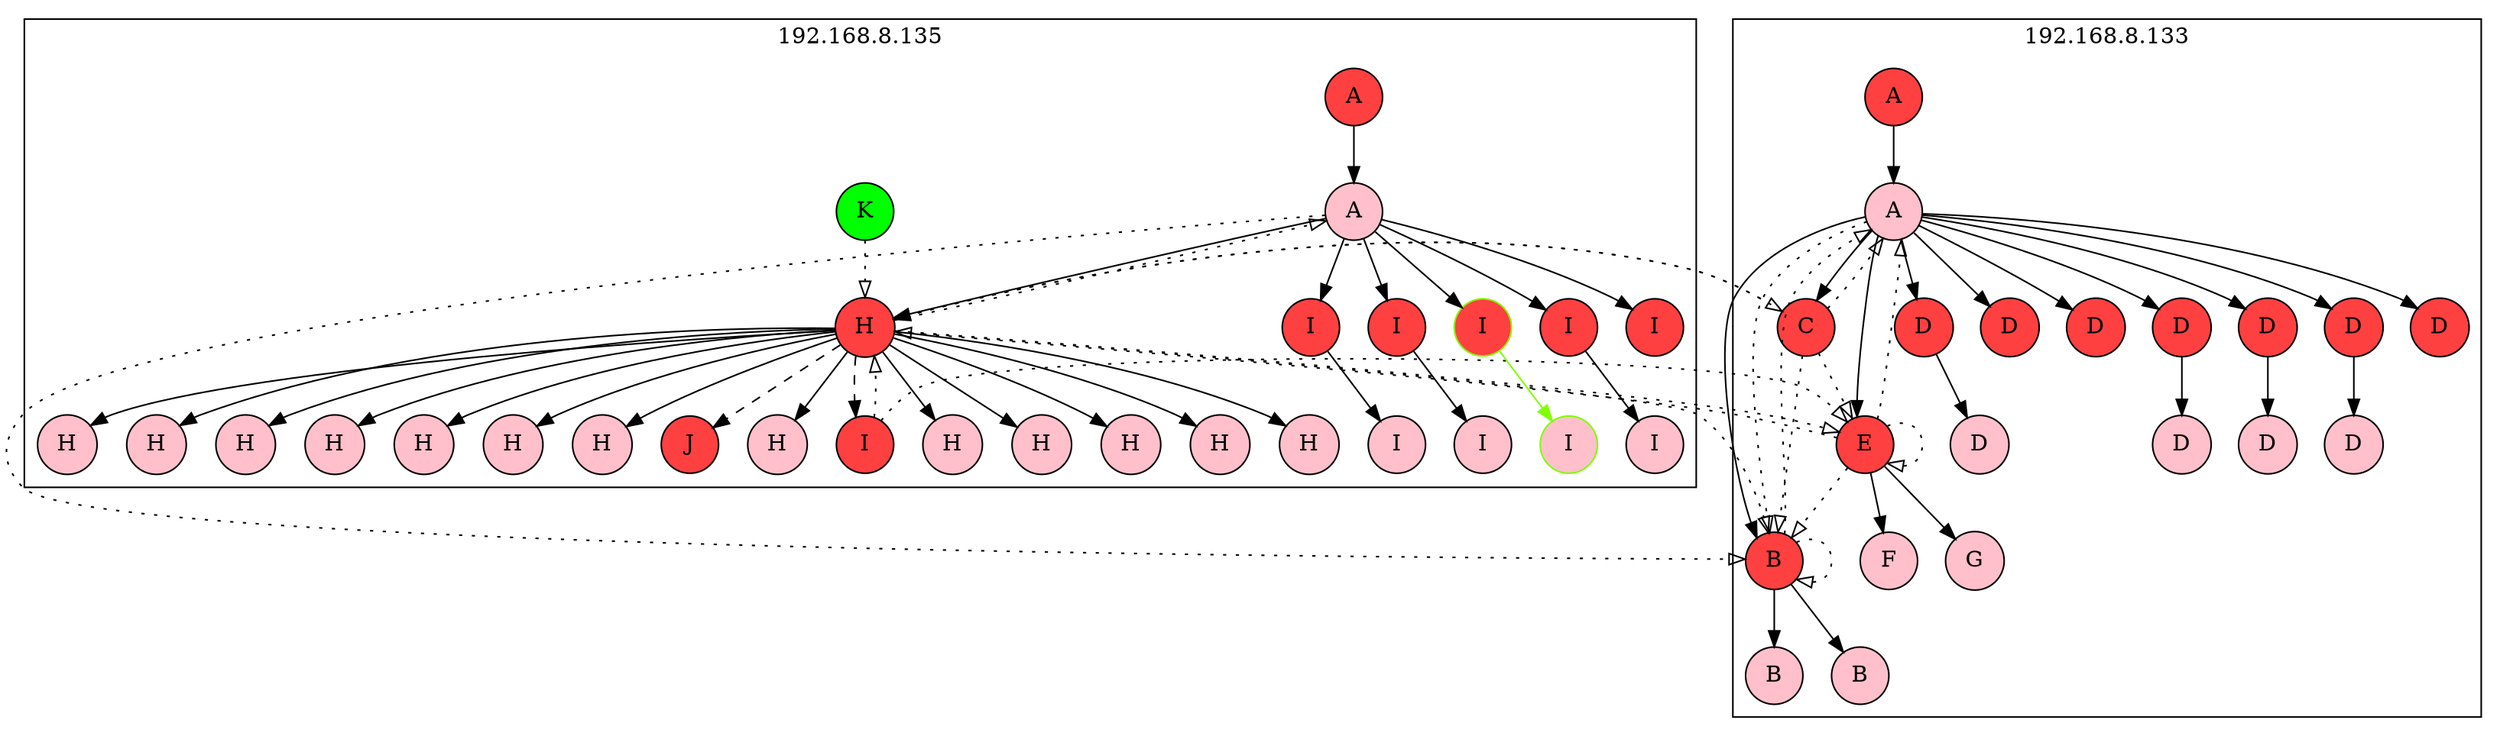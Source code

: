 digraph G {
subgraph cluster_2016039413625036033 {
label="192.168.8.135";
"2376@192.168.8.135" [color=chartreuse, shape=circle, style=filled, fillcolor=brown1, label=A];
"2377@192.168.8.135" [color=chartreuse, shape=circle, style=filled, fillcolor=pink, label=A];
"2376@192.168.8.135" [color=black, shape=circle, style=filled, fillcolor=brown1, label=A];
"2377@192.168.8.135" [color=black, shape=circle, style=filled, fillcolor=pink, label=A];
"2377@192.168.8.135" [color=chartreuse, shape=circle, style=filled, fillcolor=pink, label=A];
"2378@192.168.8.135" [color=chartreuse, shape=circle, style=filled, fillcolor=brown1, label=H];
"2376@192.168.8.135" [color=black, shape=circle, style=filled, fillcolor=brown1, label=A];
"2377@192.168.8.135" [color=black, shape=circle, style=filled, fillcolor=pink, label=A];
"2377@192.168.8.135" [color=black, shape=circle, style=filled, fillcolor=pink, label=A];
"2378@192.168.8.135" [color=black, shape=circle, style=filled, fillcolor=brown1, label=H];
"2377@192.168.8.135" [color=chartreuse, shape=circle, style=filled, fillcolor=pink, label=A];
"2379@192.168.8.135" [color=chartreuse, shape=circle, style=filled, fillcolor=brown1, label=I];
"2376@192.168.8.135" [color=black, shape=circle, style=filled, fillcolor=brown1, label=A];
"2377@192.168.8.135" [color=black, shape=circle, style=filled, fillcolor=pink, label=A];
"2377@192.168.8.135" [color=black, shape=circle, style=filled, fillcolor=pink, label=A];
"2378@192.168.8.135" [color=black, shape=circle, style=filled, fillcolor=brown1, label=H];
"2377@192.168.8.135" [color=black, shape=circle, style=filled, fillcolor=pink, label=A];
"2379@192.168.8.135" [color=black, shape=circle, style=filled, fillcolor=brown1, label=I];
"2377@192.168.8.135" [color=chartreuse, shape=circle, style=filled, fillcolor=pink, label=A];
"2376@192.168.8.135" [color=black, shape=circle, style=filled, fillcolor=brown1, label=A];
"2377@192.168.8.135" [color=black, shape=circle, style=filled, fillcolor=pink, label=A];
"2377@192.168.8.135" [color=black, shape=circle, style=filled, fillcolor=pink, label=A];
"2378@192.168.8.135" [color=black, shape=circle, style=filled, fillcolor=brown1, label=H];
"2377@192.168.8.135" [color=black, shape=circle, style=filled, fillcolor=pink, label=A];
"2379@192.168.8.135" [color=black, shape=circle, style=filled, fillcolor=brown1, label=I];
"2377@192.168.8.135" [color=black, shape=circle, style=filled, fillcolor=pink, label=A];
"2376@192.168.8.135" [color=black, shape=circle, style=filled, fillcolor=brown1, label=A];
"2377@192.168.8.135" [color=black, shape=circle, style=filled, fillcolor=pink, label=A];
"2377@192.168.8.135" [color=black, shape=circle, style=filled, fillcolor=pink, label=A];
"2378@192.168.8.135" [color=black, shape=circle, style=filled, fillcolor=brown1, label=H];
"2377@192.168.8.135" [color=black, shape=circle, style=filled, fillcolor=pink, label=A];
"2379@192.168.8.135" [color=black, shape=circle, style=filled, fillcolor=brown1, label=I];
"2377@192.168.8.135" [color=black, shape=circle, style=filled, fillcolor=pink, label=A];
"2376@192.168.8.135" [color=black, shape=circle, style=filled, fillcolor=brown1, label=A];
"2377@192.168.8.135" [color=black, shape=circle, style=filled, fillcolor=pink, label=A];
"2377@192.168.8.135" [color=black, shape=circle, style=filled, fillcolor=pink, label=A];
"2378@192.168.8.135" [color=black, shape=circle, style=filled, fillcolor=brown1, label=H];
"2377@192.168.8.135" [color=black, shape=circle, style=filled, fillcolor=pink, label=A];
"2379@192.168.8.135" [color=black, shape=circle, style=filled, fillcolor=brown1, label=I];
"2377@192.168.8.135" [color=black, shape=circle, style=filled, fillcolor=pink, label=A];
"2379@192.168.8.135" [color=chartreuse, shape=circle, style=filled, fillcolor=brown1, label=I];
"2385@192.168.8.135" [color=chartreuse, shape=circle, style=filled, fillcolor=pink, label=I];
"2376@192.168.8.135" [color=black, shape=circle, style=filled, fillcolor=brown1, label=A];
"2377@192.168.8.135" [color=black, shape=circle, style=filled, fillcolor=pink, label=A];
"2377@192.168.8.135" [color=black, shape=circle, style=filled, fillcolor=pink, label=A];
"2378@192.168.8.135" [color=black, shape=circle, style=filled, fillcolor=brown1, label=H];
"2377@192.168.8.135" [color=black, shape=circle, style=filled, fillcolor=pink, label=A];
"2379@192.168.8.135" [color=black, shape=circle, style=filled, fillcolor=brown1, label=I];
"2377@192.168.8.135" [color=black, shape=circle, style=filled, fillcolor=pink, label=A];
"2379@192.168.8.135" [color=black, shape=circle, style=filled, fillcolor=brown1, label=I];
"2385@192.168.8.135" [color=black, shape=circle, style=filled, fillcolor=pink, label=I];
"2378@192.168.8.135" [color=chartreuse, shape=circle, style=filled, fillcolor=brown1, label=H];
"2392@192.168.8.135" [color=chartreuse, shape=circle, style=filled, fillcolor=brown1, label=J];
"2376@192.168.8.135" [color=black, shape=circle, style=filled, fillcolor=brown1, label=A];
"2377@192.168.8.135" [color=black, shape=circle, style=filled, fillcolor=pink, label=A];
"2377@192.168.8.135" [color=black, shape=circle, style=filled, fillcolor=pink, label=A];
"2378@192.168.8.135" [color=black, shape=circle, style=filled, fillcolor=brown1, label=H];
"2377@192.168.8.135" [color=black, shape=circle, style=filled, fillcolor=pink, label=A];
"2379@192.168.8.135" [color=black, shape=circle, style=filled, fillcolor=brown1, label=I];
"2377@192.168.8.135" [color=black, shape=circle, style=filled, fillcolor=pink, label=A];
"2379@192.168.8.135" [color=black, shape=circle, style=filled, fillcolor=brown1, label=I];
"2385@192.168.8.135" [color=black, shape=circle, style=filled, fillcolor=pink, label=I];
"2378@192.168.8.135" [color=black, shape=circle, style=filled, fillcolor=brown1, label=H];
"2392@192.168.8.135" [color=black, shape=circle, style=filled, fillcolor=brown1, label=J];
"2377@192.168.8.135" [color=chartreuse, shape=circle, style=filled, fillcolor=pink, label=A];
"2394@192.168.8.135" [color=chartreuse, shape=circle, style=filled, fillcolor=brown1, label=I];
"2376@192.168.8.135" [color=black, shape=circle, style=filled, fillcolor=brown1, label=A];
"2377@192.168.8.135" [color=black, shape=circle, style=filled, fillcolor=pink, label=A];
"2377@192.168.8.135" [color=black, shape=circle, style=filled, fillcolor=pink, label=A];
"2378@192.168.8.135" [color=black, shape=circle, style=filled, fillcolor=brown1, label=H];
"2377@192.168.8.135" [color=black, shape=circle, style=filled, fillcolor=pink, label=A];
"2379@192.168.8.135" [color=black, shape=circle, style=filled, fillcolor=brown1, label=I];
"2377@192.168.8.135" [color=black, shape=circle, style=filled, fillcolor=pink, label=A];
"2379@192.168.8.135" [color=black, shape=circle, style=filled, fillcolor=brown1, label=I];
"2385@192.168.8.135" [color=black, shape=circle, style=filled, fillcolor=pink, label=I];
"2378@192.168.8.135" [color=black, shape=circle, style=filled, fillcolor=brown1, label=H];
"2392@192.168.8.135" [color=black, shape=circle, style=filled, fillcolor=brown1, label=J];
"2377@192.168.8.135" [color=black, shape=circle, style=filled, fillcolor=pink, label=A];
"2394@192.168.8.135" [color=black, shape=circle, style=filled, fillcolor=brown1, label=I];
"2376@192.168.8.135" [color=black, shape=circle, style=filled, fillcolor=brown1, label=A];
"2377@192.168.8.135" [color=black, shape=circle, style=filled, fillcolor=pink, label=A];
"2377@192.168.8.135" [color=black, shape=circle, style=filled, fillcolor=pink, label=A];
"2378@192.168.8.135" [color=black, shape=circle, style=filled, fillcolor=brown1, label=H];
"2377@192.168.8.135" [color=black, shape=circle, style=filled, fillcolor=pink, label=A];
"2379@192.168.8.135" [color=black, shape=circle, style=filled, fillcolor=brown1, label=I];
"2377@192.168.8.135" [color=black, shape=circle, style=filled, fillcolor=pink, label=A];
"2379@192.168.8.135" [color=black, shape=circle, style=filled, fillcolor=brown1, label=I];
"2385@192.168.8.135" [color=black, shape=circle, style=filled, fillcolor=pink, label=I];
"2378@192.168.8.135" [color=black, shape=circle, style=filled, fillcolor=brown1, label=H];
"2392@192.168.8.135" [color=black, shape=circle, style=filled, fillcolor=brown1, label=J];
"2377@192.168.8.135" [color=black, shape=circle, style=filled, fillcolor=pink, label=A];
"2394@192.168.8.135" [color=black, shape=circle, style=filled, fillcolor=brown1, label=I];
"2376@192.168.8.135" [color=black, shape=circle, style=filled, fillcolor=brown1, label=A];
"2377@192.168.8.135" [color=black, shape=circle, style=filled, fillcolor=pink, label=A];
"2377@192.168.8.135" [color=black, shape=circle, style=filled, fillcolor=pink, label=A];
"2378@192.168.8.135" [color=black, shape=circle, style=filled, fillcolor=brown1, label=H];
"2377@192.168.8.135" [color=black, shape=circle, style=filled, fillcolor=pink, label=A];
"2379@192.168.8.135" [color=black, shape=circle, style=filled, fillcolor=brown1, label=I];
"2377@192.168.8.135" [color=black, shape=circle, style=filled, fillcolor=pink, label=A];
"2379@192.168.8.135" [color=black, shape=circle, style=filled, fillcolor=brown1, label=I];
"2385@192.168.8.135" [color=black, shape=circle, style=filled, fillcolor=pink, label=I];
"2378@192.168.8.135" [color=black, shape=circle, style=filled, fillcolor=brown1, label=H];
"2392@192.168.8.135" [color=black, shape=circle, style=filled, fillcolor=brown1, label=J];
"2377@192.168.8.135" [color=black, shape=circle, style=filled, fillcolor=pink, label=A];
"2394@192.168.8.135" [color=black, shape=circle, style=filled, fillcolor=brown1, label=I];
"2378@192.168.8.135" [color=chartreuse, shape=circle, style=filled, fillcolor=brown1, label=H];
"2376@192.168.8.135" [color=black, shape=circle, style=filled, fillcolor=brown1, label=A];
"2377@192.168.8.135" [color=black, shape=circle, style=filled, fillcolor=pink, label=A];
"2377@192.168.8.135" [color=black, shape=circle, style=filled, fillcolor=pink, label=A];
"2378@192.168.8.135" [color=black, shape=circle, style=filled, fillcolor=brown1, label=H];
"2377@192.168.8.135" [color=black, shape=circle, style=filled, fillcolor=pink, label=A];
"2379@192.168.8.135" [color=black, shape=circle, style=filled, fillcolor=brown1, label=I];
"2377@192.168.8.135" [color=black, shape=circle, style=filled, fillcolor=pink, label=A];
"2379@192.168.8.135" [color=black, shape=circle, style=filled, fillcolor=brown1, label=I];
"2385@192.168.8.135" [color=black, shape=circle, style=filled, fillcolor=pink, label=I];
"2378@192.168.8.135" [color=black, shape=circle, style=filled, fillcolor=brown1, label=H];
"2392@192.168.8.135" [color=black, shape=circle, style=filled, fillcolor=brown1, label=J];
"2377@192.168.8.135" [color=black, shape=circle, style=filled, fillcolor=pink, label=A];
"2394@192.168.8.135" [color=black, shape=circle, style=filled, fillcolor=brown1, label=I];
"2378@192.168.8.135" [color=black, shape=circle, style=filled, fillcolor=brown1, label=H];
"2378@192.168.8.135" [color=chartreuse, shape=circle, style=filled, fillcolor=brown1, label=H];
"2377@192.168.8.135" [color=chartreuse, shape=circle, style=filled, fillcolor=pink, label=A];
"2376@192.168.8.135" [color=black, shape=circle, style=filled, fillcolor=brown1, label=A];
"2377@192.168.8.135" [color=black, shape=circle, style=filled, fillcolor=pink, label=A];
"2377@192.168.8.135" [color=black, shape=circle, style=filled, fillcolor=pink, label=A];
"2378@192.168.8.135" [color=black, shape=circle, style=filled, fillcolor=brown1, label=H];
"2377@192.168.8.135" [color=black, shape=circle, style=filled, fillcolor=pink, label=A];
"2379@192.168.8.135" [color=black, shape=circle, style=filled, fillcolor=brown1, label=I];
"2377@192.168.8.135" [color=black, shape=circle, style=filled, fillcolor=pink, label=A];
"2379@192.168.8.135" [color=black, shape=circle, style=filled, fillcolor=brown1, label=I];
"2385@192.168.8.135" [color=black, shape=circle, style=filled, fillcolor=pink, label=I];
"2378@192.168.8.135" [color=black, shape=circle, style=filled, fillcolor=brown1, label=H];
"2392@192.168.8.135" [color=black, shape=circle, style=filled, fillcolor=brown1, label=J];
"2377@192.168.8.135" [color=black, shape=circle, style=filled, fillcolor=pink, label=A];
"2394@192.168.8.135" [color=black, shape=circle, style=filled, fillcolor=brown1, label=I];
"2378@192.168.8.135" [color=black, shape=circle, style=filled, fillcolor=brown1, label=H];
"2378@192.168.8.135" [color=black, shape=circle, style=filled, fillcolor=brown1, label=H];
"2377@192.168.8.135" [color=black, shape=circle, style=filled, fillcolor=pink, label=A];
"2377@192.168.8.135" [color=chartreuse, shape=circle, style=filled, fillcolor=pink, label=A];
"2441@192.168.8.135" [color=chartreuse, shape=circle, style=filled, fillcolor=brown1, label=I];
"2376@192.168.8.135" [color=black, shape=circle, style=filled, fillcolor=brown1, label=A];
"2377@192.168.8.135" [color=black, shape=circle, style=filled, fillcolor=pink, label=A];
"2377@192.168.8.135" [color=black, shape=circle, style=filled, fillcolor=pink, label=A];
"2378@192.168.8.135" [color=black, shape=circle, style=filled, fillcolor=brown1, label=H];
"2377@192.168.8.135" [color=black, shape=circle, style=filled, fillcolor=pink, label=A];
"2379@192.168.8.135" [color=black, shape=circle, style=filled, fillcolor=brown1, label=I];
"2377@192.168.8.135" [color=black, shape=circle, style=filled, fillcolor=pink, label=A];
"2379@192.168.8.135" [color=black, shape=circle, style=filled, fillcolor=brown1, label=I];
"2385@192.168.8.135" [color=black, shape=circle, style=filled, fillcolor=pink, label=I];
"2378@192.168.8.135" [color=black, shape=circle, style=filled, fillcolor=brown1, label=H];
"2392@192.168.8.135" [color=black, shape=circle, style=filled, fillcolor=brown1, label=J];
"2377@192.168.8.135" [color=black, shape=circle, style=filled, fillcolor=pink, label=A];
"2394@192.168.8.135" [color=black, shape=circle, style=filled, fillcolor=brown1, label=I];
"2378@192.168.8.135" [color=black, shape=circle, style=filled, fillcolor=brown1, label=H];
"2378@192.168.8.135" [color=black, shape=circle, style=filled, fillcolor=brown1, label=H];
"2377@192.168.8.135" [color=black, shape=circle, style=filled, fillcolor=pink, label=A];
"2377@192.168.8.135" [color=black, shape=circle, style=filled, fillcolor=pink, label=A];
"2441@192.168.8.135" [color=black, shape=circle, style=filled, fillcolor=brown1, label=I];
"2441@192.168.8.135" [color=chartreuse, shape=circle, style=filled, fillcolor=brown1, label=I];
"2451@192.168.8.135" [color=chartreuse, shape=circle, style=filled, fillcolor=pink, label=I];
"2376@192.168.8.135" [color=black, shape=circle, style=filled, fillcolor=brown1, label=A];
"2377@192.168.8.135" [color=black, shape=circle, style=filled, fillcolor=pink, label=A];
"2377@192.168.8.135" [color=black, shape=circle, style=filled, fillcolor=pink, label=A];
"2378@192.168.8.135" [color=black, shape=circle, style=filled, fillcolor=brown1, label=H];
"2377@192.168.8.135" [color=black, shape=circle, style=filled, fillcolor=pink, label=A];
"2379@192.168.8.135" [color=black, shape=circle, style=filled, fillcolor=brown1, label=I];
"2377@192.168.8.135" [color=black, shape=circle, style=filled, fillcolor=pink, label=A];
"2379@192.168.8.135" [color=black, shape=circle, style=filled, fillcolor=brown1, label=I];
"2385@192.168.8.135" [color=black, shape=circle, style=filled, fillcolor=pink, label=I];
"2378@192.168.8.135" [color=black, shape=circle, style=filled, fillcolor=brown1, label=H];
"2392@192.168.8.135" [color=black, shape=circle, style=filled, fillcolor=brown1, label=J];
"2377@192.168.8.135" [color=black, shape=circle, style=filled, fillcolor=pink, label=A];
"2394@192.168.8.135" [color=black, shape=circle, style=filled, fillcolor=brown1, label=I];
"2378@192.168.8.135" [color=black, shape=circle, style=filled, fillcolor=brown1, label=H];
"2378@192.168.8.135" [color=black, shape=circle, style=filled, fillcolor=brown1, label=H];
"2377@192.168.8.135" [color=black, shape=circle, style=filled, fillcolor=pink, label=A];
"2377@192.168.8.135" [color=black, shape=circle, style=filled, fillcolor=pink, label=A];
"2441@192.168.8.135" [color=black, shape=circle, style=filled, fillcolor=brown1, label=I];
"2441@192.168.8.135" [color=black, shape=circle, style=filled, fillcolor=brown1, label=I];
"2451@192.168.8.135" [color=black, shape=circle, style=filled, fillcolor=pink, label=I];
"2378@192.168.8.135" [color=chartreuse, shape=circle, style=filled, fillcolor=brown1, label=H];
"2453@192.168.8.135" [color=chartreuse, shape=circle, style=filled, fillcolor=pink, label=H];
"2376@192.168.8.135" [color=black, shape=circle, style=filled, fillcolor=brown1, label=A];
"2377@192.168.8.135" [color=black, shape=circle, style=filled, fillcolor=pink, label=A];
"2377@192.168.8.135" [color=black, shape=circle, style=filled, fillcolor=pink, label=A];
"2378@192.168.8.135" [color=black, shape=circle, style=filled, fillcolor=brown1, label=H];
"2377@192.168.8.135" [color=black, shape=circle, style=filled, fillcolor=pink, label=A];
"2379@192.168.8.135" [color=black, shape=circle, style=filled, fillcolor=brown1, label=I];
"2377@192.168.8.135" [color=black, shape=circle, style=filled, fillcolor=pink, label=A];
"2379@192.168.8.135" [color=black, shape=circle, style=filled, fillcolor=brown1, label=I];
"2385@192.168.8.135" [color=black, shape=circle, style=filled, fillcolor=pink, label=I];
"2378@192.168.8.135" [color=black, shape=circle, style=filled, fillcolor=brown1, label=H];
"2392@192.168.8.135" [color=black, shape=circle, style=filled, fillcolor=brown1, label=J];
"2377@192.168.8.135" [color=black, shape=circle, style=filled, fillcolor=pink, label=A];
"2394@192.168.8.135" [color=black, shape=circle, style=filled, fillcolor=brown1, label=I];
"2378@192.168.8.135" [color=black, shape=circle, style=filled, fillcolor=brown1, label=H];
"2378@192.168.8.135" [color=black, shape=circle, style=filled, fillcolor=brown1, label=H];
"2377@192.168.8.135" [color=black, shape=circle, style=filled, fillcolor=pink, label=A];
"2377@192.168.8.135" [color=black, shape=circle, style=filled, fillcolor=pink, label=A];
"2441@192.168.8.135" [color=black, shape=circle, style=filled, fillcolor=brown1, label=I];
"2441@192.168.8.135" [color=black, shape=circle, style=filled, fillcolor=brown1, label=I];
"2451@192.168.8.135" [color=black, shape=circle, style=filled, fillcolor=pink, label=I];
"2378@192.168.8.135" [color=black, shape=circle, style=filled, fillcolor=brown1, label=H];
"2453@192.168.8.135" [color=black, shape=circle, style=filled, fillcolor=pink, label=H];
"2377@192.168.8.135" [color=chartreuse, shape=circle, style=filled, fillcolor=pink, label=A];
"2457@192.168.8.135" [color=chartreuse, shape=circle, style=filled, fillcolor=brown1, label=I];
"2376@192.168.8.135" [color=black, shape=circle, style=filled, fillcolor=brown1, label=A];
"2377@192.168.8.135" [color=black, shape=circle, style=filled, fillcolor=pink, label=A];
"2377@192.168.8.135" [color=black, shape=circle, style=filled, fillcolor=pink, label=A];
"2378@192.168.8.135" [color=black, shape=circle, style=filled, fillcolor=brown1, label=H];
"2377@192.168.8.135" [color=black, shape=circle, style=filled, fillcolor=pink, label=A];
"2379@192.168.8.135" [color=black, shape=circle, style=filled, fillcolor=brown1, label=I];
"2377@192.168.8.135" [color=black, shape=circle, style=filled, fillcolor=pink, label=A];
"2379@192.168.8.135" [color=black, shape=circle, style=filled, fillcolor=brown1, label=I];
"2385@192.168.8.135" [color=black, shape=circle, style=filled, fillcolor=pink, label=I];
"2378@192.168.8.135" [color=black, shape=circle, style=filled, fillcolor=brown1, label=H];
"2392@192.168.8.135" [color=black, shape=circle, style=filled, fillcolor=brown1, label=J];
"2377@192.168.8.135" [color=black, shape=circle, style=filled, fillcolor=pink, label=A];
"2394@192.168.8.135" [color=black, shape=circle, style=filled, fillcolor=brown1, label=I];
"2378@192.168.8.135" [color=black, shape=circle, style=filled, fillcolor=brown1, label=H];
"2378@192.168.8.135" [color=black, shape=circle, style=filled, fillcolor=brown1, label=H];
"2377@192.168.8.135" [color=black, shape=circle, style=filled, fillcolor=pink, label=A];
"2377@192.168.8.135" [color=black, shape=circle, style=filled, fillcolor=pink, label=A];
"2441@192.168.8.135" [color=black, shape=circle, style=filled, fillcolor=brown1, label=I];
"2441@192.168.8.135" [color=black, shape=circle, style=filled, fillcolor=brown1, label=I];
"2451@192.168.8.135" [color=black, shape=circle, style=filled, fillcolor=pink, label=I];
"2378@192.168.8.135" [color=black, shape=circle, style=filled, fillcolor=brown1, label=H];
"2453@192.168.8.135" [color=black, shape=circle, style=filled, fillcolor=pink, label=H];
"2377@192.168.8.135" [color=black, shape=circle, style=filled, fillcolor=pink, label=A];
"2457@192.168.8.135" [color=black, shape=circle, style=filled, fillcolor=brown1, label=I];
"2378@192.168.8.135" [color=chartreuse, shape=circle, style=filled, fillcolor=brown1, label=H];
"2376@192.168.8.135" [color=black, shape=circle, style=filled, fillcolor=brown1, label=A];
"2377@192.168.8.135" [color=black, shape=circle, style=filled, fillcolor=pink, label=A];
"2377@192.168.8.135" [color=black, shape=circle, style=filled, fillcolor=pink, label=A];
"2378@192.168.8.135" [color=black, shape=circle, style=filled, fillcolor=brown1, label=H];
"2377@192.168.8.135" [color=black, shape=circle, style=filled, fillcolor=pink, label=A];
"2379@192.168.8.135" [color=black, shape=circle, style=filled, fillcolor=brown1, label=I];
"2377@192.168.8.135" [color=black, shape=circle, style=filled, fillcolor=pink, label=A];
"2379@192.168.8.135" [color=black, shape=circle, style=filled, fillcolor=brown1, label=I];
"2385@192.168.8.135" [color=black, shape=circle, style=filled, fillcolor=pink, label=I];
"2378@192.168.8.135" [color=black, shape=circle, style=filled, fillcolor=brown1, label=H];
"2392@192.168.8.135" [color=black, shape=circle, style=filled, fillcolor=brown1, label=J];
"2377@192.168.8.135" [color=black, shape=circle, style=filled, fillcolor=pink, label=A];
"2394@192.168.8.135" [color=black, shape=circle, style=filled, fillcolor=brown1, label=I];
"2378@192.168.8.135" [color=black, shape=circle, style=filled, fillcolor=brown1, label=H];
"2378@192.168.8.135" [color=black, shape=circle, style=filled, fillcolor=brown1, label=H];
"2377@192.168.8.135" [color=black, shape=circle, style=filled, fillcolor=pink, label=A];
"2377@192.168.8.135" [color=black, shape=circle, style=filled, fillcolor=pink, label=A];
"2441@192.168.8.135" [color=black, shape=circle, style=filled, fillcolor=brown1, label=I];
"2441@192.168.8.135" [color=black, shape=circle, style=filled, fillcolor=brown1, label=I];
"2451@192.168.8.135" [color=black, shape=circle, style=filled, fillcolor=pink, label=I];
"2378@192.168.8.135" [color=black, shape=circle, style=filled, fillcolor=brown1, label=H];
"2453@192.168.8.135" [color=black, shape=circle, style=filled, fillcolor=pink, label=H];
"2377@192.168.8.135" [color=black, shape=circle, style=filled, fillcolor=pink, label=A];
"2457@192.168.8.135" [color=black, shape=circle, style=filled, fillcolor=brown1, label=I];
"2378@192.168.8.135" [color=black, shape=circle, style=filled, fillcolor=brown1, label=H];
"2376@192.168.8.135" [color=black, shape=circle, style=filled, fillcolor=brown1, label=A];
"2377@192.168.8.135" [color=black, shape=circle, style=filled, fillcolor=pink, label=A];
"2377@192.168.8.135" [color=black, shape=circle, style=filled, fillcolor=pink, label=A];
"2378@192.168.8.135" [color=black, shape=circle, style=filled, fillcolor=brown1, label=H];
"2377@192.168.8.135" [color=black, shape=circle, style=filled, fillcolor=pink, label=A];
"2379@192.168.8.135" [color=black, shape=circle, style=filled, fillcolor=brown1, label=I];
"2377@192.168.8.135" [color=black, shape=circle, style=filled, fillcolor=pink, label=A];
"2379@192.168.8.135" [color=black, shape=circle, style=filled, fillcolor=brown1, label=I];
"2385@192.168.8.135" [color=black, shape=circle, style=filled, fillcolor=pink, label=I];
"2378@192.168.8.135" [color=black, shape=circle, style=filled, fillcolor=brown1, label=H];
"2392@192.168.8.135" [color=black, shape=circle, style=filled, fillcolor=brown1, label=J];
"2377@192.168.8.135" [color=black, shape=circle, style=filled, fillcolor=pink, label=A];
"2394@192.168.8.135" [color=black, shape=circle, style=filled, fillcolor=brown1, label=I];
"2378@192.168.8.135" [color=black, shape=circle, style=filled, fillcolor=brown1, label=H];
"2378@192.168.8.135" [color=black, shape=circle, style=filled, fillcolor=brown1, label=H];
"2377@192.168.8.135" [color=black, shape=circle, style=filled, fillcolor=pink, label=A];
"2377@192.168.8.135" [color=black, shape=circle, style=filled, fillcolor=pink, label=A];
"2441@192.168.8.135" [color=black, shape=circle, style=filled, fillcolor=brown1, label=I];
"2441@192.168.8.135" [color=black, shape=circle, style=filled, fillcolor=brown1, label=I];
"2451@192.168.8.135" [color=black, shape=circle, style=filled, fillcolor=pink, label=I];
"2378@192.168.8.135" [color=black, shape=circle, style=filled, fillcolor=brown1, label=H];
"2453@192.168.8.135" [color=black, shape=circle, style=filled, fillcolor=pink, label=H];
"2377@192.168.8.135" [color=black, shape=circle, style=filled, fillcolor=pink, label=A];
"2457@192.168.8.135" [color=black, shape=circle, style=filled, fillcolor=brown1, label=I];
"2378@192.168.8.135" [color=black, shape=circle, style=filled, fillcolor=brown1, label=H];
"2456@192.168.8.135" [color=chartreuse, shape=circle, style=filled, fillcolor=green, label=K];
"2378@192.168.8.135" [color=chartreuse, shape=circle, style=filled, fillcolor=brown1, label=H];
"2376@192.168.8.135" [color=black, shape=circle, style=filled, fillcolor=brown1, label=A];
"2377@192.168.8.135" [color=black, shape=circle, style=filled, fillcolor=pink, label=A];
"2377@192.168.8.135" [color=black, shape=circle, style=filled, fillcolor=pink, label=A];
"2378@192.168.8.135" [color=black, shape=circle, style=filled, fillcolor=brown1, label=H];
"2377@192.168.8.135" [color=black, shape=circle, style=filled, fillcolor=pink, label=A];
"2379@192.168.8.135" [color=black, shape=circle, style=filled, fillcolor=brown1, label=I];
"2377@192.168.8.135" [color=black, shape=circle, style=filled, fillcolor=pink, label=A];
"2379@192.168.8.135" [color=black, shape=circle, style=filled, fillcolor=brown1, label=I];
"2385@192.168.8.135" [color=black, shape=circle, style=filled, fillcolor=pink, label=I];
"2378@192.168.8.135" [color=black, shape=circle, style=filled, fillcolor=brown1, label=H];
"2392@192.168.8.135" [color=black, shape=circle, style=filled, fillcolor=brown1, label=J];
"2377@192.168.8.135" [color=black, shape=circle, style=filled, fillcolor=pink, label=A];
"2394@192.168.8.135" [color=black, shape=circle, style=filled, fillcolor=brown1, label=I];
"2378@192.168.8.135" [color=black, shape=circle, style=filled, fillcolor=brown1, label=H];
"2378@192.168.8.135" [color=black, shape=circle, style=filled, fillcolor=brown1, label=H];
"2377@192.168.8.135" [color=black, shape=circle, style=filled, fillcolor=pink, label=A];
"2377@192.168.8.135" [color=black, shape=circle, style=filled, fillcolor=pink, label=A];
"2441@192.168.8.135" [color=black, shape=circle, style=filled, fillcolor=brown1, label=I];
"2441@192.168.8.135" [color=black, shape=circle, style=filled, fillcolor=brown1, label=I];
"2451@192.168.8.135" [color=black, shape=circle, style=filled, fillcolor=pink, label=I];
"2378@192.168.8.135" [color=black, shape=circle, style=filled, fillcolor=brown1, label=H];
"2453@192.168.8.135" [color=black, shape=circle, style=filled, fillcolor=pink, label=H];
"2377@192.168.8.135" [color=black, shape=circle, style=filled, fillcolor=pink, label=A];
"2457@192.168.8.135" [color=black, shape=circle, style=filled, fillcolor=brown1, label=I];
"2378@192.168.8.135" [color=black, shape=circle, style=filled, fillcolor=brown1, label=H];
"2456@192.168.8.135" [color=black, shape=circle, style=filled, fillcolor=green, label=K];
"2378@192.168.8.135" [color=black, shape=circle, style=filled, fillcolor=brown1, label=H];
"2378@192.168.8.135" [color=chartreuse, shape=circle, style=filled, fillcolor=brown1, label=H];
"2376@192.168.8.135" [color=black, shape=circle, style=filled, fillcolor=brown1, label=A];
"2377@192.168.8.135" [color=black, shape=circle, style=filled, fillcolor=pink, label=A];
"2377@192.168.8.135" [color=black, shape=circle, style=filled, fillcolor=pink, label=A];
"2378@192.168.8.135" [color=black, shape=circle, style=filled, fillcolor=brown1, label=H];
"2377@192.168.8.135" [color=black, shape=circle, style=filled, fillcolor=pink, label=A];
"2379@192.168.8.135" [color=black, shape=circle, style=filled, fillcolor=brown1, label=I];
"2377@192.168.8.135" [color=black, shape=circle, style=filled, fillcolor=pink, label=A];
"2379@192.168.8.135" [color=black, shape=circle, style=filled, fillcolor=brown1, label=I];
"2385@192.168.8.135" [color=black, shape=circle, style=filled, fillcolor=pink, label=I];
"2378@192.168.8.135" [color=black, shape=circle, style=filled, fillcolor=brown1, label=H];
"2392@192.168.8.135" [color=black, shape=circle, style=filled, fillcolor=brown1, label=J];
"2377@192.168.8.135" [color=black, shape=circle, style=filled, fillcolor=pink, label=A];
"2394@192.168.8.135" [color=black, shape=circle, style=filled, fillcolor=brown1, label=I];
"2378@192.168.8.135" [color=black, shape=circle, style=filled, fillcolor=brown1, label=H];
"2378@192.168.8.135" [color=black, shape=circle, style=filled, fillcolor=brown1, label=H];
"2377@192.168.8.135" [color=black, shape=circle, style=filled, fillcolor=pink, label=A];
"2377@192.168.8.135" [color=black, shape=circle, style=filled, fillcolor=pink, label=A];
"2441@192.168.8.135" [color=black, shape=circle, style=filled, fillcolor=brown1, label=I];
"2441@192.168.8.135" [color=black, shape=circle, style=filled, fillcolor=brown1, label=I];
"2451@192.168.8.135" [color=black, shape=circle, style=filled, fillcolor=pink, label=I];
"2378@192.168.8.135" [color=black, shape=circle, style=filled, fillcolor=brown1, label=H];
"2453@192.168.8.135" [color=black, shape=circle, style=filled, fillcolor=pink, label=H];
"2377@192.168.8.135" [color=black, shape=circle, style=filled, fillcolor=pink, label=A];
"2457@192.168.8.135" [color=black, shape=circle, style=filled, fillcolor=brown1, label=I];
"2378@192.168.8.135" [color=black, shape=circle, style=filled, fillcolor=brown1, label=H];
"2456@192.168.8.135" [color=black, shape=circle, style=filled, fillcolor=green, label=K];
"2378@192.168.8.135" [color=black, shape=circle, style=filled, fillcolor=brown1, label=H];
"2378@192.168.8.135" [color=black, shape=circle, style=filled, fillcolor=brown1, label=H];
"2378@192.168.8.135" [color=chartreuse, shape=circle, style=filled, fillcolor=brown1, label=H];
"2376@192.168.8.135" [color=black, shape=circle, style=filled, fillcolor=brown1, label=A];
"2377@192.168.8.135" [color=black, shape=circle, style=filled, fillcolor=pink, label=A];
"2377@192.168.8.135" [color=black, shape=circle, style=filled, fillcolor=pink, label=A];
"2378@192.168.8.135" [color=black, shape=circle, style=filled, fillcolor=brown1, label=H];
"2377@192.168.8.135" [color=black, shape=circle, style=filled, fillcolor=pink, label=A];
"2379@192.168.8.135" [color=black, shape=circle, style=filled, fillcolor=brown1, label=I];
"2377@192.168.8.135" [color=black, shape=circle, style=filled, fillcolor=pink, label=A];
"2379@192.168.8.135" [color=black, shape=circle, style=filled, fillcolor=brown1, label=I];
"2385@192.168.8.135" [color=black, shape=circle, style=filled, fillcolor=pink, label=I];
"2378@192.168.8.135" [color=black, shape=circle, style=filled, fillcolor=brown1, label=H];
"2392@192.168.8.135" [color=black, shape=circle, style=filled, fillcolor=brown1, label=J];
"2377@192.168.8.135" [color=black, shape=circle, style=filled, fillcolor=pink, label=A];
"2394@192.168.8.135" [color=black, shape=circle, style=filled, fillcolor=brown1, label=I];
"2378@192.168.8.135" [color=black, shape=circle, style=filled, fillcolor=brown1, label=H];
"2378@192.168.8.135" [color=black, shape=circle, style=filled, fillcolor=brown1, label=H];
"2377@192.168.8.135" [color=black, shape=circle, style=filled, fillcolor=pink, label=A];
"2377@192.168.8.135" [color=black, shape=circle, style=filled, fillcolor=pink, label=A];
"2441@192.168.8.135" [color=black, shape=circle, style=filled, fillcolor=brown1, label=I];
"2441@192.168.8.135" [color=black, shape=circle, style=filled, fillcolor=brown1, label=I];
"2451@192.168.8.135" [color=black, shape=circle, style=filled, fillcolor=pink, label=I];
"2378@192.168.8.135" [color=black, shape=circle, style=filled, fillcolor=brown1, label=H];
"2453@192.168.8.135" [color=black, shape=circle, style=filled, fillcolor=pink, label=H];
"2377@192.168.8.135" [color=black, shape=circle, style=filled, fillcolor=pink, label=A];
"2457@192.168.8.135" [color=black, shape=circle, style=filled, fillcolor=brown1, label=I];
"2378@192.168.8.135" [color=black, shape=circle, style=filled, fillcolor=brown1, label=H];
"2456@192.168.8.135" [color=black, shape=circle, style=filled, fillcolor=green, label=K];
"2378@192.168.8.135" [color=black, shape=circle, style=filled, fillcolor=brown1, label=H];
"2378@192.168.8.135" [color=black, shape=circle, style=filled, fillcolor=brown1, label=H];
"2378@192.168.8.135" [color=black, shape=circle, style=filled, fillcolor=brown1, label=H];
"2378@192.168.8.135" [color=chartreuse, shape=circle, style=filled, fillcolor=brown1, label=H];
"2464@192.168.8.135" [color=chartreuse, shape=circle, style=filled, fillcolor=brown1, label=I];
"2376@192.168.8.135" [color=black, shape=circle, style=filled, fillcolor=brown1, label=A];
"2377@192.168.8.135" [color=black, shape=circle, style=filled, fillcolor=pink, label=A];
"2377@192.168.8.135" [color=black, shape=circle, style=filled, fillcolor=pink, label=A];
"2378@192.168.8.135" [color=black, shape=circle, style=filled, fillcolor=brown1, label=H];
"2377@192.168.8.135" [color=black, shape=circle, style=filled, fillcolor=pink, label=A];
"2379@192.168.8.135" [color=black, shape=circle, style=filled, fillcolor=brown1, label=I];
"2377@192.168.8.135" [color=black, shape=circle, style=filled, fillcolor=pink, label=A];
"2379@192.168.8.135" [color=black, shape=circle, style=filled, fillcolor=brown1, label=I];
"2385@192.168.8.135" [color=black, shape=circle, style=filled, fillcolor=pink, label=I];
"2378@192.168.8.135" [color=black, shape=circle, style=filled, fillcolor=brown1, label=H];
"2392@192.168.8.135" [color=black, shape=circle, style=filled, fillcolor=brown1, label=J];
"2377@192.168.8.135" [color=black, shape=circle, style=filled, fillcolor=pink, label=A];
"2394@192.168.8.135" [color=black, shape=circle, style=filled, fillcolor=brown1, label=I];
"2378@192.168.8.135" [color=black, shape=circle, style=filled, fillcolor=brown1, label=H];
"2378@192.168.8.135" [color=black, shape=circle, style=filled, fillcolor=brown1, label=H];
"2377@192.168.8.135" [color=black, shape=circle, style=filled, fillcolor=pink, label=A];
"2377@192.168.8.135" [color=black, shape=circle, style=filled, fillcolor=pink, label=A];
"2441@192.168.8.135" [color=black, shape=circle, style=filled, fillcolor=brown1, label=I];
"2441@192.168.8.135" [color=black, shape=circle, style=filled, fillcolor=brown1, label=I];
"2451@192.168.8.135" [color=black, shape=circle, style=filled, fillcolor=pink, label=I];
"2378@192.168.8.135" [color=black, shape=circle, style=filled, fillcolor=brown1, label=H];
"2453@192.168.8.135" [color=black, shape=circle, style=filled, fillcolor=pink, label=H];
"2377@192.168.8.135" [color=black, shape=circle, style=filled, fillcolor=pink, label=A];
"2457@192.168.8.135" [color=black, shape=circle, style=filled, fillcolor=brown1, label=I];
"2378@192.168.8.135" [color=black, shape=circle, style=filled, fillcolor=brown1, label=H];
"2456@192.168.8.135" [color=black, shape=circle, style=filled, fillcolor=green, label=K];
"2378@192.168.8.135" [color=black, shape=circle, style=filled, fillcolor=brown1, label=H];
"2378@192.168.8.135" [color=black, shape=circle, style=filled, fillcolor=brown1, label=H];
"2378@192.168.8.135" [color=black, shape=circle, style=filled, fillcolor=brown1, label=H];
"2378@192.168.8.135" [color=black, shape=circle, style=filled, fillcolor=brown1, label=H];
"2464@192.168.8.135" [color=black, shape=circle, style=filled, fillcolor=brown1, label=I];
"2378@192.168.8.135" [color=chartreuse, shape=circle, style=filled, fillcolor=brown1, label=H];
"2466@192.168.8.135" [color=chartreuse, shape=circle, style=filled, fillcolor=pink, label=H];
"2376@192.168.8.135" [color=black, shape=circle, style=filled, fillcolor=brown1, label=A];
"2377@192.168.8.135" [color=black, shape=circle, style=filled, fillcolor=pink, label=A];
"2377@192.168.8.135" [color=black, shape=circle, style=filled, fillcolor=pink, label=A];
"2378@192.168.8.135" [color=black, shape=circle, style=filled, fillcolor=brown1, label=H];
"2377@192.168.8.135" [color=black, shape=circle, style=filled, fillcolor=pink, label=A];
"2379@192.168.8.135" [color=black, shape=circle, style=filled, fillcolor=brown1, label=I];
"2377@192.168.8.135" [color=black, shape=circle, style=filled, fillcolor=pink, label=A];
"2379@192.168.8.135" [color=black, shape=circle, style=filled, fillcolor=brown1, label=I];
"2385@192.168.8.135" [color=black, shape=circle, style=filled, fillcolor=pink, label=I];
"2378@192.168.8.135" [color=black, shape=circle, style=filled, fillcolor=brown1, label=H];
"2392@192.168.8.135" [color=black, shape=circle, style=filled, fillcolor=brown1, label=J];
"2377@192.168.8.135" [color=black, shape=circle, style=filled, fillcolor=pink, label=A];
"2394@192.168.8.135" [color=black, shape=circle, style=filled, fillcolor=brown1, label=I];
"2378@192.168.8.135" [color=black, shape=circle, style=filled, fillcolor=brown1, label=H];
"2378@192.168.8.135" [color=black, shape=circle, style=filled, fillcolor=brown1, label=H];
"2377@192.168.8.135" [color=black, shape=circle, style=filled, fillcolor=pink, label=A];
"2377@192.168.8.135" [color=black, shape=circle, style=filled, fillcolor=pink, label=A];
"2441@192.168.8.135" [color=black, shape=circle, style=filled, fillcolor=brown1, label=I];
"2441@192.168.8.135" [color=black, shape=circle, style=filled, fillcolor=brown1, label=I];
"2451@192.168.8.135" [color=black, shape=circle, style=filled, fillcolor=pink, label=I];
"2378@192.168.8.135" [color=black, shape=circle, style=filled, fillcolor=brown1, label=H];
"2453@192.168.8.135" [color=black, shape=circle, style=filled, fillcolor=pink, label=H];
"2377@192.168.8.135" [color=black, shape=circle, style=filled, fillcolor=pink, label=A];
"2457@192.168.8.135" [color=black, shape=circle, style=filled, fillcolor=brown1, label=I];
"2378@192.168.8.135" [color=black, shape=circle, style=filled, fillcolor=brown1, label=H];
"2456@192.168.8.135" [color=black, shape=circle, style=filled, fillcolor=green, label=K];
"2378@192.168.8.135" [color=black, shape=circle, style=filled, fillcolor=brown1, label=H];
"2378@192.168.8.135" [color=black, shape=circle, style=filled, fillcolor=brown1, label=H];
"2378@192.168.8.135" [color=black, shape=circle, style=filled, fillcolor=brown1, label=H];
"2378@192.168.8.135" [color=black, shape=circle, style=filled, fillcolor=brown1, label=H];
"2464@192.168.8.135" [color=black, shape=circle, style=filled, fillcolor=brown1, label=I];
"2378@192.168.8.135" [color=black, shape=circle, style=filled, fillcolor=brown1, label=H];
"2466@192.168.8.135" [color=black, shape=circle, style=filled, fillcolor=pink, label=H];
"2378@192.168.8.135" [color=chartreuse, shape=circle, style=filled, fillcolor=brown1, label=H];
"2469@192.168.8.135" [color=chartreuse, shape=circle, style=filled, fillcolor=pink, label=H];
"2376@192.168.8.135" [color=black, shape=circle, style=filled, fillcolor=brown1, label=A];
"2377@192.168.8.135" [color=black, shape=circle, style=filled, fillcolor=pink, label=A];
"2377@192.168.8.135" [color=black, shape=circle, style=filled, fillcolor=pink, label=A];
"2378@192.168.8.135" [color=black, shape=circle, style=filled, fillcolor=brown1, label=H];
"2377@192.168.8.135" [color=black, shape=circle, style=filled, fillcolor=pink, label=A];
"2379@192.168.8.135" [color=black, shape=circle, style=filled, fillcolor=brown1, label=I];
"2377@192.168.8.135" [color=black, shape=circle, style=filled, fillcolor=pink, label=A];
"2379@192.168.8.135" [color=black, shape=circle, style=filled, fillcolor=brown1, label=I];
"2385@192.168.8.135" [color=black, shape=circle, style=filled, fillcolor=pink, label=I];
"2378@192.168.8.135" [color=black, shape=circle, style=filled, fillcolor=brown1, label=H];
"2392@192.168.8.135" [color=black, shape=circle, style=filled, fillcolor=brown1, label=J];
"2377@192.168.8.135" [color=black, shape=circle, style=filled, fillcolor=pink, label=A];
"2394@192.168.8.135" [color=black, shape=circle, style=filled, fillcolor=brown1, label=I];
"2378@192.168.8.135" [color=black, shape=circle, style=filled, fillcolor=brown1, label=H];
"2378@192.168.8.135" [color=black, shape=circle, style=filled, fillcolor=brown1, label=H];
"2377@192.168.8.135" [color=black, shape=circle, style=filled, fillcolor=pink, label=A];
"2377@192.168.8.135" [color=black, shape=circle, style=filled, fillcolor=pink, label=A];
"2441@192.168.8.135" [color=black, shape=circle, style=filled, fillcolor=brown1, label=I];
"2441@192.168.8.135" [color=black, shape=circle, style=filled, fillcolor=brown1, label=I];
"2451@192.168.8.135" [color=black, shape=circle, style=filled, fillcolor=pink, label=I];
"2378@192.168.8.135" [color=black, shape=circle, style=filled, fillcolor=brown1, label=H];
"2453@192.168.8.135" [color=black, shape=circle, style=filled, fillcolor=pink, label=H];
"2377@192.168.8.135" [color=black, shape=circle, style=filled, fillcolor=pink, label=A];
"2457@192.168.8.135" [color=black, shape=circle, style=filled, fillcolor=brown1, label=I];
"2378@192.168.8.135" [color=black, shape=circle, style=filled, fillcolor=brown1, label=H];
"2456@192.168.8.135" [color=black, shape=circle, style=filled, fillcolor=green, label=K];
"2378@192.168.8.135" [color=black, shape=circle, style=filled, fillcolor=brown1, label=H];
"2378@192.168.8.135" [color=black, shape=circle, style=filled, fillcolor=brown1, label=H];
"2378@192.168.8.135" [color=black, shape=circle, style=filled, fillcolor=brown1, label=H];
"2378@192.168.8.135" [color=black, shape=circle, style=filled, fillcolor=brown1, label=H];
"2464@192.168.8.135" [color=black, shape=circle, style=filled, fillcolor=brown1, label=I];
"2378@192.168.8.135" [color=black, shape=circle, style=filled, fillcolor=brown1, label=H];
"2466@192.168.8.135" [color=black, shape=circle, style=filled, fillcolor=pink, label=H];
"2378@192.168.8.135" [color=black, shape=circle, style=filled, fillcolor=brown1, label=H];
"2469@192.168.8.135" [color=black, shape=circle, style=filled, fillcolor=pink, label=H];
"2378@192.168.8.135" [color=chartreuse, shape=circle, style=filled, fillcolor=brown1, label=H];
"2471@192.168.8.135" [color=chartreuse, shape=circle, style=filled, fillcolor=pink, label=H];
"2376@192.168.8.135" [color=black, shape=circle, style=filled, fillcolor=brown1, label=A];
"2377@192.168.8.135" [color=black, shape=circle, style=filled, fillcolor=pink, label=A];
"2377@192.168.8.135" [color=black, shape=circle, style=filled, fillcolor=pink, label=A];
"2378@192.168.8.135" [color=black, shape=circle, style=filled, fillcolor=brown1, label=H];
"2377@192.168.8.135" [color=black, shape=circle, style=filled, fillcolor=pink, label=A];
"2379@192.168.8.135" [color=black, shape=circle, style=filled, fillcolor=brown1, label=I];
"2377@192.168.8.135" [color=black, shape=circle, style=filled, fillcolor=pink, label=A];
"2379@192.168.8.135" [color=black, shape=circle, style=filled, fillcolor=brown1, label=I];
"2385@192.168.8.135" [color=black, shape=circle, style=filled, fillcolor=pink, label=I];
"2378@192.168.8.135" [color=black, shape=circle, style=filled, fillcolor=brown1, label=H];
"2392@192.168.8.135" [color=black, shape=circle, style=filled, fillcolor=brown1, label=J];
"2377@192.168.8.135" [color=black, shape=circle, style=filled, fillcolor=pink, label=A];
"2394@192.168.8.135" [color=black, shape=circle, style=filled, fillcolor=brown1, label=I];
"2378@192.168.8.135" [color=black, shape=circle, style=filled, fillcolor=brown1, label=H];
"2378@192.168.8.135" [color=black, shape=circle, style=filled, fillcolor=brown1, label=H];
"2377@192.168.8.135" [color=black, shape=circle, style=filled, fillcolor=pink, label=A];
"2377@192.168.8.135" [color=black, shape=circle, style=filled, fillcolor=pink, label=A];
"2441@192.168.8.135" [color=black, shape=circle, style=filled, fillcolor=brown1, label=I];
"2441@192.168.8.135" [color=black, shape=circle, style=filled, fillcolor=brown1, label=I];
"2451@192.168.8.135" [color=black, shape=circle, style=filled, fillcolor=pink, label=I];
"2378@192.168.8.135" [color=black, shape=circle, style=filled, fillcolor=brown1, label=H];
"2453@192.168.8.135" [color=black, shape=circle, style=filled, fillcolor=pink, label=H];
"2377@192.168.8.135" [color=black, shape=circle, style=filled, fillcolor=pink, label=A];
"2457@192.168.8.135" [color=black, shape=circle, style=filled, fillcolor=brown1, label=I];
"2378@192.168.8.135" [color=black, shape=circle, style=filled, fillcolor=brown1, label=H];
"2456@192.168.8.135" [color=black, shape=circle, style=filled, fillcolor=green, label=K];
"2378@192.168.8.135" [color=black, shape=circle, style=filled, fillcolor=brown1, label=H];
"2378@192.168.8.135" [color=black, shape=circle, style=filled, fillcolor=brown1, label=H];
"2378@192.168.8.135" [color=black, shape=circle, style=filled, fillcolor=brown1, label=H];
"2378@192.168.8.135" [color=black, shape=circle, style=filled, fillcolor=brown1, label=H];
"2464@192.168.8.135" [color=black, shape=circle, style=filled, fillcolor=brown1, label=I];
"2378@192.168.8.135" [color=black, shape=circle, style=filled, fillcolor=brown1, label=H];
"2466@192.168.8.135" [color=black, shape=circle, style=filled, fillcolor=pink, label=H];
"2378@192.168.8.135" [color=black, shape=circle, style=filled, fillcolor=brown1, label=H];
"2469@192.168.8.135" [color=black, shape=circle, style=filled, fillcolor=pink, label=H];
"2378@192.168.8.135" [color=black, shape=circle, style=filled, fillcolor=brown1, label=H];
"2471@192.168.8.135" [color=black, shape=circle, style=filled, fillcolor=pink, label=H];
"2457@192.168.8.135" [color=chartreuse, shape=circle, style=filled, fillcolor=brown1, label=I];
"2472@192.168.8.135" [color=chartreuse, shape=circle, style=filled, fillcolor=pink, label=I];
"2376@192.168.8.135" [color=black, shape=circle, style=filled, fillcolor=brown1, label=A];
"2377@192.168.8.135" [color=black, shape=circle, style=filled, fillcolor=pink, label=A];
"2377@192.168.8.135" [color=black, shape=circle, style=filled, fillcolor=pink, label=A];
"2378@192.168.8.135" [color=black, shape=circle, style=filled, fillcolor=brown1, label=H];
"2377@192.168.8.135" [color=black, shape=circle, style=filled, fillcolor=pink, label=A];
"2379@192.168.8.135" [color=black, shape=circle, style=filled, fillcolor=brown1, label=I];
"2377@192.168.8.135" [color=black, shape=circle, style=filled, fillcolor=pink, label=A];
"2379@192.168.8.135" [color=black, shape=circle, style=filled, fillcolor=brown1, label=I];
"2385@192.168.8.135" [color=black, shape=circle, style=filled, fillcolor=pink, label=I];
"2378@192.168.8.135" [color=black, shape=circle, style=filled, fillcolor=brown1, label=H];
"2392@192.168.8.135" [color=black, shape=circle, style=filled, fillcolor=brown1, label=J];
"2377@192.168.8.135" [color=black, shape=circle, style=filled, fillcolor=pink, label=A];
"2394@192.168.8.135" [color=black, shape=circle, style=filled, fillcolor=brown1, label=I];
"2378@192.168.8.135" [color=black, shape=circle, style=filled, fillcolor=brown1, label=H];
"2378@192.168.8.135" [color=black, shape=circle, style=filled, fillcolor=brown1, label=H];
"2377@192.168.8.135" [color=black, shape=circle, style=filled, fillcolor=pink, label=A];
"2377@192.168.8.135" [color=black, shape=circle, style=filled, fillcolor=pink, label=A];
"2441@192.168.8.135" [color=black, shape=circle, style=filled, fillcolor=brown1, label=I];
"2441@192.168.8.135" [color=black, shape=circle, style=filled, fillcolor=brown1, label=I];
"2451@192.168.8.135" [color=black, shape=circle, style=filled, fillcolor=pink, label=I];
"2378@192.168.8.135" [color=black, shape=circle, style=filled, fillcolor=brown1, label=H];
"2453@192.168.8.135" [color=black, shape=circle, style=filled, fillcolor=pink, label=H];
"2377@192.168.8.135" [color=black, shape=circle, style=filled, fillcolor=pink, label=A];
"2457@192.168.8.135" [color=black, shape=circle, style=filled, fillcolor=brown1, label=I];
"2378@192.168.8.135" [color=black, shape=circle, style=filled, fillcolor=brown1, label=H];
"2456@192.168.8.135" [color=black, shape=circle, style=filled, fillcolor=green, label=K];
"2378@192.168.8.135" [color=black, shape=circle, style=filled, fillcolor=brown1, label=H];
"2378@192.168.8.135" [color=black, shape=circle, style=filled, fillcolor=brown1, label=H];
"2378@192.168.8.135" [color=black, shape=circle, style=filled, fillcolor=brown1, label=H];
"2378@192.168.8.135" [color=black, shape=circle, style=filled, fillcolor=brown1, label=H];
"2464@192.168.8.135" [color=black, shape=circle, style=filled, fillcolor=brown1, label=I];
"2378@192.168.8.135" [color=black, shape=circle, style=filled, fillcolor=brown1, label=H];
"2466@192.168.8.135" [color=black, shape=circle, style=filled, fillcolor=pink, label=H];
"2378@192.168.8.135" [color=black, shape=circle, style=filled, fillcolor=brown1, label=H];
"2469@192.168.8.135" [color=black, shape=circle, style=filled, fillcolor=pink, label=H];
"2378@192.168.8.135" [color=black, shape=circle, style=filled, fillcolor=brown1, label=H];
"2471@192.168.8.135" [color=black, shape=circle, style=filled, fillcolor=pink, label=H];
"2457@192.168.8.135" [color=black, shape=circle, style=filled, fillcolor=brown1, label=I];
"2472@192.168.8.135" [color=black, shape=circle, style=filled, fillcolor=pink, label=I];
"2376@192.168.8.135" [color=black, shape=circle, style=filled, fillcolor=brown1, label=A];
"2377@192.168.8.135" [color=black, shape=circle, style=filled, fillcolor=pink, label=A];
"2377@192.168.8.135" [color=black, shape=circle, style=filled, fillcolor=pink, label=A];
"2378@192.168.8.135" [color=black, shape=circle, style=filled, fillcolor=brown1, label=H];
"2377@192.168.8.135" [color=black, shape=circle, style=filled, fillcolor=pink, label=A];
"2379@192.168.8.135" [color=black, shape=circle, style=filled, fillcolor=brown1, label=I];
"2377@192.168.8.135" [color=black, shape=circle, style=filled, fillcolor=pink, label=A];
"2379@192.168.8.135" [color=black, shape=circle, style=filled, fillcolor=brown1, label=I];
"2385@192.168.8.135" [color=black, shape=circle, style=filled, fillcolor=pink, label=I];
"2378@192.168.8.135" [color=black, shape=circle, style=filled, fillcolor=brown1, label=H];
"2392@192.168.8.135" [color=black, shape=circle, style=filled, fillcolor=brown1, label=J];
"2377@192.168.8.135" [color=black, shape=circle, style=filled, fillcolor=pink, label=A];
"2394@192.168.8.135" [color=black, shape=circle, style=filled, fillcolor=brown1, label=I];
"2378@192.168.8.135" [color=black, shape=circle, style=filled, fillcolor=brown1, label=H];
"2378@192.168.8.135" [color=black, shape=circle, style=filled, fillcolor=brown1, label=H];
"2377@192.168.8.135" [color=black, shape=circle, style=filled, fillcolor=pink, label=A];
"2377@192.168.8.135" [color=black, shape=circle, style=filled, fillcolor=pink, label=A];
"2441@192.168.8.135" [color=black, shape=circle, style=filled, fillcolor=brown1, label=I];
"2441@192.168.8.135" [color=black, shape=circle, style=filled, fillcolor=brown1, label=I];
"2451@192.168.8.135" [color=black, shape=circle, style=filled, fillcolor=pink, label=I];
"2378@192.168.8.135" [color=black, shape=circle, style=filled, fillcolor=brown1, label=H];
"2453@192.168.8.135" [color=black, shape=circle, style=filled, fillcolor=pink, label=H];
"2377@192.168.8.135" [color=black, shape=circle, style=filled, fillcolor=pink, label=A];
"2457@192.168.8.135" [color=black, shape=circle, style=filled, fillcolor=brown1, label=I];
"2378@192.168.8.135" [color=black, shape=circle, style=filled, fillcolor=brown1, label=H];
"2456@192.168.8.135" [color=black, shape=circle, style=filled, fillcolor=green, label=K];
"2378@192.168.8.135" [color=black, shape=circle, style=filled, fillcolor=brown1, label=H];
"2378@192.168.8.135" [color=black, shape=circle, style=filled, fillcolor=brown1, label=H];
"2378@192.168.8.135" [color=black, shape=circle, style=filled, fillcolor=brown1, label=H];
"2378@192.168.8.135" [color=black, shape=circle, style=filled, fillcolor=brown1, label=H];
"2464@192.168.8.135" [color=black, shape=circle, style=filled, fillcolor=brown1, label=I];
"2378@192.168.8.135" [color=black, shape=circle, style=filled, fillcolor=brown1, label=H];
"2466@192.168.8.135" [color=black, shape=circle, style=filled, fillcolor=pink, label=H];
"2378@192.168.8.135" [color=black, shape=circle, style=filled, fillcolor=brown1, label=H];
"2469@192.168.8.135" [color=black, shape=circle, style=filled, fillcolor=pink, label=H];
"2378@192.168.8.135" [color=black, shape=circle, style=filled, fillcolor=brown1, label=H];
"2471@192.168.8.135" [color=black, shape=circle, style=filled, fillcolor=pink, label=H];
"2457@192.168.8.135" [color=black, shape=circle, style=filled, fillcolor=brown1, label=I];
"2472@192.168.8.135" [color=black, shape=circle, style=filled, fillcolor=pink, label=I];
"2378@192.168.8.135" [color=chartreuse, shape=circle, style=filled, fillcolor=brown1, label=H];
"2376@192.168.8.135" [color=black, shape=circle, style=filled, fillcolor=brown1, label=A];
"2377@192.168.8.135" [color=black, shape=circle, style=filled, fillcolor=pink, label=A];
"2377@192.168.8.135" [color=black, shape=circle, style=filled, fillcolor=pink, label=A];
"2378@192.168.8.135" [color=black, shape=circle, style=filled, fillcolor=brown1, label=H];
"2377@192.168.8.135" [color=black, shape=circle, style=filled, fillcolor=pink, label=A];
"2379@192.168.8.135" [color=black, shape=circle, style=filled, fillcolor=brown1, label=I];
"2377@192.168.8.135" [color=black, shape=circle, style=filled, fillcolor=pink, label=A];
"2379@192.168.8.135" [color=black, shape=circle, style=filled, fillcolor=brown1, label=I];
"2385@192.168.8.135" [color=black, shape=circle, style=filled, fillcolor=pink, label=I];
"2378@192.168.8.135" [color=black, shape=circle, style=filled, fillcolor=brown1, label=H];
"2392@192.168.8.135" [color=black, shape=circle, style=filled, fillcolor=brown1, label=J];
"2377@192.168.8.135" [color=black, shape=circle, style=filled, fillcolor=pink, label=A];
"2394@192.168.8.135" [color=black, shape=circle, style=filled, fillcolor=brown1, label=I];
"2378@192.168.8.135" [color=black, shape=circle, style=filled, fillcolor=brown1, label=H];
"2378@192.168.8.135" [color=black, shape=circle, style=filled, fillcolor=brown1, label=H];
"2377@192.168.8.135" [color=black, shape=circle, style=filled, fillcolor=pink, label=A];
"2377@192.168.8.135" [color=black, shape=circle, style=filled, fillcolor=pink, label=A];
"2441@192.168.8.135" [color=black, shape=circle, style=filled, fillcolor=brown1, label=I];
"2441@192.168.8.135" [color=black, shape=circle, style=filled, fillcolor=brown1, label=I];
"2451@192.168.8.135" [color=black, shape=circle, style=filled, fillcolor=pink, label=I];
"2378@192.168.8.135" [color=black, shape=circle, style=filled, fillcolor=brown1, label=H];
"2453@192.168.8.135" [color=black, shape=circle, style=filled, fillcolor=pink, label=H];
"2377@192.168.8.135" [color=black, shape=circle, style=filled, fillcolor=pink, label=A];
"2457@192.168.8.135" [color=black, shape=circle, style=filled, fillcolor=brown1, label=I];
"2378@192.168.8.135" [color=black, shape=circle, style=filled, fillcolor=brown1, label=H];
"2456@192.168.8.135" [color=black, shape=circle, style=filled, fillcolor=green, label=K];
"2378@192.168.8.135" [color=black, shape=circle, style=filled, fillcolor=brown1, label=H];
"2378@192.168.8.135" [color=black, shape=circle, style=filled, fillcolor=brown1, label=H];
"2378@192.168.8.135" [color=black, shape=circle, style=filled, fillcolor=brown1, label=H];
"2378@192.168.8.135" [color=black, shape=circle, style=filled, fillcolor=brown1, label=H];
"2464@192.168.8.135" [color=black, shape=circle, style=filled, fillcolor=brown1, label=I];
"2378@192.168.8.135" [color=black, shape=circle, style=filled, fillcolor=brown1, label=H];
"2466@192.168.8.135" [color=black, shape=circle, style=filled, fillcolor=pink, label=H];
"2378@192.168.8.135" [color=black, shape=circle, style=filled, fillcolor=brown1, label=H];
"2469@192.168.8.135" [color=black, shape=circle, style=filled, fillcolor=pink, label=H];
"2378@192.168.8.135" [color=black, shape=circle, style=filled, fillcolor=brown1, label=H];
"2471@192.168.8.135" [color=black, shape=circle, style=filled, fillcolor=pink, label=H];
"2457@192.168.8.135" [color=black, shape=circle, style=filled, fillcolor=brown1, label=I];
"2472@192.168.8.135" [color=black, shape=circle, style=filled, fillcolor=pink, label=I];
"2378@192.168.8.135" [color=black, shape=circle, style=filled, fillcolor=brown1, label=H];
"2464@192.168.8.135" [color=chartreuse, shape=circle, style=filled, fillcolor=brown1, label=I];
"2376@192.168.8.135" [color=black, shape=circle, style=filled, fillcolor=brown1, label=A];
"2377@192.168.8.135" [color=black, shape=circle, style=filled, fillcolor=pink, label=A];
"2377@192.168.8.135" [color=black, shape=circle, style=filled, fillcolor=pink, label=A];
"2378@192.168.8.135" [color=black, shape=circle, style=filled, fillcolor=brown1, label=H];
"2377@192.168.8.135" [color=black, shape=circle, style=filled, fillcolor=pink, label=A];
"2379@192.168.8.135" [color=black, shape=circle, style=filled, fillcolor=brown1, label=I];
"2377@192.168.8.135" [color=black, shape=circle, style=filled, fillcolor=pink, label=A];
"2379@192.168.8.135" [color=black, shape=circle, style=filled, fillcolor=brown1, label=I];
"2385@192.168.8.135" [color=black, shape=circle, style=filled, fillcolor=pink, label=I];
"2378@192.168.8.135" [color=black, shape=circle, style=filled, fillcolor=brown1, label=H];
"2392@192.168.8.135" [color=black, shape=circle, style=filled, fillcolor=brown1, label=J];
"2377@192.168.8.135" [color=black, shape=circle, style=filled, fillcolor=pink, label=A];
"2394@192.168.8.135" [color=black, shape=circle, style=filled, fillcolor=brown1, label=I];
"2378@192.168.8.135" [color=black, shape=circle, style=filled, fillcolor=brown1, label=H];
"2378@192.168.8.135" [color=black, shape=circle, style=filled, fillcolor=brown1, label=H];
"2377@192.168.8.135" [color=black, shape=circle, style=filled, fillcolor=pink, label=A];
"2377@192.168.8.135" [color=black, shape=circle, style=filled, fillcolor=pink, label=A];
"2441@192.168.8.135" [color=black, shape=circle, style=filled, fillcolor=brown1, label=I];
"2441@192.168.8.135" [color=black, shape=circle, style=filled, fillcolor=brown1, label=I];
"2451@192.168.8.135" [color=black, shape=circle, style=filled, fillcolor=pink, label=I];
"2378@192.168.8.135" [color=black, shape=circle, style=filled, fillcolor=brown1, label=H];
"2453@192.168.8.135" [color=black, shape=circle, style=filled, fillcolor=pink, label=H];
"2377@192.168.8.135" [color=black, shape=circle, style=filled, fillcolor=pink, label=A];
"2457@192.168.8.135" [color=black, shape=circle, style=filled, fillcolor=brown1, label=I];
"2378@192.168.8.135" [color=black, shape=circle, style=filled, fillcolor=brown1, label=H];
"2456@192.168.8.135" [color=black, shape=circle, style=filled, fillcolor=green, label=K];
"2378@192.168.8.135" [color=black, shape=circle, style=filled, fillcolor=brown1, label=H];
"2378@192.168.8.135" [color=black, shape=circle, style=filled, fillcolor=brown1, label=H];
"2378@192.168.8.135" [color=black, shape=circle, style=filled, fillcolor=brown1, label=H];
"2378@192.168.8.135" [color=black, shape=circle, style=filled, fillcolor=brown1, label=H];
"2464@192.168.8.135" [color=black, shape=circle, style=filled, fillcolor=brown1, label=I];
"2378@192.168.8.135" [color=black, shape=circle, style=filled, fillcolor=brown1, label=H];
"2466@192.168.8.135" [color=black, shape=circle, style=filled, fillcolor=pink, label=H];
"2378@192.168.8.135" [color=black, shape=circle, style=filled, fillcolor=brown1, label=H];
"2469@192.168.8.135" [color=black, shape=circle, style=filled, fillcolor=pink, label=H];
"2378@192.168.8.135" [color=black, shape=circle, style=filled, fillcolor=brown1, label=H];
"2471@192.168.8.135" [color=black, shape=circle, style=filled, fillcolor=pink, label=H];
"2457@192.168.8.135" [color=black, shape=circle, style=filled, fillcolor=brown1, label=I];
"2472@192.168.8.135" [color=black, shape=circle, style=filled, fillcolor=pink, label=I];
"2378@192.168.8.135" [color=black, shape=circle, style=filled, fillcolor=brown1, label=H];
"2464@192.168.8.135" [color=black, shape=circle, style=filled, fillcolor=brown1, label=I];
"2464@192.168.8.135" [color=chartreuse, shape=circle, style=filled, fillcolor=brown1, label=I];
"2378@192.168.8.135" [color=chartreuse, shape=circle, style=filled, fillcolor=brown1, label=H];
"2376@192.168.8.135" [color=black, shape=circle, style=filled, fillcolor=brown1, label=A];
"2377@192.168.8.135" [color=black, shape=circle, style=filled, fillcolor=pink, label=A];
"2377@192.168.8.135" [color=black, shape=circle, style=filled, fillcolor=pink, label=A];
"2378@192.168.8.135" [color=black, shape=circle, style=filled, fillcolor=brown1, label=H];
"2377@192.168.8.135" [color=black, shape=circle, style=filled, fillcolor=pink, label=A];
"2379@192.168.8.135" [color=black, shape=circle, style=filled, fillcolor=brown1, label=I];
"2377@192.168.8.135" [color=black, shape=circle, style=filled, fillcolor=pink, label=A];
"2379@192.168.8.135" [color=black, shape=circle, style=filled, fillcolor=brown1, label=I];
"2385@192.168.8.135" [color=black, shape=circle, style=filled, fillcolor=pink, label=I];
"2378@192.168.8.135" [color=black, shape=circle, style=filled, fillcolor=brown1, label=H];
"2392@192.168.8.135" [color=black, shape=circle, style=filled, fillcolor=brown1, label=J];
"2377@192.168.8.135" [color=black, shape=circle, style=filled, fillcolor=pink, label=A];
"2394@192.168.8.135" [color=black, shape=circle, style=filled, fillcolor=brown1, label=I];
"2378@192.168.8.135" [color=black, shape=circle, style=filled, fillcolor=brown1, label=H];
"2378@192.168.8.135" [color=black, shape=circle, style=filled, fillcolor=brown1, label=H];
"2377@192.168.8.135" [color=black, shape=circle, style=filled, fillcolor=pink, label=A];
"2377@192.168.8.135" [color=black, shape=circle, style=filled, fillcolor=pink, label=A];
"2441@192.168.8.135" [color=black, shape=circle, style=filled, fillcolor=brown1, label=I];
"2441@192.168.8.135" [color=black, shape=circle, style=filled, fillcolor=brown1, label=I];
"2451@192.168.8.135" [color=black, shape=circle, style=filled, fillcolor=pink, label=I];
"2378@192.168.8.135" [color=black, shape=circle, style=filled, fillcolor=brown1, label=H];
"2453@192.168.8.135" [color=black, shape=circle, style=filled, fillcolor=pink, label=H];
"2377@192.168.8.135" [color=black, shape=circle, style=filled, fillcolor=pink, label=A];
"2457@192.168.8.135" [color=black, shape=circle, style=filled, fillcolor=brown1, label=I];
"2378@192.168.8.135" [color=black, shape=circle, style=filled, fillcolor=brown1, label=H];
"2456@192.168.8.135" [color=black, shape=circle, style=filled, fillcolor=green, label=K];
"2378@192.168.8.135" [color=black, shape=circle, style=filled, fillcolor=brown1, label=H];
"2378@192.168.8.135" [color=black, shape=circle, style=filled, fillcolor=brown1, label=H];
"2378@192.168.8.135" [color=black, shape=circle, style=filled, fillcolor=brown1, label=H];
"2378@192.168.8.135" [color=black, shape=circle, style=filled, fillcolor=brown1, label=H];
"2464@192.168.8.135" [color=black, shape=circle, style=filled, fillcolor=brown1, label=I];
"2378@192.168.8.135" [color=black, shape=circle, style=filled, fillcolor=brown1, label=H];
"2466@192.168.8.135" [color=black, shape=circle, style=filled, fillcolor=pink, label=H];
"2378@192.168.8.135" [color=black, shape=circle, style=filled, fillcolor=brown1, label=H];
"2469@192.168.8.135" [color=black, shape=circle, style=filled, fillcolor=pink, label=H];
"2378@192.168.8.135" [color=black, shape=circle, style=filled, fillcolor=brown1, label=H];
"2471@192.168.8.135" [color=black, shape=circle, style=filled, fillcolor=pink, label=H];
"2457@192.168.8.135" [color=black, shape=circle, style=filled, fillcolor=brown1, label=I];
"2472@192.168.8.135" [color=black, shape=circle, style=filled, fillcolor=pink, label=I];
"2378@192.168.8.135" [color=black, shape=circle, style=filled, fillcolor=brown1, label=H];
"2464@192.168.8.135" [color=black, shape=circle, style=filled, fillcolor=brown1, label=I];
"2464@192.168.8.135" [color=black, shape=circle, style=filled, fillcolor=brown1, label=I];
"2378@192.168.8.135" [color=black, shape=circle, style=filled, fillcolor=brown1, label=H];
"2378@192.168.8.135" [color=chartreuse, shape=circle, style=filled, fillcolor=brown1, label=H];
"2474@192.168.8.135" [color=chartreuse, shape=circle, style=filled, fillcolor=pink, label=H];
"2376@192.168.8.135" [color=black, shape=circle, style=filled, fillcolor=brown1, label=A];
"2377@192.168.8.135" [color=black, shape=circle, style=filled, fillcolor=pink, label=A];
"2377@192.168.8.135" [color=black, shape=circle, style=filled, fillcolor=pink, label=A];
"2378@192.168.8.135" [color=black, shape=circle, style=filled, fillcolor=brown1, label=H];
"2377@192.168.8.135" [color=black, shape=circle, style=filled, fillcolor=pink, label=A];
"2379@192.168.8.135" [color=black, shape=circle, style=filled, fillcolor=brown1, label=I];
"2377@192.168.8.135" [color=black, shape=circle, style=filled, fillcolor=pink, label=A];
"2379@192.168.8.135" [color=black, shape=circle, style=filled, fillcolor=brown1, label=I];
"2385@192.168.8.135" [color=black, shape=circle, style=filled, fillcolor=pink, label=I];
"2378@192.168.8.135" [color=black, shape=circle, style=filled, fillcolor=brown1, label=H];
"2392@192.168.8.135" [color=black, shape=circle, style=filled, fillcolor=brown1, label=J];
"2377@192.168.8.135" [color=black, shape=circle, style=filled, fillcolor=pink, label=A];
"2394@192.168.8.135" [color=black, shape=circle, style=filled, fillcolor=brown1, label=I];
"2378@192.168.8.135" [color=black, shape=circle, style=filled, fillcolor=brown1, label=H];
"2378@192.168.8.135" [color=black, shape=circle, style=filled, fillcolor=brown1, label=H];
"2377@192.168.8.135" [color=black, shape=circle, style=filled, fillcolor=pink, label=A];
"2377@192.168.8.135" [color=black, shape=circle, style=filled, fillcolor=pink, label=A];
"2441@192.168.8.135" [color=black, shape=circle, style=filled, fillcolor=brown1, label=I];
"2441@192.168.8.135" [color=black, shape=circle, style=filled, fillcolor=brown1, label=I];
"2451@192.168.8.135" [color=black, shape=circle, style=filled, fillcolor=pink, label=I];
"2378@192.168.8.135" [color=black, shape=circle, style=filled, fillcolor=brown1, label=H];
"2453@192.168.8.135" [color=black, shape=circle, style=filled, fillcolor=pink, label=H];
"2377@192.168.8.135" [color=black, shape=circle, style=filled, fillcolor=pink, label=A];
"2457@192.168.8.135" [color=black, shape=circle, style=filled, fillcolor=brown1, label=I];
"2378@192.168.8.135" [color=black, shape=circle, style=filled, fillcolor=brown1, label=H];
"2456@192.168.8.135" [color=black, shape=circle, style=filled, fillcolor=green, label=K];
"2378@192.168.8.135" [color=black, shape=circle, style=filled, fillcolor=brown1, label=H];
"2378@192.168.8.135" [color=black, shape=circle, style=filled, fillcolor=brown1, label=H];
"2378@192.168.8.135" [color=black, shape=circle, style=filled, fillcolor=brown1, label=H];
"2378@192.168.8.135" [color=black, shape=circle, style=filled, fillcolor=brown1, label=H];
"2464@192.168.8.135" [color=black, shape=circle, style=filled, fillcolor=brown1, label=I];
"2378@192.168.8.135" [color=black, shape=circle, style=filled, fillcolor=brown1, label=H];
"2466@192.168.8.135" [color=black, shape=circle, style=filled, fillcolor=pink, label=H];
"2378@192.168.8.135" [color=black, shape=circle, style=filled, fillcolor=brown1, label=H];
"2469@192.168.8.135" [color=black, shape=circle, style=filled, fillcolor=pink, label=H];
"2378@192.168.8.135" [color=black, shape=circle, style=filled, fillcolor=brown1, label=H];
"2471@192.168.8.135" [color=black, shape=circle, style=filled, fillcolor=pink, label=H];
"2457@192.168.8.135" [color=black, shape=circle, style=filled, fillcolor=brown1, label=I];
"2472@192.168.8.135" [color=black, shape=circle, style=filled, fillcolor=pink, label=I];
"2378@192.168.8.135" [color=black, shape=circle, style=filled, fillcolor=brown1, label=H];
"2464@192.168.8.135" [color=black, shape=circle, style=filled, fillcolor=brown1, label=I];
"2464@192.168.8.135" [color=black, shape=circle, style=filled, fillcolor=brown1, label=I];
"2378@192.168.8.135" [color=black, shape=circle, style=filled, fillcolor=brown1, label=H];
"2378@192.168.8.135" [color=black, shape=circle, style=filled, fillcolor=brown1, label=H];
"2474@192.168.8.135" [color=black, shape=circle, style=filled, fillcolor=pink, label=H];
"2378@192.168.8.135" [color=chartreuse, shape=circle, style=filled, fillcolor=brown1, label=H];
"2476@192.168.8.135" [color=chartreuse, shape=circle, style=filled, fillcolor=pink, label=H];
"2376@192.168.8.135" [color=black, shape=circle, style=filled, fillcolor=brown1, label=A];
"2377@192.168.8.135" [color=black, shape=circle, style=filled, fillcolor=pink, label=A];
"2377@192.168.8.135" [color=black, shape=circle, style=filled, fillcolor=pink, label=A];
"2378@192.168.8.135" [color=black, shape=circle, style=filled, fillcolor=brown1, label=H];
"2377@192.168.8.135" [color=black, shape=circle, style=filled, fillcolor=pink, label=A];
"2379@192.168.8.135" [color=black, shape=circle, style=filled, fillcolor=brown1, label=I];
"2377@192.168.8.135" [color=black, shape=circle, style=filled, fillcolor=pink, label=A];
"2379@192.168.8.135" [color=black, shape=circle, style=filled, fillcolor=brown1, label=I];
"2385@192.168.8.135" [color=black, shape=circle, style=filled, fillcolor=pink, label=I];
"2378@192.168.8.135" [color=black, shape=circle, style=filled, fillcolor=brown1, label=H];
"2392@192.168.8.135" [color=black, shape=circle, style=filled, fillcolor=brown1, label=J];
"2377@192.168.8.135" [color=black, shape=circle, style=filled, fillcolor=pink, label=A];
"2394@192.168.8.135" [color=black, shape=circle, style=filled, fillcolor=brown1, label=I];
"2378@192.168.8.135" [color=black, shape=circle, style=filled, fillcolor=brown1, label=H];
"2378@192.168.8.135" [color=black, shape=circle, style=filled, fillcolor=brown1, label=H];
"2377@192.168.8.135" [color=black, shape=circle, style=filled, fillcolor=pink, label=A];
"2377@192.168.8.135" [color=black, shape=circle, style=filled, fillcolor=pink, label=A];
"2441@192.168.8.135" [color=black, shape=circle, style=filled, fillcolor=brown1, label=I];
"2441@192.168.8.135" [color=black, shape=circle, style=filled, fillcolor=brown1, label=I];
"2451@192.168.8.135" [color=black, shape=circle, style=filled, fillcolor=pink, label=I];
"2378@192.168.8.135" [color=black, shape=circle, style=filled, fillcolor=brown1, label=H];
"2453@192.168.8.135" [color=black, shape=circle, style=filled, fillcolor=pink, label=H];
"2377@192.168.8.135" [color=black, shape=circle, style=filled, fillcolor=pink, label=A];
"2457@192.168.8.135" [color=black, shape=circle, style=filled, fillcolor=brown1, label=I];
"2378@192.168.8.135" [color=black, shape=circle, style=filled, fillcolor=brown1, label=H];
"2456@192.168.8.135" [color=black, shape=circle, style=filled, fillcolor=green, label=K];
"2378@192.168.8.135" [color=black, shape=circle, style=filled, fillcolor=brown1, label=H];
"2378@192.168.8.135" [color=black, shape=circle, style=filled, fillcolor=brown1, label=H];
"2378@192.168.8.135" [color=black, shape=circle, style=filled, fillcolor=brown1, label=H];
"2378@192.168.8.135" [color=black, shape=circle, style=filled, fillcolor=brown1, label=H];
"2464@192.168.8.135" [color=black, shape=circle, style=filled, fillcolor=brown1, label=I];
"2378@192.168.8.135" [color=black, shape=circle, style=filled, fillcolor=brown1, label=H];
"2466@192.168.8.135" [color=black, shape=circle, style=filled, fillcolor=pink, label=H];
"2378@192.168.8.135" [color=black, shape=circle, style=filled, fillcolor=brown1, label=H];
"2469@192.168.8.135" [color=black, shape=circle, style=filled, fillcolor=pink, label=H];
"2378@192.168.8.135" [color=black, shape=circle, style=filled, fillcolor=brown1, label=H];
"2471@192.168.8.135" [color=black, shape=circle, style=filled, fillcolor=pink, label=H];
"2457@192.168.8.135" [color=black, shape=circle, style=filled, fillcolor=brown1, label=I];
"2472@192.168.8.135" [color=black, shape=circle, style=filled, fillcolor=pink, label=I];
"2378@192.168.8.135" [color=black, shape=circle, style=filled, fillcolor=brown1, label=H];
"2464@192.168.8.135" [color=black, shape=circle, style=filled, fillcolor=brown1, label=I];
"2464@192.168.8.135" [color=black, shape=circle, style=filled, fillcolor=brown1, label=I];
"2378@192.168.8.135" [color=black, shape=circle, style=filled, fillcolor=brown1, label=H];
"2378@192.168.8.135" [color=black, shape=circle, style=filled, fillcolor=brown1, label=H];
"2474@192.168.8.135" [color=black, shape=circle, style=filled, fillcolor=pink, label=H];
"2378@192.168.8.135" [color=black, shape=circle, style=filled, fillcolor=brown1, label=H];
"2476@192.168.8.135" [color=black, shape=circle, style=filled, fillcolor=pink, label=H];
"2378@192.168.8.135" [color=chartreuse, shape=circle, style=filled, fillcolor=brown1, label=H];
"2478@192.168.8.135" [color=chartreuse, shape=circle, style=filled, fillcolor=pink, label=H];
"2376@192.168.8.135" [color=black, shape=circle, style=filled, fillcolor=brown1, label=A];
"2377@192.168.8.135" [color=black, shape=circle, style=filled, fillcolor=pink, label=A];
"2377@192.168.8.135" [color=black, shape=circle, style=filled, fillcolor=pink, label=A];
"2378@192.168.8.135" [color=black, shape=circle, style=filled, fillcolor=brown1, label=H];
"2377@192.168.8.135" [color=black, shape=circle, style=filled, fillcolor=pink, label=A];
"2379@192.168.8.135" [color=black, shape=circle, style=filled, fillcolor=brown1, label=I];
"2377@192.168.8.135" [color=black, shape=circle, style=filled, fillcolor=pink, label=A];
"2379@192.168.8.135" [color=black, shape=circle, style=filled, fillcolor=brown1, label=I];
"2385@192.168.8.135" [color=black, shape=circle, style=filled, fillcolor=pink, label=I];
"2378@192.168.8.135" [color=black, shape=circle, style=filled, fillcolor=brown1, label=H];
"2392@192.168.8.135" [color=black, shape=circle, style=filled, fillcolor=brown1, label=J];
"2377@192.168.8.135" [color=black, shape=circle, style=filled, fillcolor=pink, label=A];
"2394@192.168.8.135" [color=black, shape=circle, style=filled, fillcolor=brown1, label=I];
"2378@192.168.8.135" [color=black, shape=circle, style=filled, fillcolor=brown1, label=H];
"2378@192.168.8.135" [color=black, shape=circle, style=filled, fillcolor=brown1, label=H];
"2377@192.168.8.135" [color=black, shape=circle, style=filled, fillcolor=pink, label=A];
"2377@192.168.8.135" [color=black, shape=circle, style=filled, fillcolor=pink, label=A];
"2441@192.168.8.135" [color=black, shape=circle, style=filled, fillcolor=brown1, label=I];
"2441@192.168.8.135" [color=black, shape=circle, style=filled, fillcolor=brown1, label=I];
"2451@192.168.8.135" [color=black, shape=circle, style=filled, fillcolor=pink, label=I];
"2378@192.168.8.135" [color=black, shape=circle, style=filled, fillcolor=brown1, label=H];
"2453@192.168.8.135" [color=black, shape=circle, style=filled, fillcolor=pink, label=H];
"2377@192.168.8.135" [color=black, shape=circle, style=filled, fillcolor=pink, label=A];
"2457@192.168.8.135" [color=black, shape=circle, style=filled, fillcolor=brown1, label=I];
"2378@192.168.8.135" [color=black, shape=circle, style=filled, fillcolor=brown1, label=H];
"2456@192.168.8.135" [color=black, shape=circle, style=filled, fillcolor=green, label=K];
"2378@192.168.8.135" [color=black, shape=circle, style=filled, fillcolor=brown1, label=H];
"2378@192.168.8.135" [color=black, shape=circle, style=filled, fillcolor=brown1, label=H];
"2378@192.168.8.135" [color=black, shape=circle, style=filled, fillcolor=brown1, label=H];
"2378@192.168.8.135" [color=black, shape=circle, style=filled, fillcolor=brown1, label=H];
"2464@192.168.8.135" [color=black, shape=circle, style=filled, fillcolor=brown1, label=I];
"2378@192.168.8.135" [color=black, shape=circle, style=filled, fillcolor=brown1, label=H];
"2466@192.168.8.135" [color=black, shape=circle, style=filled, fillcolor=pink, label=H];
"2378@192.168.8.135" [color=black, shape=circle, style=filled, fillcolor=brown1, label=H];
"2469@192.168.8.135" [color=black, shape=circle, style=filled, fillcolor=pink, label=H];
"2378@192.168.8.135" [color=black, shape=circle, style=filled, fillcolor=brown1, label=H];
"2471@192.168.8.135" [color=black, shape=circle, style=filled, fillcolor=pink, label=H];
"2457@192.168.8.135" [color=black, shape=circle, style=filled, fillcolor=brown1, label=I];
"2472@192.168.8.135" [color=black, shape=circle, style=filled, fillcolor=pink, label=I];
"2378@192.168.8.135" [color=black, shape=circle, style=filled, fillcolor=brown1, label=H];
"2464@192.168.8.135" [color=black, shape=circle, style=filled, fillcolor=brown1, label=I];
"2464@192.168.8.135" [color=black, shape=circle, style=filled, fillcolor=brown1, label=I];
"2378@192.168.8.135" [color=black, shape=circle, style=filled, fillcolor=brown1, label=H];
"2378@192.168.8.135" [color=black, shape=circle, style=filled, fillcolor=brown1, label=H];
"2474@192.168.8.135" [color=black, shape=circle, style=filled, fillcolor=pink, label=H];
"2378@192.168.8.135" [color=black, shape=circle, style=filled, fillcolor=brown1, label=H];
"2476@192.168.8.135" [color=black, shape=circle, style=filled, fillcolor=pink, label=H];
"2378@192.168.8.135" [color=black, shape=circle, style=filled, fillcolor=brown1, label=H];
"2478@192.168.8.135" [color=black, shape=circle, style=filled, fillcolor=pink, label=H];
"2378@192.168.8.135" [color=chartreuse, shape=circle, style=filled, fillcolor=brown1, label=H];
"2480@192.168.8.135" [color=chartreuse, shape=circle, style=filled, fillcolor=pink, label=H];
"2376@192.168.8.135" [color=black, shape=circle, style=filled, fillcolor=brown1, label=A];
"2377@192.168.8.135" [color=black, shape=circle, style=filled, fillcolor=pink, label=A];
"2377@192.168.8.135" [color=black, shape=circle, style=filled, fillcolor=pink, label=A];
"2378@192.168.8.135" [color=black, shape=circle, style=filled, fillcolor=brown1, label=H];
"2377@192.168.8.135" [color=black, shape=circle, style=filled, fillcolor=pink, label=A];
"2379@192.168.8.135" [color=black, shape=circle, style=filled, fillcolor=brown1, label=I];
"2377@192.168.8.135" [color=black, shape=circle, style=filled, fillcolor=pink, label=A];
"2379@192.168.8.135" [color=black, shape=circle, style=filled, fillcolor=brown1, label=I];
"2385@192.168.8.135" [color=black, shape=circle, style=filled, fillcolor=pink, label=I];
"2378@192.168.8.135" [color=black, shape=circle, style=filled, fillcolor=brown1, label=H];
"2392@192.168.8.135" [color=black, shape=circle, style=filled, fillcolor=brown1, label=J];
"2377@192.168.8.135" [color=black, shape=circle, style=filled, fillcolor=pink, label=A];
"2394@192.168.8.135" [color=black, shape=circle, style=filled, fillcolor=brown1, label=I];
"2378@192.168.8.135" [color=black, shape=circle, style=filled, fillcolor=brown1, label=H];
"2378@192.168.8.135" [color=black, shape=circle, style=filled, fillcolor=brown1, label=H];
"2377@192.168.8.135" [color=black, shape=circle, style=filled, fillcolor=pink, label=A];
"2377@192.168.8.135" [color=black, shape=circle, style=filled, fillcolor=pink, label=A];
"2441@192.168.8.135" [color=black, shape=circle, style=filled, fillcolor=brown1, label=I];
"2441@192.168.8.135" [color=black, shape=circle, style=filled, fillcolor=brown1, label=I];
"2451@192.168.8.135" [color=black, shape=circle, style=filled, fillcolor=pink, label=I];
"2378@192.168.8.135" [color=black, shape=circle, style=filled, fillcolor=brown1, label=H];
"2453@192.168.8.135" [color=black, shape=circle, style=filled, fillcolor=pink, label=H];
"2377@192.168.8.135" [color=black, shape=circle, style=filled, fillcolor=pink, label=A];
"2457@192.168.8.135" [color=black, shape=circle, style=filled, fillcolor=brown1, label=I];
"2378@192.168.8.135" [color=black, shape=circle, style=filled, fillcolor=brown1, label=H];
"2456@192.168.8.135" [color=black, shape=circle, style=filled, fillcolor=green, label=K];
"2378@192.168.8.135" [color=black, shape=circle, style=filled, fillcolor=brown1, label=H];
"2378@192.168.8.135" [color=black, shape=circle, style=filled, fillcolor=brown1, label=H];
"2378@192.168.8.135" [color=black, shape=circle, style=filled, fillcolor=brown1, label=H];
"2378@192.168.8.135" [color=black, shape=circle, style=filled, fillcolor=brown1, label=H];
"2464@192.168.8.135" [color=black, shape=circle, style=filled, fillcolor=brown1, label=I];
"2378@192.168.8.135" [color=black, shape=circle, style=filled, fillcolor=brown1, label=H];
"2466@192.168.8.135" [color=black, shape=circle, style=filled, fillcolor=pink, label=H];
"2378@192.168.8.135" [color=black, shape=circle, style=filled, fillcolor=brown1, label=H];
"2469@192.168.8.135" [color=black, shape=circle, style=filled, fillcolor=pink, label=H];
"2378@192.168.8.135" [color=black, shape=circle, style=filled, fillcolor=brown1, label=H];
"2471@192.168.8.135" [color=black, shape=circle, style=filled, fillcolor=pink, label=H];
"2457@192.168.8.135" [color=black, shape=circle, style=filled, fillcolor=brown1, label=I];
"2472@192.168.8.135" [color=black, shape=circle, style=filled, fillcolor=pink, label=I];
"2378@192.168.8.135" [color=black, shape=circle, style=filled, fillcolor=brown1, label=H];
"2464@192.168.8.135" [color=black, shape=circle, style=filled, fillcolor=brown1, label=I];
"2464@192.168.8.135" [color=black, shape=circle, style=filled, fillcolor=brown1, label=I];
"2378@192.168.8.135" [color=black, shape=circle, style=filled, fillcolor=brown1, label=H];
"2378@192.168.8.135" [color=black, shape=circle, style=filled, fillcolor=brown1, label=H];
"2474@192.168.8.135" [color=black, shape=circle, style=filled, fillcolor=pink, label=H];
"2378@192.168.8.135" [color=black, shape=circle, style=filled, fillcolor=brown1, label=H];
"2476@192.168.8.135" [color=black, shape=circle, style=filled, fillcolor=pink, label=H];
"2378@192.168.8.135" [color=black, shape=circle, style=filled, fillcolor=brown1, label=H];
"2478@192.168.8.135" [color=black, shape=circle, style=filled, fillcolor=pink, label=H];
"2378@192.168.8.135" [color=black, shape=circle, style=filled, fillcolor=brown1, label=H];
"2480@192.168.8.135" [color=black, shape=circle, style=filled, fillcolor=pink, label=H];
"2378@192.168.8.135" [color=chartreuse, shape=circle, style=filled, fillcolor=brown1, label=H];
"2482@192.168.8.135" [color=chartreuse, shape=circle, style=filled, fillcolor=pink, label=H];
"2376@192.168.8.135" [color=black, shape=circle, style=filled, fillcolor=brown1, label=A];
"2377@192.168.8.135" [color=black, shape=circle, style=filled, fillcolor=pink, label=A];
"2377@192.168.8.135" [color=black, shape=circle, style=filled, fillcolor=pink, label=A];
"2378@192.168.8.135" [color=black, shape=circle, style=filled, fillcolor=brown1, label=H];
"2377@192.168.8.135" [color=black, shape=circle, style=filled, fillcolor=pink, label=A];
"2379@192.168.8.135" [color=black, shape=circle, style=filled, fillcolor=brown1, label=I];
"2377@192.168.8.135" [color=black, shape=circle, style=filled, fillcolor=pink, label=A];
"2379@192.168.8.135" [color=black, shape=circle, style=filled, fillcolor=brown1, label=I];
"2385@192.168.8.135" [color=black, shape=circle, style=filled, fillcolor=pink, label=I];
"2378@192.168.8.135" [color=black, shape=circle, style=filled, fillcolor=brown1, label=H];
"2392@192.168.8.135" [color=black, shape=circle, style=filled, fillcolor=brown1, label=J];
"2377@192.168.8.135" [color=black, shape=circle, style=filled, fillcolor=pink, label=A];
"2394@192.168.8.135" [color=black, shape=circle, style=filled, fillcolor=brown1, label=I];
"2378@192.168.8.135" [color=black, shape=circle, style=filled, fillcolor=brown1, label=H];
"2378@192.168.8.135" [color=black, shape=circle, style=filled, fillcolor=brown1, label=H];
"2377@192.168.8.135" [color=black, shape=circle, style=filled, fillcolor=pink, label=A];
"2377@192.168.8.135" [color=black, shape=circle, style=filled, fillcolor=pink, label=A];
"2441@192.168.8.135" [color=black, shape=circle, style=filled, fillcolor=brown1, label=I];
"2441@192.168.8.135" [color=black, shape=circle, style=filled, fillcolor=brown1, label=I];
"2451@192.168.8.135" [color=black, shape=circle, style=filled, fillcolor=pink, label=I];
"2378@192.168.8.135" [color=black, shape=circle, style=filled, fillcolor=brown1, label=H];
"2453@192.168.8.135" [color=black, shape=circle, style=filled, fillcolor=pink, label=H];
"2377@192.168.8.135" [color=black, shape=circle, style=filled, fillcolor=pink, label=A];
"2457@192.168.8.135" [color=black, shape=circle, style=filled, fillcolor=brown1, label=I];
"2378@192.168.8.135" [color=black, shape=circle, style=filled, fillcolor=brown1, label=H];
"2456@192.168.8.135" [color=black, shape=circle, style=filled, fillcolor=green, label=K];
"2378@192.168.8.135" [color=black, shape=circle, style=filled, fillcolor=brown1, label=H];
"2378@192.168.8.135" [color=black, shape=circle, style=filled, fillcolor=brown1, label=H];
"2378@192.168.8.135" [color=black, shape=circle, style=filled, fillcolor=brown1, label=H];
"2378@192.168.8.135" [color=black, shape=circle, style=filled, fillcolor=brown1, label=H];
"2464@192.168.8.135" [color=black, shape=circle, style=filled, fillcolor=brown1, label=I];
"2378@192.168.8.135" [color=black, shape=circle, style=filled, fillcolor=brown1, label=H];
"2466@192.168.8.135" [color=black, shape=circle, style=filled, fillcolor=pink, label=H];
"2378@192.168.8.135" [color=black, shape=circle, style=filled, fillcolor=brown1, label=H];
"2469@192.168.8.135" [color=black, shape=circle, style=filled, fillcolor=pink, label=H];
"2378@192.168.8.135" [color=black, shape=circle, style=filled, fillcolor=brown1, label=H];
"2471@192.168.8.135" [color=black, shape=circle, style=filled, fillcolor=pink, label=H];
"2457@192.168.8.135" [color=black, shape=circle, style=filled, fillcolor=brown1, label=I];
"2472@192.168.8.135" [color=black, shape=circle, style=filled, fillcolor=pink, label=I];
"2378@192.168.8.135" [color=black, shape=circle, style=filled, fillcolor=brown1, label=H];
"2464@192.168.8.135" [color=black, shape=circle, style=filled, fillcolor=brown1, label=I];
"2464@192.168.8.135" [color=black, shape=circle, style=filled, fillcolor=brown1, label=I];
"2378@192.168.8.135" [color=black, shape=circle, style=filled, fillcolor=brown1, label=H];
"2378@192.168.8.135" [color=black, shape=circle, style=filled, fillcolor=brown1, label=H];
"2474@192.168.8.135" [color=black, shape=circle, style=filled, fillcolor=pink, label=H];
"2378@192.168.8.135" [color=black, shape=circle, style=filled, fillcolor=brown1, label=H];
"2476@192.168.8.135" [color=black, shape=circle, style=filled, fillcolor=pink, label=H];
"2378@192.168.8.135" [color=black, shape=circle, style=filled, fillcolor=brown1, label=H];
"2478@192.168.8.135" [color=black, shape=circle, style=filled, fillcolor=pink, label=H];
"2378@192.168.8.135" [color=black, shape=circle, style=filled, fillcolor=brown1, label=H];
"2480@192.168.8.135" [color=black, shape=circle, style=filled, fillcolor=pink, label=H];
"2378@192.168.8.135" [color=black, shape=circle, style=filled, fillcolor=brown1, label=H];
"2482@192.168.8.135" [color=black, shape=circle, style=filled, fillcolor=pink, label=H];
"2378@192.168.8.135" [color=chartreuse, shape=circle, style=filled, fillcolor=brown1, label=H];
"2488@192.168.8.135" [color=chartreuse, shape=circle, style=filled, fillcolor=pink, label=H];
"2376@192.168.8.135" [color=black, shape=circle, style=filled, fillcolor=brown1, label=A];
"2377@192.168.8.135" [color=black, shape=circle, style=filled, fillcolor=pink, label=A];
"2377@192.168.8.135" [color=black, shape=circle, style=filled, fillcolor=pink, label=A];
"2378@192.168.8.135" [color=black, shape=circle, style=filled, fillcolor=brown1, label=H];
"2377@192.168.8.135" [color=black, shape=circle, style=filled, fillcolor=pink, label=A];
"2379@192.168.8.135" [color=black, shape=circle, style=filled, fillcolor=brown1, label=I];
"2377@192.168.8.135" [color=black, shape=circle, style=filled, fillcolor=pink, label=A];
"2379@192.168.8.135" [color=black, shape=circle, style=filled, fillcolor=brown1, label=I];
"2385@192.168.8.135" [color=black, shape=circle, style=filled, fillcolor=pink, label=I];
"2378@192.168.8.135" [color=black, shape=circle, style=filled, fillcolor=brown1, label=H];
"2392@192.168.8.135" [color=black, shape=circle, style=filled, fillcolor=brown1, label=J];
"2377@192.168.8.135" [color=black, shape=circle, style=filled, fillcolor=pink, label=A];
"2394@192.168.8.135" [color=black, shape=circle, style=filled, fillcolor=brown1, label=I];
"2378@192.168.8.135" [color=black, shape=circle, style=filled, fillcolor=brown1, label=H];
"2378@192.168.8.135" [color=black, shape=circle, style=filled, fillcolor=brown1, label=H];
"2377@192.168.8.135" [color=black, shape=circle, style=filled, fillcolor=pink, label=A];
"2377@192.168.8.135" [color=black, shape=circle, style=filled, fillcolor=pink, label=A];
"2441@192.168.8.135" [color=black, shape=circle, style=filled, fillcolor=brown1, label=I];
"2441@192.168.8.135" [color=black, shape=circle, style=filled, fillcolor=brown1, label=I];
"2451@192.168.8.135" [color=black, shape=circle, style=filled, fillcolor=pink, label=I];
"2378@192.168.8.135" [color=black, shape=circle, style=filled, fillcolor=brown1, label=H];
"2453@192.168.8.135" [color=black, shape=circle, style=filled, fillcolor=pink, label=H];
"2377@192.168.8.135" [color=black, shape=circle, style=filled, fillcolor=pink, label=A];
"2457@192.168.8.135" [color=black, shape=circle, style=filled, fillcolor=brown1, label=I];
"2378@192.168.8.135" [color=black, shape=circle, style=filled, fillcolor=brown1, label=H];
"2456@192.168.8.135" [color=black, shape=circle, style=filled, fillcolor=green, label=K];
"2378@192.168.8.135" [color=black, shape=circle, style=filled, fillcolor=brown1, label=H];
"2378@192.168.8.135" [color=black, shape=circle, style=filled, fillcolor=brown1, label=H];
"2378@192.168.8.135" [color=black, shape=circle, style=filled, fillcolor=brown1, label=H];
"2378@192.168.8.135" [color=black, shape=circle, style=filled, fillcolor=brown1, label=H];
"2464@192.168.8.135" [color=black, shape=circle, style=filled, fillcolor=brown1, label=I];
"2378@192.168.8.135" [color=black, shape=circle, style=filled, fillcolor=brown1, label=H];
"2466@192.168.8.135" [color=black, shape=circle, style=filled, fillcolor=pink, label=H];
"2378@192.168.8.135" [color=black, shape=circle, style=filled, fillcolor=brown1, label=H];
"2469@192.168.8.135" [color=black, shape=circle, style=filled, fillcolor=pink, label=H];
"2378@192.168.8.135" [color=black, shape=circle, style=filled, fillcolor=brown1, label=H];
"2471@192.168.8.135" [color=black, shape=circle, style=filled, fillcolor=pink, label=H];
"2457@192.168.8.135" [color=black, shape=circle, style=filled, fillcolor=brown1, label=I];
"2472@192.168.8.135" [color=black, shape=circle, style=filled, fillcolor=pink, label=I];
"2378@192.168.8.135" [color=black, shape=circle, style=filled, fillcolor=brown1, label=H];
"2464@192.168.8.135" [color=black, shape=circle, style=filled, fillcolor=brown1, label=I];
"2464@192.168.8.135" [color=black, shape=circle, style=filled, fillcolor=brown1, label=I];
"2378@192.168.8.135" [color=black, shape=circle, style=filled, fillcolor=brown1, label=H];
"2378@192.168.8.135" [color=black, shape=circle, style=filled, fillcolor=brown1, label=H];
"2474@192.168.8.135" [color=black, shape=circle, style=filled, fillcolor=pink, label=H];
"2378@192.168.8.135" [color=black, shape=circle, style=filled, fillcolor=brown1, label=H];
"2476@192.168.8.135" [color=black, shape=circle, style=filled, fillcolor=pink, label=H];
"2378@192.168.8.135" [color=black, shape=circle, style=filled, fillcolor=brown1, label=H];
"2478@192.168.8.135" [color=black, shape=circle, style=filled, fillcolor=pink, label=H];
"2378@192.168.8.135" [color=black, shape=circle, style=filled, fillcolor=brown1, label=H];
"2480@192.168.8.135" [color=black, shape=circle, style=filled, fillcolor=pink, label=H];
"2378@192.168.8.135" [color=black, shape=circle, style=filled, fillcolor=brown1, label=H];
"2482@192.168.8.135" [color=black, shape=circle, style=filled, fillcolor=pink, label=H];
"2378@192.168.8.135" [color=black, shape=circle, style=filled, fillcolor=brown1, label=H];
"2488@192.168.8.135" [color=black, shape=circle, style=filled, fillcolor=pink, label=H];
"2378@192.168.8.135" [color=chartreuse, shape=circle, style=filled, fillcolor=brown1, label=H];
"2490@192.168.8.135" [color=chartreuse, shape=circle, style=filled, fillcolor=pink, label=H];
"2376@192.168.8.135" [color=black, shape=circle, style=filled, fillcolor=brown1, label=A];
"2377@192.168.8.135" [color=black, shape=circle, style=filled, fillcolor=pink, label=A];
"2377@192.168.8.135" [color=black, shape=circle, style=filled, fillcolor=pink, label=A];
"2378@192.168.8.135" [color=black, shape=circle, style=filled, fillcolor=brown1, label=H];
"2377@192.168.8.135" [color=black, shape=circle, style=filled, fillcolor=pink, label=A];
"2379@192.168.8.135" [color=black, shape=circle, style=filled, fillcolor=brown1, label=I];
"2377@192.168.8.135" [color=black, shape=circle, style=filled, fillcolor=pink, label=A];
"2379@192.168.8.135" [color=black, shape=circle, style=filled, fillcolor=brown1, label=I];
"2385@192.168.8.135" [color=black, shape=circle, style=filled, fillcolor=pink, label=I];
"2378@192.168.8.135" [color=black, shape=circle, style=filled, fillcolor=brown1, label=H];
"2392@192.168.8.135" [color=black, shape=circle, style=filled, fillcolor=brown1, label=J];
"2377@192.168.8.135" [color=black, shape=circle, style=filled, fillcolor=pink, label=A];
"2394@192.168.8.135" [color=black, shape=circle, style=filled, fillcolor=brown1, label=I];
"2378@192.168.8.135" [color=black, shape=circle, style=filled, fillcolor=brown1, label=H];
"2378@192.168.8.135" [color=black, shape=circle, style=filled, fillcolor=brown1, label=H];
"2377@192.168.8.135" [color=black, shape=circle, style=filled, fillcolor=pink, label=A];
"2377@192.168.8.135" [color=black, shape=circle, style=filled, fillcolor=pink, label=A];
"2441@192.168.8.135" [color=black, shape=circle, style=filled, fillcolor=brown1, label=I];
"2441@192.168.8.135" [color=black, shape=circle, style=filled, fillcolor=brown1, label=I];
"2451@192.168.8.135" [color=black, shape=circle, style=filled, fillcolor=pink, label=I];
"2378@192.168.8.135" [color=black, shape=circle, style=filled, fillcolor=brown1, label=H];
"2453@192.168.8.135" [color=black, shape=circle, style=filled, fillcolor=pink, label=H];
"2377@192.168.8.135" [color=black, shape=circle, style=filled, fillcolor=pink, label=A];
"2457@192.168.8.135" [color=black, shape=circle, style=filled, fillcolor=brown1, label=I];
"2378@192.168.8.135" [color=black, shape=circle, style=filled, fillcolor=brown1, label=H];
"2456@192.168.8.135" [color=black, shape=circle, style=filled, fillcolor=green, label=K];
"2378@192.168.8.135" [color=black, shape=circle, style=filled, fillcolor=brown1, label=H];
"2378@192.168.8.135" [color=black, shape=circle, style=filled, fillcolor=brown1, label=H];
"2378@192.168.8.135" [color=black, shape=circle, style=filled, fillcolor=brown1, label=H];
"2378@192.168.8.135" [color=black, shape=circle, style=filled, fillcolor=brown1, label=H];
"2464@192.168.8.135" [color=black, shape=circle, style=filled, fillcolor=brown1, label=I];
"2378@192.168.8.135" [color=black, shape=circle, style=filled, fillcolor=brown1, label=H];
"2466@192.168.8.135" [color=black, shape=circle, style=filled, fillcolor=pink, label=H];
"2378@192.168.8.135" [color=black, shape=circle, style=filled, fillcolor=brown1, label=H];
"2469@192.168.8.135" [color=black, shape=circle, style=filled, fillcolor=pink, label=H];
"2378@192.168.8.135" [color=black, shape=circle, style=filled, fillcolor=brown1, label=H];
"2471@192.168.8.135" [color=black, shape=circle, style=filled, fillcolor=pink, label=H];
"2457@192.168.8.135" [color=black, shape=circle, style=filled, fillcolor=brown1, label=I];
"2472@192.168.8.135" [color=black, shape=circle, style=filled, fillcolor=pink, label=I];
"2378@192.168.8.135" [color=black, shape=circle, style=filled, fillcolor=brown1, label=H];
"2464@192.168.8.135" [color=black, shape=circle, style=filled, fillcolor=brown1, label=I];
"2464@192.168.8.135" [color=black, shape=circle, style=filled, fillcolor=brown1, label=I];
"2378@192.168.8.135" [color=black, shape=circle, style=filled, fillcolor=brown1, label=H];
"2378@192.168.8.135" [color=black, shape=circle, style=filled, fillcolor=brown1, label=H];
"2474@192.168.8.135" [color=black, shape=circle, style=filled, fillcolor=pink, label=H];
"2378@192.168.8.135" [color=black, shape=circle, style=filled, fillcolor=brown1, label=H];
"2476@192.168.8.135" [color=black, shape=circle, style=filled, fillcolor=pink, label=H];
"2378@192.168.8.135" [color=black, shape=circle, style=filled, fillcolor=brown1, label=H];
"2478@192.168.8.135" [color=black, shape=circle, style=filled, fillcolor=pink, label=H];
"2378@192.168.8.135" [color=black, shape=circle, style=filled, fillcolor=brown1, label=H];
"2480@192.168.8.135" [color=black, shape=circle, style=filled, fillcolor=pink, label=H];
"2378@192.168.8.135" [color=black, shape=circle, style=filled, fillcolor=brown1, label=H];
"2482@192.168.8.135" [color=black, shape=circle, style=filled, fillcolor=pink, label=H];
"2378@192.168.8.135" [color=black, shape=circle, style=filled, fillcolor=brown1, label=H];
"2488@192.168.8.135" [color=black, shape=circle, style=filled, fillcolor=pink, label=H];
"2378@192.168.8.135" [color=black, shape=circle, style=filled, fillcolor=brown1, label=H];
"2490@192.168.8.135" [color=black, shape=circle, style=filled, fillcolor=pink, label=H];
"2378@192.168.8.135" [color=chartreuse, shape=circle, style=filled, fillcolor=brown1, label=H];
"2492@192.168.8.135" [color=chartreuse, shape=circle, style=filled, fillcolor=pink, label=H];
"2376@192.168.8.135" [color=black, shape=circle, style=filled, fillcolor=brown1, label=A];
"2377@192.168.8.135" [color=black, shape=circle, style=filled, fillcolor=pink, label=A];
"2377@192.168.8.135" [color=black, shape=circle, style=filled, fillcolor=pink, label=A];
"2378@192.168.8.135" [color=black, shape=circle, style=filled, fillcolor=brown1, label=H];
"2377@192.168.8.135" [color=black, shape=circle, style=filled, fillcolor=pink, label=A];
"2379@192.168.8.135" [color=black, shape=circle, style=filled, fillcolor=brown1, label=I];
"2377@192.168.8.135" [color=black, shape=circle, style=filled, fillcolor=pink, label=A];
"2379@192.168.8.135" [color=black, shape=circle, style=filled, fillcolor=brown1, label=I];
"2385@192.168.8.135" [color=black, shape=circle, style=filled, fillcolor=pink, label=I];
"2378@192.168.8.135" [color=black, shape=circle, style=filled, fillcolor=brown1, label=H];
"2392@192.168.8.135" [color=black, shape=circle, style=filled, fillcolor=brown1, label=J];
"2377@192.168.8.135" [color=black, shape=circle, style=filled, fillcolor=pink, label=A];
"2394@192.168.8.135" [color=black, shape=circle, style=filled, fillcolor=brown1, label=I];
"2378@192.168.8.135" [color=black, shape=circle, style=filled, fillcolor=brown1, label=H];
"2378@192.168.8.135" [color=black, shape=circle, style=filled, fillcolor=brown1, label=H];
"2377@192.168.8.135" [color=black, shape=circle, style=filled, fillcolor=pink, label=A];
"2377@192.168.8.135" [color=black, shape=circle, style=filled, fillcolor=pink, label=A];
"2441@192.168.8.135" [color=black, shape=circle, style=filled, fillcolor=brown1, label=I];
"2441@192.168.8.135" [color=black, shape=circle, style=filled, fillcolor=brown1, label=I];
"2451@192.168.8.135" [color=black, shape=circle, style=filled, fillcolor=pink, label=I];
"2378@192.168.8.135" [color=black, shape=circle, style=filled, fillcolor=brown1, label=H];
"2453@192.168.8.135" [color=black, shape=circle, style=filled, fillcolor=pink, label=H];
"2377@192.168.8.135" [color=black, shape=circle, style=filled, fillcolor=pink, label=A];
"2457@192.168.8.135" [color=black, shape=circle, style=filled, fillcolor=brown1, label=I];
"2378@192.168.8.135" [color=black, shape=circle, style=filled, fillcolor=brown1, label=H];
"2456@192.168.8.135" [color=black, shape=circle, style=filled, fillcolor=green, label=K];
"2378@192.168.8.135" [color=black, shape=circle, style=filled, fillcolor=brown1, label=H];
"2378@192.168.8.135" [color=black, shape=circle, style=filled, fillcolor=brown1, label=H];
"2378@192.168.8.135" [color=black, shape=circle, style=filled, fillcolor=brown1, label=H];
"2378@192.168.8.135" [color=black, shape=circle, style=filled, fillcolor=brown1, label=H];
"2464@192.168.8.135" [color=black, shape=circle, style=filled, fillcolor=brown1, label=I];
"2378@192.168.8.135" [color=black, shape=circle, style=filled, fillcolor=brown1, label=H];
"2466@192.168.8.135" [color=black, shape=circle, style=filled, fillcolor=pink, label=H];
"2378@192.168.8.135" [color=black, shape=circle, style=filled, fillcolor=brown1, label=H];
"2469@192.168.8.135" [color=black, shape=circle, style=filled, fillcolor=pink, label=H];
"2378@192.168.8.135" [color=black, shape=circle, style=filled, fillcolor=brown1, label=H];
"2471@192.168.8.135" [color=black, shape=circle, style=filled, fillcolor=pink, label=H];
"2457@192.168.8.135" [color=black, shape=circle, style=filled, fillcolor=brown1, label=I];
"2472@192.168.8.135" [color=black, shape=circle, style=filled, fillcolor=pink, label=I];
"2378@192.168.8.135" [color=black, shape=circle, style=filled, fillcolor=brown1, label=H];
"2464@192.168.8.135" [color=black, shape=circle, style=filled, fillcolor=brown1, label=I];
"2464@192.168.8.135" [color=black, shape=circle, style=filled, fillcolor=brown1, label=I];
"2378@192.168.8.135" [color=black, shape=circle, style=filled, fillcolor=brown1, label=H];
"2378@192.168.8.135" [color=black, shape=circle, style=filled, fillcolor=brown1, label=H];
"2474@192.168.8.135" [color=black, shape=circle, style=filled, fillcolor=pink, label=H];
"2378@192.168.8.135" [color=black, shape=circle, style=filled, fillcolor=brown1, label=H];
"2476@192.168.8.135" [color=black, shape=circle, style=filled, fillcolor=pink, label=H];
"2378@192.168.8.135" [color=black, shape=circle, style=filled, fillcolor=brown1, label=H];
"2478@192.168.8.135" [color=black, shape=circle, style=filled, fillcolor=pink, label=H];
"2378@192.168.8.135" [color=black, shape=circle, style=filled, fillcolor=brown1, label=H];
"2480@192.168.8.135" [color=black, shape=circle, style=filled, fillcolor=pink, label=H];
"2378@192.168.8.135" [color=black, shape=circle, style=filled, fillcolor=brown1, label=H];
"2482@192.168.8.135" [color=black, shape=circle, style=filled, fillcolor=pink, label=H];
"2378@192.168.8.135" [color=black, shape=circle, style=filled, fillcolor=brown1, label=H];
"2488@192.168.8.135" [color=black, shape=circle, style=filled, fillcolor=pink, label=H];
"2378@192.168.8.135" [color=black, shape=circle, style=filled, fillcolor=brown1, label=H];
"2490@192.168.8.135" [color=black, shape=circle, style=filled, fillcolor=pink, label=H];
"2378@192.168.8.135" [color=black, shape=circle, style=filled, fillcolor=brown1, label=H];
"2492@192.168.8.135" [color=black, shape=circle, style=filled, fillcolor=pink, label=H];
"2378@192.168.8.135" [color=chartreuse, shape=circle, style=filled, fillcolor=brown1, label=H];
"2494@192.168.8.135" [color=chartreuse, shape=circle, style=filled, fillcolor=pink, label=H];
"2376@192.168.8.135" [color=black, shape=circle, style=filled, fillcolor=brown1, label=A];
"2377@192.168.8.135" [color=black, shape=circle, style=filled, fillcolor=pink, label=A];
"2377@192.168.8.135" [color=black, shape=circle, style=filled, fillcolor=pink, label=A];
"2378@192.168.8.135" [color=black, shape=circle, style=filled, fillcolor=brown1, label=H];
"2377@192.168.8.135" [color=black, shape=circle, style=filled, fillcolor=pink, label=A];
"2379@192.168.8.135" [color=black, shape=circle, style=filled, fillcolor=brown1, label=I];
"2377@192.168.8.135" [color=black, shape=circle, style=filled, fillcolor=pink, label=A];
"2379@192.168.8.135" [color=black, shape=circle, style=filled, fillcolor=brown1, label=I];
"2385@192.168.8.135" [color=black, shape=circle, style=filled, fillcolor=pink, label=I];
"2378@192.168.8.135" [color=black, shape=circle, style=filled, fillcolor=brown1, label=H];
"2392@192.168.8.135" [color=black, shape=circle, style=filled, fillcolor=brown1, label=J];
"2377@192.168.8.135" [color=black, shape=circle, style=filled, fillcolor=pink, label=A];
"2394@192.168.8.135" [color=black, shape=circle, style=filled, fillcolor=brown1, label=I];
"2378@192.168.8.135" [color=black, shape=circle, style=filled, fillcolor=brown1, label=H];
"2378@192.168.8.135" [color=black, shape=circle, style=filled, fillcolor=brown1, label=H];
"2377@192.168.8.135" [color=black, shape=circle, style=filled, fillcolor=pink, label=A];
"2377@192.168.8.135" [color=black, shape=circle, style=filled, fillcolor=pink, label=A];
"2441@192.168.8.135" [color=black, shape=circle, style=filled, fillcolor=brown1, label=I];
"2441@192.168.8.135" [color=black, shape=circle, style=filled, fillcolor=brown1, label=I];
"2451@192.168.8.135" [color=black, shape=circle, style=filled, fillcolor=pink, label=I];
"2378@192.168.8.135" [color=black, shape=circle, style=filled, fillcolor=brown1, label=H];
"2453@192.168.8.135" [color=black, shape=circle, style=filled, fillcolor=pink, label=H];
"2377@192.168.8.135" [color=black, shape=circle, style=filled, fillcolor=pink, label=A];
"2457@192.168.8.135" [color=black, shape=circle, style=filled, fillcolor=brown1, label=I];
"2378@192.168.8.135" [color=black, shape=circle, style=filled, fillcolor=brown1, label=H];
"2456@192.168.8.135" [color=black, shape=circle, style=filled, fillcolor=green, label=K];
"2378@192.168.8.135" [color=black, shape=circle, style=filled, fillcolor=brown1, label=H];
"2378@192.168.8.135" [color=black, shape=circle, style=filled, fillcolor=brown1, label=H];
"2378@192.168.8.135" [color=black, shape=circle, style=filled, fillcolor=brown1, label=H];
"2378@192.168.8.135" [color=black, shape=circle, style=filled, fillcolor=brown1, label=H];
"2464@192.168.8.135" [color=black, shape=circle, style=filled, fillcolor=brown1, label=I];
"2378@192.168.8.135" [color=black, shape=circle, style=filled, fillcolor=brown1, label=H];
"2466@192.168.8.135" [color=black, shape=circle, style=filled, fillcolor=pink, label=H];
"2378@192.168.8.135" [color=black, shape=circle, style=filled, fillcolor=brown1, label=H];
"2469@192.168.8.135" [color=black, shape=circle, style=filled, fillcolor=pink, label=H];
"2378@192.168.8.135" [color=black, shape=circle, style=filled, fillcolor=brown1, label=H];
"2471@192.168.8.135" [color=black, shape=circle, style=filled, fillcolor=pink, label=H];
"2457@192.168.8.135" [color=black, shape=circle, style=filled, fillcolor=brown1, label=I];
"2472@192.168.8.135" [color=black, shape=circle, style=filled, fillcolor=pink, label=I];
"2378@192.168.8.135" [color=black, shape=circle, style=filled, fillcolor=brown1, label=H];
"2464@192.168.8.135" [color=black, shape=circle, style=filled, fillcolor=brown1, label=I];
"2464@192.168.8.135" [color=black, shape=circle, style=filled, fillcolor=brown1, label=I];
"2378@192.168.8.135" [color=black, shape=circle, style=filled, fillcolor=brown1, label=H];
"2378@192.168.8.135" [color=black, shape=circle, style=filled, fillcolor=brown1, label=H];
"2474@192.168.8.135" [color=black, shape=circle, style=filled, fillcolor=pink, label=H];
"2378@192.168.8.135" [color=black, shape=circle, style=filled, fillcolor=brown1, label=H];
"2476@192.168.8.135" [color=black, shape=circle, style=filled, fillcolor=pink, label=H];
"2378@192.168.8.135" [color=black, shape=circle, style=filled, fillcolor=brown1, label=H];
"2478@192.168.8.135" [color=black, shape=circle, style=filled, fillcolor=pink, label=H];
"2378@192.168.8.135" [color=black, shape=circle, style=filled, fillcolor=brown1, label=H];
"2480@192.168.8.135" [color=black, shape=circle, style=filled, fillcolor=pink, label=H];
"2378@192.168.8.135" [color=black, shape=circle, style=filled, fillcolor=brown1, label=H];
"2482@192.168.8.135" [color=black, shape=circle, style=filled, fillcolor=pink, label=H];
"2378@192.168.8.135" [color=black, shape=circle, style=filled, fillcolor=brown1, label=H];
"2488@192.168.8.135" [color=black, shape=circle, style=filled, fillcolor=pink, label=H];
"2378@192.168.8.135" [color=black, shape=circle, style=filled, fillcolor=brown1, label=H];
"2490@192.168.8.135" [color=black, shape=circle, style=filled, fillcolor=pink, label=H];
"2378@192.168.8.135" [color=black, shape=circle, style=filled, fillcolor=brown1, label=H];
"2492@192.168.8.135" [color=black, shape=circle, style=filled, fillcolor=pink, label=H];
"2378@192.168.8.135" [color=black, shape=circle, style=filled, fillcolor=brown1, label=H];
"2494@192.168.8.135" [color=black, shape=circle, style=filled, fillcolor=pink, label=H];
"2377@192.168.8.135" [color=chartreuse, shape=circle, style=filled, fillcolor=pink, label=A];
"2495@192.168.8.135" [color=chartreuse, shape=circle, style=filled, fillcolor=brown1, label=I];
"2376@192.168.8.135" [color=black, shape=circle, style=filled, fillcolor=brown1, label=A];
"2377@192.168.8.135" [color=black, shape=circle, style=filled, fillcolor=pink, label=A];
"2377@192.168.8.135" [color=black, shape=circle, style=filled, fillcolor=pink, label=A];
"2378@192.168.8.135" [color=black, shape=circle, style=filled, fillcolor=brown1, label=H];
"2377@192.168.8.135" [color=black, shape=circle, style=filled, fillcolor=pink, label=A];
"2379@192.168.8.135" [color=black, shape=circle, style=filled, fillcolor=brown1, label=I];
"2377@192.168.8.135" [color=black, shape=circle, style=filled, fillcolor=pink, label=A];
"2379@192.168.8.135" [color=black, shape=circle, style=filled, fillcolor=brown1, label=I];
"2385@192.168.8.135" [color=black, shape=circle, style=filled, fillcolor=pink, label=I];
"2378@192.168.8.135" [color=black, shape=circle, style=filled, fillcolor=brown1, label=H];
"2392@192.168.8.135" [color=black, shape=circle, style=filled, fillcolor=brown1, label=J];
"2377@192.168.8.135" [color=black, shape=circle, style=filled, fillcolor=pink, label=A];
"2394@192.168.8.135" [color=black, shape=circle, style=filled, fillcolor=brown1, label=I];
"2378@192.168.8.135" [color=black, shape=circle, style=filled, fillcolor=brown1, label=H];
"2378@192.168.8.135" [color=black, shape=circle, style=filled, fillcolor=brown1, label=H];
"2377@192.168.8.135" [color=black, shape=circle, style=filled, fillcolor=pink, label=A];
"2377@192.168.8.135" [color=black, shape=circle, style=filled, fillcolor=pink, label=A];
"2441@192.168.8.135" [color=black, shape=circle, style=filled, fillcolor=brown1, label=I];
"2441@192.168.8.135" [color=black, shape=circle, style=filled, fillcolor=brown1, label=I];
"2451@192.168.8.135" [color=black, shape=circle, style=filled, fillcolor=pink, label=I];
"2378@192.168.8.135" [color=black, shape=circle, style=filled, fillcolor=brown1, label=H];
"2453@192.168.8.135" [color=black, shape=circle, style=filled, fillcolor=pink, label=H];
"2377@192.168.8.135" [color=black, shape=circle, style=filled, fillcolor=pink, label=A];
"2457@192.168.8.135" [color=black, shape=circle, style=filled, fillcolor=brown1, label=I];
"2378@192.168.8.135" [color=black, shape=circle, style=filled, fillcolor=brown1, label=H];
"2456@192.168.8.135" [color=black, shape=circle, style=filled, fillcolor=green, label=K];
"2378@192.168.8.135" [color=black, shape=circle, style=filled, fillcolor=brown1, label=H];
"2378@192.168.8.135" [color=black, shape=circle, style=filled, fillcolor=brown1, label=H];
"2378@192.168.8.135" [color=black, shape=circle, style=filled, fillcolor=brown1, label=H];
"2378@192.168.8.135" [color=black, shape=circle, style=filled, fillcolor=brown1, label=H];
"2464@192.168.8.135" [color=black, shape=circle, style=filled, fillcolor=brown1, label=I];
"2378@192.168.8.135" [color=black, shape=circle, style=filled, fillcolor=brown1, label=H];
"2466@192.168.8.135" [color=black, shape=circle, style=filled, fillcolor=pink, label=H];
"2378@192.168.8.135" [color=black, shape=circle, style=filled, fillcolor=brown1, label=H];
"2469@192.168.8.135" [color=black, shape=circle, style=filled, fillcolor=pink, label=H];
"2378@192.168.8.135" [color=black, shape=circle, style=filled, fillcolor=brown1, label=H];
"2471@192.168.8.135" [color=black, shape=circle, style=filled, fillcolor=pink, label=H];
"2457@192.168.8.135" [color=black, shape=circle, style=filled, fillcolor=brown1, label=I];
"2472@192.168.8.135" [color=black, shape=circle, style=filled, fillcolor=pink, label=I];
"2378@192.168.8.135" [color=black, shape=circle, style=filled, fillcolor=brown1, label=H];
"2464@192.168.8.135" [color=black, shape=circle, style=filled, fillcolor=brown1, label=I];
"2464@192.168.8.135" [color=black, shape=circle, style=filled, fillcolor=brown1, label=I];
"2378@192.168.8.135" [color=black, shape=circle, style=filled, fillcolor=brown1, label=H];
"2378@192.168.8.135" [color=black, shape=circle, style=filled, fillcolor=brown1, label=H];
"2474@192.168.8.135" [color=black, shape=circle, style=filled, fillcolor=pink, label=H];
"2378@192.168.8.135" [color=black, shape=circle, style=filled, fillcolor=brown1, label=H];
"2476@192.168.8.135" [color=black, shape=circle, style=filled, fillcolor=pink, label=H];
"2378@192.168.8.135" [color=black, shape=circle, style=filled, fillcolor=brown1, label=H];
"2478@192.168.8.135" [color=black, shape=circle, style=filled, fillcolor=pink, label=H];
"2378@192.168.8.135" [color=black, shape=circle, style=filled, fillcolor=brown1, label=H];
"2480@192.168.8.135" [color=black, shape=circle, style=filled, fillcolor=pink, label=H];
"2378@192.168.8.135" [color=black, shape=circle, style=filled, fillcolor=brown1, label=H];
"2482@192.168.8.135" [color=black, shape=circle, style=filled, fillcolor=pink, label=H];
"2378@192.168.8.135" [color=black, shape=circle, style=filled, fillcolor=brown1, label=H];
"2488@192.168.8.135" [color=black, shape=circle, style=filled, fillcolor=pink, label=H];
"2378@192.168.8.135" [color=black, shape=circle, style=filled, fillcolor=brown1, label=H];
"2490@192.168.8.135" [color=black, shape=circle, style=filled, fillcolor=pink, label=H];
"2378@192.168.8.135" [color=black, shape=circle, style=filled, fillcolor=brown1, label=H];
"2492@192.168.8.135" [color=black, shape=circle, style=filled, fillcolor=pink, label=H];
"2378@192.168.8.135" [color=black, shape=circle, style=filled, fillcolor=brown1, label=H];
"2494@192.168.8.135" [color=black, shape=circle, style=filled, fillcolor=pink, label=H];
"2377@192.168.8.135" [color=black, shape=circle, style=filled, fillcolor=pink, label=A];
"2495@192.168.8.135" [color=black, shape=circle, style=filled, fillcolor=brown1, label=I];
"2495@192.168.8.135" [color=chartreuse, shape=circle, style=filled, fillcolor=brown1, label=I];
"2496@192.168.8.135" [color=chartreuse, shape=circle, style=filled, fillcolor=pink, label=I];
}

subgraph cluster_2016039413625036039 {
label="192.168.8.133";
"2766@192.168.8.133" [color=chartreuse, shape=circle, style=filled, fillcolor=brown1, label=A];
"2771@192.168.8.133" [color=chartreuse, shape=circle, style=filled, fillcolor=pink, label=A];
"2766@192.168.8.133" [color=black, shape=circle, style=filled, fillcolor=brown1, label=A];
"2771@192.168.8.133" [color=black, shape=circle, style=filled, fillcolor=pink, label=A];
"2771@192.168.8.133" [color=chartreuse, shape=circle, style=filled, fillcolor=pink, label=A];
"2772@192.168.8.133" [color=chartreuse, shape=circle, style=filled, fillcolor=brown1, label=B];
"2766@192.168.8.133" [color=black, shape=circle, style=filled, fillcolor=brown1, label=A];
"2771@192.168.8.133" [color=black, shape=circle, style=filled, fillcolor=pink, label=A];
"2771@192.168.8.133" [color=black, shape=circle, style=filled, fillcolor=pink, label=A];
"2772@192.168.8.133" [color=black, shape=circle, style=filled, fillcolor=brown1, label=B];
"2771@192.168.8.133" [color=chartreuse, shape=circle, style=filled, fillcolor=pink, label=A];
"2772@192.168.8.133" [color=chartreuse, shape=circle, style=filled, fillcolor=brown1, label=B];
"2766@192.168.8.133" [color=black, shape=circle, style=filled, fillcolor=brown1, label=A];
"2771@192.168.8.133" [color=black, shape=circle, style=filled, fillcolor=pink, label=A];
"2771@192.168.8.133" [color=black, shape=circle, style=filled, fillcolor=pink, label=A];
"2772@192.168.8.133" [color=black, shape=circle, style=filled, fillcolor=brown1, label=B];
"2771@192.168.8.133" [color=black, shape=circle, style=filled, fillcolor=pink, label=A];
"2772@192.168.8.133" [color=black, shape=circle, style=filled, fillcolor=brown1, label=B];
"2772@192.168.8.133" [color=chartreuse, shape=circle, style=filled, fillcolor=brown1, label=B];
"2771@192.168.8.133" [color=chartreuse, shape=circle, style=filled, fillcolor=pink, label=A];
"2766@192.168.8.133" [color=black, shape=circle, style=filled, fillcolor=brown1, label=A];
"2771@192.168.8.133" [color=black, shape=circle, style=filled, fillcolor=pink, label=A];
"2771@192.168.8.133" [color=black, shape=circle, style=filled, fillcolor=pink, label=A];
"2772@192.168.8.133" [color=black, shape=circle, style=filled, fillcolor=brown1, label=B];
"2771@192.168.8.133" [color=black, shape=circle, style=filled, fillcolor=pink, label=A];
"2772@192.168.8.133" [color=black, shape=circle, style=filled, fillcolor=brown1, label=B];
"2772@192.168.8.133" [color=black, shape=circle, style=filled, fillcolor=brown1, label=B];
"2771@192.168.8.133" [color=black, shape=circle, style=filled, fillcolor=pink, label=A];
"2771@192.168.8.133" [color=chartreuse, shape=circle, style=filled, fillcolor=pink, label=A];
"2773@192.168.8.133" [color=chartreuse, shape=circle, style=filled, fillcolor=brown1, label=C];
"2766@192.168.8.133" [color=black, shape=circle, style=filled, fillcolor=brown1, label=A];
"2771@192.168.8.133" [color=black, shape=circle, style=filled, fillcolor=pink, label=A];
"2771@192.168.8.133" [color=black, shape=circle, style=filled, fillcolor=pink, label=A];
"2772@192.168.8.133" [color=black, shape=circle, style=filled, fillcolor=brown1, label=B];
"2771@192.168.8.133" [color=black, shape=circle, style=filled, fillcolor=pink, label=A];
"2772@192.168.8.133" [color=black, shape=circle, style=filled, fillcolor=brown1, label=B];
"2772@192.168.8.133" [color=black, shape=circle, style=filled, fillcolor=brown1, label=B];
"2771@192.168.8.133" [color=black, shape=circle, style=filled, fillcolor=pink, label=A];
"2771@192.168.8.133" [color=black, shape=circle, style=filled, fillcolor=pink, label=A];
"2773@192.168.8.133" [color=black, shape=circle, style=filled, fillcolor=brown1, label=C];
"2771@192.168.8.133" [color=chartreuse, shape=circle, style=filled, fillcolor=pink, label=A];
"2774@192.168.8.133" [color=chartreuse, shape=circle, style=filled, fillcolor=brown1, label=D];
"2766@192.168.8.133" [color=black, shape=circle, style=filled, fillcolor=brown1, label=A];
"2771@192.168.8.133" [color=black, shape=circle, style=filled, fillcolor=pink, label=A];
"2771@192.168.8.133" [color=black, shape=circle, style=filled, fillcolor=pink, label=A];
"2772@192.168.8.133" [color=black, shape=circle, style=filled, fillcolor=brown1, label=B];
"2771@192.168.8.133" [color=black, shape=circle, style=filled, fillcolor=pink, label=A];
"2772@192.168.8.133" [color=black, shape=circle, style=filled, fillcolor=brown1, label=B];
"2772@192.168.8.133" [color=black, shape=circle, style=filled, fillcolor=brown1, label=B];
"2771@192.168.8.133" [color=black, shape=circle, style=filled, fillcolor=pink, label=A];
"2771@192.168.8.133" [color=black, shape=circle, style=filled, fillcolor=pink, label=A];
"2773@192.168.8.133" [color=black, shape=circle, style=filled, fillcolor=brown1, label=C];
"2771@192.168.8.133" [color=black, shape=circle, style=filled, fillcolor=pink, label=A];
"2774@192.168.8.133" [color=black, shape=circle, style=filled, fillcolor=brown1, label=D];
"2771@192.168.8.133" [color=chartreuse, shape=circle, style=filled, fillcolor=pink, label=A];
"2775@192.168.8.133" [color=chartreuse, shape=circle, style=filled, fillcolor=brown1, label=E];
"2766@192.168.8.133" [color=black, shape=circle, style=filled, fillcolor=brown1, label=A];
"2771@192.168.8.133" [color=black, shape=circle, style=filled, fillcolor=pink, label=A];
"2771@192.168.8.133" [color=black, shape=circle, style=filled, fillcolor=pink, label=A];
"2772@192.168.8.133" [color=black, shape=circle, style=filled, fillcolor=brown1, label=B];
"2771@192.168.8.133" [color=black, shape=circle, style=filled, fillcolor=pink, label=A];
"2772@192.168.8.133" [color=black, shape=circle, style=filled, fillcolor=brown1, label=B];
"2772@192.168.8.133" [color=black, shape=circle, style=filled, fillcolor=brown1, label=B];
"2771@192.168.8.133" [color=black, shape=circle, style=filled, fillcolor=pink, label=A];
"2771@192.168.8.133" [color=black, shape=circle, style=filled, fillcolor=pink, label=A];
"2773@192.168.8.133" [color=black, shape=circle, style=filled, fillcolor=brown1, label=C];
"2771@192.168.8.133" [color=black, shape=circle, style=filled, fillcolor=pink, label=A];
"2774@192.168.8.133" [color=black, shape=circle, style=filled, fillcolor=brown1, label=D];
"2771@192.168.8.133" [color=black, shape=circle, style=filled, fillcolor=pink, label=A];
"2775@192.168.8.133" [color=black, shape=circle, style=filled, fillcolor=brown1, label=E];
"2772@192.168.8.133" [color=chartreuse, shape=circle, style=filled, fillcolor=brown1, label=B];
"2772@192.168.8.133" [color=chartreuse, shape=circle, style=filled, fillcolor=brown1, label=B];
"2766@192.168.8.133" [color=black, shape=circle, style=filled, fillcolor=brown1, label=A];
"2771@192.168.8.133" [color=black, shape=circle, style=filled, fillcolor=pink, label=A];
"2771@192.168.8.133" [color=black, shape=circle, style=filled, fillcolor=pink, label=A];
"2772@192.168.8.133" [color=black, shape=circle, style=filled, fillcolor=brown1, label=B];
"2771@192.168.8.133" [color=black, shape=circle, style=filled, fillcolor=pink, label=A];
"2772@192.168.8.133" [color=black, shape=circle, style=filled, fillcolor=brown1, label=B];
"2772@192.168.8.133" [color=black, shape=circle, style=filled, fillcolor=brown1, label=B];
"2771@192.168.8.133" [color=black, shape=circle, style=filled, fillcolor=pink, label=A];
"2771@192.168.8.133" [color=black, shape=circle, style=filled, fillcolor=pink, label=A];
"2773@192.168.8.133" [color=black, shape=circle, style=filled, fillcolor=brown1, label=C];
"2771@192.168.8.133" [color=black, shape=circle, style=filled, fillcolor=pink, label=A];
"2774@192.168.8.133" [color=black, shape=circle, style=filled, fillcolor=brown1, label=D];
"2771@192.168.8.133" [color=black, shape=circle, style=filled, fillcolor=pink, label=A];
"2775@192.168.8.133" [color=black, shape=circle, style=filled, fillcolor=brown1, label=E];
"2772@192.168.8.133" [color=black, shape=circle, style=filled, fillcolor=brown1, label=B];
"2772@192.168.8.133" [color=black, shape=circle, style=filled, fillcolor=brown1, label=B];
"2773@192.168.8.133" [color=chartreuse, shape=circle, style=filled, fillcolor=brown1, label=C];
"2771@192.168.8.133" [color=chartreuse, shape=circle, style=filled, fillcolor=pink, label=A];
"2766@192.168.8.133" [color=black, shape=circle, style=filled, fillcolor=brown1, label=A];
"2771@192.168.8.133" [color=black, shape=circle, style=filled, fillcolor=pink, label=A];
"2771@192.168.8.133" [color=black, shape=circle, style=filled, fillcolor=pink, label=A];
"2772@192.168.8.133" [color=black, shape=circle, style=filled, fillcolor=brown1, label=B];
"2771@192.168.8.133" [color=black, shape=circle, style=filled, fillcolor=pink, label=A];
"2772@192.168.8.133" [color=black, shape=circle, style=filled, fillcolor=brown1, label=B];
"2772@192.168.8.133" [color=black, shape=circle, style=filled, fillcolor=brown1, label=B];
"2771@192.168.8.133" [color=black, shape=circle, style=filled, fillcolor=pink, label=A];
"2771@192.168.8.133" [color=black, shape=circle, style=filled, fillcolor=pink, label=A];
"2773@192.168.8.133" [color=black, shape=circle, style=filled, fillcolor=brown1, label=C];
"2771@192.168.8.133" [color=black, shape=circle, style=filled, fillcolor=pink, label=A];
"2774@192.168.8.133" [color=black, shape=circle, style=filled, fillcolor=brown1, label=D];
"2771@192.168.8.133" [color=black, shape=circle, style=filled, fillcolor=pink, label=A];
"2775@192.168.8.133" [color=black, shape=circle, style=filled, fillcolor=brown1, label=E];
"2772@192.168.8.133" [color=black, shape=circle, style=filled, fillcolor=brown1, label=B];
"2772@192.168.8.133" [color=black, shape=circle, style=filled, fillcolor=brown1, label=B];
"2773@192.168.8.133" [color=black, shape=circle, style=filled, fillcolor=brown1, label=C];
"2771@192.168.8.133" [color=black, shape=circle, style=filled, fillcolor=pink, label=A];
"2773@192.168.8.133" [color=chartreuse, shape=circle, style=filled, fillcolor=brown1, label=C];
"2772@192.168.8.133" [color=chartreuse, shape=circle, style=filled, fillcolor=brown1, label=B];
"2766@192.168.8.133" [color=black, shape=circle, style=filled, fillcolor=brown1, label=A];
"2771@192.168.8.133" [color=black, shape=circle, style=filled, fillcolor=pink, label=A];
"2771@192.168.8.133" [color=black, shape=circle, style=filled, fillcolor=pink, label=A];
"2772@192.168.8.133" [color=black, shape=circle, style=filled, fillcolor=brown1, label=B];
"2771@192.168.8.133" [color=black, shape=circle, style=filled, fillcolor=pink, label=A];
"2772@192.168.8.133" [color=black, shape=circle, style=filled, fillcolor=brown1, label=B];
"2772@192.168.8.133" [color=black, shape=circle, style=filled, fillcolor=brown1, label=B];
"2771@192.168.8.133" [color=black, shape=circle, style=filled, fillcolor=pink, label=A];
"2771@192.168.8.133" [color=black, shape=circle, style=filled, fillcolor=pink, label=A];
"2773@192.168.8.133" [color=black, shape=circle, style=filled, fillcolor=brown1, label=C];
"2771@192.168.8.133" [color=black, shape=circle, style=filled, fillcolor=pink, label=A];
"2774@192.168.8.133" [color=black, shape=circle, style=filled, fillcolor=brown1, label=D];
"2771@192.168.8.133" [color=black, shape=circle, style=filled, fillcolor=pink, label=A];
"2775@192.168.8.133" [color=black, shape=circle, style=filled, fillcolor=brown1, label=E];
"2772@192.168.8.133" [color=black, shape=circle, style=filled, fillcolor=brown1, label=B];
"2772@192.168.8.133" [color=black, shape=circle, style=filled, fillcolor=brown1, label=B];
"2773@192.168.8.133" [color=black, shape=circle, style=filled, fillcolor=brown1, label=C];
"2771@192.168.8.133" [color=black, shape=circle, style=filled, fillcolor=pink, label=A];
"2773@192.168.8.133" [color=black, shape=circle, style=filled, fillcolor=brown1, label=C];
"2772@192.168.8.133" [color=black, shape=circle, style=filled, fillcolor=brown1, label=B];
"2772@192.168.8.133" [color=chartreuse, shape=circle, style=filled, fillcolor=brown1, label=B];
"2798@192.168.8.133" [color=chartreuse, shape=circle, style=filled, fillcolor=pink, label=B];
"2766@192.168.8.133" [color=black, shape=circle, style=filled, fillcolor=brown1, label=A];
"2771@192.168.8.133" [color=black, shape=circle, style=filled, fillcolor=pink, label=A];
"2771@192.168.8.133" [color=black, shape=circle, style=filled, fillcolor=pink, label=A];
"2772@192.168.8.133" [color=black, shape=circle, style=filled, fillcolor=brown1, label=B];
"2771@192.168.8.133" [color=black, shape=circle, style=filled, fillcolor=pink, label=A];
"2772@192.168.8.133" [color=black, shape=circle, style=filled, fillcolor=brown1, label=B];
"2772@192.168.8.133" [color=black, shape=circle, style=filled, fillcolor=brown1, label=B];
"2771@192.168.8.133" [color=black, shape=circle, style=filled, fillcolor=pink, label=A];
"2771@192.168.8.133" [color=black, shape=circle, style=filled, fillcolor=pink, label=A];
"2773@192.168.8.133" [color=black, shape=circle, style=filled, fillcolor=brown1, label=C];
"2771@192.168.8.133" [color=black, shape=circle, style=filled, fillcolor=pink, label=A];
"2774@192.168.8.133" [color=black, shape=circle, style=filled, fillcolor=brown1, label=D];
"2771@192.168.8.133" [color=black, shape=circle, style=filled, fillcolor=pink, label=A];
"2775@192.168.8.133" [color=black, shape=circle, style=filled, fillcolor=brown1, label=E];
"2772@192.168.8.133" [color=black, shape=circle, style=filled, fillcolor=brown1, label=B];
"2772@192.168.8.133" [color=black, shape=circle, style=filled, fillcolor=brown1, label=B];
"2773@192.168.8.133" [color=black, shape=circle, style=filled, fillcolor=brown1, label=C];
"2771@192.168.8.133" [color=black, shape=circle, style=filled, fillcolor=pink, label=A];
"2773@192.168.8.133" [color=black, shape=circle, style=filled, fillcolor=brown1, label=C];
"2772@192.168.8.133" [color=black, shape=circle, style=filled, fillcolor=brown1, label=B];
"2772@192.168.8.133" [color=black, shape=circle, style=filled, fillcolor=brown1, label=B];
"2798@192.168.8.133" [color=black, shape=circle, style=filled, fillcolor=pink, label=B];
"2772@192.168.8.133" [color=chartreuse, shape=circle, style=filled, fillcolor=brown1, label=B];
"2799@192.168.8.133" [color=chartreuse, shape=circle, style=filled, fillcolor=pink, label=B];
"2766@192.168.8.133" [color=black, shape=circle, style=filled, fillcolor=brown1, label=A];
"2771@192.168.8.133" [color=black, shape=circle, style=filled, fillcolor=pink, label=A];
"2771@192.168.8.133" [color=black, shape=circle, style=filled, fillcolor=pink, label=A];
"2772@192.168.8.133" [color=black, shape=circle, style=filled, fillcolor=brown1, label=B];
"2771@192.168.8.133" [color=black, shape=circle, style=filled, fillcolor=pink, label=A];
"2772@192.168.8.133" [color=black, shape=circle, style=filled, fillcolor=brown1, label=B];
"2772@192.168.8.133" [color=black, shape=circle, style=filled, fillcolor=brown1, label=B];
"2771@192.168.8.133" [color=black, shape=circle, style=filled, fillcolor=pink, label=A];
"2771@192.168.8.133" [color=black, shape=circle, style=filled, fillcolor=pink, label=A];
"2773@192.168.8.133" [color=black, shape=circle, style=filled, fillcolor=brown1, label=C];
"2771@192.168.8.133" [color=black, shape=circle, style=filled, fillcolor=pink, label=A];
"2774@192.168.8.133" [color=black, shape=circle, style=filled, fillcolor=brown1, label=D];
"2771@192.168.8.133" [color=black, shape=circle, style=filled, fillcolor=pink, label=A];
"2775@192.168.8.133" [color=black, shape=circle, style=filled, fillcolor=brown1, label=E];
"2772@192.168.8.133" [color=black, shape=circle, style=filled, fillcolor=brown1, label=B];
"2772@192.168.8.133" [color=black, shape=circle, style=filled, fillcolor=brown1, label=B];
"2773@192.168.8.133" [color=black, shape=circle, style=filled, fillcolor=brown1, label=C];
"2771@192.168.8.133" [color=black, shape=circle, style=filled, fillcolor=pink, label=A];
"2773@192.168.8.133" [color=black, shape=circle, style=filled, fillcolor=brown1, label=C];
"2772@192.168.8.133" [color=black, shape=circle, style=filled, fillcolor=brown1, label=B];
"2772@192.168.8.133" [color=black, shape=circle, style=filled, fillcolor=brown1, label=B];
"2798@192.168.8.133" [color=black, shape=circle, style=filled, fillcolor=pink, label=B];
"2772@192.168.8.133" [color=black, shape=circle, style=filled, fillcolor=brown1, label=B];
"2799@192.168.8.133" [color=black, shape=circle, style=filled, fillcolor=pink, label=B];
"2774@192.168.8.133" [color=chartreuse, shape=circle, style=filled, fillcolor=brown1, label=D];
"2800@192.168.8.133" [color=chartreuse, shape=circle, style=filled, fillcolor=pink, label=D];
"2766@192.168.8.133" [color=black, shape=circle, style=filled, fillcolor=brown1, label=A];
"2771@192.168.8.133" [color=black, shape=circle, style=filled, fillcolor=pink, label=A];
"2771@192.168.8.133" [color=black, shape=circle, style=filled, fillcolor=pink, label=A];
"2772@192.168.8.133" [color=black, shape=circle, style=filled, fillcolor=brown1, label=B];
"2771@192.168.8.133" [color=black, shape=circle, style=filled, fillcolor=pink, label=A];
"2772@192.168.8.133" [color=black, shape=circle, style=filled, fillcolor=brown1, label=B];
"2772@192.168.8.133" [color=black, shape=circle, style=filled, fillcolor=brown1, label=B];
"2771@192.168.8.133" [color=black, shape=circle, style=filled, fillcolor=pink, label=A];
"2771@192.168.8.133" [color=black, shape=circle, style=filled, fillcolor=pink, label=A];
"2773@192.168.8.133" [color=black, shape=circle, style=filled, fillcolor=brown1, label=C];
"2771@192.168.8.133" [color=black, shape=circle, style=filled, fillcolor=pink, label=A];
"2774@192.168.8.133" [color=black, shape=circle, style=filled, fillcolor=brown1, label=D];
"2771@192.168.8.133" [color=black, shape=circle, style=filled, fillcolor=pink, label=A];
"2775@192.168.8.133" [color=black, shape=circle, style=filled, fillcolor=brown1, label=E];
"2772@192.168.8.133" [color=black, shape=circle, style=filled, fillcolor=brown1, label=B];
"2772@192.168.8.133" [color=black, shape=circle, style=filled, fillcolor=brown1, label=B];
"2773@192.168.8.133" [color=black, shape=circle, style=filled, fillcolor=brown1, label=C];
"2771@192.168.8.133" [color=black, shape=circle, style=filled, fillcolor=pink, label=A];
"2773@192.168.8.133" [color=black, shape=circle, style=filled, fillcolor=brown1, label=C];
"2772@192.168.8.133" [color=black, shape=circle, style=filled, fillcolor=brown1, label=B];
"2772@192.168.8.133" [color=black, shape=circle, style=filled, fillcolor=brown1, label=B];
"2798@192.168.8.133" [color=black, shape=circle, style=filled, fillcolor=pink, label=B];
"2772@192.168.8.133" [color=black, shape=circle, style=filled, fillcolor=brown1, label=B];
"2799@192.168.8.133" [color=black, shape=circle, style=filled, fillcolor=pink, label=B];
"2774@192.168.8.133" [color=black, shape=circle, style=filled, fillcolor=brown1, label=D];
"2800@192.168.8.133" [color=black, shape=circle, style=filled, fillcolor=pink, label=D];
"2771@192.168.8.133" [color=chartreuse, shape=circle, style=filled, fillcolor=pink, label=A];
"2802@192.168.8.133" [color=chartreuse, shape=circle, style=filled, fillcolor=brown1, label=D];
"2766@192.168.8.133" [color=black, shape=circle, style=filled, fillcolor=brown1, label=A];
"2771@192.168.8.133" [color=black, shape=circle, style=filled, fillcolor=pink, label=A];
"2771@192.168.8.133" [color=black, shape=circle, style=filled, fillcolor=pink, label=A];
"2772@192.168.8.133" [color=black, shape=circle, style=filled, fillcolor=brown1, label=B];
"2771@192.168.8.133" [color=black, shape=circle, style=filled, fillcolor=pink, label=A];
"2772@192.168.8.133" [color=black, shape=circle, style=filled, fillcolor=brown1, label=B];
"2772@192.168.8.133" [color=black, shape=circle, style=filled, fillcolor=brown1, label=B];
"2771@192.168.8.133" [color=black, shape=circle, style=filled, fillcolor=pink, label=A];
"2771@192.168.8.133" [color=black, shape=circle, style=filled, fillcolor=pink, label=A];
"2773@192.168.8.133" [color=black, shape=circle, style=filled, fillcolor=brown1, label=C];
"2771@192.168.8.133" [color=black, shape=circle, style=filled, fillcolor=pink, label=A];
"2774@192.168.8.133" [color=black, shape=circle, style=filled, fillcolor=brown1, label=D];
"2771@192.168.8.133" [color=black, shape=circle, style=filled, fillcolor=pink, label=A];
"2775@192.168.8.133" [color=black, shape=circle, style=filled, fillcolor=brown1, label=E];
"2772@192.168.8.133" [color=black, shape=circle, style=filled, fillcolor=brown1, label=B];
"2772@192.168.8.133" [color=black, shape=circle, style=filled, fillcolor=brown1, label=B];
"2773@192.168.8.133" [color=black, shape=circle, style=filled, fillcolor=brown1, label=C];
"2771@192.168.8.133" [color=black, shape=circle, style=filled, fillcolor=pink, label=A];
"2773@192.168.8.133" [color=black, shape=circle, style=filled, fillcolor=brown1, label=C];
"2772@192.168.8.133" [color=black, shape=circle, style=filled, fillcolor=brown1, label=B];
"2772@192.168.8.133" [color=black, shape=circle, style=filled, fillcolor=brown1, label=B];
"2798@192.168.8.133" [color=black, shape=circle, style=filled, fillcolor=pink, label=B];
"2772@192.168.8.133" [color=black, shape=circle, style=filled, fillcolor=brown1, label=B];
"2799@192.168.8.133" [color=black, shape=circle, style=filled, fillcolor=pink, label=B];
"2774@192.168.8.133" [color=black, shape=circle, style=filled, fillcolor=brown1, label=D];
"2800@192.168.8.133" [color=black, shape=circle, style=filled, fillcolor=pink, label=D];
"2771@192.168.8.133" [color=black, shape=circle, style=filled, fillcolor=pink, label=A];
"2802@192.168.8.133" [color=black, shape=circle, style=filled, fillcolor=brown1, label=D];
"2771@192.168.8.133" [color=chartreuse, shape=circle, style=filled, fillcolor=pink, label=A];
"2812@192.168.8.133" [color=chartreuse, shape=circle, style=filled, fillcolor=brown1, label=D];
"2766@192.168.8.133" [color=black, shape=circle, style=filled, fillcolor=brown1, label=A];
"2771@192.168.8.133" [color=black, shape=circle, style=filled, fillcolor=pink, label=A];
"2771@192.168.8.133" [color=black, shape=circle, style=filled, fillcolor=pink, label=A];
"2772@192.168.8.133" [color=black, shape=circle, style=filled, fillcolor=brown1, label=B];
"2771@192.168.8.133" [color=black, shape=circle, style=filled, fillcolor=pink, label=A];
"2772@192.168.8.133" [color=black, shape=circle, style=filled, fillcolor=brown1, label=B];
"2772@192.168.8.133" [color=black, shape=circle, style=filled, fillcolor=brown1, label=B];
"2771@192.168.8.133" [color=black, shape=circle, style=filled, fillcolor=pink, label=A];
"2771@192.168.8.133" [color=black, shape=circle, style=filled, fillcolor=pink, label=A];
"2773@192.168.8.133" [color=black, shape=circle, style=filled, fillcolor=brown1, label=C];
"2771@192.168.8.133" [color=black, shape=circle, style=filled, fillcolor=pink, label=A];
"2774@192.168.8.133" [color=black, shape=circle, style=filled, fillcolor=brown1, label=D];
"2771@192.168.8.133" [color=black, shape=circle, style=filled, fillcolor=pink, label=A];
"2775@192.168.8.133" [color=black, shape=circle, style=filled, fillcolor=brown1, label=E];
"2772@192.168.8.133" [color=black, shape=circle, style=filled, fillcolor=brown1, label=B];
"2772@192.168.8.133" [color=black, shape=circle, style=filled, fillcolor=brown1, label=B];
"2773@192.168.8.133" [color=black, shape=circle, style=filled, fillcolor=brown1, label=C];
"2771@192.168.8.133" [color=black, shape=circle, style=filled, fillcolor=pink, label=A];
"2773@192.168.8.133" [color=black, shape=circle, style=filled, fillcolor=brown1, label=C];
"2772@192.168.8.133" [color=black, shape=circle, style=filled, fillcolor=brown1, label=B];
"2772@192.168.8.133" [color=black, shape=circle, style=filled, fillcolor=brown1, label=B];
"2798@192.168.8.133" [color=black, shape=circle, style=filled, fillcolor=pink, label=B];
"2772@192.168.8.133" [color=black, shape=circle, style=filled, fillcolor=brown1, label=B];
"2799@192.168.8.133" [color=black, shape=circle, style=filled, fillcolor=pink, label=B];
"2774@192.168.8.133" [color=black, shape=circle, style=filled, fillcolor=brown1, label=D];
"2800@192.168.8.133" [color=black, shape=circle, style=filled, fillcolor=pink, label=D];
"2771@192.168.8.133" [color=black, shape=circle, style=filled, fillcolor=pink, label=A];
"2802@192.168.8.133" [color=black, shape=circle, style=filled, fillcolor=brown1, label=D];
"2771@192.168.8.133" [color=black, shape=circle, style=filled, fillcolor=pink, label=A];
"2812@192.168.8.133" [color=black, shape=circle, style=filled, fillcolor=brown1, label=D];
"2771@192.168.8.133" [color=chartreuse, shape=circle, style=filled, fillcolor=pink, label=A];
"2832@192.168.8.133" [color=chartreuse, shape=circle, style=filled, fillcolor=brown1, label=D];
"2766@192.168.8.133" [color=black, shape=circle, style=filled, fillcolor=brown1, label=A];
"2771@192.168.8.133" [color=black, shape=circle, style=filled, fillcolor=pink, label=A];
"2771@192.168.8.133" [color=black, shape=circle, style=filled, fillcolor=pink, label=A];
"2772@192.168.8.133" [color=black, shape=circle, style=filled, fillcolor=brown1, label=B];
"2771@192.168.8.133" [color=black, shape=circle, style=filled, fillcolor=pink, label=A];
"2772@192.168.8.133" [color=black, shape=circle, style=filled, fillcolor=brown1, label=B];
"2772@192.168.8.133" [color=black, shape=circle, style=filled, fillcolor=brown1, label=B];
"2771@192.168.8.133" [color=black, shape=circle, style=filled, fillcolor=pink, label=A];
"2771@192.168.8.133" [color=black, shape=circle, style=filled, fillcolor=pink, label=A];
"2773@192.168.8.133" [color=black, shape=circle, style=filled, fillcolor=brown1, label=C];
"2771@192.168.8.133" [color=black, shape=circle, style=filled, fillcolor=pink, label=A];
"2774@192.168.8.133" [color=black, shape=circle, style=filled, fillcolor=brown1, label=D];
"2771@192.168.8.133" [color=black, shape=circle, style=filled, fillcolor=pink, label=A];
"2775@192.168.8.133" [color=black, shape=circle, style=filled, fillcolor=brown1, label=E];
"2772@192.168.8.133" [color=black, shape=circle, style=filled, fillcolor=brown1, label=B];
"2772@192.168.8.133" [color=black, shape=circle, style=filled, fillcolor=brown1, label=B];
"2773@192.168.8.133" [color=black, shape=circle, style=filled, fillcolor=brown1, label=C];
"2771@192.168.8.133" [color=black, shape=circle, style=filled, fillcolor=pink, label=A];
"2773@192.168.8.133" [color=black, shape=circle, style=filled, fillcolor=brown1, label=C];
"2772@192.168.8.133" [color=black, shape=circle, style=filled, fillcolor=brown1, label=B];
"2772@192.168.8.133" [color=black, shape=circle, style=filled, fillcolor=brown1, label=B];
"2798@192.168.8.133" [color=black, shape=circle, style=filled, fillcolor=pink, label=B];
"2772@192.168.8.133" [color=black, shape=circle, style=filled, fillcolor=brown1, label=B];
"2799@192.168.8.133" [color=black, shape=circle, style=filled, fillcolor=pink, label=B];
"2774@192.168.8.133" [color=black, shape=circle, style=filled, fillcolor=brown1, label=D];
"2800@192.168.8.133" [color=black, shape=circle, style=filled, fillcolor=pink, label=D];
"2771@192.168.8.133" [color=black, shape=circle, style=filled, fillcolor=pink, label=A];
"2802@192.168.8.133" [color=black, shape=circle, style=filled, fillcolor=brown1, label=D];
"2771@192.168.8.133" [color=black, shape=circle, style=filled, fillcolor=pink, label=A];
"2812@192.168.8.133" [color=black, shape=circle, style=filled, fillcolor=brown1, label=D];
"2771@192.168.8.133" [color=black, shape=circle, style=filled, fillcolor=pink, label=A];
"2832@192.168.8.133" [color=black, shape=circle, style=filled, fillcolor=brown1, label=D];
"2775@192.168.8.133" [color=chartreuse, shape=circle, style=filled, fillcolor=brown1, label=E];
"2837@192.168.8.133" [color=chartreuse, shape=circle, style=filled, fillcolor=pink, label=F];
"2766@192.168.8.133" [color=black, shape=circle, style=filled, fillcolor=brown1, label=A];
"2771@192.168.8.133" [color=black, shape=circle, style=filled, fillcolor=pink, label=A];
"2771@192.168.8.133" [color=black, shape=circle, style=filled, fillcolor=pink, label=A];
"2772@192.168.8.133" [color=black, shape=circle, style=filled, fillcolor=brown1, label=B];
"2771@192.168.8.133" [color=black, shape=circle, style=filled, fillcolor=pink, label=A];
"2772@192.168.8.133" [color=black, shape=circle, style=filled, fillcolor=brown1, label=B];
"2772@192.168.8.133" [color=black, shape=circle, style=filled, fillcolor=brown1, label=B];
"2771@192.168.8.133" [color=black, shape=circle, style=filled, fillcolor=pink, label=A];
"2771@192.168.8.133" [color=black, shape=circle, style=filled, fillcolor=pink, label=A];
"2773@192.168.8.133" [color=black, shape=circle, style=filled, fillcolor=brown1, label=C];
"2771@192.168.8.133" [color=black, shape=circle, style=filled, fillcolor=pink, label=A];
"2774@192.168.8.133" [color=black, shape=circle, style=filled, fillcolor=brown1, label=D];
"2771@192.168.8.133" [color=black, shape=circle, style=filled, fillcolor=pink, label=A];
"2775@192.168.8.133" [color=black, shape=circle, style=filled, fillcolor=brown1, label=E];
"2772@192.168.8.133" [color=black, shape=circle, style=filled, fillcolor=brown1, label=B];
"2772@192.168.8.133" [color=black, shape=circle, style=filled, fillcolor=brown1, label=B];
"2773@192.168.8.133" [color=black, shape=circle, style=filled, fillcolor=brown1, label=C];
"2771@192.168.8.133" [color=black, shape=circle, style=filled, fillcolor=pink, label=A];
"2773@192.168.8.133" [color=black, shape=circle, style=filled, fillcolor=brown1, label=C];
"2772@192.168.8.133" [color=black, shape=circle, style=filled, fillcolor=brown1, label=B];
"2772@192.168.8.133" [color=black, shape=circle, style=filled, fillcolor=brown1, label=B];
"2798@192.168.8.133" [color=black, shape=circle, style=filled, fillcolor=pink, label=B];
"2772@192.168.8.133" [color=black, shape=circle, style=filled, fillcolor=brown1, label=B];
"2799@192.168.8.133" [color=black, shape=circle, style=filled, fillcolor=pink, label=B];
"2774@192.168.8.133" [color=black, shape=circle, style=filled, fillcolor=brown1, label=D];
"2800@192.168.8.133" [color=black, shape=circle, style=filled, fillcolor=pink, label=D];
"2771@192.168.8.133" [color=black, shape=circle, style=filled, fillcolor=pink, label=A];
"2802@192.168.8.133" [color=black, shape=circle, style=filled, fillcolor=brown1, label=D];
"2771@192.168.8.133" [color=black, shape=circle, style=filled, fillcolor=pink, label=A];
"2812@192.168.8.133" [color=black, shape=circle, style=filled, fillcolor=brown1, label=D];
"2771@192.168.8.133" [color=black, shape=circle, style=filled, fillcolor=pink, label=A];
"2832@192.168.8.133" [color=black, shape=circle, style=filled, fillcolor=brown1, label=D];
"2775@192.168.8.133" [color=black, shape=circle, style=filled, fillcolor=brown1, label=E];
"2837@192.168.8.133" [color=black, shape=circle, style=filled, fillcolor=pink, label=F];
"2775@192.168.8.133" [color=chartreuse, shape=circle, style=filled, fillcolor=brown1, label=E];
"2771@192.168.8.133" [color=chartreuse, shape=circle, style=filled, fillcolor=pink, label=A];
"2766@192.168.8.133" [color=black, shape=circle, style=filled, fillcolor=brown1, label=A];
"2771@192.168.8.133" [color=black, shape=circle, style=filled, fillcolor=pink, label=A];
"2771@192.168.8.133" [color=black, shape=circle, style=filled, fillcolor=pink, label=A];
"2772@192.168.8.133" [color=black, shape=circle, style=filled, fillcolor=brown1, label=B];
"2771@192.168.8.133" [color=black, shape=circle, style=filled, fillcolor=pink, label=A];
"2772@192.168.8.133" [color=black, shape=circle, style=filled, fillcolor=brown1, label=B];
"2772@192.168.8.133" [color=black, shape=circle, style=filled, fillcolor=brown1, label=B];
"2771@192.168.8.133" [color=black, shape=circle, style=filled, fillcolor=pink, label=A];
"2771@192.168.8.133" [color=black, shape=circle, style=filled, fillcolor=pink, label=A];
"2773@192.168.8.133" [color=black, shape=circle, style=filled, fillcolor=brown1, label=C];
"2771@192.168.8.133" [color=black, shape=circle, style=filled, fillcolor=pink, label=A];
"2774@192.168.8.133" [color=black, shape=circle, style=filled, fillcolor=brown1, label=D];
"2771@192.168.8.133" [color=black, shape=circle, style=filled, fillcolor=pink, label=A];
"2775@192.168.8.133" [color=black, shape=circle, style=filled, fillcolor=brown1, label=E];
"2772@192.168.8.133" [color=black, shape=circle, style=filled, fillcolor=brown1, label=B];
"2772@192.168.8.133" [color=black, shape=circle, style=filled, fillcolor=brown1, label=B];
"2773@192.168.8.133" [color=black, shape=circle, style=filled, fillcolor=brown1, label=C];
"2771@192.168.8.133" [color=black, shape=circle, style=filled, fillcolor=pink, label=A];
"2773@192.168.8.133" [color=black, shape=circle, style=filled, fillcolor=brown1, label=C];
"2772@192.168.8.133" [color=black, shape=circle, style=filled, fillcolor=brown1, label=B];
"2772@192.168.8.133" [color=black, shape=circle, style=filled, fillcolor=brown1, label=B];
"2798@192.168.8.133" [color=black, shape=circle, style=filled, fillcolor=pink, label=B];
"2772@192.168.8.133" [color=black, shape=circle, style=filled, fillcolor=brown1, label=B];
"2799@192.168.8.133" [color=black, shape=circle, style=filled, fillcolor=pink, label=B];
"2774@192.168.8.133" [color=black, shape=circle, style=filled, fillcolor=brown1, label=D];
"2800@192.168.8.133" [color=black, shape=circle, style=filled, fillcolor=pink, label=D];
"2771@192.168.8.133" [color=black, shape=circle, style=filled, fillcolor=pink, label=A];
"2802@192.168.8.133" [color=black, shape=circle, style=filled, fillcolor=brown1, label=D];
"2771@192.168.8.133" [color=black, shape=circle, style=filled, fillcolor=pink, label=A];
"2812@192.168.8.133" [color=black, shape=circle, style=filled, fillcolor=brown1, label=D];
"2771@192.168.8.133" [color=black, shape=circle, style=filled, fillcolor=pink, label=A];
"2832@192.168.8.133" [color=black, shape=circle, style=filled, fillcolor=brown1, label=D];
"2775@192.168.8.133" [color=black, shape=circle, style=filled, fillcolor=brown1, label=E];
"2837@192.168.8.133" [color=black, shape=circle, style=filled, fillcolor=pink, label=F];
"2775@192.168.8.133" [color=black, shape=circle, style=filled, fillcolor=brown1, label=E];
"2771@192.168.8.133" [color=black, shape=circle, style=filled, fillcolor=pink, label=A];
"2775@192.168.8.133" [color=chartreuse, shape=circle, style=filled, fillcolor=brown1, label=E];
"2772@192.168.8.133" [color=chartreuse, shape=circle, style=filled, fillcolor=brown1, label=B];
"2766@192.168.8.133" [color=black, shape=circle, style=filled, fillcolor=brown1, label=A];
"2771@192.168.8.133" [color=black, shape=circle, style=filled, fillcolor=pink, label=A];
"2771@192.168.8.133" [color=black, shape=circle, style=filled, fillcolor=pink, label=A];
"2772@192.168.8.133" [color=black, shape=circle, style=filled, fillcolor=brown1, label=B];
"2771@192.168.8.133" [color=black, shape=circle, style=filled, fillcolor=pink, label=A];
"2772@192.168.8.133" [color=black, shape=circle, style=filled, fillcolor=brown1, label=B];
"2772@192.168.8.133" [color=black, shape=circle, style=filled, fillcolor=brown1, label=B];
"2771@192.168.8.133" [color=black, shape=circle, style=filled, fillcolor=pink, label=A];
"2771@192.168.8.133" [color=black, shape=circle, style=filled, fillcolor=pink, label=A];
"2773@192.168.8.133" [color=black, shape=circle, style=filled, fillcolor=brown1, label=C];
"2771@192.168.8.133" [color=black, shape=circle, style=filled, fillcolor=pink, label=A];
"2774@192.168.8.133" [color=black, shape=circle, style=filled, fillcolor=brown1, label=D];
"2771@192.168.8.133" [color=black, shape=circle, style=filled, fillcolor=pink, label=A];
"2775@192.168.8.133" [color=black, shape=circle, style=filled, fillcolor=brown1, label=E];
"2772@192.168.8.133" [color=black, shape=circle, style=filled, fillcolor=brown1, label=B];
"2772@192.168.8.133" [color=black, shape=circle, style=filled, fillcolor=brown1, label=B];
"2773@192.168.8.133" [color=black, shape=circle, style=filled, fillcolor=brown1, label=C];
"2771@192.168.8.133" [color=black, shape=circle, style=filled, fillcolor=pink, label=A];
"2773@192.168.8.133" [color=black, shape=circle, style=filled, fillcolor=brown1, label=C];
"2772@192.168.8.133" [color=black, shape=circle, style=filled, fillcolor=brown1, label=B];
"2772@192.168.8.133" [color=black, shape=circle, style=filled, fillcolor=brown1, label=B];
"2798@192.168.8.133" [color=black, shape=circle, style=filled, fillcolor=pink, label=B];
"2772@192.168.8.133" [color=black, shape=circle, style=filled, fillcolor=brown1, label=B];
"2799@192.168.8.133" [color=black, shape=circle, style=filled, fillcolor=pink, label=B];
"2774@192.168.8.133" [color=black, shape=circle, style=filled, fillcolor=brown1, label=D];
"2800@192.168.8.133" [color=black, shape=circle, style=filled, fillcolor=pink, label=D];
"2771@192.168.8.133" [color=black, shape=circle, style=filled, fillcolor=pink, label=A];
"2802@192.168.8.133" [color=black, shape=circle, style=filled, fillcolor=brown1, label=D];
"2771@192.168.8.133" [color=black, shape=circle, style=filled, fillcolor=pink, label=A];
"2812@192.168.8.133" [color=black, shape=circle, style=filled, fillcolor=brown1, label=D];
"2771@192.168.8.133" [color=black, shape=circle, style=filled, fillcolor=pink, label=A];
"2832@192.168.8.133" [color=black, shape=circle, style=filled, fillcolor=brown1, label=D];
"2775@192.168.8.133" [color=black, shape=circle, style=filled, fillcolor=brown1, label=E];
"2837@192.168.8.133" [color=black, shape=circle, style=filled, fillcolor=pink, label=F];
"2775@192.168.8.133" [color=black, shape=circle, style=filled, fillcolor=brown1, label=E];
"2771@192.168.8.133" [color=black, shape=circle, style=filled, fillcolor=pink, label=A];
"2775@192.168.8.133" [color=black, shape=circle, style=filled, fillcolor=brown1, label=E];
"2772@192.168.8.133" [color=black, shape=circle, style=filled, fillcolor=brown1, label=B];
"2832@192.168.8.133" [color=chartreuse, shape=circle, style=filled, fillcolor=brown1, label=D];
"2838@192.168.8.133" [color=chartreuse, shape=circle, style=filled, fillcolor=pink, label=D];
"2766@192.168.8.133" [color=black, shape=circle, style=filled, fillcolor=brown1, label=A];
"2771@192.168.8.133" [color=black, shape=circle, style=filled, fillcolor=pink, label=A];
"2771@192.168.8.133" [color=black, shape=circle, style=filled, fillcolor=pink, label=A];
"2772@192.168.8.133" [color=black, shape=circle, style=filled, fillcolor=brown1, label=B];
"2771@192.168.8.133" [color=black, shape=circle, style=filled, fillcolor=pink, label=A];
"2772@192.168.8.133" [color=black, shape=circle, style=filled, fillcolor=brown1, label=B];
"2772@192.168.8.133" [color=black, shape=circle, style=filled, fillcolor=brown1, label=B];
"2771@192.168.8.133" [color=black, shape=circle, style=filled, fillcolor=pink, label=A];
"2771@192.168.8.133" [color=black, shape=circle, style=filled, fillcolor=pink, label=A];
"2773@192.168.8.133" [color=black, shape=circle, style=filled, fillcolor=brown1, label=C];
"2771@192.168.8.133" [color=black, shape=circle, style=filled, fillcolor=pink, label=A];
"2774@192.168.8.133" [color=black, shape=circle, style=filled, fillcolor=brown1, label=D];
"2771@192.168.8.133" [color=black, shape=circle, style=filled, fillcolor=pink, label=A];
"2775@192.168.8.133" [color=black, shape=circle, style=filled, fillcolor=brown1, label=E];
"2772@192.168.8.133" [color=black, shape=circle, style=filled, fillcolor=brown1, label=B];
"2772@192.168.8.133" [color=black, shape=circle, style=filled, fillcolor=brown1, label=B];
"2773@192.168.8.133" [color=black, shape=circle, style=filled, fillcolor=brown1, label=C];
"2771@192.168.8.133" [color=black, shape=circle, style=filled, fillcolor=pink, label=A];
"2773@192.168.8.133" [color=black, shape=circle, style=filled, fillcolor=brown1, label=C];
"2772@192.168.8.133" [color=black, shape=circle, style=filled, fillcolor=brown1, label=B];
"2772@192.168.8.133" [color=black, shape=circle, style=filled, fillcolor=brown1, label=B];
"2798@192.168.8.133" [color=black, shape=circle, style=filled, fillcolor=pink, label=B];
"2772@192.168.8.133" [color=black, shape=circle, style=filled, fillcolor=brown1, label=B];
"2799@192.168.8.133" [color=black, shape=circle, style=filled, fillcolor=pink, label=B];
"2774@192.168.8.133" [color=black, shape=circle, style=filled, fillcolor=brown1, label=D];
"2800@192.168.8.133" [color=black, shape=circle, style=filled, fillcolor=pink, label=D];
"2771@192.168.8.133" [color=black, shape=circle, style=filled, fillcolor=pink, label=A];
"2802@192.168.8.133" [color=black, shape=circle, style=filled, fillcolor=brown1, label=D];
"2771@192.168.8.133" [color=black, shape=circle, style=filled, fillcolor=pink, label=A];
"2812@192.168.8.133" [color=black, shape=circle, style=filled, fillcolor=brown1, label=D];
"2771@192.168.8.133" [color=black, shape=circle, style=filled, fillcolor=pink, label=A];
"2832@192.168.8.133" [color=black, shape=circle, style=filled, fillcolor=brown1, label=D];
"2775@192.168.8.133" [color=black, shape=circle, style=filled, fillcolor=brown1, label=E];
"2837@192.168.8.133" [color=black, shape=circle, style=filled, fillcolor=pink, label=F];
"2775@192.168.8.133" [color=black, shape=circle, style=filled, fillcolor=brown1, label=E];
"2771@192.168.8.133" [color=black, shape=circle, style=filled, fillcolor=pink, label=A];
"2775@192.168.8.133" [color=black, shape=circle, style=filled, fillcolor=brown1, label=E];
"2772@192.168.8.133" [color=black, shape=circle, style=filled, fillcolor=brown1, label=B];
"2832@192.168.8.133" [color=black, shape=circle, style=filled, fillcolor=brown1, label=D];
"2838@192.168.8.133" [color=black, shape=circle, style=filled, fillcolor=pink, label=D];
"2775@192.168.8.133" [color=chartreuse, shape=circle, style=filled, fillcolor=brown1, label=E];
"2839@192.168.8.133" [color=chartreuse, shape=circle, style=filled, fillcolor=pink, label=G];
"2766@192.168.8.133" [color=black, shape=circle, style=filled, fillcolor=brown1, label=A];
"2771@192.168.8.133" [color=black, shape=circle, style=filled, fillcolor=pink, label=A];
"2771@192.168.8.133" [color=black, shape=circle, style=filled, fillcolor=pink, label=A];
"2772@192.168.8.133" [color=black, shape=circle, style=filled, fillcolor=brown1, label=B];
"2771@192.168.8.133" [color=black, shape=circle, style=filled, fillcolor=pink, label=A];
"2772@192.168.8.133" [color=black, shape=circle, style=filled, fillcolor=brown1, label=B];
"2772@192.168.8.133" [color=black, shape=circle, style=filled, fillcolor=brown1, label=B];
"2771@192.168.8.133" [color=black, shape=circle, style=filled, fillcolor=pink, label=A];
"2771@192.168.8.133" [color=black, shape=circle, style=filled, fillcolor=pink, label=A];
"2773@192.168.8.133" [color=black, shape=circle, style=filled, fillcolor=brown1, label=C];
"2771@192.168.8.133" [color=black, shape=circle, style=filled, fillcolor=pink, label=A];
"2774@192.168.8.133" [color=black, shape=circle, style=filled, fillcolor=brown1, label=D];
"2771@192.168.8.133" [color=black, shape=circle, style=filled, fillcolor=pink, label=A];
"2775@192.168.8.133" [color=black, shape=circle, style=filled, fillcolor=brown1, label=E];
"2772@192.168.8.133" [color=black, shape=circle, style=filled, fillcolor=brown1, label=B];
"2772@192.168.8.133" [color=black, shape=circle, style=filled, fillcolor=brown1, label=B];
"2773@192.168.8.133" [color=black, shape=circle, style=filled, fillcolor=brown1, label=C];
"2771@192.168.8.133" [color=black, shape=circle, style=filled, fillcolor=pink, label=A];
"2773@192.168.8.133" [color=black, shape=circle, style=filled, fillcolor=brown1, label=C];
"2772@192.168.8.133" [color=black, shape=circle, style=filled, fillcolor=brown1, label=B];
"2772@192.168.8.133" [color=black, shape=circle, style=filled, fillcolor=brown1, label=B];
"2798@192.168.8.133" [color=black, shape=circle, style=filled, fillcolor=pink, label=B];
"2772@192.168.8.133" [color=black, shape=circle, style=filled, fillcolor=brown1, label=B];
"2799@192.168.8.133" [color=black, shape=circle, style=filled, fillcolor=pink, label=B];
"2774@192.168.8.133" [color=black, shape=circle, style=filled, fillcolor=brown1, label=D];
"2800@192.168.8.133" [color=black, shape=circle, style=filled, fillcolor=pink, label=D];
"2771@192.168.8.133" [color=black, shape=circle, style=filled, fillcolor=pink, label=A];
"2802@192.168.8.133" [color=black, shape=circle, style=filled, fillcolor=brown1, label=D];
"2771@192.168.8.133" [color=black, shape=circle, style=filled, fillcolor=pink, label=A];
"2812@192.168.8.133" [color=black, shape=circle, style=filled, fillcolor=brown1, label=D];
"2771@192.168.8.133" [color=black, shape=circle, style=filled, fillcolor=pink, label=A];
"2832@192.168.8.133" [color=black, shape=circle, style=filled, fillcolor=brown1, label=D];
"2775@192.168.8.133" [color=black, shape=circle, style=filled, fillcolor=brown1, label=E];
"2837@192.168.8.133" [color=black, shape=circle, style=filled, fillcolor=pink, label=F];
"2775@192.168.8.133" [color=black, shape=circle, style=filled, fillcolor=brown1, label=E];
"2771@192.168.8.133" [color=black, shape=circle, style=filled, fillcolor=pink, label=A];
"2775@192.168.8.133" [color=black, shape=circle, style=filled, fillcolor=brown1, label=E];
"2772@192.168.8.133" [color=black, shape=circle, style=filled, fillcolor=brown1, label=B];
"2832@192.168.8.133" [color=black, shape=circle, style=filled, fillcolor=brown1, label=D];
"2838@192.168.8.133" [color=black, shape=circle, style=filled, fillcolor=pink, label=D];
"2775@192.168.8.133" [color=black, shape=circle, style=filled, fillcolor=brown1, label=E];
"2839@192.168.8.133" [color=black, shape=circle, style=filled, fillcolor=pink, label=G];
"2771@192.168.8.133" [color=chartreuse, shape=circle, style=filled, fillcolor=pink, label=A];
"2844@192.168.8.133" [color=chartreuse, shape=circle, style=filled, fillcolor=brown1, label=D];
"2766@192.168.8.133" [color=black, shape=circle, style=filled, fillcolor=brown1, label=A];
"2771@192.168.8.133" [color=black, shape=circle, style=filled, fillcolor=pink, label=A];
"2771@192.168.8.133" [color=black, shape=circle, style=filled, fillcolor=pink, label=A];
"2772@192.168.8.133" [color=black, shape=circle, style=filled, fillcolor=brown1, label=B];
"2771@192.168.8.133" [color=black, shape=circle, style=filled, fillcolor=pink, label=A];
"2772@192.168.8.133" [color=black, shape=circle, style=filled, fillcolor=brown1, label=B];
"2772@192.168.8.133" [color=black, shape=circle, style=filled, fillcolor=brown1, label=B];
"2771@192.168.8.133" [color=black, shape=circle, style=filled, fillcolor=pink, label=A];
"2771@192.168.8.133" [color=black, shape=circle, style=filled, fillcolor=pink, label=A];
"2773@192.168.8.133" [color=black, shape=circle, style=filled, fillcolor=brown1, label=C];
"2771@192.168.8.133" [color=black, shape=circle, style=filled, fillcolor=pink, label=A];
"2774@192.168.8.133" [color=black, shape=circle, style=filled, fillcolor=brown1, label=D];
"2771@192.168.8.133" [color=black, shape=circle, style=filled, fillcolor=pink, label=A];
"2775@192.168.8.133" [color=black, shape=circle, style=filled, fillcolor=brown1, label=E];
"2772@192.168.8.133" [color=black, shape=circle, style=filled, fillcolor=brown1, label=B];
"2772@192.168.8.133" [color=black, shape=circle, style=filled, fillcolor=brown1, label=B];
"2773@192.168.8.133" [color=black, shape=circle, style=filled, fillcolor=brown1, label=C];
"2771@192.168.8.133" [color=black, shape=circle, style=filled, fillcolor=pink, label=A];
"2773@192.168.8.133" [color=black, shape=circle, style=filled, fillcolor=brown1, label=C];
"2772@192.168.8.133" [color=black, shape=circle, style=filled, fillcolor=brown1, label=B];
"2772@192.168.8.133" [color=black, shape=circle, style=filled, fillcolor=brown1, label=B];
"2798@192.168.8.133" [color=black, shape=circle, style=filled, fillcolor=pink, label=B];
"2772@192.168.8.133" [color=black, shape=circle, style=filled, fillcolor=brown1, label=B];
"2799@192.168.8.133" [color=black, shape=circle, style=filled, fillcolor=pink, label=B];
"2774@192.168.8.133" [color=black, shape=circle, style=filled, fillcolor=brown1, label=D];
"2800@192.168.8.133" [color=black, shape=circle, style=filled, fillcolor=pink, label=D];
"2771@192.168.8.133" [color=black, shape=circle, style=filled, fillcolor=pink, label=A];
"2802@192.168.8.133" [color=black, shape=circle, style=filled, fillcolor=brown1, label=D];
"2771@192.168.8.133" [color=black, shape=circle, style=filled, fillcolor=pink, label=A];
"2812@192.168.8.133" [color=black, shape=circle, style=filled, fillcolor=brown1, label=D];
"2771@192.168.8.133" [color=black, shape=circle, style=filled, fillcolor=pink, label=A];
"2832@192.168.8.133" [color=black, shape=circle, style=filled, fillcolor=brown1, label=D];
"2775@192.168.8.133" [color=black, shape=circle, style=filled, fillcolor=brown1, label=E];
"2837@192.168.8.133" [color=black, shape=circle, style=filled, fillcolor=pink, label=F];
"2775@192.168.8.133" [color=black, shape=circle, style=filled, fillcolor=brown1, label=E];
"2771@192.168.8.133" [color=black, shape=circle, style=filled, fillcolor=pink, label=A];
"2775@192.168.8.133" [color=black, shape=circle, style=filled, fillcolor=brown1, label=E];
"2772@192.168.8.133" [color=black, shape=circle, style=filled, fillcolor=brown1, label=B];
"2832@192.168.8.133" [color=black, shape=circle, style=filled, fillcolor=brown1, label=D];
"2838@192.168.8.133" [color=black, shape=circle, style=filled, fillcolor=pink, label=D];
"2775@192.168.8.133" [color=black, shape=circle, style=filled, fillcolor=brown1, label=E];
"2839@192.168.8.133" [color=black, shape=circle, style=filled, fillcolor=pink, label=G];
"2771@192.168.8.133" [color=black, shape=circle, style=filled, fillcolor=pink, label=A];
"2844@192.168.8.133" [color=black, shape=circle, style=filled, fillcolor=brown1, label=D];
"2844@192.168.8.133" [color=chartreuse, shape=circle, style=filled, fillcolor=brown1, label=D];
"2850@192.168.8.133" [color=chartreuse, shape=circle, style=filled, fillcolor=pink, label=D];
"2766@192.168.8.133" [color=black, shape=circle, style=filled, fillcolor=brown1, label=A];
"2771@192.168.8.133" [color=black, shape=circle, style=filled, fillcolor=pink, label=A];
"2771@192.168.8.133" [color=black, shape=circle, style=filled, fillcolor=pink, label=A];
"2772@192.168.8.133" [color=black, shape=circle, style=filled, fillcolor=brown1, label=B];
"2771@192.168.8.133" [color=black, shape=circle, style=filled, fillcolor=pink, label=A];
"2772@192.168.8.133" [color=black, shape=circle, style=filled, fillcolor=brown1, label=B];
"2772@192.168.8.133" [color=black, shape=circle, style=filled, fillcolor=brown1, label=B];
"2771@192.168.8.133" [color=black, shape=circle, style=filled, fillcolor=pink, label=A];
"2771@192.168.8.133" [color=black, shape=circle, style=filled, fillcolor=pink, label=A];
"2773@192.168.8.133" [color=black, shape=circle, style=filled, fillcolor=brown1, label=C];
"2771@192.168.8.133" [color=black, shape=circle, style=filled, fillcolor=pink, label=A];
"2774@192.168.8.133" [color=black, shape=circle, style=filled, fillcolor=brown1, label=D];
"2771@192.168.8.133" [color=black, shape=circle, style=filled, fillcolor=pink, label=A];
"2775@192.168.8.133" [color=black, shape=circle, style=filled, fillcolor=brown1, label=E];
"2772@192.168.8.133" [color=black, shape=circle, style=filled, fillcolor=brown1, label=B];
"2772@192.168.8.133" [color=black, shape=circle, style=filled, fillcolor=brown1, label=B];
"2773@192.168.8.133" [color=black, shape=circle, style=filled, fillcolor=brown1, label=C];
"2771@192.168.8.133" [color=black, shape=circle, style=filled, fillcolor=pink, label=A];
"2773@192.168.8.133" [color=black, shape=circle, style=filled, fillcolor=brown1, label=C];
"2772@192.168.8.133" [color=black, shape=circle, style=filled, fillcolor=brown1, label=B];
"2772@192.168.8.133" [color=black, shape=circle, style=filled, fillcolor=brown1, label=B];
"2798@192.168.8.133" [color=black, shape=circle, style=filled, fillcolor=pink, label=B];
"2772@192.168.8.133" [color=black, shape=circle, style=filled, fillcolor=brown1, label=B];
"2799@192.168.8.133" [color=black, shape=circle, style=filled, fillcolor=pink, label=B];
"2774@192.168.8.133" [color=black, shape=circle, style=filled, fillcolor=brown1, label=D];
"2800@192.168.8.133" [color=black, shape=circle, style=filled, fillcolor=pink, label=D];
"2771@192.168.8.133" [color=black, shape=circle, style=filled, fillcolor=pink, label=A];
"2802@192.168.8.133" [color=black, shape=circle, style=filled, fillcolor=brown1, label=D];
"2771@192.168.8.133" [color=black, shape=circle, style=filled, fillcolor=pink, label=A];
"2812@192.168.8.133" [color=black, shape=circle, style=filled, fillcolor=brown1, label=D];
"2771@192.168.8.133" [color=black, shape=circle, style=filled, fillcolor=pink, label=A];
"2832@192.168.8.133" [color=black, shape=circle, style=filled, fillcolor=brown1, label=D];
"2775@192.168.8.133" [color=black, shape=circle, style=filled, fillcolor=brown1, label=E];
"2837@192.168.8.133" [color=black, shape=circle, style=filled, fillcolor=pink, label=F];
"2775@192.168.8.133" [color=black, shape=circle, style=filled, fillcolor=brown1, label=E];
"2771@192.168.8.133" [color=black, shape=circle, style=filled, fillcolor=pink, label=A];
"2775@192.168.8.133" [color=black, shape=circle, style=filled, fillcolor=brown1, label=E];
"2772@192.168.8.133" [color=black, shape=circle, style=filled, fillcolor=brown1, label=B];
"2832@192.168.8.133" [color=black, shape=circle, style=filled, fillcolor=brown1, label=D];
"2838@192.168.8.133" [color=black, shape=circle, style=filled, fillcolor=pink, label=D];
"2775@192.168.8.133" [color=black, shape=circle, style=filled, fillcolor=brown1, label=E];
"2839@192.168.8.133" [color=black, shape=circle, style=filled, fillcolor=pink, label=G];
"2771@192.168.8.133" [color=black, shape=circle, style=filled, fillcolor=pink, label=A];
"2844@192.168.8.133" [color=black, shape=circle, style=filled, fillcolor=brown1, label=D];
"2844@192.168.8.133" [color=black, shape=circle, style=filled, fillcolor=brown1, label=D];
"2850@192.168.8.133" [color=black, shape=circle, style=filled, fillcolor=pink, label=D];
"2766@192.168.8.133" [color=black, shape=circle, style=filled, fillcolor=brown1, label=A];
"2771@192.168.8.133" [color=black, shape=circle, style=filled, fillcolor=pink, label=A];
"2771@192.168.8.133" [color=black, shape=circle, style=filled, fillcolor=pink, label=A];
"2772@192.168.8.133" [color=black, shape=circle, style=filled, fillcolor=brown1, label=B];
"2771@192.168.8.133" [color=black, shape=circle, style=filled, fillcolor=pink, label=A];
"2772@192.168.8.133" [color=black, shape=circle, style=filled, fillcolor=brown1, label=B];
"2772@192.168.8.133" [color=black, shape=circle, style=filled, fillcolor=brown1, label=B];
"2771@192.168.8.133" [color=black, shape=circle, style=filled, fillcolor=pink, label=A];
"2771@192.168.8.133" [color=black, shape=circle, style=filled, fillcolor=pink, label=A];
"2773@192.168.8.133" [color=black, shape=circle, style=filled, fillcolor=brown1, label=C];
"2771@192.168.8.133" [color=black, shape=circle, style=filled, fillcolor=pink, label=A];
"2774@192.168.8.133" [color=black, shape=circle, style=filled, fillcolor=brown1, label=D];
"2771@192.168.8.133" [color=black, shape=circle, style=filled, fillcolor=pink, label=A];
"2775@192.168.8.133" [color=black, shape=circle, style=filled, fillcolor=brown1, label=E];
"2772@192.168.8.133" [color=black, shape=circle, style=filled, fillcolor=brown1, label=B];
"2772@192.168.8.133" [color=black, shape=circle, style=filled, fillcolor=brown1, label=B];
"2773@192.168.8.133" [color=black, shape=circle, style=filled, fillcolor=brown1, label=C];
"2771@192.168.8.133" [color=black, shape=circle, style=filled, fillcolor=pink, label=A];
"2773@192.168.8.133" [color=black, shape=circle, style=filled, fillcolor=brown1, label=C];
"2772@192.168.8.133" [color=black, shape=circle, style=filled, fillcolor=brown1, label=B];
"2772@192.168.8.133" [color=black, shape=circle, style=filled, fillcolor=brown1, label=B];
"2798@192.168.8.133" [color=black, shape=circle, style=filled, fillcolor=pink, label=B];
"2772@192.168.8.133" [color=black, shape=circle, style=filled, fillcolor=brown1, label=B];
"2799@192.168.8.133" [color=black, shape=circle, style=filled, fillcolor=pink, label=B];
"2774@192.168.8.133" [color=black, shape=circle, style=filled, fillcolor=brown1, label=D];
"2800@192.168.8.133" [color=black, shape=circle, style=filled, fillcolor=pink, label=D];
"2771@192.168.8.133" [color=black, shape=circle, style=filled, fillcolor=pink, label=A];
"2802@192.168.8.133" [color=black, shape=circle, style=filled, fillcolor=brown1, label=D];
"2771@192.168.8.133" [color=black, shape=circle, style=filled, fillcolor=pink, label=A];
"2812@192.168.8.133" [color=black, shape=circle, style=filled, fillcolor=brown1, label=D];
"2771@192.168.8.133" [color=black, shape=circle, style=filled, fillcolor=pink, label=A];
"2832@192.168.8.133" [color=black, shape=circle, style=filled, fillcolor=brown1, label=D];
"2775@192.168.8.133" [color=black, shape=circle, style=filled, fillcolor=brown1, label=E];
"2837@192.168.8.133" [color=black, shape=circle, style=filled, fillcolor=pink, label=F];
"2775@192.168.8.133" [color=black, shape=circle, style=filled, fillcolor=brown1, label=E];
"2771@192.168.8.133" [color=black, shape=circle, style=filled, fillcolor=pink, label=A];
"2775@192.168.8.133" [color=black, shape=circle, style=filled, fillcolor=brown1, label=E];
"2772@192.168.8.133" [color=black, shape=circle, style=filled, fillcolor=brown1, label=B];
"2832@192.168.8.133" [color=black, shape=circle, style=filled, fillcolor=brown1, label=D];
"2838@192.168.8.133" [color=black, shape=circle, style=filled, fillcolor=pink, label=D];
"2775@192.168.8.133" [color=black, shape=circle, style=filled, fillcolor=brown1, label=E];
"2839@192.168.8.133" [color=black, shape=circle, style=filled, fillcolor=pink, label=G];
"2771@192.168.8.133" [color=black, shape=circle, style=filled, fillcolor=pink, label=A];
"2844@192.168.8.133" [color=black, shape=circle, style=filled, fillcolor=brown1, label=D];
"2844@192.168.8.133" [color=black, shape=circle, style=filled, fillcolor=brown1, label=D];
"2850@192.168.8.133" [color=black, shape=circle, style=filled, fillcolor=pink, label=D];
"2766@192.168.8.133" [color=black, shape=circle, style=filled, fillcolor=brown1, label=A];
"2771@192.168.8.133" [color=black, shape=circle, style=filled, fillcolor=pink, label=A];
"2771@192.168.8.133" [color=black, shape=circle, style=filled, fillcolor=pink, label=A];
"2772@192.168.8.133" [color=black, shape=circle, style=filled, fillcolor=brown1, label=B];
"2771@192.168.8.133" [color=black, shape=circle, style=filled, fillcolor=pink, label=A];
"2772@192.168.8.133" [color=black, shape=circle, style=filled, fillcolor=brown1, label=B];
"2772@192.168.8.133" [color=black, shape=circle, style=filled, fillcolor=brown1, label=B];
"2771@192.168.8.133" [color=black, shape=circle, style=filled, fillcolor=pink, label=A];
"2771@192.168.8.133" [color=black, shape=circle, style=filled, fillcolor=pink, label=A];
"2773@192.168.8.133" [color=black, shape=circle, style=filled, fillcolor=brown1, label=C];
"2771@192.168.8.133" [color=black, shape=circle, style=filled, fillcolor=pink, label=A];
"2774@192.168.8.133" [color=black, shape=circle, style=filled, fillcolor=brown1, label=D];
"2771@192.168.8.133" [color=black, shape=circle, style=filled, fillcolor=pink, label=A];
"2775@192.168.8.133" [color=black, shape=circle, style=filled, fillcolor=brown1, label=E];
"2772@192.168.8.133" [color=black, shape=circle, style=filled, fillcolor=brown1, label=B];
"2772@192.168.8.133" [color=black, shape=circle, style=filled, fillcolor=brown1, label=B];
"2773@192.168.8.133" [color=black, shape=circle, style=filled, fillcolor=brown1, label=C];
"2771@192.168.8.133" [color=black, shape=circle, style=filled, fillcolor=pink, label=A];
"2773@192.168.8.133" [color=black, shape=circle, style=filled, fillcolor=brown1, label=C];
"2772@192.168.8.133" [color=black, shape=circle, style=filled, fillcolor=brown1, label=B];
"2772@192.168.8.133" [color=black, shape=circle, style=filled, fillcolor=brown1, label=B];
"2798@192.168.8.133" [color=black, shape=circle, style=filled, fillcolor=pink, label=B];
"2772@192.168.8.133" [color=black, shape=circle, style=filled, fillcolor=brown1, label=B];
"2799@192.168.8.133" [color=black, shape=circle, style=filled, fillcolor=pink, label=B];
"2774@192.168.8.133" [color=black, shape=circle, style=filled, fillcolor=brown1, label=D];
"2800@192.168.8.133" [color=black, shape=circle, style=filled, fillcolor=pink, label=D];
"2771@192.168.8.133" [color=black, shape=circle, style=filled, fillcolor=pink, label=A];
"2802@192.168.8.133" [color=black, shape=circle, style=filled, fillcolor=brown1, label=D];
"2771@192.168.8.133" [color=black, shape=circle, style=filled, fillcolor=pink, label=A];
"2812@192.168.8.133" [color=black, shape=circle, style=filled, fillcolor=brown1, label=D];
"2771@192.168.8.133" [color=black, shape=circle, style=filled, fillcolor=pink, label=A];
"2832@192.168.8.133" [color=black, shape=circle, style=filled, fillcolor=brown1, label=D];
"2775@192.168.8.133" [color=black, shape=circle, style=filled, fillcolor=brown1, label=E];
"2837@192.168.8.133" [color=black, shape=circle, style=filled, fillcolor=pink, label=F];
"2775@192.168.8.133" [color=black, shape=circle, style=filled, fillcolor=brown1, label=E];
"2771@192.168.8.133" [color=black, shape=circle, style=filled, fillcolor=pink, label=A];
"2775@192.168.8.133" [color=black, shape=circle, style=filled, fillcolor=brown1, label=E];
"2772@192.168.8.133" [color=black, shape=circle, style=filled, fillcolor=brown1, label=B];
"2832@192.168.8.133" [color=black, shape=circle, style=filled, fillcolor=brown1, label=D];
"2838@192.168.8.133" [color=black, shape=circle, style=filled, fillcolor=pink, label=D];
"2775@192.168.8.133" [color=black, shape=circle, style=filled, fillcolor=brown1, label=E];
"2839@192.168.8.133" [color=black, shape=circle, style=filled, fillcolor=pink, label=G];
"2771@192.168.8.133" [color=black, shape=circle, style=filled, fillcolor=pink, label=A];
"2844@192.168.8.133" [color=black, shape=circle, style=filled, fillcolor=brown1, label=D];
"2844@192.168.8.133" [color=black, shape=circle, style=filled, fillcolor=brown1, label=D];
"2850@192.168.8.133" [color=black, shape=circle, style=filled, fillcolor=pink, label=D];
"2766@192.168.8.133" [color=black, shape=circle, style=filled, fillcolor=brown1, label=A];
"2771@192.168.8.133" [color=black, shape=circle, style=filled, fillcolor=pink, label=A];
"2771@192.168.8.133" [color=black, shape=circle, style=filled, fillcolor=pink, label=A];
"2772@192.168.8.133" [color=black, shape=circle, style=filled, fillcolor=brown1, label=B];
"2771@192.168.8.133" [color=black, shape=circle, style=filled, fillcolor=pink, label=A];
"2772@192.168.8.133" [color=black, shape=circle, style=filled, fillcolor=brown1, label=B];
"2772@192.168.8.133" [color=black, shape=circle, style=filled, fillcolor=brown1, label=B];
"2771@192.168.8.133" [color=black, shape=circle, style=filled, fillcolor=pink, label=A];
"2771@192.168.8.133" [color=black, shape=circle, style=filled, fillcolor=pink, label=A];
"2773@192.168.8.133" [color=black, shape=circle, style=filled, fillcolor=brown1, label=C];
"2771@192.168.8.133" [color=black, shape=circle, style=filled, fillcolor=pink, label=A];
"2774@192.168.8.133" [color=black, shape=circle, style=filled, fillcolor=brown1, label=D];
"2771@192.168.8.133" [color=black, shape=circle, style=filled, fillcolor=pink, label=A];
"2775@192.168.8.133" [color=black, shape=circle, style=filled, fillcolor=brown1, label=E];
"2772@192.168.8.133" [color=black, shape=circle, style=filled, fillcolor=brown1, label=B];
"2772@192.168.8.133" [color=black, shape=circle, style=filled, fillcolor=brown1, label=B];
"2773@192.168.8.133" [color=black, shape=circle, style=filled, fillcolor=brown1, label=C];
"2771@192.168.8.133" [color=black, shape=circle, style=filled, fillcolor=pink, label=A];
"2773@192.168.8.133" [color=black, shape=circle, style=filled, fillcolor=brown1, label=C];
"2772@192.168.8.133" [color=black, shape=circle, style=filled, fillcolor=brown1, label=B];
"2772@192.168.8.133" [color=black, shape=circle, style=filled, fillcolor=brown1, label=B];
"2798@192.168.8.133" [color=black, shape=circle, style=filled, fillcolor=pink, label=B];
"2772@192.168.8.133" [color=black, shape=circle, style=filled, fillcolor=brown1, label=B];
"2799@192.168.8.133" [color=black, shape=circle, style=filled, fillcolor=pink, label=B];
"2774@192.168.8.133" [color=black, shape=circle, style=filled, fillcolor=brown1, label=D];
"2800@192.168.8.133" [color=black, shape=circle, style=filled, fillcolor=pink, label=D];
"2771@192.168.8.133" [color=black, shape=circle, style=filled, fillcolor=pink, label=A];
"2802@192.168.8.133" [color=black, shape=circle, style=filled, fillcolor=brown1, label=D];
"2771@192.168.8.133" [color=black, shape=circle, style=filled, fillcolor=pink, label=A];
"2812@192.168.8.133" [color=black, shape=circle, style=filled, fillcolor=brown1, label=D];
"2771@192.168.8.133" [color=black, shape=circle, style=filled, fillcolor=pink, label=A];
"2832@192.168.8.133" [color=black, shape=circle, style=filled, fillcolor=brown1, label=D];
"2775@192.168.8.133" [color=black, shape=circle, style=filled, fillcolor=brown1, label=E];
"2837@192.168.8.133" [color=black, shape=circle, style=filled, fillcolor=pink, label=F];
"2775@192.168.8.133" [color=black, shape=circle, style=filled, fillcolor=brown1, label=E];
"2771@192.168.8.133" [color=black, shape=circle, style=filled, fillcolor=pink, label=A];
"2775@192.168.8.133" [color=black, shape=circle, style=filled, fillcolor=brown1, label=E];
"2772@192.168.8.133" [color=black, shape=circle, style=filled, fillcolor=brown1, label=B];
"2832@192.168.8.133" [color=black, shape=circle, style=filled, fillcolor=brown1, label=D];
"2838@192.168.8.133" [color=black, shape=circle, style=filled, fillcolor=pink, label=D];
"2775@192.168.8.133" [color=black, shape=circle, style=filled, fillcolor=brown1, label=E];
"2839@192.168.8.133" [color=black, shape=circle, style=filled, fillcolor=pink, label=G];
"2771@192.168.8.133" [color=black, shape=circle, style=filled, fillcolor=pink, label=A];
"2844@192.168.8.133" [color=black, shape=circle, style=filled, fillcolor=brown1, label=D];
"2844@192.168.8.133" [color=black, shape=circle, style=filled, fillcolor=brown1, label=D];
"2850@192.168.8.133" [color=black, shape=circle, style=filled, fillcolor=pink, label=D];
"2772@192.168.8.133" [color=chartreuse, shape=circle, style=filled, fillcolor=brown1, label=B];
"2766@192.168.8.133" [color=black, shape=circle, style=filled, fillcolor=brown1, label=A];
"2771@192.168.8.133" [color=black, shape=circle, style=filled, fillcolor=pink, label=A];
"2771@192.168.8.133" [color=black, shape=circle, style=filled, fillcolor=pink, label=A];
"2772@192.168.8.133" [color=black, shape=circle, style=filled, fillcolor=brown1, label=B];
"2771@192.168.8.133" [color=black, shape=circle, style=filled, fillcolor=pink, label=A];
"2772@192.168.8.133" [color=black, shape=circle, style=filled, fillcolor=brown1, label=B];
"2772@192.168.8.133" [color=black, shape=circle, style=filled, fillcolor=brown1, label=B];
"2771@192.168.8.133" [color=black, shape=circle, style=filled, fillcolor=pink, label=A];
"2771@192.168.8.133" [color=black, shape=circle, style=filled, fillcolor=pink, label=A];
"2773@192.168.8.133" [color=black, shape=circle, style=filled, fillcolor=brown1, label=C];
"2771@192.168.8.133" [color=black, shape=circle, style=filled, fillcolor=pink, label=A];
"2774@192.168.8.133" [color=black, shape=circle, style=filled, fillcolor=brown1, label=D];
"2771@192.168.8.133" [color=black, shape=circle, style=filled, fillcolor=pink, label=A];
"2775@192.168.8.133" [color=black, shape=circle, style=filled, fillcolor=brown1, label=E];
"2772@192.168.8.133" [color=black, shape=circle, style=filled, fillcolor=brown1, label=B];
"2772@192.168.8.133" [color=black, shape=circle, style=filled, fillcolor=brown1, label=B];
"2773@192.168.8.133" [color=black, shape=circle, style=filled, fillcolor=brown1, label=C];
"2771@192.168.8.133" [color=black, shape=circle, style=filled, fillcolor=pink, label=A];
"2773@192.168.8.133" [color=black, shape=circle, style=filled, fillcolor=brown1, label=C];
"2772@192.168.8.133" [color=black, shape=circle, style=filled, fillcolor=brown1, label=B];
"2772@192.168.8.133" [color=black, shape=circle, style=filled, fillcolor=brown1, label=B];
"2798@192.168.8.133" [color=black, shape=circle, style=filled, fillcolor=pink, label=B];
"2772@192.168.8.133" [color=black, shape=circle, style=filled, fillcolor=brown1, label=B];
"2799@192.168.8.133" [color=black, shape=circle, style=filled, fillcolor=pink, label=B];
"2774@192.168.8.133" [color=black, shape=circle, style=filled, fillcolor=brown1, label=D];
"2800@192.168.8.133" [color=black, shape=circle, style=filled, fillcolor=pink, label=D];
"2771@192.168.8.133" [color=black, shape=circle, style=filled, fillcolor=pink, label=A];
"2802@192.168.8.133" [color=black, shape=circle, style=filled, fillcolor=brown1, label=D];
"2771@192.168.8.133" [color=black, shape=circle, style=filled, fillcolor=pink, label=A];
"2812@192.168.8.133" [color=black, shape=circle, style=filled, fillcolor=brown1, label=D];
"2771@192.168.8.133" [color=black, shape=circle, style=filled, fillcolor=pink, label=A];
"2832@192.168.8.133" [color=black, shape=circle, style=filled, fillcolor=brown1, label=D];
"2775@192.168.8.133" [color=black, shape=circle, style=filled, fillcolor=brown1, label=E];
"2837@192.168.8.133" [color=black, shape=circle, style=filled, fillcolor=pink, label=F];
"2775@192.168.8.133" [color=black, shape=circle, style=filled, fillcolor=brown1, label=E];
"2771@192.168.8.133" [color=black, shape=circle, style=filled, fillcolor=pink, label=A];
"2775@192.168.8.133" [color=black, shape=circle, style=filled, fillcolor=brown1, label=E];
"2772@192.168.8.133" [color=black, shape=circle, style=filled, fillcolor=brown1, label=B];
"2832@192.168.8.133" [color=black, shape=circle, style=filled, fillcolor=brown1, label=D];
"2838@192.168.8.133" [color=black, shape=circle, style=filled, fillcolor=pink, label=D];
"2775@192.168.8.133" [color=black, shape=circle, style=filled, fillcolor=brown1, label=E];
"2839@192.168.8.133" [color=black, shape=circle, style=filled, fillcolor=pink, label=G];
"2771@192.168.8.133" [color=black, shape=circle, style=filled, fillcolor=pink, label=A];
"2844@192.168.8.133" [color=black, shape=circle, style=filled, fillcolor=brown1, label=D];
"2844@192.168.8.133" [color=black, shape=circle, style=filled, fillcolor=brown1, label=D];
"2850@192.168.8.133" [color=black, shape=circle, style=filled, fillcolor=pink, label=D];
"2772@192.168.8.133" [color=black, shape=circle, style=filled, fillcolor=brown1, label=B];
"2771@192.168.8.133" [color=chartreuse, shape=circle, style=filled, fillcolor=pink, label=A];
"2865@192.168.8.133" [color=chartreuse, shape=circle, style=filled, fillcolor=brown1, label=D];
"2766@192.168.8.133" [color=black, shape=circle, style=filled, fillcolor=brown1, label=A];
"2771@192.168.8.133" [color=black, shape=circle, style=filled, fillcolor=pink, label=A];
"2771@192.168.8.133" [color=black, shape=circle, style=filled, fillcolor=pink, label=A];
"2772@192.168.8.133" [color=black, shape=circle, style=filled, fillcolor=brown1, label=B];
"2771@192.168.8.133" [color=black, shape=circle, style=filled, fillcolor=pink, label=A];
"2772@192.168.8.133" [color=black, shape=circle, style=filled, fillcolor=brown1, label=B];
"2772@192.168.8.133" [color=black, shape=circle, style=filled, fillcolor=brown1, label=B];
"2771@192.168.8.133" [color=black, shape=circle, style=filled, fillcolor=pink, label=A];
"2771@192.168.8.133" [color=black, shape=circle, style=filled, fillcolor=pink, label=A];
"2773@192.168.8.133" [color=black, shape=circle, style=filled, fillcolor=brown1, label=C];
"2771@192.168.8.133" [color=black, shape=circle, style=filled, fillcolor=pink, label=A];
"2774@192.168.8.133" [color=black, shape=circle, style=filled, fillcolor=brown1, label=D];
"2771@192.168.8.133" [color=black, shape=circle, style=filled, fillcolor=pink, label=A];
"2775@192.168.8.133" [color=black, shape=circle, style=filled, fillcolor=brown1, label=E];
"2772@192.168.8.133" [color=black, shape=circle, style=filled, fillcolor=brown1, label=B];
"2772@192.168.8.133" [color=black, shape=circle, style=filled, fillcolor=brown1, label=B];
"2773@192.168.8.133" [color=black, shape=circle, style=filled, fillcolor=brown1, label=C];
"2771@192.168.8.133" [color=black, shape=circle, style=filled, fillcolor=pink, label=A];
"2773@192.168.8.133" [color=black, shape=circle, style=filled, fillcolor=brown1, label=C];
"2772@192.168.8.133" [color=black, shape=circle, style=filled, fillcolor=brown1, label=B];
"2772@192.168.8.133" [color=black, shape=circle, style=filled, fillcolor=brown1, label=B];
"2798@192.168.8.133" [color=black, shape=circle, style=filled, fillcolor=pink, label=B];
"2772@192.168.8.133" [color=black, shape=circle, style=filled, fillcolor=brown1, label=B];
"2799@192.168.8.133" [color=black, shape=circle, style=filled, fillcolor=pink, label=B];
"2774@192.168.8.133" [color=black, shape=circle, style=filled, fillcolor=brown1, label=D];
"2800@192.168.8.133" [color=black, shape=circle, style=filled, fillcolor=pink, label=D];
"2771@192.168.8.133" [color=black, shape=circle, style=filled, fillcolor=pink, label=A];
"2802@192.168.8.133" [color=black, shape=circle, style=filled, fillcolor=brown1, label=D];
"2771@192.168.8.133" [color=black, shape=circle, style=filled, fillcolor=pink, label=A];
"2812@192.168.8.133" [color=black, shape=circle, style=filled, fillcolor=brown1, label=D];
"2771@192.168.8.133" [color=black, shape=circle, style=filled, fillcolor=pink, label=A];
"2832@192.168.8.133" [color=black, shape=circle, style=filled, fillcolor=brown1, label=D];
"2775@192.168.8.133" [color=black, shape=circle, style=filled, fillcolor=brown1, label=E];
"2837@192.168.8.133" [color=black, shape=circle, style=filled, fillcolor=pink, label=F];
"2775@192.168.8.133" [color=black, shape=circle, style=filled, fillcolor=brown1, label=E];
"2771@192.168.8.133" [color=black, shape=circle, style=filled, fillcolor=pink, label=A];
"2775@192.168.8.133" [color=black, shape=circle, style=filled, fillcolor=brown1, label=E];
"2772@192.168.8.133" [color=black, shape=circle, style=filled, fillcolor=brown1, label=B];
"2832@192.168.8.133" [color=black, shape=circle, style=filled, fillcolor=brown1, label=D];
"2838@192.168.8.133" [color=black, shape=circle, style=filled, fillcolor=pink, label=D];
"2775@192.168.8.133" [color=black, shape=circle, style=filled, fillcolor=brown1, label=E];
"2839@192.168.8.133" [color=black, shape=circle, style=filled, fillcolor=pink, label=G];
"2771@192.168.8.133" [color=black, shape=circle, style=filled, fillcolor=pink, label=A];
"2844@192.168.8.133" [color=black, shape=circle, style=filled, fillcolor=brown1, label=D];
"2844@192.168.8.133" [color=black, shape=circle, style=filled, fillcolor=brown1, label=D];
"2850@192.168.8.133" [color=black, shape=circle, style=filled, fillcolor=pink, label=D];
"2772@192.168.8.133" [color=black, shape=circle, style=filled, fillcolor=brown1, label=B];
"2771@192.168.8.133" [color=black, shape=circle, style=filled, fillcolor=pink, label=A];
"2865@192.168.8.133" [color=black, shape=circle, style=filled, fillcolor=brown1, label=D];
"2865@192.168.8.133" [color=chartreuse, shape=circle, style=filled, fillcolor=brown1, label=D];
"2891@192.168.8.133" [color=chartreuse, shape=circle, style=filled, fillcolor=pink, label=D];
"2766@192.168.8.133" [color=black, shape=circle, style=filled, fillcolor=brown1, label=A];
"2771@192.168.8.133" [color=black, shape=circle, style=filled, fillcolor=pink, label=A];
"2771@192.168.8.133" [color=black, shape=circle, style=filled, fillcolor=pink, label=A];
"2772@192.168.8.133" [color=black, shape=circle, style=filled, fillcolor=brown1, label=B];
"2771@192.168.8.133" [color=black, shape=circle, style=filled, fillcolor=pink, label=A];
"2772@192.168.8.133" [color=black, shape=circle, style=filled, fillcolor=brown1, label=B];
"2772@192.168.8.133" [color=black, shape=circle, style=filled, fillcolor=brown1, label=B];
"2771@192.168.8.133" [color=black, shape=circle, style=filled, fillcolor=pink, label=A];
"2771@192.168.8.133" [color=black, shape=circle, style=filled, fillcolor=pink, label=A];
"2773@192.168.8.133" [color=black, shape=circle, style=filled, fillcolor=brown1, label=C];
"2771@192.168.8.133" [color=black, shape=circle, style=filled, fillcolor=pink, label=A];
"2774@192.168.8.133" [color=black, shape=circle, style=filled, fillcolor=brown1, label=D];
"2771@192.168.8.133" [color=black, shape=circle, style=filled, fillcolor=pink, label=A];
"2775@192.168.8.133" [color=black, shape=circle, style=filled, fillcolor=brown1, label=E];
"2772@192.168.8.133" [color=black, shape=circle, style=filled, fillcolor=brown1, label=B];
"2772@192.168.8.133" [color=black, shape=circle, style=filled, fillcolor=brown1, label=B];
"2773@192.168.8.133" [color=black, shape=circle, style=filled, fillcolor=brown1, label=C];
"2771@192.168.8.133" [color=black, shape=circle, style=filled, fillcolor=pink, label=A];
"2773@192.168.8.133" [color=black, shape=circle, style=filled, fillcolor=brown1, label=C];
"2772@192.168.8.133" [color=black, shape=circle, style=filled, fillcolor=brown1, label=B];
"2772@192.168.8.133" [color=black, shape=circle, style=filled, fillcolor=brown1, label=B];
"2798@192.168.8.133" [color=black, shape=circle, style=filled, fillcolor=pink, label=B];
"2772@192.168.8.133" [color=black, shape=circle, style=filled, fillcolor=brown1, label=B];
"2799@192.168.8.133" [color=black, shape=circle, style=filled, fillcolor=pink, label=B];
"2774@192.168.8.133" [color=black, shape=circle, style=filled, fillcolor=brown1, label=D];
"2800@192.168.8.133" [color=black, shape=circle, style=filled, fillcolor=pink, label=D];
"2771@192.168.8.133" [color=black, shape=circle, style=filled, fillcolor=pink, label=A];
"2802@192.168.8.133" [color=black, shape=circle, style=filled, fillcolor=brown1, label=D];
"2771@192.168.8.133" [color=black, shape=circle, style=filled, fillcolor=pink, label=A];
"2812@192.168.8.133" [color=black, shape=circle, style=filled, fillcolor=brown1, label=D];
"2771@192.168.8.133" [color=black, shape=circle, style=filled, fillcolor=pink, label=A];
"2832@192.168.8.133" [color=black, shape=circle, style=filled, fillcolor=brown1, label=D];
"2775@192.168.8.133" [color=black, shape=circle, style=filled, fillcolor=brown1, label=E];
"2837@192.168.8.133" [color=black, shape=circle, style=filled, fillcolor=pink, label=F];
"2775@192.168.8.133" [color=black, shape=circle, style=filled, fillcolor=brown1, label=E];
"2771@192.168.8.133" [color=black, shape=circle, style=filled, fillcolor=pink, label=A];
"2775@192.168.8.133" [color=black, shape=circle, style=filled, fillcolor=brown1, label=E];
"2772@192.168.8.133" [color=black, shape=circle, style=filled, fillcolor=brown1, label=B];
"2832@192.168.8.133" [color=black, shape=circle, style=filled, fillcolor=brown1, label=D];
"2838@192.168.8.133" [color=black, shape=circle, style=filled, fillcolor=pink, label=D];
"2775@192.168.8.133" [color=black, shape=circle, style=filled, fillcolor=brown1, label=E];
"2839@192.168.8.133" [color=black, shape=circle, style=filled, fillcolor=pink, label=G];
"2771@192.168.8.133" [color=black, shape=circle, style=filled, fillcolor=pink, label=A];
"2844@192.168.8.133" [color=black, shape=circle, style=filled, fillcolor=brown1, label=D];
"2844@192.168.8.133" [color=black, shape=circle, style=filled, fillcolor=brown1, label=D];
"2850@192.168.8.133" [color=black, shape=circle, style=filled, fillcolor=pink, label=D];
"2772@192.168.8.133" [color=black, shape=circle, style=filled, fillcolor=brown1, label=B];
"2771@192.168.8.133" [color=black, shape=circle, style=filled, fillcolor=pink, label=A];
"2865@192.168.8.133" [color=black, shape=circle, style=filled, fillcolor=brown1, label=D];
"2865@192.168.8.133" [color=black, shape=circle, style=filled, fillcolor=brown1, label=D];
"2891@192.168.8.133" [color=black, shape=circle, style=filled, fillcolor=pink, label=D];
"2766@192.168.8.133" [color=black, shape=circle, style=filled, fillcolor=brown1, label=A];
"2771@192.168.8.133" [color=black, shape=circle, style=filled, fillcolor=pink, label=A];
"2771@192.168.8.133" [color=black, shape=circle, style=filled, fillcolor=pink, label=A];
"2772@192.168.8.133" [color=black, shape=circle, style=filled, fillcolor=brown1, label=B];
"2771@192.168.8.133" [color=black, shape=circle, style=filled, fillcolor=pink, label=A];
"2772@192.168.8.133" [color=black, shape=circle, style=filled, fillcolor=brown1, label=B];
"2772@192.168.8.133" [color=black, shape=circle, style=filled, fillcolor=brown1, label=B];
"2771@192.168.8.133" [color=black, shape=circle, style=filled, fillcolor=pink, label=A];
"2771@192.168.8.133" [color=black, shape=circle, style=filled, fillcolor=pink, label=A];
"2773@192.168.8.133" [color=black, shape=circle, style=filled, fillcolor=brown1, label=C];
"2771@192.168.8.133" [color=black, shape=circle, style=filled, fillcolor=pink, label=A];
"2774@192.168.8.133" [color=black, shape=circle, style=filled, fillcolor=brown1, label=D];
"2771@192.168.8.133" [color=black, shape=circle, style=filled, fillcolor=pink, label=A];
"2775@192.168.8.133" [color=black, shape=circle, style=filled, fillcolor=brown1, label=E];
"2772@192.168.8.133" [color=black, shape=circle, style=filled, fillcolor=brown1, label=B];
"2772@192.168.8.133" [color=black, shape=circle, style=filled, fillcolor=brown1, label=B];
"2773@192.168.8.133" [color=black, shape=circle, style=filled, fillcolor=brown1, label=C];
"2771@192.168.8.133" [color=black, shape=circle, style=filled, fillcolor=pink, label=A];
"2773@192.168.8.133" [color=black, shape=circle, style=filled, fillcolor=brown1, label=C];
"2772@192.168.8.133" [color=black, shape=circle, style=filled, fillcolor=brown1, label=B];
"2772@192.168.8.133" [color=black, shape=circle, style=filled, fillcolor=brown1, label=B];
"2798@192.168.8.133" [color=black, shape=circle, style=filled, fillcolor=pink, label=B];
"2772@192.168.8.133" [color=black, shape=circle, style=filled, fillcolor=brown1, label=B];
"2799@192.168.8.133" [color=black, shape=circle, style=filled, fillcolor=pink, label=B];
"2774@192.168.8.133" [color=black, shape=circle, style=filled, fillcolor=brown1, label=D];
"2800@192.168.8.133" [color=black, shape=circle, style=filled, fillcolor=pink, label=D];
"2771@192.168.8.133" [color=black, shape=circle, style=filled, fillcolor=pink, label=A];
"2802@192.168.8.133" [color=black, shape=circle, style=filled, fillcolor=brown1, label=D];
"2771@192.168.8.133" [color=black, shape=circle, style=filled, fillcolor=pink, label=A];
"2812@192.168.8.133" [color=black, shape=circle, style=filled, fillcolor=brown1, label=D];
"2771@192.168.8.133" [color=black, shape=circle, style=filled, fillcolor=pink, label=A];
"2832@192.168.8.133" [color=black, shape=circle, style=filled, fillcolor=brown1, label=D];
"2775@192.168.8.133" [color=black, shape=circle, style=filled, fillcolor=brown1, label=E];
"2837@192.168.8.133" [color=black, shape=circle, style=filled, fillcolor=pink, label=F];
"2775@192.168.8.133" [color=black, shape=circle, style=filled, fillcolor=brown1, label=E];
"2771@192.168.8.133" [color=black, shape=circle, style=filled, fillcolor=pink, label=A];
"2775@192.168.8.133" [color=black, shape=circle, style=filled, fillcolor=brown1, label=E];
"2772@192.168.8.133" [color=black, shape=circle, style=filled, fillcolor=brown1, label=B];
"2832@192.168.8.133" [color=black, shape=circle, style=filled, fillcolor=brown1, label=D];
"2838@192.168.8.133" [color=black, shape=circle, style=filled, fillcolor=pink, label=D];
"2775@192.168.8.133" [color=black, shape=circle, style=filled, fillcolor=brown1, label=E];
"2839@192.168.8.133" [color=black, shape=circle, style=filled, fillcolor=pink, label=G];
"2771@192.168.8.133" [color=black, shape=circle, style=filled, fillcolor=pink, label=A];
"2844@192.168.8.133" [color=black, shape=circle, style=filled, fillcolor=brown1, label=D];
"2844@192.168.8.133" [color=black, shape=circle, style=filled, fillcolor=brown1, label=D];
"2850@192.168.8.133" [color=black, shape=circle, style=filled, fillcolor=pink, label=D];
"2772@192.168.8.133" [color=black, shape=circle, style=filled, fillcolor=brown1, label=B];
"2771@192.168.8.133" [color=black, shape=circle, style=filled, fillcolor=pink, label=A];
"2865@192.168.8.133" [color=black, shape=circle, style=filled, fillcolor=brown1, label=D];
"2865@192.168.8.133" [color=black, shape=circle, style=filled, fillcolor=brown1, label=D];
"2891@192.168.8.133" [color=black, shape=circle, style=filled, fillcolor=pink, label=D];
"2766@192.168.8.133" [color=black, shape=circle, style=filled, fillcolor=brown1, label=A];
"2771@192.168.8.133" [color=black, shape=circle, style=filled, fillcolor=pink, label=A];
"2771@192.168.8.133" [color=black, shape=circle, style=filled, fillcolor=pink, label=A];
"2772@192.168.8.133" [color=black, shape=circle, style=filled, fillcolor=brown1, label=B];
"2771@192.168.8.133" [color=black, shape=circle, style=filled, fillcolor=pink, label=A];
"2772@192.168.8.133" [color=black, shape=circle, style=filled, fillcolor=brown1, label=B];
"2772@192.168.8.133" [color=black, shape=circle, style=filled, fillcolor=brown1, label=B];
"2771@192.168.8.133" [color=black, shape=circle, style=filled, fillcolor=pink, label=A];
"2771@192.168.8.133" [color=black, shape=circle, style=filled, fillcolor=pink, label=A];
"2773@192.168.8.133" [color=black, shape=circle, style=filled, fillcolor=brown1, label=C];
"2771@192.168.8.133" [color=black, shape=circle, style=filled, fillcolor=pink, label=A];
"2774@192.168.8.133" [color=black, shape=circle, style=filled, fillcolor=brown1, label=D];
"2771@192.168.8.133" [color=black, shape=circle, style=filled, fillcolor=pink, label=A];
"2775@192.168.8.133" [color=black, shape=circle, style=filled, fillcolor=brown1, label=E];
"2772@192.168.8.133" [color=black, shape=circle, style=filled, fillcolor=brown1, label=B];
"2772@192.168.8.133" [color=black, shape=circle, style=filled, fillcolor=brown1, label=B];
"2773@192.168.8.133" [color=black, shape=circle, style=filled, fillcolor=brown1, label=C];
"2771@192.168.8.133" [color=black, shape=circle, style=filled, fillcolor=pink, label=A];
"2773@192.168.8.133" [color=black, shape=circle, style=filled, fillcolor=brown1, label=C];
"2772@192.168.8.133" [color=black, shape=circle, style=filled, fillcolor=brown1, label=B];
"2772@192.168.8.133" [color=black, shape=circle, style=filled, fillcolor=brown1, label=B];
"2798@192.168.8.133" [color=black, shape=circle, style=filled, fillcolor=pink, label=B];
"2772@192.168.8.133" [color=black, shape=circle, style=filled, fillcolor=brown1, label=B];
"2799@192.168.8.133" [color=black, shape=circle, style=filled, fillcolor=pink, label=B];
"2774@192.168.8.133" [color=black, shape=circle, style=filled, fillcolor=brown1, label=D];
"2800@192.168.8.133" [color=black, shape=circle, style=filled, fillcolor=pink, label=D];
"2771@192.168.8.133" [color=black, shape=circle, style=filled, fillcolor=pink, label=A];
"2802@192.168.8.133" [color=black, shape=circle, style=filled, fillcolor=brown1, label=D];
"2771@192.168.8.133" [color=black, shape=circle, style=filled, fillcolor=pink, label=A];
"2812@192.168.8.133" [color=black, shape=circle, style=filled, fillcolor=brown1, label=D];
"2771@192.168.8.133" [color=black, shape=circle, style=filled, fillcolor=pink, label=A];
"2832@192.168.8.133" [color=black, shape=circle, style=filled, fillcolor=brown1, label=D];
"2775@192.168.8.133" [color=black, shape=circle, style=filled, fillcolor=brown1, label=E];
"2837@192.168.8.133" [color=black, shape=circle, style=filled, fillcolor=pink, label=F];
"2775@192.168.8.133" [color=black, shape=circle, style=filled, fillcolor=brown1, label=E];
"2771@192.168.8.133" [color=black, shape=circle, style=filled, fillcolor=pink, label=A];
"2775@192.168.8.133" [color=black, shape=circle, style=filled, fillcolor=brown1, label=E];
"2772@192.168.8.133" [color=black, shape=circle, style=filled, fillcolor=brown1, label=B];
"2832@192.168.8.133" [color=black, shape=circle, style=filled, fillcolor=brown1, label=D];
"2838@192.168.8.133" [color=black, shape=circle, style=filled, fillcolor=pink, label=D];
"2775@192.168.8.133" [color=black, shape=circle, style=filled, fillcolor=brown1, label=E];
"2839@192.168.8.133" [color=black, shape=circle, style=filled, fillcolor=pink, label=G];
"2771@192.168.8.133" [color=black, shape=circle, style=filled, fillcolor=pink, label=A];
"2844@192.168.8.133" [color=black, shape=circle, style=filled, fillcolor=brown1, label=D];
"2844@192.168.8.133" [color=black, shape=circle, style=filled, fillcolor=brown1, label=D];
"2850@192.168.8.133" [color=black, shape=circle, style=filled, fillcolor=pink, label=D];
"2772@192.168.8.133" [color=black, shape=circle, style=filled, fillcolor=brown1, label=B];
"2771@192.168.8.133" [color=black, shape=circle, style=filled, fillcolor=pink, label=A];
"2865@192.168.8.133" [color=black, shape=circle, style=filled, fillcolor=brown1, label=D];
"2865@192.168.8.133" [color=black, shape=circle, style=filled, fillcolor=brown1, label=D];
"2891@192.168.8.133" [color=black, shape=circle, style=filled, fillcolor=pink, label=D];
"2766@192.168.8.133" [color=black, shape=circle, style=filled, fillcolor=brown1, label=A];
"2771@192.168.8.133" [color=black, shape=circle, style=filled, fillcolor=pink, label=A];
"2771@192.168.8.133" [color=black, shape=circle, style=filled, fillcolor=pink, label=A];
"2772@192.168.8.133" [color=black, shape=circle, style=filled, fillcolor=brown1, label=B];
"2771@192.168.8.133" [color=black, shape=circle, style=filled, fillcolor=pink, label=A];
"2772@192.168.8.133" [color=black, shape=circle, style=filled, fillcolor=brown1, label=B];
"2772@192.168.8.133" [color=black, shape=circle, style=filled, fillcolor=brown1, label=B];
"2771@192.168.8.133" [color=black, shape=circle, style=filled, fillcolor=pink, label=A];
"2771@192.168.8.133" [color=black, shape=circle, style=filled, fillcolor=pink, label=A];
"2773@192.168.8.133" [color=black, shape=circle, style=filled, fillcolor=brown1, label=C];
"2771@192.168.8.133" [color=black, shape=circle, style=filled, fillcolor=pink, label=A];
"2774@192.168.8.133" [color=black, shape=circle, style=filled, fillcolor=brown1, label=D];
"2771@192.168.8.133" [color=black, shape=circle, style=filled, fillcolor=pink, label=A];
"2775@192.168.8.133" [color=black, shape=circle, style=filled, fillcolor=brown1, label=E];
"2772@192.168.8.133" [color=black, shape=circle, style=filled, fillcolor=brown1, label=B];
"2772@192.168.8.133" [color=black, shape=circle, style=filled, fillcolor=brown1, label=B];
"2773@192.168.8.133" [color=black, shape=circle, style=filled, fillcolor=brown1, label=C];
"2771@192.168.8.133" [color=black, shape=circle, style=filled, fillcolor=pink, label=A];
"2773@192.168.8.133" [color=black, shape=circle, style=filled, fillcolor=brown1, label=C];
"2772@192.168.8.133" [color=black, shape=circle, style=filled, fillcolor=brown1, label=B];
"2772@192.168.8.133" [color=black, shape=circle, style=filled, fillcolor=brown1, label=B];
"2798@192.168.8.133" [color=black, shape=circle, style=filled, fillcolor=pink, label=B];
"2772@192.168.8.133" [color=black, shape=circle, style=filled, fillcolor=brown1, label=B];
"2799@192.168.8.133" [color=black, shape=circle, style=filled, fillcolor=pink, label=B];
"2774@192.168.8.133" [color=black, shape=circle, style=filled, fillcolor=brown1, label=D];
"2800@192.168.8.133" [color=black, shape=circle, style=filled, fillcolor=pink, label=D];
"2771@192.168.8.133" [color=black, shape=circle, style=filled, fillcolor=pink, label=A];
"2802@192.168.8.133" [color=black, shape=circle, style=filled, fillcolor=brown1, label=D];
"2771@192.168.8.133" [color=black, shape=circle, style=filled, fillcolor=pink, label=A];
"2812@192.168.8.133" [color=black, shape=circle, style=filled, fillcolor=brown1, label=D];
"2771@192.168.8.133" [color=black, shape=circle, style=filled, fillcolor=pink, label=A];
"2832@192.168.8.133" [color=black, shape=circle, style=filled, fillcolor=brown1, label=D];
"2775@192.168.8.133" [color=black, shape=circle, style=filled, fillcolor=brown1, label=E];
"2837@192.168.8.133" [color=black, shape=circle, style=filled, fillcolor=pink, label=F];
"2775@192.168.8.133" [color=black, shape=circle, style=filled, fillcolor=brown1, label=E];
"2771@192.168.8.133" [color=black, shape=circle, style=filled, fillcolor=pink, label=A];
"2775@192.168.8.133" [color=black, shape=circle, style=filled, fillcolor=brown1, label=E];
"2772@192.168.8.133" [color=black, shape=circle, style=filled, fillcolor=brown1, label=B];
"2832@192.168.8.133" [color=black, shape=circle, style=filled, fillcolor=brown1, label=D];
"2838@192.168.8.133" [color=black, shape=circle, style=filled, fillcolor=pink, label=D];
"2775@192.168.8.133" [color=black, shape=circle, style=filled, fillcolor=brown1, label=E];
"2839@192.168.8.133" [color=black, shape=circle, style=filled, fillcolor=pink, label=G];
"2771@192.168.8.133" [color=black, shape=circle, style=filled, fillcolor=pink, label=A];
"2844@192.168.8.133" [color=black, shape=circle, style=filled, fillcolor=brown1, label=D];
"2844@192.168.8.133" [color=black, shape=circle, style=filled, fillcolor=brown1, label=D];
"2850@192.168.8.133" [color=black, shape=circle, style=filled, fillcolor=pink, label=D];
"2772@192.168.8.133" [color=black, shape=circle, style=filled, fillcolor=brown1, label=B];
"2771@192.168.8.133" [color=black, shape=circle, style=filled, fillcolor=pink, label=A];
"2865@192.168.8.133" [color=black, shape=circle, style=filled, fillcolor=brown1, label=D];
"2865@192.168.8.133" [color=black, shape=circle, style=filled, fillcolor=brown1, label=D];
"2891@192.168.8.133" [color=black, shape=circle, style=filled, fillcolor=pink, label=D];
"2771@192.168.8.133" [color=chartreuse, shape=circle, style=filled, fillcolor=pink, label=A];
"2905@192.168.8.133" [color=chartreuse, shape=circle, style=filled, fillcolor=brown1, label=D];
"2766@192.168.8.133" [color=black, shape=circle, style=filled, fillcolor=brown1, label=A];
"2771@192.168.8.133" [color=black, shape=circle, style=filled, fillcolor=pink, label=A];
"2771@192.168.8.133" [color=black, shape=circle, style=filled, fillcolor=pink, label=A];
"2772@192.168.8.133" [color=black, shape=circle, style=filled, fillcolor=brown1, label=B];
"2771@192.168.8.133" [color=black, shape=circle, style=filled, fillcolor=pink, label=A];
"2772@192.168.8.133" [color=black, shape=circle, style=filled, fillcolor=brown1, label=B];
"2772@192.168.8.133" [color=black, shape=circle, style=filled, fillcolor=brown1, label=B];
"2771@192.168.8.133" [color=black, shape=circle, style=filled, fillcolor=pink, label=A];
"2771@192.168.8.133" [color=black, shape=circle, style=filled, fillcolor=pink, label=A];
"2773@192.168.8.133" [color=black, shape=circle, style=filled, fillcolor=brown1, label=C];
"2771@192.168.8.133" [color=black, shape=circle, style=filled, fillcolor=pink, label=A];
"2774@192.168.8.133" [color=black, shape=circle, style=filled, fillcolor=brown1, label=D];
"2771@192.168.8.133" [color=black, shape=circle, style=filled, fillcolor=pink, label=A];
"2775@192.168.8.133" [color=black, shape=circle, style=filled, fillcolor=brown1, label=E];
"2772@192.168.8.133" [color=black, shape=circle, style=filled, fillcolor=brown1, label=B];
"2772@192.168.8.133" [color=black, shape=circle, style=filled, fillcolor=brown1, label=B];
"2773@192.168.8.133" [color=black, shape=circle, style=filled, fillcolor=brown1, label=C];
"2771@192.168.8.133" [color=black, shape=circle, style=filled, fillcolor=pink, label=A];
"2773@192.168.8.133" [color=black, shape=circle, style=filled, fillcolor=brown1, label=C];
"2772@192.168.8.133" [color=black, shape=circle, style=filled, fillcolor=brown1, label=B];
"2772@192.168.8.133" [color=black, shape=circle, style=filled, fillcolor=brown1, label=B];
"2798@192.168.8.133" [color=black, shape=circle, style=filled, fillcolor=pink, label=B];
"2772@192.168.8.133" [color=black, shape=circle, style=filled, fillcolor=brown1, label=B];
"2799@192.168.8.133" [color=black, shape=circle, style=filled, fillcolor=pink, label=B];
"2774@192.168.8.133" [color=black, shape=circle, style=filled, fillcolor=brown1, label=D];
"2800@192.168.8.133" [color=black, shape=circle, style=filled, fillcolor=pink, label=D];
"2771@192.168.8.133" [color=black, shape=circle, style=filled, fillcolor=pink, label=A];
"2802@192.168.8.133" [color=black, shape=circle, style=filled, fillcolor=brown1, label=D];
"2771@192.168.8.133" [color=black, shape=circle, style=filled, fillcolor=pink, label=A];
"2812@192.168.8.133" [color=black, shape=circle, style=filled, fillcolor=brown1, label=D];
"2771@192.168.8.133" [color=black, shape=circle, style=filled, fillcolor=pink, label=A];
"2832@192.168.8.133" [color=black, shape=circle, style=filled, fillcolor=brown1, label=D];
"2775@192.168.8.133" [color=black, shape=circle, style=filled, fillcolor=brown1, label=E];
"2837@192.168.8.133" [color=black, shape=circle, style=filled, fillcolor=pink, label=F];
"2775@192.168.8.133" [color=black, shape=circle, style=filled, fillcolor=brown1, label=E];
"2771@192.168.8.133" [color=black, shape=circle, style=filled, fillcolor=pink, label=A];
"2775@192.168.8.133" [color=black, shape=circle, style=filled, fillcolor=brown1, label=E];
"2772@192.168.8.133" [color=black, shape=circle, style=filled, fillcolor=brown1, label=B];
"2832@192.168.8.133" [color=black, shape=circle, style=filled, fillcolor=brown1, label=D];
"2838@192.168.8.133" [color=black, shape=circle, style=filled, fillcolor=pink, label=D];
"2775@192.168.8.133" [color=black, shape=circle, style=filled, fillcolor=brown1, label=E];
"2839@192.168.8.133" [color=black, shape=circle, style=filled, fillcolor=pink, label=G];
"2771@192.168.8.133" [color=black, shape=circle, style=filled, fillcolor=pink, label=A];
"2844@192.168.8.133" [color=black, shape=circle, style=filled, fillcolor=brown1, label=D];
"2844@192.168.8.133" [color=black, shape=circle, style=filled, fillcolor=brown1, label=D];
"2850@192.168.8.133" [color=black, shape=circle, style=filled, fillcolor=pink, label=D];
"2772@192.168.8.133" [color=black, shape=circle, style=filled, fillcolor=brown1, label=B];
"2771@192.168.8.133" [color=black, shape=circle, style=filled, fillcolor=pink, label=A];
"2865@192.168.8.133" [color=black, shape=circle, style=filled, fillcolor=brown1, label=D];
"2865@192.168.8.133" [color=black, shape=circle, style=filled, fillcolor=brown1, label=D];
"2891@192.168.8.133" [color=black, shape=circle, style=filled, fillcolor=pink, label=D];
"2771@192.168.8.133" [color=black, shape=circle, style=filled, fillcolor=pink, label=A];
"2905@192.168.8.133" [color=black, shape=circle, style=filled, fillcolor=brown1, label=D];
"2766@192.168.8.133" [color=black, shape=circle, style=filled, fillcolor=brown1, label=A];
"2771@192.168.8.133" [color=black, shape=circle, style=filled, fillcolor=pink, label=A];
"2771@192.168.8.133" [color=black, shape=circle, style=filled, fillcolor=pink, label=A];
"2772@192.168.8.133" [color=black, shape=circle, style=filled, fillcolor=brown1, label=B];
"2771@192.168.8.133" [color=black, shape=circle, style=filled, fillcolor=pink, label=A];
"2772@192.168.8.133" [color=black, shape=circle, style=filled, fillcolor=brown1, label=B];
"2772@192.168.8.133" [color=black, shape=circle, style=filled, fillcolor=brown1, label=B];
"2771@192.168.8.133" [color=black, shape=circle, style=filled, fillcolor=pink, label=A];
"2771@192.168.8.133" [color=black, shape=circle, style=filled, fillcolor=pink, label=A];
"2773@192.168.8.133" [color=black, shape=circle, style=filled, fillcolor=brown1, label=C];
"2771@192.168.8.133" [color=black, shape=circle, style=filled, fillcolor=pink, label=A];
"2774@192.168.8.133" [color=black, shape=circle, style=filled, fillcolor=brown1, label=D];
"2771@192.168.8.133" [color=black, shape=circle, style=filled, fillcolor=pink, label=A];
"2775@192.168.8.133" [color=black, shape=circle, style=filled, fillcolor=brown1, label=E];
"2772@192.168.8.133" [color=black, shape=circle, style=filled, fillcolor=brown1, label=B];
"2772@192.168.8.133" [color=black, shape=circle, style=filled, fillcolor=brown1, label=B];
"2773@192.168.8.133" [color=black, shape=circle, style=filled, fillcolor=brown1, label=C];
"2771@192.168.8.133" [color=black, shape=circle, style=filled, fillcolor=pink, label=A];
"2773@192.168.8.133" [color=black, shape=circle, style=filled, fillcolor=brown1, label=C];
"2772@192.168.8.133" [color=black, shape=circle, style=filled, fillcolor=brown1, label=B];
"2772@192.168.8.133" [color=black, shape=circle, style=filled, fillcolor=brown1, label=B];
"2798@192.168.8.133" [color=black, shape=circle, style=filled, fillcolor=pink, label=B];
"2772@192.168.8.133" [color=black, shape=circle, style=filled, fillcolor=brown1, label=B];
"2799@192.168.8.133" [color=black, shape=circle, style=filled, fillcolor=pink, label=B];
"2774@192.168.8.133" [color=black, shape=circle, style=filled, fillcolor=brown1, label=D];
"2800@192.168.8.133" [color=black, shape=circle, style=filled, fillcolor=pink, label=D];
"2771@192.168.8.133" [color=black, shape=circle, style=filled, fillcolor=pink, label=A];
"2802@192.168.8.133" [color=black, shape=circle, style=filled, fillcolor=brown1, label=D];
"2771@192.168.8.133" [color=black, shape=circle, style=filled, fillcolor=pink, label=A];
"2812@192.168.8.133" [color=black, shape=circle, style=filled, fillcolor=brown1, label=D];
"2771@192.168.8.133" [color=black, shape=circle, style=filled, fillcolor=pink, label=A];
"2832@192.168.8.133" [color=black, shape=circle, style=filled, fillcolor=brown1, label=D];
"2775@192.168.8.133" [color=black, shape=circle, style=filled, fillcolor=brown1, label=E];
"2837@192.168.8.133" [color=black, shape=circle, style=filled, fillcolor=pink, label=F];
"2775@192.168.8.133" [color=black, shape=circle, style=filled, fillcolor=brown1, label=E];
"2771@192.168.8.133" [color=black, shape=circle, style=filled, fillcolor=pink, label=A];
"2775@192.168.8.133" [color=black, shape=circle, style=filled, fillcolor=brown1, label=E];
"2772@192.168.8.133" [color=black, shape=circle, style=filled, fillcolor=brown1, label=B];
"2832@192.168.8.133" [color=black, shape=circle, style=filled, fillcolor=brown1, label=D];
"2838@192.168.8.133" [color=black, shape=circle, style=filled, fillcolor=pink, label=D];
"2775@192.168.8.133" [color=black, shape=circle, style=filled, fillcolor=brown1, label=E];
"2839@192.168.8.133" [color=black, shape=circle, style=filled, fillcolor=pink, label=G];
"2771@192.168.8.133" [color=black, shape=circle, style=filled, fillcolor=pink, label=A];
"2844@192.168.8.133" [color=black, shape=circle, style=filled, fillcolor=brown1, label=D];
"2844@192.168.8.133" [color=black, shape=circle, style=filled, fillcolor=brown1, label=D];
"2850@192.168.8.133" [color=black, shape=circle, style=filled, fillcolor=pink, label=D];
"2772@192.168.8.133" [color=black, shape=circle, style=filled, fillcolor=brown1, label=B];
"2771@192.168.8.133" [color=black, shape=circle, style=filled, fillcolor=pink, label=A];
"2865@192.168.8.133" [color=black, shape=circle, style=filled, fillcolor=brown1, label=D];
"2865@192.168.8.133" [color=black, shape=circle, style=filled, fillcolor=brown1, label=D];
"2891@192.168.8.133" [color=black, shape=circle, style=filled, fillcolor=pink, label=D];
"2771@192.168.8.133" [color=black, shape=circle, style=filled, fillcolor=pink, label=A];
"2905@192.168.8.133" [color=black, shape=circle, style=filled, fillcolor=brown1, label=D];
"2772@192.168.8.133" [color=chartreuse, shape=circle, style=filled, fillcolor=brown1, label=B];
"2766@192.168.8.133" [color=black, shape=circle, style=filled, fillcolor=brown1, label=A];
"2771@192.168.8.133" [color=black, shape=circle, style=filled, fillcolor=pink, label=A];
"2771@192.168.8.133" [color=black, shape=circle, style=filled, fillcolor=pink, label=A];
"2772@192.168.8.133" [color=black, shape=circle, style=filled, fillcolor=brown1, label=B];
"2771@192.168.8.133" [color=black, shape=circle, style=filled, fillcolor=pink, label=A];
"2772@192.168.8.133" [color=black, shape=circle, style=filled, fillcolor=brown1, label=B];
"2772@192.168.8.133" [color=black, shape=circle, style=filled, fillcolor=brown1, label=B];
"2771@192.168.8.133" [color=black, shape=circle, style=filled, fillcolor=pink, label=A];
"2771@192.168.8.133" [color=black, shape=circle, style=filled, fillcolor=pink, label=A];
"2773@192.168.8.133" [color=black, shape=circle, style=filled, fillcolor=brown1, label=C];
"2771@192.168.8.133" [color=black, shape=circle, style=filled, fillcolor=pink, label=A];
"2774@192.168.8.133" [color=black, shape=circle, style=filled, fillcolor=brown1, label=D];
"2771@192.168.8.133" [color=black, shape=circle, style=filled, fillcolor=pink, label=A];
"2775@192.168.8.133" [color=black, shape=circle, style=filled, fillcolor=brown1, label=E];
"2772@192.168.8.133" [color=black, shape=circle, style=filled, fillcolor=brown1, label=B];
"2772@192.168.8.133" [color=black, shape=circle, style=filled, fillcolor=brown1, label=B];
"2773@192.168.8.133" [color=black, shape=circle, style=filled, fillcolor=brown1, label=C];
"2771@192.168.8.133" [color=black, shape=circle, style=filled, fillcolor=pink, label=A];
"2773@192.168.8.133" [color=black, shape=circle, style=filled, fillcolor=brown1, label=C];
"2772@192.168.8.133" [color=black, shape=circle, style=filled, fillcolor=brown1, label=B];
"2772@192.168.8.133" [color=black, shape=circle, style=filled, fillcolor=brown1, label=B];
"2798@192.168.8.133" [color=black, shape=circle, style=filled, fillcolor=pink, label=B];
"2772@192.168.8.133" [color=black, shape=circle, style=filled, fillcolor=brown1, label=B];
"2799@192.168.8.133" [color=black, shape=circle, style=filled, fillcolor=pink, label=B];
"2774@192.168.8.133" [color=black, shape=circle, style=filled, fillcolor=brown1, label=D];
"2800@192.168.8.133" [color=black, shape=circle, style=filled, fillcolor=pink, label=D];
"2771@192.168.8.133" [color=black, shape=circle, style=filled, fillcolor=pink, label=A];
"2802@192.168.8.133" [color=black, shape=circle, style=filled, fillcolor=brown1, label=D];
"2771@192.168.8.133" [color=black, shape=circle, style=filled, fillcolor=pink, label=A];
"2812@192.168.8.133" [color=black, shape=circle, style=filled, fillcolor=brown1, label=D];
"2771@192.168.8.133" [color=black, shape=circle, style=filled, fillcolor=pink, label=A];
"2832@192.168.8.133" [color=black, shape=circle, style=filled, fillcolor=brown1, label=D];
"2775@192.168.8.133" [color=black, shape=circle, style=filled, fillcolor=brown1, label=E];
"2837@192.168.8.133" [color=black, shape=circle, style=filled, fillcolor=pink, label=F];
"2775@192.168.8.133" [color=black, shape=circle, style=filled, fillcolor=brown1, label=E];
"2771@192.168.8.133" [color=black, shape=circle, style=filled, fillcolor=pink, label=A];
"2775@192.168.8.133" [color=black, shape=circle, style=filled, fillcolor=brown1, label=E];
"2772@192.168.8.133" [color=black, shape=circle, style=filled, fillcolor=brown1, label=B];
"2832@192.168.8.133" [color=black, shape=circle, style=filled, fillcolor=brown1, label=D];
"2838@192.168.8.133" [color=black, shape=circle, style=filled, fillcolor=pink, label=D];
"2775@192.168.8.133" [color=black, shape=circle, style=filled, fillcolor=brown1, label=E];
"2839@192.168.8.133" [color=black, shape=circle, style=filled, fillcolor=pink, label=G];
"2771@192.168.8.133" [color=black, shape=circle, style=filled, fillcolor=pink, label=A];
"2844@192.168.8.133" [color=black, shape=circle, style=filled, fillcolor=brown1, label=D];
"2844@192.168.8.133" [color=black, shape=circle, style=filled, fillcolor=brown1, label=D];
"2850@192.168.8.133" [color=black, shape=circle, style=filled, fillcolor=pink, label=D];
"2772@192.168.8.133" [color=black, shape=circle, style=filled, fillcolor=brown1, label=B];
"2771@192.168.8.133" [color=black, shape=circle, style=filled, fillcolor=pink, label=A];
"2865@192.168.8.133" [color=black, shape=circle, style=filled, fillcolor=brown1, label=D];
"2865@192.168.8.133" [color=black, shape=circle, style=filled, fillcolor=brown1, label=D];
"2891@192.168.8.133" [color=black, shape=circle, style=filled, fillcolor=pink, label=D];
"2771@192.168.8.133" [color=black, shape=circle, style=filled, fillcolor=pink, label=A];
"2905@192.168.8.133" [color=black, shape=circle, style=filled, fillcolor=brown1, label=D];
"2772@192.168.8.133" [color=black, shape=circle, style=filled, fillcolor=brown1, label=B];
"2766@192.168.8.133" [color=black, shape=circle, style=filled, fillcolor=brown1, label=A];
"2771@192.168.8.133" [color=black, shape=circle, style=filled, fillcolor=pink, label=A];
"2771@192.168.8.133" [color=black, shape=circle, style=filled, fillcolor=pink, label=A];
"2772@192.168.8.133" [color=black, shape=circle, style=filled, fillcolor=brown1, label=B];
"2771@192.168.8.133" [color=black, shape=circle, style=filled, fillcolor=pink, label=A];
"2772@192.168.8.133" [color=black, shape=circle, style=filled, fillcolor=brown1, label=B];
"2772@192.168.8.133" [color=black, shape=circle, style=filled, fillcolor=brown1, label=B];
"2771@192.168.8.133" [color=black, shape=circle, style=filled, fillcolor=pink, label=A];
"2771@192.168.8.133" [color=black, shape=circle, style=filled, fillcolor=pink, label=A];
"2773@192.168.8.133" [color=black, shape=circle, style=filled, fillcolor=brown1, label=C];
"2771@192.168.8.133" [color=black, shape=circle, style=filled, fillcolor=pink, label=A];
"2774@192.168.8.133" [color=black, shape=circle, style=filled, fillcolor=brown1, label=D];
"2771@192.168.8.133" [color=black, shape=circle, style=filled, fillcolor=pink, label=A];
"2775@192.168.8.133" [color=black, shape=circle, style=filled, fillcolor=brown1, label=E];
"2772@192.168.8.133" [color=black, shape=circle, style=filled, fillcolor=brown1, label=B];
"2772@192.168.8.133" [color=black, shape=circle, style=filled, fillcolor=brown1, label=B];
"2773@192.168.8.133" [color=black, shape=circle, style=filled, fillcolor=brown1, label=C];
"2771@192.168.8.133" [color=black, shape=circle, style=filled, fillcolor=pink, label=A];
"2773@192.168.8.133" [color=black, shape=circle, style=filled, fillcolor=brown1, label=C];
"2772@192.168.8.133" [color=black, shape=circle, style=filled, fillcolor=brown1, label=B];
"2772@192.168.8.133" [color=black, shape=circle, style=filled, fillcolor=brown1, label=B];
"2798@192.168.8.133" [color=black, shape=circle, style=filled, fillcolor=pink, label=B];
"2772@192.168.8.133" [color=black, shape=circle, style=filled, fillcolor=brown1, label=B];
"2799@192.168.8.133" [color=black, shape=circle, style=filled, fillcolor=pink, label=B];
"2774@192.168.8.133" [color=black, shape=circle, style=filled, fillcolor=brown1, label=D];
"2800@192.168.8.133" [color=black, shape=circle, style=filled, fillcolor=pink, label=D];
"2771@192.168.8.133" [color=black, shape=circle, style=filled, fillcolor=pink, label=A];
"2802@192.168.8.133" [color=black, shape=circle, style=filled, fillcolor=brown1, label=D];
"2771@192.168.8.133" [color=black, shape=circle, style=filled, fillcolor=pink, label=A];
"2812@192.168.8.133" [color=black, shape=circle, style=filled, fillcolor=brown1, label=D];
"2771@192.168.8.133" [color=black, shape=circle, style=filled, fillcolor=pink, label=A];
"2832@192.168.8.133" [color=black, shape=circle, style=filled, fillcolor=brown1, label=D];
"2775@192.168.8.133" [color=black, shape=circle, style=filled, fillcolor=brown1, label=E];
"2837@192.168.8.133" [color=black, shape=circle, style=filled, fillcolor=pink, label=F];
"2775@192.168.8.133" [color=black, shape=circle, style=filled, fillcolor=brown1, label=E];
"2771@192.168.8.133" [color=black, shape=circle, style=filled, fillcolor=pink, label=A];
"2775@192.168.8.133" [color=black, shape=circle, style=filled, fillcolor=brown1, label=E];
"2772@192.168.8.133" [color=black, shape=circle, style=filled, fillcolor=brown1, label=B];
"2832@192.168.8.133" [color=black, shape=circle, style=filled, fillcolor=brown1, label=D];
"2838@192.168.8.133" [color=black, shape=circle, style=filled, fillcolor=pink, label=D];
"2775@192.168.8.133" [color=black, shape=circle, style=filled, fillcolor=brown1, label=E];
"2839@192.168.8.133" [color=black, shape=circle, style=filled, fillcolor=pink, label=G];
"2771@192.168.8.133" [color=black, shape=circle, style=filled, fillcolor=pink, label=A];
"2844@192.168.8.133" [color=black, shape=circle, style=filled, fillcolor=brown1, label=D];
"2844@192.168.8.133" [color=black, shape=circle, style=filled, fillcolor=brown1, label=D];
"2850@192.168.8.133" [color=black, shape=circle, style=filled, fillcolor=pink, label=D];
"2772@192.168.8.133" [color=black, shape=circle, style=filled, fillcolor=brown1, label=B];
"2771@192.168.8.133" [color=black, shape=circle, style=filled, fillcolor=pink, label=A];
"2865@192.168.8.133" [color=black, shape=circle, style=filled, fillcolor=brown1, label=D];
"2865@192.168.8.133" [color=black, shape=circle, style=filled, fillcolor=brown1, label=D];
"2891@192.168.8.133" [color=black, shape=circle, style=filled, fillcolor=pink, label=D];
"2771@192.168.8.133" [color=black, shape=circle, style=filled, fillcolor=pink, label=A];
"2905@192.168.8.133" [color=black, shape=circle, style=filled, fillcolor=brown1, label=D];
"2772@192.168.8.133" [color=black, shape=circle, style=filled, fillcolor=brown1, label=B];
"2766@192.168.8.133" [color=black, shape=circle, style=filled, fillcolor=brown1, label=A];
"2771@192.168.8.133" [color=black, shape=circle, style=filled, fillcolor=pink, label=A];
"2771@192.168.8.133" [color=black, shape=circle, style=filled, fillcolor=pink, label=A];
"2772@192.168.8.133" [color=black, shape=circle, style=filled, fillcolor=brown1, label=B];
"2771@192.168.8.133" [color=black, shape=circle, style=filled, fillcolor=pink, label=A];
"2772@192.168.8.133" [color=black, shape=circle, style=filled, fillcolor=brown1, label=B];
"2772@192.168.8.133" [color=black, shape=circle, style=filled, fillcolor=brown1, label=B];
"2771@192.168.8.133" [color=black, shape=circle, style=filled, fillcolor=pink, label=A];
"2771@192.168.8.133" [color=black, shape=circle, style=filled, fillcolor=pink, label=A];
"2773@192.168.8.133" [color=black, shape=circle, style=filled, fillcolor=brown1, label=C];
"2771@192.168.8.133" [color=black, shape=circle, style=filled, fillcolor=pink, label=A];
"2774@192.168.8.133" [color=black, shape=circle, style=filled, fillcolor=brown1, label=D];
"2771@192.168.8.133" [color=black, shape=circle, style=filled, fillcolor=pink, label=A];
"2775@192.168.8.133" [color=black, shape=circle, style=filled, fillcolor=brown1, label=E];
"2772@192.168.8.133" [color=black, shape=circle, style=filled, fillcolor=brown1, label=B];
"2772@192.168.8.133" [color=black, shape=circle, style=filled, fillcolor=brown1, label=B];
"2773@192.168.8.133" [color=black, shape=circle, style=filled, fillcolor=brown1, label=C];
"2771@192.168.8.133" [color=black, shape=circle, style=filled, fillcolor=pink, label=A];
"2773@192.168.8.133" [color=black, shape=circle, style=filled, fillcolor=brown1, label=C];
"2772@192.168.8.133" [color=black, shape=circle, style=filled, fillcolor=brown1, label=B];
"2772@192.168.8.133" [color=black, shape=circle, style=filled, fillcolor=brown1, label=B];
"2798@192.168.8.133" [color=black, shape=circle, style=filled, fillcolor=pink, label=B];
"2772@192.168.8.133" [color=black, shape=circle, style=filled, fillcolor=brown1, label=B];
"2799@192.168.8.133" [color=black, shape=circle, style=filled, fillcolor=pink, label=B];
"2774@192.168.8.133" [color=black, shape=circle, style=filled, fillcolor=brown1, label=D];
"2800@192.168.8.133" [color=black, shape=circle, style=filled, fillcolor=pink, label=D];
"2771@192.168.8.133" [color=black, shape=circle, style=filled, fillcolor=pink, label=A];
"2802@192.168.8.133" [color=black, shape=circle, style=filled, fillcolor=brown1, label=D];
"2771@192.168.8.133" [color=black, shape=circle, style=filled, fillcolor=pink, label=A];
"2812@192.168.8.133" [color=black, shape=circle, style=filled, fillcolor=brown1, label=D];
"2771@192.168.8.133" [color=black, shape=circle, style=filled, fillcolor=pink, label=A];
"2832@192.168.8.133" [color=black, shape=circle, style=filled, fillcolor=brown1, label=D];
"2775@192.168.8.133" [color=black, shape=circle, style=filled, fillcolor=brown1, label=E];
"2837@192.168.8.133" [color=black, shape=circle, style=filled, fillcolor=pink, label=F];
"2775@192.168.8.133" [color=black, shape=circle, style=filled, fillcolor=brown1, label=E];
"2771@192.168.8.133" [color=black, shape=circle, style=filled, fillcolor=pink, label=A];
"2775@192.168.8.133" [color=black, shape=circle, style=filled, fillcolor=brown1, label=E];
"2772@192.168.8.133" [color=black, shape=circle, style=filled, fillcolor=brown1, label=B];
"2832@192.168.8.133" [color=black, shape=circle, style=filled, fillcolor=brown1, label=D];
"2838@192.168.8.133" [color=black, shape=circle, style=filled, fillcolor=pink, label=D];
"2775@192.168.8.133" [color=black, shape=circle, style=filled, fillcolor=brown1, label=E];
"2839@192.168.8.133" [color=black, shape=circle, style=filled, fillcolor=pink, label=G];
"2771@192.168.8.133" [color=black, shape=circle, style=filled, fillcolor=pink, label=A];
"2844@192.168.8.133" [color=black, shape=circle, style=filled, fillcolor=brown1, label=D];
"2844@192.168.8.133" [color=black, shape=circle, style=filled, fillcolor=brown1, label=D];
"2850@192.168.8.133" [color=black, shape=circle, style=filled, fillcolor=pink, label=D];
"2772@192.168.8.133" [color=black, shape=circle, style=filled, fillcolor=brown1, label=B];
"2771@192.168.8.133" [color=black, shape=circle, style=filled, fillcolor=pink, label=A];
"2865@192.168.8.133" [color=black, shape=circle, style=filled, fillcolor=brown1, label=D];
"2865@192.168.8.133" [color=black, shape=circle, style=filled, fillcolor=brown1, label=D];
"2891@192.168.8.133" [color=black, shape=circle, style=filled, fillcolor=pink, label=D];
"2771@192.168.8.133" [color=black, shape=circle, style=filled, fillcolor=pink, label=A];
"2905@192.168.8.133" [color=black, shape=circle, style=filled, fillcolor=brown1, label=D];
"2772@192.168.8.133" [color=black, shape=circle, style=filled, fillcolor=brown1, label=B];
"2766@192.168.8.133" [color=black, shape=circle, style=filled, fillcolor=brown1, label=A];
"2771@192.168.8.133" [color=black, shape=circle, style=filled, fillcolor=pink, label=A];
"2771@192.168.8.133" [color=black, shape=circle, style=filled, fillcolor=pink, label=A];
"2772@192.168.8.133" [color=black, shape=circle, style=filled, fillcolor=brown1, label=B];
"2771@192.168.8.133" [color=black, shape=circle, style=filled, fillcolor=pink, label=A];
"2772@192.168.8.133" [color=black, shape=circle, style=filled, fillcolor=brown1, label=B];
"2772@192.168.8.133" [color=black, shape=circle, style=filled, fillcolor=brown1, label=B];
"2771@192.168.8.133" [color=black, shape=circle, style=filled, fillcolor=pink, label=A];
"2771@192.168.8.133" [color=black, shape=circle, style=filled, fillcolor=pink, label=A];
"2773@192.168.8.133" [color=black, shape=circle, style=filled, fillcolor=brown1, label=C];
"2771@192.168.8.133" [color=black, shape=circle, style=filled, fillcolor=pink, label=A];
"2774@192.168.8.133" [color=black, shape=circle, style=filled, fillcolor=brown1, label=D];
"2771@192.168.8.133" [color=black, shape=circle, style=filled, fillcolor=pink, label=A];
"2775@192.168.8.133" [color=black, shape=circle, style=filled, fillcolor=brown1, label=E];
"2772@192.168.8.133" [color=black, shape=circle, style=filled, fillcolor=brown1, label=B];
"2772@192.168.8.133" [color=black, shape=circle, style=filled, fillcolor=brown1, label=B];
"2773@192.168.8.133" [color=black, shape=circle, style=filled, fillcolor=brown1, label=C];
"2771@192.168.8.133" [color=black, shape=circle, style=filled, fillcolor=pink, label=A];
"2773@192.168.8.133" [color=black, shape=circle, style=filled, fillcolor=brown1, label=C];
"2772@192.168.8.133" [color=black, shape=circle, style=filled, fillcolor=brown1, label=B];
"2772@192.168.8.133" [color=black, shape=circle, style=filled, fillcolor=brown1, label=B];
"2798@192.168.8.133" [color=black, shape=circle, style=filled, fillcolor=pink, label=B];
"2772@192.168.8.133" [color=black, shape=circle, style=filled, fillcolor=brown1, label=B];
"2799@192.168.8.133" [color=black, shape=circle, style=filled, fillcolor=pink, label=B];
"2774@192.168.8.133" [color=black, shape=circle, style=filled, fillcolor=brown1, label=D];
"2800@192.168.8.133" [color=black, shape=circle, style=filled, fillcolor=pink, label=D];
"2771@192.168.8.133" [color=black, shape=circle, style=filled, fillcolor=pink, label=A];
"2802@192.168.8.133" [color=black, shape=circle, style=filled, fillcolor=brown1, label=D];
"2771@192.168.8.133" [color=black, shape=circle, style=filled, fillcolor=pink, label=A];
"2812@192.168.8.133" [color=black, shape=circle, style=filled, fillcolor=brown1, label=D];
"2771@192.168.8.133" [color=black, shape=circle, style=filled, fillcolor=pink, label=A];
"2832@192.168.8.133" [color=black, shape=circle, style=filled, fillcolor=brown1, label=D];
"2775@192.168.8.133" [color=black, shape=circle, style=filled, fillcolor=brown1, label=E];
"2837@192.168.8.133" [color=black, shape=circle, style=filled, fillcolor=pink, label=F];
"2775@192.168.8.133" [color=black, shape=circle, style=filled, fillcolor=brown1, label=E];
"2771@192.168.8.133" [color=black, shape=circle, style=filled, fillcolor=pink, label=A];
"2775@192.168.8.133" [color=black, shape=circle, style=filled, fillcolor=brown1, label=E];
"2772@192.168.8.133" [color=black, shape=circle, style=filled, fillcolor=brown1, label=B];
"2832@192.168.8.133" [color=black, shape=circle, style=filled, fillcolor=brown1, label=D];
"2838@192.168.8.133" [color=black, shape=circle, style=filled, fillcolor=pink, label=D];
"2775@192.168.8.133" [color=black, shape=circle, style=filled, fillcolor=brown1, label=E];
"2839@192.168.8.133" [color=black, shape=circle, style=filled, fillcolor=pink, label=G];
"2771@192.168.8.133" [color=black, shape=circle, style=filled, fillcolor=pink, label=A];
"2844@192.168.8.133" [color=black, shape=circle, style=filled, fillcolor=brown1, label=D];
"2844@192.168.8.133" [color=black, shape=circle, style=filled, fillcolor=brown1, label=D];
"2850@192.168.8.133" [color=black, shape=circle, style=filled, fillcolor=pink, label=D];
"2772@192.168.8.133" [color=black, shape=circle, style=filled, fillcolor=brown1, label=B];
"2771@192.168.8.133" [color=black, shape=circle, style=filled, fillcolor=pink, label=A];
"2865@192.168.8.133" [color=black, shape=circle, style=filled, fillcolor=brown1, label=D];
"2865@192.168.8.133" [color=black, shape=circle, style=filled, fillcolor=brown1, label=D];
"2891@192.168.8.133" [color=black, shape=circle, style=filled, fillcolor=pink, label=D];
"2771@192.168.8.133" [color=black, shape=circle, style=filled, fillcolor=pink, label=A];
"2905@192.168.8.133" [color=black, shape=circle, style=filled, fillcolor=brown1, label=D];
"2772@192.168.8.133" [color=black, shape=circle, style=filled, fillcolor=brown1, label=B];
"2766@192.168.8.133" [color=black, shape=circle, style=filled, fillcolor=brown1, label=A];
"2771@192.168.8.133" [color=black, shape=circle, style=filled, fillcolor=pink, label=A];
"2771@192.168.8.133" [color=black, shape=circle, style=filled, fillcolor=pink, label=A];
"2772@192.168.8.133" [color=black, shape=circle, style=filled, fillcolor=brown1, label=B];
"2771@192.168.8.133" [color=black, shape=circle, style=filled, fillcolor=pink, label=A];
"2772@192.168.8.133" [color=black, shape=circle, style=filled, fillcolor=brown1, label=B];
"2772@192.168.8.133" [color=black, shape=circle, style=filled, fillcolor=brown1, label=B];
"2771@192.168.8.133" [color=black, shape=circle, style=filled, fillcolor=pink, label=A];
"2771@192.168.8.133" [color=black, shape=circle, style=filled, fillcolor=pink, label=A];
"2773@192.168.8.133" [color=black, shape=circle, style=filled, fillcolor=brown1, label=C];
"2771@192.168.8.133" [color=black, shape=circle, style=filled, fillcolor=pink, label=A];
"2774@192.168.8.133" [color=black, shape=circle, style=filled, fillcolor=brown1, label=D];
"2771@192.168.8.133" [color=black, shape=circle, style=filled, fillcolor=pink, label=A];
"2775@192.168.8.133" [color=black, shape=circle, style=filled, fillcolor=brown1, label=E];
"2772@192.168.8.133" [color=black, shape=circle, style=filled, fillcolor=brown1, label=B];
"2772@192.168.8.133" [color=black, shape=circle, style=filled, fillcolor=brown1, label=B];
"2773@192.168.8.133" [color=black, shape=circle, style=filled, fillcolor=brown1, label=C];
"2771@192.168.8.133" [color=black, shape=circle, style=filled, fillcolor=pink, label=A];
"2773@192.168.8.133" [color=black, shape=circle, style=filled, fillcolor=brown1, label=C];
"2772@192.168.8.133" [color=black, shape=circle, style=filled, fillcolor=brown1, label=B];
"2772@192.168.8.133" [color=black, shape=circle, style=filled, fillcolor=brown1, label=B];
"2798@192.168.8.133" [color=black, shape=circle, style=filled, fillcolor=pink, label=B];
"2772@192.168.8.133" [color=black, shape=circle, style=filled, fillcolor=brown1, label=B];
"2799@192.168.8.133" [color=black, shape=circle, style=filled, fillcolor=pink, label=B];
"2774@192.168.8.133" [color=black, shape=circle, style=filled, fillcolor=brown1, label=D];
"2800@192.168.8.133" [color=black, shape=circle, style=filled, fillcolor=pink, label=D];
"2771@192.168.8.133" [color=black, shape=circle, style=filled, fillcolor=pink, label=A];
"2802@192.168.8.133" [color=black, shape=circle, style=filled, fillcolor=brown1, label=D];
"2771@192.168.8.133" [color=black, shape=circle, style=filled, fillcolor=pink, label=A];
"2812@192.168.8.133" [color=black, shape=circle, style=filled, fillcolor=brown1, label=D];
"2771@192.168.8.133" [color=black, shape=circle, style=filled, fillcolor=pink, label=A];
"2832@192.168.8.133" [color=black, shape=circle, style=filled, fillcolor=brown1, label=D];
"2775@192.168.8.133" [color=black, shape=circle, style=filled, fillcolor=brown1, label=E];
"2837@192.168.8.133" [color=black, shape=circle, style=filled, fillcolor=pink, label=F];
"2775@192.168.8.133" [color=black, shape=circle, style=filled, fillcolor=brown1, label=E];
"2771@192.168.8.133" [color=black, shape=circle, style=filled, fillcolor=pink, label=A];
"2775@192.168.8.133" [color=black, shape=circle, style=filled, fillcolor=brown1, label=E];
"2772@192.168.8.133" [color=black, shape=circle, style=filled, fillcolor=brown1, label=B];
"2832@192.168.8.133" [color=black, shape=circle, style=filled, fillcolor=brown1, label=D];
"2838@192.168.8.133" [color=black, shape=circle, style=filled, fillcolor=pink, label=D];
"2775@192.168.8.133" [color=black, shape=circle, style=filled, fillcolor=brown1, label=E];
"2839@192.168.8.133" [color=black, shape=circle, style=filled, fillcolor=pink, label=G];
"2771@192.168.8.133" [color=black, shape=circle, style=filled, fillcolor=pink, label=A];
"2844@192.168.8.133" [color=black, shape=circle, style=filled, fillcolor=brown1, label=D];
"2844@192.168.8.133" [color=black, shape=circle, style=filled, fillcolor=brown1, label=D];
"2850@192.168.8.133" [color=black, shape=circle, style=filled, fillcolor=pink, label=D];
"2772@192.168.8.133" [color=black, shape=circle, style=filled, fillcolor=brown1, label=B];
"2771@192.168.8.133" [color=black, shape=circle, style=filled, fillcolor=pink, label=A];
"2865@192.168.8.133" [color=black, shape=circle, style=filled, fillcolor=brown1, label=D];
"2865@192.168.8.133" [color=black, shape=circle, style=filled, fillcolor=brown1, label=D];
"2891@192.168.8.133" [color=black, shape=circle, style=filled, fillcolor=pink, label=D];
"2771@192.168.8.133" [color=black, shape=circle, style=filled, fillcolor=pink, label=A];
"2905@192.168.8.133" [color=black, shape=circle, style=filled, fillcolor=brown1, label=D];
"2772@192.168.8.133" [color=black, shape=circle, style=filled, fillcolor=brown1, label=B];
"2766@192.168.8.133" [color=black, shape=circle, style=filled, fillcolor=brown1, label=A];
"2771@192.168.8.133" [color=black, shape=circle, style=filled, fillcolor=pink, label=A];
"2771@192.168.8.133" [color=black, shape=circle, style=filled, fillcolor=pink, label=A];
"2772@192.168.8.133" [color=black, shape=circle, style=filled, fillcolor=brown1, label=B];
"2771@192.168.8.133" [color=black, shape=circle, style=filled, fillcolor=pink, label=A];
"2772@192.168.8.133" [color=black, shape=circle, style=filled, fillcolor=brown1, label=B];
"2772@192.168.8.133" [color=black, shape=circle, style=filled, fillcolor=brown1, label=B];
"2771@192.168.8.133" [color=black, shape=circle, style=filled, fillcolor=pink, label=A];
"2771@192.168.8.133" [color=black, shape=circle, style=filled, fillcolor=pink, label=A];
"2773@192.168.8.133" [color=black, shape=circle, style=filled, fillcolor=brown1, label=C];
"2771@192.168.8.133" [color=black, shape=circle, style=filled, fillcolor=pink, label=A];
"2774@192.168.8.133" [color=black, shape=circle, style=filled, fillcolor=brown1, label=D];
"2771@192.168.8.133" [color=black, shape=circle, style=filled, fillcolor=pink, label=A];
"2775@192.168.8.133" [color=black, shape=circle, style=filled, fillcolor=brown1, label=E];
"2772@192.168.8.133" [color=black, shape=circle, style=filled, fillcolor=brown1, label=B];
"2772@192.168.8.133" [color=black, shape=circle, style=filled, fillcolor=brown1, label=B];
"2773@192.168.8.133" [color=black, shape=circle, style=filled, fillcolor=brown1, label=C];
"2771@192.168.8.133" [color=black, shape=circle, style=filled, fillcolor=pink, label=A];
"2773@192.168.8.133" [color=black, shape=circle, style=filled, fillcolor=brown1, label=C];
"2772@192.168.8.133" [color=black, shape=circle, style=filled, fillcolor=brown1, label=B];
"2772@192.168.8.133" [color=black, shape=circle, style=filled, fillcolor=brown1, label=B];
"2798@192.168.8.133" [color=black, shape=circle, style=filled, fillcolor=pink, label=B];
"2772@192.168.8.133" [color=black, shape=circle, style=filled, fillcolor=brown1, label=B];
"2799@192.168.8.133" [color=black, shape=circle, style=filled, fillcolor=pink, label=B];
"2774@192.168.8.133" [color=black, shape=circle, style=filled, fillcolor=brown1, label=D];
"2800@192.168.8.133" [color=black, shape=circle, style=filled, fillcolor=pink, label=D];
"2771@192.168.8.133" [color=black, shape=circle, style=filled, fillcolor=pink, label=A];
"2802@192.168.8.133" [color=black, shape=circle, style=filled, fillcolor=brown1, label=D];
"2771@192.168.8.133" [color=black, shape=circle, style=filled, fillcolor=pink, label=A];
"2812@192.168.8.133" [color=black, shape=circle, style=filled, fillcolor=brown1, label=D];
"2771@192.168.8.133" [color=black, shape=circle, style=filled, fillcolor=pink, label=A];
"2832@192.168.8.133" [color=black, shape=circle, style=filled, fillcolor=brown1, label=D];
"2775@192.168.8.133" [color=black, shape=circle, style=filled, fillcolor=brown1, label=E];
"2837@192.168.8.133" [color=black, shape=circle, style=filled, fillcolor=pink, label=F];
"2775@192.168.8.133" [color=black, shape=circle, style=filled, fillcolor=brown1, label=E];
"2771@192.168.8.133" [color=black, shape=circle, style=filled, fillcolor=pink, label=A];
"2775@192.168.8.133" [color=black, shape=circle, style=filled, fillcolor=brown1, label=E];
"2772@192.168.8.133" [color=black, shape=circle, style=filled, fillcolor=brown1, label=B];
"2832@192.168.8.133" [color=black, shape=circle, style=filled, fillcolor=brown1, label=D];
"2838@192.168.8.133" [color=black, shape=circle, style=filled, fillcolor=pink, label=D];
"2775@192.168.8.133" [color=black, shape=circle, style=filled, fillcolor=brown1, label=E];
"2839@192.168.8.133" [color=black, shape=circle, style=filled, fillcolor=pink, label=G];
"2771@192.168.8.133" [color=black, shape=circle, style=filled, fillcolor=pink, label=A];
"2844@192.168.8.133" [color=black, shape=circle, style=filled, fillcolor=brown1, label=D];
"2844@192.168.8.133" [color=black, shape=circle, style=filled, fillcolor=brown1, label=D];
"2850@192.168.8.133" [color=black, shape=circle, style=filled, fillcolor=pink, label=D];
"2772@192.168.8.133" [color=black, shape=circle, style=filled, fillcolor=brown1, label=B];
"2771@192.168.8.133" [color=black, shape=circle, style=filled, fillcolor=pink, label=A];
"2865@192.168.8.133" [color=black, shape=circle, style=filled, fillcolor=brown1, label=D];
"2865@192.168.8.133" [color=black, shape=circle, style=filled, fillcolor=brown1, label=D];
"2891@192.168.8.133" [color=black, shape=circle, style=filled, fillcolor=pink, label=D];
"2771@192.168.8.133" [color=black, shape=circle, style=filled, fillcolor=pink, label=A];
"2905@192.168.8.133" [color=black, shape=circle, style=filled, fillcolor=brown1, label=D];
"2772@192.168.8.133" [color=black, shape=circle, style=filled, fillcolor=brown1, label=B];
"2773@192.168.8.133" [color=chartreuse, shape=circle, style=filled, fillcolor=brown1, label=C];
"2766@192.168.8.133" [color=black, shape=circle, style=filled, fillcolor=brown1, label=A];
"2771@192.168.8.133" [color=black, shape=circle, style=filled, fillcolor=pink, label=A];
"2771@192.168.8.133" [color=black, shape=circle, style=filled, fillcolor=pink, label=A];
"2772@192.168.8.133" [color=black, shape=circle, style=filled, fillcolor=brown1, label=B];
"2771@192.168.8.133" [color=black, shape=circle, style=filled, fillcolor=pink, label=A];
"2772@192.168.8.133" [color=black, shape=circle, style=filled, fillcolor=brown1, label=B];
"2772@192.168.8.133" [color=black, shape=circle, style=filled, fillcolor=brown1, label=B];
"2771@192.168.8.133" [color=black, shape=circle, style=filled, fillcolor=pink, label=A];
"2771@192.168.8.133" [color=black, shape=circle, style=filled, fillcolor=pink, label=A];
"2773@192.168.8.133" [color=black, shape=circle, style=filled, fillcolor=brown1, label=C];
"2771@192.168.8.133" [color=black, shape=circle, style=filled, fillcolor=pink, label=A];
"2774@192.168.8.133" [color=black, shape=circle, style=filled, fillcolor=brown1, label=D];
"2771@192.168.8.133" [color=black, shape=circle, style=filled, fillcolor=pink, label=A];
"2775@192.168.8.133" [color=black, shape=circle, style=filled, fillcolor=brown1, label=E];
"2772@192.168.8.133" [color=black, shape=circle, style=filled, fillcolor=brown1, label=B];
"2772@192.168.8.133" [color=black, shape=circle, style=filled, fillcolor=brown1, label=B];
"2773@192.168.8.133" [color=black, shape=circle, style=filled, fillcolor=brown1, label=C];
"2771@192.168.8.133" [color=black, shape=circle, style=filled, fillcolor=pink, label=A];
"2773@192.168.8.133" [color=black, shape=circle, style=filled, fillcolor=brown1, label=C];
"2772@192.168.8.133" [color=black, shape=circle, style=filled, fillcolor=brown1, label=B];
"2772@192.168.8.133" [color=black, shape=circle, style=filled, fillcolor=brown1, label=B];
"2798@192.168.8.133" [color=black, shape=circle, style=filled, fillcolor=pink, label=B];
"2772@192.168.8.133" [color=black, shape=circle, style=filled, fillcolor=brown1, label=B];
"2799@192.168.8.133" [color=black, shape=circle, style=filled, fillcolor=pink, label=B];
"2774@192.168.8.133" [color=black, shape=circle, style=filled, fillcolor=brown1, label=D];
"2800@192.168.8.133" [color=black, shape=circle, style=filled, fillcolor=pink, label=D];
"2771@192.168.8.133" [color=black, shape=circle, style=filled, fillcolor=pink, label=A];
"2802@192.168.8.133" [color=black, shape=circle, style=filled, fillcolor=brown1, label=D];
"2771@192.168.8.133" [color=black, shape=circle, style=filled, fillcolor=pink, label=A];
"2812@192.168.8.133" [color=black, shape=circle, style=filled, fillcolor=brown1, label=D];
"2771@192.168.8.133" [color=black, shape=circle, style=filled, fillcolor=pink, label=A];
"2832@192.168.8.133" [color=black, shape=circle, style=filled, fillcolor=brown1, label=D];
"2775@192.168.8.133" [color=black, shape=circle, style=filled, fillcolor=brown1, label=E];
"2837@192.168.8.133" [color=black, shape=circle, style=filled, fillcolor=pink, label=F];
"2775@192.168.8.133" [color=black, shape=circle, style=filled, fillcolor=brown1, label=E];
"2771@192.168.8.133" [color=black, shape=circle, style=filled, fillcolor=pink, label=A];
"2775@192.168.8.133" [color=black, shape=circle, style=filled, fillcolor=brown1, label=E];
"2772@192.168.8.133" [color=black, shape=circle, style=filled, fillcolor=brown1, label=B];
"2832@192.168.8.133" [color=black, shape=circle, style=filled, fillcolor=brown1, label=D];
"2838@192.168.8.133" [color=black, shape=circle, style=filled, fillcolor=pink, label=D];
"2775@192.168.8.133" [color=black, shape=circle, style=filled, fillcolor=brown1, label=E];
"2839@192.168.8.133" [color=black, shape=circle, style=filled, fillcolor=pink, label=G];
"2771@192.168.8.133" [color=black, shape=circle, style=filled, fillcolor=pink, label=A];
"2844@192.168.8.133" [color=black, shape=circle, style=filled, fillcolor=brown1, label=D];
"2844@192.168.8.133" [color=black, shape=circle, style=filled, fillcolor=brown1, label=D];
"2850@192.168.8.133" [color=black, shape=circle, style=filled, fillcolor=pink, label=D];
"2772@192.168.8.133" [color=black, shape=circle, style=filled, fillcolor=brown1, label=B];
"2771@192.168.8.133" [color=black, shape=circle, style=filled, fillcolor=pink, label=A];
"2865@192.168.8.133" [color=black, shape=circle, style=filled, fillcolor=brown1, label=D];
"2865@192.168.8.133" [color=black, shape=circle, style=filled, fillcolor=brown1, label=D];
"2891@192.168.8.133" [color=black, shape=circle, style=filled, fillcolor=pink, label=D];
"2771@192.168.8.133" [color=black, shape=circle, style=filled, fillcolor=pink, label=A];
"2905@192.168.8.133" [color=black, shape=circle, style=filled, fillcolor=brown1, label=D];
"2772@192.168.8.133" [color=black, shape=circle, style=filled, fillcolor=brown1, label=B];
"2773@192.168.8.133" [color=black, shape=circle, style=filled, fillcolor=brown1, label=C];
"2773@192.168.8.133" [color=chartreuse, shape=circle, style=filled, fillcolor=brown1, label=C];
"2775@192.168.8.133" [color=chartreuse, shape=circle, style=filled, fillcolor=brown1, label=E];
"2766@192.168.8.133" [color=black, shape=circle, style=filled, fillcolor=brown1, label=A];
"2771@192.168.8.133" [color=black, shape=circle, style=filled, fillcolor=pink, label=A];
"2771@192.168.8.133" [color=black, shape=circle, style=filled, fillcolor=pink, label=A];
"2772@192.168.8.133" [color=black, shape=circle, style=filled, fillcolor=brown1, label=B];
"2771@192.168.8.133" [color=black, shape=circle, style=filled, fillcolor=pink, label=A];
"2772@192.168.8.133" [color=black, shape=circle, style=filled, fillcolor=brown1, label=B];
"2772@192.168.8.133" [color=black, shape=circle, style=filled, fillcolor=brown1, label=B];
"2771@192.168.8.133" [color=black, shape=circle, style=filled, fillcolor=pink, label=A];
"2771@192.168.8.133" [color=black, shape=circle, style=filled, fillcolor=pink, label=A];
"2773@192.168.8.133" [color=black, shape=circle, style=filled, fillcolor=brown1, label=C];
"2771@192.168.8.133" [color=black, shape=circle, style=filled, fillcolor=pink, label=A];
"2774@192.168.8.133" [color=black, shape=circle, style=filled, fillcolor=brown1, label=D];
"2771@192.168.8.133" [color=black, shape=circle, style=filled, fillcolor=pink, label=A];
"2775@192.168.8.133" [color=black, shape=circle, style=filled, fillcolor=brown1, label=E];
"2772@192.168.8.133" [color=black, shape=circle, style=filled, fillcolor=brown1, label=B];
"2772@192.168.8.133" [color=black, shape=circle, style=filled, fillcolor=brown1, label=B];
"2773@192.168.8.133" [color=black, shape=circle, style=filled, fillcolor=brown1, label=C];
"2771@192.168.8.133" [color=black, shape=circle, style=filled, fillcolor=pink, label=A];
"2773@192.168.8.133" [color=black, shape=circle, style=filled, fillcolor=brown1, label=C];
"2772@192.168.8.133" [color=black, shape=circle, style=filled, fillcolor=brown1, label=B];
"2772@192.168.8.133" [color=black, shape=circle, style=filled, fillcolor=brown1, label=B];
"2798@192.168.8.133" [color=black, shape=circle, style=filled, fillcolor=pink, label=B];
"2772@192.168.8.133" [color=black, shape=circle, style=filled, fillcolor=brown1, label=B];
"2799@192.168.8.133" [color=black, shape=circle, style=filled, fillcolor=pink, label=B];
"2774@192.168.8.133" [color=black, shape=circle, style=filled, fillcolor=brown1, label=D];
"2800@192.168.8.133" [color=black, shape=circle, style=filled, fillcolor=pink, label=D];
"2771@192.168.8.133" [color=black, shape=circle, style=filled, fillcolor=pink, label=A];
"2802@192.168.8.133" [color=black, shape=circle, style=filled, fillcolor=brown1, label=D];
"2771@192.168.8.133" [color=black, shape=circle, style=filled, fillcolor=pink, label=A];
"2812@192.168.8.133" [color=black, shape=circle, style=filled, fillcolor=brown1, label=D];
"2771@192.168.8.133" [color=black, shape=circle, style=filled, fillcolor=pink, label=A];
"2832@192.168.8.133" [color=black, shape=circle, style=filled, fillcolor=brown1, label=D];
"2775@192.168.8.133" [color=black, shape=circle, style=filled, fillcolor=brown1, label=E];
"2837@192.168.8.133" [color=black, shape=circle, style=filled, fillcolor=pink, label=F];
"2775@192.168.8.133" [color=black, shape=circle, style=filled, fillcolor=brown1, label=E];
"2771@192.168.8.133" [color=black, shape=circle, style=filled, fillcolor=pink, label=A];
"2775@192.168.8.133" [color=black, shape=circle, style=filled, fillcolor=brown1, label=E];
"2772@192.168.8.133" [color=black, shape=circle, style=filled, fillcolor=brown1, label=B];
"2832@192.168.8.133" [color=black, shape=circle, style=filled, fillcolor=brown1, label=D];
"2838@192.168.8.133" [color=black, shape=circle, style=filled, fillcolor=pink, label=D];
"2775@192.168.8.133" [color=black, shape=circle, style=filled, fillcolor=brown1, label=E];
"2839@192.168.8.133" [color=black, shape=circle, style=filled, fillcolor=pink, label=G];
"2771@192.168.8.133" [color=black, shape=circle, style=filled, fillcolor=pink, label=A];
"2844@192.168.8.133" [color=black, shape=circle, style=filled, fillcolor=brown1, label=D];
"2844@192.168.8.133" [color=black, shape=circle, style=filled, fillcolor=brown1, label=D];
"2850@192.168.8.133" [color=black, shape=circle, style=filled, fillcolor=pink, label=D];
"2772@192.168.8.133" [color=black, shape=circle, style=filled, fillcolor=brown1, label=B];
"2771@192.168.8.133" [color=black, shape=circle, style=filled, fillcolor=pink, label=A];
"2865@192.168.8.133" [color=black, shape=circle, style=filled, fillcolor=brown1, label=D];
"2865@192.168.8.133" [color=black, shape=circle, style=filled, fillcolor=brown1, label=D];
"2891@192.168.8.133" [color=black, shape=circle, style=filled, fillcolor=pink, label=D];
"2771@192.168.8.133" [color=black, shape=circle, style=filled, fillcolor=pink, label=A];
"2905@192.168.8.133" [color=black, shape=circle, style=filled, fillcolor=brown1, label=D];
"2772@192.168.8.133" [color=black, shape=circle, style=filled, fillcolor=brown1, label=B];
"2773@192.168.8.133" [color=black, shape=circle, style=filled, fillcolor=brown1, label=C];
"2773@192.168.8.133" [color=black, shape=circle, style=filled, fillcolor=brown1, label=C];
"2775@192.168.8.133" [color=black, shape=circle, style=filled, fillcolor=brown1, label=E];
"2766@192.168.8.133" [color=black, shape=circle, style=filled, fillcolor=brown1, label=A];
"2771@192.168.8.133" [color=black, shape=circle, style=filled, fillcolor=pink, label=A];
"2771@192.168.8.133" [color=black, shape=circle, style=filled, fillcolor=pink, label=A];
"2772@192.168.8.133" [color=black, shape=circle, style=filled, fillcolor=brown1, label=B];
"2771@192.168.8.133" [color=black, shape=circle, style=filled, fillcolor=pink, label=A];
"2772@192.168.8.133" [color=black, shape=circle, style=filled, fillcolor=brown1, label=B];
"2772@192.168.8.133" [color=black, shape=circle, style=filled, fillcolor=brown1, label=B];
"2771@192.168.8.133" [color=black, shape=circle, style=filled, fillcolor=pink, label=A];
"2771@192.168.8.133" [color=black, shape=circle, style=filled, fillcolor=pink, label=A];
"2773@192.168.8.133" [color=black, shape=circle, style=filled, fillcolor=brown1, label=C];
"2771@192.168.8.133" [color=black, shape=circle, style=filled, fillcolor=pink, label=A];
"2774@192.168.8.133" [color=black, shape=circle, style=filled, fillcolor=brown1, label=D];
"2771@192.168.8.133" [color=black, shape=circle, style=filled, fillcolor=pink, label=A];
"2775@192.168.8.133" [color=black, shape=circle, style=filled, fillcolor=brown1, label=E];
"2772@192.168.8.133" [color=black, shape=circle, style=filled, fillcolor=brown1, label=B];
"2772@192.168.8.133" [color=black, shape=circle, style=filled, fillcolor=brown1, label=B];
"2773@192.168.8.133" [color=black, shape=circle, style=filled, fillcolor=brown1, label=C];
"2771@192.168.8.133" [color=black, shape=circle, style=filled, fillcolor=pink, label=A];
"2773@192.168.8.133" [color=black, shape=circle, style=filled, fillcolor=brown1, label=C];
"2772@192.168.8.133" [color=black, shape=circle, style=filled, fillcolor=brown1, label=B];
"2772@192.168.8.133" [color=black, shape=circle, style=filled, fillcolor=brown1, label=B];
"2798@192.168.8.133" [color=black, shape=circle, style=filled, fillcolor=pink, label=B];
"2772@192.168.8.133" [color=black, shape=circle, style=filled, fillcolor=brown1, label=B];
"2799@192.168.8.133" [color=black, shape=circle, style=filled, fillcolor=pink, label=B];
"2774@192.168.8.133" [color=black, shape=circle, style=filled, fillcolor=brown1, label=D];
"2800@192.168.8.133" [color=black, shape=circle, style=filled, fillcolor=pink, label=D];
"2771@192.168.8.133" [color=black, shape=circle, style=filled, fillcolor=pink, label=A];
"2802@192.168.8.133" [color=black, shape=circle, style=filled, fillcolor=brown1, label=D];
"2771@192.168.8.133" [color=black, shape=circle, style=filled, fillcolor=pink, label=A];
"2812@192.168.8.133" [color=black, shape=circle, style=filled, fillcolor=brown1, label=D];
"2771@192.168.8.133" [color=black, shape=circle, style=filled, fillcolor=pink, label=A];
"2832@192.168.8.133" [color=black, shape=circle, style=filled, fillcolor=brown1, label=D];
"2775@192.168.8.133" [color=black, shape=circle, style=filled, fillcolor=brown1, label=E];
"2837@192.168.8.133" [color=black, shape=circle, style=filled, fillcolor=pink, label=F];
"2775@192.168.8.133" [color=black, shape=circle, style=filled, fillcolor=brown1, label=E];
"2771@192.168.8.133" [color=black, shape=circle, style=filled, fillcolor=pink, label=A];
"2775@192.168.8.133" [color=black, shape=circle, style=filled, fillcolor=brown1, label=E];
"2772@192.168.8.133" [color=black, shape=circle, style=filled, fillcolor=brown1, label=B];
"2832@192.168.8.133" [color=black, shape=circle, style=filled, fillcolor=brown1, label=D];
"2838@192.168.8.133" [color=black, shape=circle, style=filled, fillcolor=pink, label=D];
"2775@192.168.8.133" [color=black, shape=circle, style=filled, fillcolor=brown1, label=E];
"2839@192.168.8.133" [color=black, shape=circle, style=filled, fillcolor=pink, label=G];
"2771@192.168.8.133" [color=black, shape=circle, style=filled, fillcolor=pink, label=A];
"2844@192.168.8.133" [color=black, shape=circle, style=filled, fillcolor=brown1, label=D];
"2844@192.168.8.133" [color=black, shape=circle, style=filled, fillcolor=brown1, label=D];
"2850@192.168.8.133" [color=black, shape=circle, style=filled, fillcolor=pink, label=D];
"2772@192.168.8.133" [color=black, shape=circle, style=filled, fillcolor=brown1, label=B];
"2771@192.168.8.133" [color=black, shape=circle, style=filled, fillcolor=pink, label=A];
"2865@192.168.8.133" [color=black, shape=circle, style=filled, fillcolor=brown1, label=D];
"2865@192.168.8.133" [color=black, shape=circle, style=filled, fillcolor=brown1, label=D];
"2891@192.168.8.133" [color=black, shape=circle, style=filled, fillcolor=pink, label=D];
"2771@192.168.8.133" [color=black, shape=circle, style=filled, fillcolor=pink, label=A];
"2905@192.168.8.133" [color=black, shape=circle, style=filled, fillcolor=brown1, label=D];
"2772@192.168.8.133" [color=black, shape=circle, style=filled, fillcolor=brown1, label=B];
"2773@192.168.8.133" [color=black, shape=circle, style=filled, fillcolor=brown1, label=C];
"2773@192.168.8.133" [color=black, shape=circle, style=filled, fillcolor=brown1, label=C];
"2775@192.168.8.133" [color=black, shape=circle, style=filled, fillcolor=brown1, label=E];
"2773@192.168.8.133" [color=chartreuse, shape=circle, style=filled, fillcolor=brown1, label=C];
"2766@192.168.8.133" [color=black, shape=circle, style=filled, fillcolor=brown1, label=A];
"2771@192.168.8.133" [color=black, shape=circle, style=filled, fillcolor=pink, label=A];
"2771@192.168.8.133" [color=black, shape=circle, style=filled, fillcolor=pink, label=A];
"2772@192.168.8.133" [color=black, shape=circle, style=filled, fillcolor=brown1, label=B];
"2771@192.168.8.133" [color=black, shape=circle, style=filled, fillcolor=pink, label=A];
"2772@192.168.8.133" [color=black, shape=circle, style=filled, fillcolor=brown1, label=B];
"2772@192.168.8.133" [color=black, shape=circle, style=filled, fillcolor=brown1, label=B];
"2771@192.168.8.133" [color=black, shape=circle, style=filled, fillcolor=pink, label=A];
"2771@192.168.8.133" [color=black, shape=circle, style=filled, fillcolor=pink, label=A];
"2773@192.168.8.133" [color=black, shape=circle, style=filled, fillcolor=brown1, label=C];
"2771@192.168.8.133" [color=black, shape=circle, style=filled, fillcolor=pink, label=A];
"2774@192.168.8.133" [color=black, shape=circle, style=filled, fillcolor=brown1, label=D];
"2771@192.168.8.133" [color=black, shape=circle, style=filled, fillcolor=pink, label=A];
"2775@192.168.8.133" [color=black, shape=circle, style=filled, fillcolor=brown1, label=E];
"2772@192.168.8.133" [color=black, shape=circle, style=filled, fillcolor=brown1, label=B];
"2772@192.168.8.133" [color=black, shape=circle, style=filled, fillcolor=brown1, label=B];
"2773@192.168.8.133" [color=black, shape=circle, style=filled, fillcolor=brown1, label=C];
"2771@192.168.8.133" [color=black, shape=circle, style=filled, fillcolor=pink, label=A];
"2773@192.168.8.133" [color=black, shape=circle, style=filled, fillcolor=brown1, label=C];
"2772@192.168.8.133" [color=black, shape=circle, style=filled, fillcolor=brown1, label=B];
"2772@192.168.8.133" [color=black, shape=circle, style=filled, fillcolor=brown1, label=B];
"2798@192.168.8.133" [color=black, shape=circle, style=filled, fillcolor=pink, label=B];
"2772@192.168.8.133" [color=black, shape=circle, style=filled, fillcolor=brown1, label=B];
"2799@192.168.8.133" [color=black, shape=circle, style=filled, fillcolor=pink, label=B];
"2774@192.168.8.133" [color=black, shape=circle, style=filled, fillcolor=brown1, label=D];
"2800@192.168.8.133" [color=black, shape=circle, style=filled, fillcolor=pink, label=D];
"2771@192.168.8.133" [color=black, shape=circle, style=filled, fillcolor=pink, label=A];
"2802@192.168.8.133" [color=black, shape=circle, style=filled, fillcolor=brown1, label=D];
"2771@192.168.8.133" [color=black, shape=circle, style=filled, fillcolor=pink, label=A];
"2812@192.168.8.133" [color=black, shape=circle, style=filled, fillcolor=brown1, label=D];
"2771@192.168.8.133" [color=black, shape=circle, style=filled, fillcolor=pink, label=A];
"2832@192.168.8.133" [color=black, shape=circle, style=filled, fillcolor=brown1, label=D];
"2775@192.168.8.133" [color=black, shape=circle, style=filled, fillcolor=brown1, label=E];
"2837@192.168.8.133" [color=black, shape=circle, style=filled, fillcolor=pink, label=F];
"2775@192.168.8.133" [color=black, shape=circle, style=filled, fillcolor=brown1, label=E];
"2771@192.168.8.133" [color=black, shape=circle, style=filled, fillcolor=pink, label=A];
"2775@192.168.8.133" [color=black, shape=circle, style=filled, fillcolor=brown1, label=E];
"2772@192.168.8.133" [color=black, shape=circle, style=filled, fillcolor=brown1, label=B];
"2832@192.168.8.133" [color=black, shape=circle, style=filled, fillcolor=brown1, label=D];
"2838@192.168.8.133" [color=black, shape=circle, style=filled, fillcolor=pink, label=D];
"2775@192.168.8.133" [color=black, shape=circle, style=filled, fillcolor=brown1, label=E];
"2839@192.168.8.133" [color=black, shape=circle, style=filled, fillcolor=pink, label=G];
"2771@192.168.8.133" [color=black, shape=circle, style=filled, fillcolor=pink, label=A];
"2844@192.168.8.133" [color=black, shape=circle, style=filled, fillcolor=brown1, label=D];
"2844@192.168.8.133" [color=black, shape=circle, style=filled, fillcolor=brown1, label=D];
"2850@192.168.8.133" [color=black, shape=circle, style=filled, fillcolor=pink, label=D];
"2772@192.168.8.133" [color=black, shape=circle, style=filled, fillcolor=brown1, label=B];
"2771@192.168.8.133" [color=black, shape=circle, style=filled, fillcolor=pink, label=A];
"2865@192.168.8.133" [color=black, shape=circle, style=filled, fillcolor=brown1, label=D];
"2865@192.168.8.133" [color=black, shape=circle, style=filled, fillcolor=brown1, label=D];
"2891@192.168.8.133" [color=black, shape=circle, style=filled, fillcolor=pink, label=D];
"2771@192.168.8.133" [color=black, shape=circle, style=filled, fillcolor=pink, label=A];
"2905@192.168.8.133" [color=black, shape=circle, style=filled, fillcolor=brown1, label=D];
"2772@192.168.8.133" [color=black, shape=circle, style=filled, fillcolor=brown1, label=B];
"2773@192.168.8.133" [color=black, shape=circle, style=filled, fillcolor=brown1, label=C];
"2773@192.168.8.133" [color=black, shape=circle, style=filled, fillcolor=brown1, label=C];
"2775@192.168.8.133" [color=black, shape=circle, style=filled, fillcolor=brown1, label=E];
"2773@192.168.8.133" [color=black, shape=circle, style=filled, fillcolor=brown1, label=C];
"2775@192.168.8.133" [color=chartreuse, shape=circle, style=filled, fillcolor=brown1, label=E];
"2766@192.168.8.133" [color=black, shape=circle, style=filled, fillcolor=brown1, label=A];
"2771@192.168.8.133" [color=black, shape=circle, style=filled, fillcolor=pink, label=A];
"2771@192.168.8.133" [color=black, shape=circle, style=filled, fillcolor=pink, label=A];
"2772@192.168.8.133" [color=black, shape=circle, style=filled, fillcolor=brown1, label=B];
"2771@192.168.8.133" [color=black, shape=circle, style=filled, fillcolor=pink, label=A];
"2772@192.168.8.133" [color=black, shape=circle, style=filled, fillcolor=brown1, label=B];
"2772@192.168.8.133" [color=black, shape=circle, style=filled, fillcolor=brown1, label=B];
"2771@192.168.8.133" [color=black, shape=circle, style=filled, fillcolor=pink, label=A];
"2771@192.168.8.133" [color=black, shape=circle, style=filled, fillcolor=pink, label=A];
"2773@192.168.8.133" [color=black, shape=circle, style=filled, fillcolor=brown1, label=C];
"2771@192.168.8.133" [color=black, shape=circle, style=filled, fillcolor=pink, label=A];
"2774@192.168.8.133" [color=black, shape=circle, style=filled, fillcolor=brown1, label=D];
"2771@192.168.8.133" [color=black, shape=circle, style=filled, fillcolor=pink, label=A];
"2775@192.168.8.133" [color=black, shape=circle, style=filled, fillcolor=brown1, label=E];
"2772@192.168.8.133" [color=black, shape=circle, style=filled, fillcolor=brown1, label=B];
"2772@192.168.8.133" [color=black, shape=circle, style=filled, fillcolor=brown1, label=B];
"2773@192.168.8.133" [color=black, shape=circle, style=filled, fillcolor=brown1, label=C];
"2771@192.168.8.133" [color=black, shape=circle, style=filled, fillcolor=pink, label=A];
"2773@192.168.8.133" [color=black, shape=circle, style=filled, fillcolor=brown1, label=C];
"2772@192.168.8.133" [color=black, shape=circle, style=filled, fillcolor=brown1, label=B];
"2772@192.168.8.133" [color=black, shape=circle, style=filled, fillcolor=brown1, label=B];
"2798@192.168.8.133" [color=black, shape=circle, style=filled, fillcolor=pink, label=B];
"2772@192.168.8.133" [color=black, shape=circle, style=filled, fillcolor=brown1, label=B];
"2799@192.168.8.133" [color=black, shape=circle, style=filled, fillcolor=pink, label=B];
"2774@192.168.8.133" [color=black, shape=circle, style=filled, fillcolor=brown1, label=D];
"2800@192.168.8.133" [color=black, shape=circle, style=filled, fillcolor=pink, label=D];
"2771@192.168.8.133" [color=black, shape=circle, style=filled, fillcolor=pink, label=A];
"2802@192.168.8.133" [color=black, shape=circle, style=filled, fillcolor=brown1, label=D];
"2771@192.168.8.133" [color=black, shape=circle, style=filled, fillcolor=pink, label=A];
"2812@192.168.8.133" [color=black, shape=circle, style=filled, fillcolor=brown1, label=D];
"2771@192.168.8.133" [color=black, shape=circle, style=filled, fillcolor=pink, label=A];
"2832@192.168.8.133" [color=black, shape=circle, style=filled, fillcolor=brown1, label=D];
"2775@192.168.8.133" [color=black, shape=circle, style=filled, fillcolor=brown1, label=E];
"2837@192.168.8.133" [color=black, shape=circle, style=filled, fillcolor=pink, label=F];
"2775@192.168.8.133" [color=black, shape=circle, style=filled, fillcolor=brown1, label=E];
"2771@192.168.8.133" [color=black, shape=circle, style=filled, fillcolor=pink, label=A];
"2775@192.168.8.133" [color=black, shape=circle, style=filled, fillcolor=brown1, label=E];
"2772@192.168.8.133" [color=black, shape=circle, style=filled, fillcolor=brown1, label=B];
"2832@192.168.8.133" [color=black, shape=circle, style=filled, fillcolor=brown1, label=D];
"2838@192.168.8.133" [color=black, shape=circle, style=filled, fillcolor=pink, label=D];
"2775@192.168.8.133" [color=black, shape=circle, style=filled, fillcolor=brown1, label=E];
"2839@192.168.8.133" [color=black, shape=circle, style=filled, fillcolor=pink, label=G];
"2771@192.168.8.133" [color=black, shape=circle, style=filled, fillcolor=pink, label=A];
"2844@192.168.8.133" [color=black, shape=circle, style=filled, fillcolor=brown1, label=D];
"2844@192.168.8.133" [color=black, shape=circle, style=filled, fillcolor=brown1, label=D];
"2850@192.168.8.133" [color=black, shape=circle, style=filled, fillcolor=pink, label=D];
"2772@192.168.8.133" [color=black, shape=circle, style=filled, fillcolor=brown1, label=B];
"2771@192.168.8.133" [color=black, shape=circle, style=filled, fillcolor=pink, label=A];
"2865@192.168.8.133" [color=black, shape=circle, style=filled, fillcolor=brown1, label=D];
"2865@192.168.8.133" [color=black, shape=circle, style=filled, fillcolor=brown1, label=D];
"2891@192.168.8.133" [color=black, shape=circle, style=filled, fillcolor=pink, label=D];
"2771@192.168.8.133" [color=black, shape=circle, style=filled, fillcolor=pink, label=A];
"2905@192.168.8.133" [color=black, shape=circle, style=filled, fillcolor=brown1, label=D];
"2772@192.168.8.133" [color=black, shape=circle, style=filled, fillcolor=brown1, label=B];
"2773@192.168.8.133" [color=black, shape=circle, style=filled, fillcolor=brown1, label=C];
"2773@192.168.8.133" [color=black, shape=circle, style=filled, fillcolor=brown1, label=C];
"2775@192.168.8.133" [color=black, shape=circle, style=filled, fillcolor=brown1, label=E];
"2773@192.168.8.133" [color=black, shape=circle, style=filled, fillcolor=brown1, label=C];
"2775@192.168.8.133" [color=black, shape=circle, style=filled, fillcolor=brown1, label=E];
"2766@192.168.8.133" [color=black, shape=circle, style=filled, fillcolor=brown1, label=A];
"2771@192.168.8.133" [color=black, shape=circle, style=filled, fillcolor=pink, label=A];
"2771@192.168.8.133" [color=black, shape=circle, style=filled, fillcolor=pink, label=A];
"2772@192.168.8.133" [color=black, shape=circle, style=filled, fillcolor=brown1, label=B];
"2771@192.168.8.133" [color=black, shape=circle, style=filled, fillcolor=pink, label=A];
"2772@192.168.8.133" [color=black, shape=circle, style=filled, fillcolor=brown1, label=B];
"2772@192.168.8.133" [color=black, shape=circle, style=filled, fillcolor=brown1, label=B];
"2771@192.168.8.133" [color=black, shape=circle, style=filled, fillcolor=pink, label=A];
"2771@192.168.8.133" [color=black, shape=circle, style=filled, fillcolor=pink, label=A];
"2773@192.168.8.133" [color=black, shape=circle, style=filled, fillcolor=brown1, label=C];
"2771@192.168.8.133" [color=black, shape=circle, style=filled, fillcolor=pink, label=A];
"2774@192.168.8.133" [color=black, shape=circle, style=filled, fillcolor=brown1, label=D];
"2771@192.168.8.133" [color=black, shape=circle, style=filled, fillcolor=pink, label=A];
"2775@192.168.8.133" [color=black, shape=circle, style=filled, fillcolor=brown1, label=E];
"2772@192.168.8.133" [color=black, shape=circle, style=filled, fillcolor=brown1, label=B];
"2772@192.168.8.133" [color=black, shape=circle, style=filled, fillcolor=brown1, label=B];
"2773@192.168.8.133" [color=black, shape=circle, style=filled, fillcolor=brown1, label=C];
"2771@192.168.8.133" [color=black, shape=circle, style=filled, fillcolor=pink, label=A];
"2773@192.168.8.133" [color=black, shape=circle, style=filled, fillcolor=brown1, label=C];
"2772@192.168.8.133" [color=black, shape=circle, style=filled, fillcolor=brown1, label=B];
"2772@192.168.8.133" [color=black, shape=circle, style=filled, fillcolor=brown1, label=B];
"2798@192.168.8.133" [color=black, shape=circle, style=filled, fillcolor=pink, label=B];
"2772@192.168.8.133" [color=black, shape=circle, style=filled, fillcolor=brown1, label=B];
"2799@192.168.8.133" [color=black, shape=circle, style=filled, fillcolor=pink, label=B];
"2774@192.168.8.133" [color=black, shape=circle, style=filled, fillcolor=brown1, label=D];
"2800@192.168.8.133" [color=black, shape=circle, style=filled, fillcolor=pink, label=D];
"2771@192.168.8.133" [color=black, shape=circle, style=filled, fillcolor=pink, label=A];
"2802@192.168.8.133" [color=black, shape=circle, style=filled, fillcolor=brown1, label=D];
"2771@192.168.8.133" [color=black, shape=circle, style=filled, fillcolor=pink, label=A];
"2812@192.168.8.133" [color=black, shape=circle, style=filled, fillcolor=brown1, label=D];
"2771@192.168.8.133" [color=black, shape=circle, style=filled, fillcolor=pink, label=A];
"2832@192.168.8.133" [color=black, shape=circle, style=filled, fillcolor=brown1, label=D];
"2775@192.168.8.133" [color=black, shape=circle, style=filled, fillcolor=brown1, label=E];
"2837@192.168.8.133" [color=black, shape=circle, style=filled, fillcolor=pink, label=F];
"2775@192.168.8.133" [color=black, shape=circle, style=filled, fillcolor=brown1, label=E];
"2771@192.168.8.133" [color=black, shape=circle, style=filled, fillcolor=pink, label=A];
"2775@192.168.8.133" [color=black, shape=circle, style=filled, fillcolor=brown1, label=E];
"2772@192.168.8.133" [color=black, shape=circle, style=filled, fillcolor=brown1, label=B];
"2832@192.168.8.133" [color=black, shape=circle, style=filled, fillcolor=brown1, label=D];
"2838@192.168.8.133" [color=black, shape=circle, style=filled, fillcolor=pink, label=D];
"2775@192.168.8.133" [color=black, shape=circle, style=filled, fillcolor=brown1, label=E];
"2839@192.168.8.133" [color=black, shape=circle, style=filled, fillcolor=pink, label=G];
"2771@192.168.8.133" [color=black, shape=circle, style=filled, fillcolor=pink, label=A];
"2844@192.168.8.133" [color=black, shape=circle, style=filled, fillcolor=brown1, label=D];
"2844@192.168.8.133" [color=black, shape=circle, style=filled, fillcolor=brown1, label=D];
"2850@192.168.8.133" [color=black, shape=circle, style=filled, fillcolor=pink, label=D];
"2772@192.168.8.133" [color=black, shape=circle, style=filled, fillcolor=brown1, label=B];
"2771@192.168.8.133" [color=black, shape=circle, style=filled, fillcolor=pink, label=A];
"2865@192.168.8.133" [color=black, shape=circle, style=filled, fillcolor=brown1, label=D];
"2865@192.168.8.133" [color=black, shape=circle, style=filled, fillcolor=brown1, label=D];
"2891@192.168.8.133" [color=black, shape=circle, style=filled, fillcolor=pink, label=D];
"2771@192.168.8.133" [color=black, shape=circle, style=filled, fillcolor=pink, label=A];
"2905@192.168.8.133" [color=black, shape=circle, style=filled, fillcolor=brown1, label=D];
"2772@192.168.8.133" [color=black, shape=circle, style=filled, fillcolor=brown1, label=B];
"2773@192.168.8.133" [color=black, shape=circle, style=filled, fillcolor=brown1, label=C];
"2773@192.168.8.133" [color=black, shape=circle, style=filled, fillcolor=brown1, label=C];
"2775@192.168.8.133" [color=black, shape=circle, style=filled, fillcolor=brown1, label=E];
"2773@192.168.8.133" [color=black, shape=circle, style=filled, fillcolor=brown1, label=C];
"2775@192.168.8.133" [color=black, shape=circle, style=filled, fillcolor=brown1, label=E];
"2766@192.168.8.133" [color=black, shape=circle, style=filled, fillcolor=brown1, label=A];
"2771@192.168.8.133" [color=black, shape=circle, style=filled, fillcolor=pink, label=A];
"2771@192.168.8.133" [color=black, shape=circle, style=filled, fillcolor=pink, label=A];
"2772@192.168.8.133" [color=black, shape=circle, style=filled, fillcolor=brown1, label=B];
"2771@192.168.8.133" [color=black, shape=circle, style=filled, fillcolor=pink, label=A];
"2772@192.168.8.133" [color=black, shape=circle, style=filled, fillcolor=brown1, label=B];
"2772@192.168.8.133" [color=black, shape=circle, style=filled, fillcolor=brown1, label=B];
"2771@192.168.8.133" [color=black, shape=circle, style=filled, fillcolor=pink, label=A];
"2771@192.168.8.133" [color=black, shape=circle, style=filled, fillcolor=pink, label=A];
"2773@192.168.8.133" [color=black, shape=circle, style=filled, fillcolor=brown1, label=C];
"2771@192.168.8.133" [color=black, shape=circle, style=filled, fillcolor=pink, label=A];
"2774@192.168.8.133" [color=black, shape=circle, style=filled, fillcolor=brown1, label=D];
"2771@192.168.8.133" [color=black, shape=circle, style=filled, fillcolor=pink, label=A];
"2775@192.168.8.133" [color=black, shape=circle, style=filled, fillcolor=brown1, label=E];
"2772@192.168.8.133" [color=black, shape=circle, style=filled, fillcolor=brown1, label=B];
"2772@192.168.8.133" [color=black, shape=circle, style=filled, fillcolor=brown1, label=B];
"2773@192.168.8.133" [color=black, shape=circle, style=filled, fillcolor=brown1, label=C];
"2771@192.168.8.133" [color=black, shape=circle, style=filled, fillcolor=pink, label=A];
"2773@192.168.8.133" [color=black, shape=circle, style=filled, fillcolor=brown1, label=C];
"2772@192.168.8.133" [color=black, shape=circle, style=filled, fillcolor=brown1, label=B];
"2772@192.168.8.133" [color=black, shape=circle, style=filled, fillcolor=brown1, label=B];
"2798@192.168.8.133" [color=black, shape=circle, style=filled, fillcolor=pink, label=B];
"2772@192.168.8.133" [color=black, shape=circle, style=filled, fillcolor=brown1, label=B];
"2799@192.168.8.133" [color=black, shape=circle, style=filled, fillcolor=pink, label=B];
"2774@192.168.8.133" [color=black, shape=circle, style=filled, fillcolor=brown1, label=D];
"2800@192.168.8.133" [color=black, shape=circle, style=filled, fillcolor=pink, label=D];
"2771@192.168.8.133" [color=black, shape=circle, style=filled, fillcolor=pink, label=A];
"2802@192.168.8.133" [color=black, shape=circle, style=filled, fillcolor=brown1, label=D];
"2771@192.168.8.133" [color=black, shape=circle, style=filled, fillcolor=pink, label=A];
"2812@192.168.8.133" [color=black, shape=circle, style=filled, fillcolor=brown1, label=D];
"2771@192.168.8.133" [color=black, shape=circle, style=filled, fillcolor=pink, label=A];
"2832@192.168.8.133" [color=black, shape=circle, style=filled, fillcolor=brown1, label=D];
"2775@192.168.8.133" [color=black, shape=circle, style=filled, fillcolor=brown1, label=E];
"2837@192.168.8.133" [color=black, shape=circle, style=filled, fillcolor=pink, label=F];
"2775@192.168.8.133" [color=black, shape=circle, style=filled, fillcolor=brown1, label=E];
"2771@192.168.8.133" [color=black, shape=circle, style=filled, fillcolor=pink, label=A];
"2775@192.168.8.133" [color=black, shape=circle, style=filled, fillcolor=brown1, label=E];
"2772@192.168.8.133" [color=black, shape=circle, style=filled, fillcolor=brown1, label=B];
"2832@192.168.8.133" [color=black, shape=circle, style=filled, fillcolor=brown1, label=D];
"2838@192.168.8.133" [color=black, shape=circle, style=filled, fillcolor=pink, label=D];
"2775@192.168.8.133" [color=black, shape=circle, style=filled, fillcolor=brown1, label=E];
"2839@192.168.8.133" [color=black, shape=circle, style=filled, fillcolor=pink, label=G];
"2771@192.168.8.133" [color=black, shape=circle, style=filled, fillcolor=pink, label=A];
"2844@192.168.8.133" [color=black, shape=circle, style=filled, fillcolor=brown1, label=D];
"2844@192.168.8.133" [color=black, shape=circle, style=filled, fillcolor=brown1, label=D];
"2850@192.168.8.133" [color=black, shape=circle, style=filled, fillcolor=pink, label=D];
"2772@192.168.8.133" [color=black, shape=circle, style=filled, fillcolor=brown1, label=B];
"2771@192.168.8.133" [color=black, shape=circle, style=filled, fillcolor=pink, label=A];
"2865@192.168.8.133" [color=black, shape=circle, style=filled, fillcolor=brown1, label=D];
"2865@192.168.8.133" [color=black, shape=circle, style=filled, fillcolor=brown1, label=D];
"2891@192.168.8.133" [color=black, shape=circle, style=filled, fillcolor=pink, label=D];
"2771@192.168.8.133" [color=black, shape=circle, style=filled, fillcolor=pink, label=A];
"2905@192.168.8.133" [color=black, shape=circle, style=filled, fillcolor=brown1, label=D];
"2772@192.168.8.133" [color=black, shape=circle, style=filled, fillcolor=brown1, label=B];
"2773@192.168.8.133" [color=black, shape=circle, style=filled, fillcolor=brown1, label=C];
"2773@192.168.8.133" [color=black, shape=circle, style=filled, fillcolor=brown1, label=C];
"2775@192.168.8.133" [color=black, shape=circle, style=filled, fillcolor=brown1, label=E];
"2773@192.168.8.133" [color=black, shape=circle, style=filled, fillcolor=brown1, label=C];
"2775@192.168.8.133" [color=black, shape=circle, style=filled, fillcolor=brown1, label=E];
"2766@192.168.8.133" [color=black, shape=circle, style=filled, fillcolor=brown1, label=A];
"2771@192.168.8.133" [color=black, shape=circle, style=filled, fillcolor=pink, label=A];
"2771@192.168.8.133" [color=black, shape=circle, style=filled, fillcolor=pink, label=A];
"2772@192.168.8.133" [color=black, shape=circle, style=filled, fillcolor=brown1, label=B];
"2771@192.168.8.133" [color=black, shape=circle, style=filled, fillcolor=pink, label=A];
"2772@192.168.8.133" [color=black, shape=circle, style=filled, fillcolor=brown1, label=B];
"2772@192.168.8.133" [color=black, shape=circle, style=filled, fillcolor=brown1, label=B];
"2771@192.168.8.133" [color=black, shape=circle, style=filled, fillcolor=pink, label=A];
"2771@192.168.8.133" [color=black, shape=circle, style=filled, fillcolor=pink, label=A];
"2773@192.168.8.133" [color=black, shape=circle, style=filled, fillcolor=brown1, label=C];
"2771@192.168.8.133" [color=black, shape=circle, style=filled, fillcolor=pink, label=A];
"2774@192.168.8.133" [color=black, shape=circle, style=filled, fillcolor=brown1, label=D];
"2771@192.168.8.133" [color=black, shape=circle, style=filled, fillcolor=pink, label=A];
"2775@192.168.8.133" [color=black, shape=circle, style=filled, fillcolor=brown1, label=E];
"2772@192.168.8.133" [color=black, shape=circle, style=filled, fillcolor=brown1, label=B];
"2772@192.168.8.133" [color=black, shape=circle, style=filled, fillcolor=brown1, label=B];
"2773@192.168.8.133" [color=black, shape=circle, style=filled, fillcolor=brown1, label=C];
"2771@192.168.8.133" [color=black, shape=circle, style=filled, fillcolor=pink, label=A];
"2773@192.168.8.133" [color=black, shape=circle, style=filled, fillcolor=brown1, label=C];
"2772@192.168.8.133" [color=black, shape=circle, style=filled, fillcolor=brown1, label=B];
"2772@192.168.8.133" [color=black, shape=circle, style=filled, fillcolor=brown1, label=B];
"2798@192.168.8.133" [color=black, shape=circle, style=filled, fillcolor=pink, label=B];
"2772@192.168.8.133" [color=black, shape=circle, style=filled, fillcolor=brown1, label=B];
"2799@192.168.8.133" [color=black, shape=circle, style=filled, fillcolor=pink, label=B];
"2774@192.168.8.133" [color=black, shape=circle, style=filled, fillcolor=brown1, label=D];
"2800@192.168.8.133" [color=black, shape=circle, style=filled, fillcolor=pink, label=D];
"2771@192.168.8.133" [color=black, shape=circle, style=filled, fillcolor=pink, label=A];
"2802@192.168.8.133" [color=black, shape=circle, style=filled, fillcolor=brown1, label=D];
"2771@192.168.8.133" [color=black, shape=circle, style=filled, fillcolor=pink, label=A];
"2812@192.168.8.133" [color=black, shape=circle, style=filled, fillcolor=brown1, label=D];
"2771@192.168.8.133" [color=black, shape=circle, style=filled, fillcolor=pink, label=A];
"2832@192.168.8.133" [color=black, shape=circle, style=filled, fillcolor=brown1, label=D];
"2775@192.168.8.133" [color=black, shape=circle, style=filled, fillcolor=brown1, label=E];
"2837@192.168.8.133" [color=black, shape=circle, style=filled, fillcolor=pink, label=F];
"2775@192.168.8.133" [color=black, shape=circle, style=filled, fillcolor=brown1, label=E];
"2771@192.168.8.133" [color=black, shape=circle, style=filled, fillcolor=pink, label=A];
"2775@192.168.8.133" [color=black, shape=circle, style=filled, fillcolor=brown1, label=E];
"2772@192.168.8.133" [color=black, shape=circle, style=filled, fillcolor=brown1, label=B];
"2832@192.168.8.133" [color=black, shape=circle, style=filled, fillcolor=brown1, label=D];
"2838@192.168.8.133" [color=black, shape=circle, style=filled, fillcolor=pink, label=D];
"2775@192.168.8.133" [color=black, shape=circle, style=filled, fillcolor=brown1, label=E];
"2839@192.168.8.133" [color=black, shape=circle, style=filled, fillcolor=pink, label=G];
"2771@192.168.8.133" [color=black, shape=circle, style=filled, fillcolor=pink, label=A];
"2844@192.168.8.133" [color=black, shape=circle, style=filled, fillcolor=brown1, label=D];
"2844@192.168.8.133" [color=black, shape=circle, style=filled, fillcolor=brown1, label=D];
"2850@192.168.8.133" [color=black, shape=circle, style=filled, fillcolor=pink, label=D];
"2772@192.168.8.133" [color=black, shape=circle, style=filled, fillcolor=brown1, label=B];
"2771@192.168.8.133" [color=black, shape=circle, style=filled, fillcolor=pink, label=A];
"2865@192.168.8.133" [color=black, shape=circle, style=filled, fillcolor=brown1, label=D];
"2865@192.168.8.133" [color=black, shape=circle, style=filled, fillcolor=brown1, label=D];
"2891@192.168.8.133" [color=black, shape=circle, style=filled, fillcolor=pink, label=D];
"2771@192.168.8.133" [color=black, shape=circle, style=filled, fillcolor=pink, label=A];
"2905@192.168.8.133" [color=black, shape=circle, style=filled, fillcolor=brown1, label=D];
"2772@192.168.8.133" [color=black, shape=circle, style=filled, fillcolor=brown1, label=B];
"2773@192.168.8.133" [color=black, shape=circle, style=filled, fillcolor=brown1, label=C];
"2773@192.168.8.133" [color=black, shape=circle, style=filled, fillcolor=brown1, label=C];
"2775@192.168.8.133" [color=black, shape=circle, style=filled, fillcolor=brown1, label=E];
"2773@192.168.8.133" [color=black, shape=circle, style=filled, fillcolor=brown1, label=C];
"2775@192.168.8.133" [color=black, shape=circle, style=filled, fillcolor=brown1, label=E];
"2766@192.168.8.133" [color=black, shape=circle, style=filled, fillcolor=brown1, label=A];
"2771@192.168.8.133" [color=black, shape=circle, style=filled, fillcolor=pink, label=A];
"2771@192.168.8.133" [color=black, shape=circle, style=filled, fillcolor=pink, label=A];
"2772@192.168.8.133" [color=black, shape=circle, style=filled, fillcolor=brown1, label=B];
"2771@192.168.8.133" [color=black, shape=circle, style=filled, fillcolor=pink, label=A];
"2772@192.168.8.133" [color=black, shape=circle, style=filled, fillcolor=brown1, label=B];
"2772@192.168.8.133" [color=black, shape=circle, style=filled, fillcolor=brown1, label=B];
"2771@192.168.8.133" [color=black, shape=circle, style=filled, fillcolor=pink, label=A];
"2771@192.168.8.133" [color=black, shape=circle, style=filled, fillcolor=pink, label=A];
"2773@192.168.8.133" [color=black, shape=circle, style=filled, fillcolor=brown1, label=C];
"2771@192.168.8.133" [color=black, shape=circle, style=filled, fillcolor=pink, label=A];
"2774@192.168.8.133" [color=black, shape=circle, style=filled, fillcolor=brown1, label=D];
"2771@192.168.8.133" [color=black, shape=circle, style=filled, fillcolor=pink, label=A];
"2775@192.168.8.133" [color=black, shape=circle, style=filled, fillcolor=brown1, label=E];
"2772@192.168.8.133" [color=black, shape=circle, style=filled, fillcolor=brown1, label=B];
"2772@192.168.8.133" [color=black, shape=circle, style=filled, fillcolor=brown1, label=B];
"2773@192.168.8.133" [color=black, shape=circle, style=filled, fillcolor=brown1, label=C];
"2771@192.168.8.133" [color=black, shape=circle, style=filled, fillcolor=pink, label=A];
"2773@192.168.8.133" [color=black, shape=circle, style=filled, fillcolor=brown1, label=C];
"2772@192.168.8.133" [color=black, shape=circle, style=filled, fillcolor=brown1, label=B];
"2772@192.168.8.133" [color=black, shape=circle, style=filled, fillcolor=brown1, label=B];
"2798@192.168.8.133" [color=black, shape=circle, style=filled, fillcolor=pink, label=B];
"2772@192.168.8.133" [color=black, shape=circle, style=filled, fillcolor=brown1, label=B];
"2799@192.168.8.133" [color=black, shape=circle, style=filled, fillcolor=pink, label=B];
"2774@192.168.8.133" [color=black, shape=circle, style=filled, fillcolor=brown1, label=D];
"2800@192.168.8.133" [color=black, shape=circle, style=filled, fillcolor=pink, label=D];
"2771@192.168.8.133" [color=black, shape=circle, style=filled, fillcolor=pink, label=A];
"2802@192.168.8.133" [color=black, shape=circle, style=filled, fillcolor=brown1, label=D];
"2771@192.168.8.133" [color=black, shape=circle, style=filled, fillcolor=pink, label=A];
"2812@192.168.8.133" [color=black, shape=circle, style=filled, fillcolor=brown1, label=D];
"2771@192.168.8.133" [color=black, shape=circle, style=filled, fillcolor=pink, label=A];
"2832@192.168.8.133" [color=black, shape=circle, style=filled, fillcolor=brown1, label=D];
"2775@192.168.8.133" [color=black, shape=circle, style=filled, fillcolor=brown1, label=E];
"2837@192.168.8.133" [color=black, shape=circle, style=filled, fillcolor=pink, label=F];
"2775@192.168.8.133" [color=black, shape=circle, style=filled, fillcolor=brown1, label=E];
"2771@192.168.8.133" [color=black, shape=circle, style=filled, fillcolor=pink, label=A];
"2775@192.168.8.133" [color=black, shape=circle, style=filled, fillcolor=brown1, label=E];
"2772@192.168.8.133" [color=black, shape=circle, style=filled, fillcolor=brown1, label=B];
"2832@192.168.8.133" [color=black, shape=circle, style=filled, fillcolor=brown1, label=D];
"2838@192.168.8.133" [color=black, shape=circle, style=filled, fillcolor=pink, label=D];
"2775@192.168.8.133" [color=black, shape=circle, style=filled, fillcolor=brown1, label=E];
"2839@192.168.8.133" [color=black, shape=circle, style=filled, fillcolor=pink, label=G];
"2771@192.168.8.133" [color=black, shape=circle, style=filled, fillcolor=pink, label=A];
"2844@192.168.8.133" [color=black, shape=circle, style=filled, fillcolor=brown1, label=D];
"2844@192.168.8.133" [color=black, shape=circle, style=filled, fillcolor=brown1, label=D];
"2850@192.168.8.133" [color=black, shape=circle, style=filled, fillcolor=pink, label=D];
"2772@192.168.8.133" [color=black, shape=circle, style=filled, fillcolor=brown1, label=B];
"2771@192.168.8.133" [color=black, shape=circle, style=filled, fillcolor=pink, label=A];
"2865@192.168.8.133" [color=black, shape=circle, style=filled, fillcolor=brown1, label=D];
"2865@192.168.8.133" [color=black, shape=circle, style=filled, fillcolor=brown1, label=D];
"2891@192.168.8.133" [color=black, shape=circle, style=filled, fillcolor=pink, label=D];
"2771@192.168.8.133" [color=black, shape=circle, style=filled, fillcolor=pink, label=A];
"2905@192.168.8.133" [color=black, shape=circle, style=filled, fillcolor=brown1, label=D];
"2772@192.168.8.133" [color=black, shape=circle, style=filled, fillcolor=brown1, label=B];
"2773@192.168.8.133" [color=black, shape=circle, style=filled, fillcolor=brown1, label=C];
"2773@192.168.8.133" [color=black, shape=circle, style=filled, fillcolor=brown1, label=C];
"2775@192.168.8.133" [color=black, shape=circle, style=filled, fillcolor=brown1, label=E];
"2773@192.168.8.133" [color=black, shape=circle, style=filled, fillcolor=brown1, label=C];
"2775@192.168.8.133" [color=black, shape=circle, style=filled, fillcolor=brown1, label=E];
"2766@192.168.8.133" [color=black, shape=circle, style=filled, fillcolor=brown1, label=A];
"2771@192.168.8.133" [color=black, shape=circle, style=filled, fillcolor=pink, label=A];
"2771@192.168.8.133" [color=black, shape=circle, style=filled, fillcolor=pink, label=A];
"2772@192.168.8.133" [color=black, shape=circle, style=filled, fillcolor=brown1, label=B];
"2771@192.168.8.133" [color=black, shape=circle, style=filled, fillcolor=pink, label=A];
"2772@192.168.8.133" [color=black, shape=circle, style=filled, fillcolor=brown1, label=B];
"2772@192.168.8.133" [color=black, shape=circle, style=filled, fillcolor=brown1, label=B];
"2771@192.168.8.133" [color=black, shape=circle, style=filled, fillcolor=pink, label=A];
"2771@192.168.8.133" [color=black, shape=circle, style=filled, fillcolor=pink, label=A];
"2773@192.168.8.133" [color=black, shape=circle, style=filled, fillcolor=brown1, label=C];
"2771@192.168.8.133" [color=black, shape=circle, style=filled, fillcolor=pink, label=A];
"2774@192.168.8.133" [color=black, shape=circle, style=filled, fillcolor=brown1, label=D];
"2771@192.168.8.133" [color=black, shape=circle, style=filled, fillcolor=pink, label=A];
"2775@192.168.8.133" [color=black, shape=circle, style=filled, fillcolor=brown1, label=E];
"2772@192.168.8.133" [color=black, shape=circle, style=filled, fillcolor=brown1, label=B];
"2772@192.168.8.133" [color=black, shape=circle, style=filled, fillcolor=brown1, label=B];
"2773@192.168.8.133" [color=black, shape=circle, style=filled, fillcolor=brown1, label=C];
"2771@192.168.8.133" [color=black, shape=circle, style=filled, fillcolor=pink, label=A];
"2773@192.168.8.133" [color=black, shape=circle, style=filled, fillcolor=brown1, label=C];
"2772@192.168.8.133" [color=black, shape=circle, style=filled, fillcolor=brown1, label=B];
"2772@192.168.8.133" [color=black, shape=circle, style=filled, fillcolor=brown1, label=B];
"2798@192.168.8.133" [color=black, shape=circle, style=filled, fillcolor=pink, label=B];
"2772@192.168.8.133" [color=black, shape=circle, style=filled, fillcolor=brown1, label=B];
"2799@192.168.8.133" [color=black, shape=circle, style=filled, fillcolor=pink, label=B];
"2774@192.168.8.133" [color=black, shape=circle, style=filled, fillcolor=brown1, label=D];
"2800@192.168.8.133" [color=black, shape=circle, style=filled, fillcolor=pink, label=D];
"2771@192.168.8.133" [color=black, shape=circle, style=filled, fillcolor=pink, label=A];
"2802@192.168.8.133" [color=black, shape=circle, style=filled, fillcolor=brown1, label=D];
"2771@192.168.8.133" [color=black, shape=circle, style=filled, fillcolor=pink, label=A];
"2812@192.168.8.133" [color=black, shape=circle, style=filled, fillcolor=brown1, label=D];
"2771@192.168.8.133" [color=black, shape=circle, style=filled, fillcolor=pink, label=A];
"2832@192.168.8.133" [color=black, shape=circle, style=filled, fillcolor=brown1, label=D];
"2775@192.168.8.133" [color=black, shape=circle, style=filled, fillcolor=brown1, label=E];
"2837@192.168.8.133" [color=black, shape=circle, style=filled, fillcolor=pink, label=F];
"2775@192.168.8.133" [color=black, shape=circle, style=filled, fillcolor=brown1, label=E];
"2771@192.168.8.133" [color=black, shape=circle, style=filled, fillcolor=pink, label=A];
"2775@192.168.8.133" [color=black, shape=circle, style=filled, fillcolor=brown1, label=E];
"2772@192.168.8.133" [color=black, shape=circle, style=filled, fillcolor=brown1, label=B];
"2832@192.168.8.133" [color=black, shape=circle, style=filled, fillcolor=brown1, label=D];
"2838@192.168.8.133" [color=black, shape=circle, style=filled, fillcolor=pink, label=D];
"2775@192.168.8.133" [color=black, shape=circle, style=filled, fillcolor=brown1, label=E];
"2839@192.168.8.133" [color=black, shape=circle, style=filled, fillcolor=pink, label=G];
"2771@192.168.8.133" [color=black, shape=circle, style=filled, fillcolor=pink, label=A];
"2844@192.168.8.133" [color=black, shape=circle, style=filled, fillcolor=brown1, label=D];
"2844@192.168.8.133" [color=black, shape=circle, style=filled, fillcolor=brown1, label=D];
"2850@192.168.8.133" [color=black, shape=circle, style=filled, fillcolor=pink, label=D];
"2772@192.168.8.133" [color=black, shape=circle, style=filled, fillcolor=brown1, label=B];
"2771@192.168.8.133" [color=black, shape=circle, style=filled, fillcolor=pink, label=A];
"2865@192.168.8.133" [color=black, shape=circle, style=filled, fillcolor=brown1, label=D];
"2865@192.168.8.133" [color=black, shape=circle, style=filled, fillcolor=brown1, label=D];
"2891@192.168.8.133" [color=black, shape=circle, style=filled, fillcolor=pink, label=D];
"2771@192.168.8.133" [color=black, shape=circle, style=filled, fillcolor=pink, label=A];
"2905@192.168.8.133" [color=black, shape=circle, style=filled, fillcolor=brown1, label=D];
"2772@192.168.8.133" [color=black, shape=circle, style=filled, fillcolor=brown1, label=B];
"2773@192.168.8.133" [color=black, shape=circle, style=filled, fillcolor=brown1, label=C];
"2773@192.168.8.133" [color=black, shape=circle, style=filled, fillcolor=brown1, label=C];
"2775@192.168.8.133" [color=black, shape=circle, style=filled, fillcolor=brown1, label=E];
"2773@192.168.8.133" [color=black, shape=circle, style=filled, fillcolor=brown1, label=C];
"2775@192.168.8.133" [color=black, shape=circle, style=filled, fillcolor=brown1, label=E];
"2775@192.168.8.133" [color=chartreuse, shape=circle, style=filled, fillcolor=brown1, label=E];
"2775@192.168.8.133" [color=chartreuse, shape=circle, style=filled, fillcolor=brown1, label=E];
"2766@192.168.8.133" [color=black, shape=circle, style=filled, fillcolor=brown1, label=A];
"2771@192.168.8.133" [color=black, shape=circle, style=filled, fillcolor=pink, label=A];
"2771@192.168.8.133" [color=black, shape=circle, style=filled, fillcolor=pink, label=A];
"2772@192.168.8.133" [color=black, shape=circle, style=filled, fillcolor=brown1, label=B];
"2771@192.168.8.133" [color=black, shape=circle, style=filled, fillcolor=pink, label=A];
"2772@192.168.8.133" [color=black, shape=circle, style=filled, fillcolor=brown1, label=B];
"2772@192.168.8.133" [color=black, shape=circle, style=filled, fillcolor=brown1, label=B];
"2771@192.168.8.133" [color=black, shape=circle, style=filled, fillcolor=pink, label=A];
"2771@192.168.8.133" [color=black, shape=circle, style=filled, fillcolor=pink, label=A];
"2773@192.168.8.133" [color=black, shape=circle, style=filled, fillcolor=brown1, label=C];
"2771@192.168.8.133" [color=black, shape=circle, style=filled, fillcolor=pink, label=A];
"2774@192.168.8.133" [color=black, shape=circle, style=filled, fillcolor=brown1, label=D];
"2771@192.168.8.133" [color=black, shape=circle, style=filled, fillcolor=pink, label=A];
"2775@192.168.8.133" [color=black, shape=circle, style=filled, fillcolor=brown1, label=E];
"2772@192.168.8.133" [color=black, shape=circle, style=filled, fillcolor=brown1, label=B];
"2772@192.168.8.133" [color=black, shape=circle, style=filled, fillcolor=brown1, label=B];
"2773@192.168.8.133" [color=black, shape=circle, style=filled, fillcolor=brown1, label=C];
"2771@192.168.8.133" [color=black, shape=circle, style=filled, fillcolor=pink, label=A];
"2773@192.168.8.133" [color=black, shape=circle, style=filled, fillcolor=brown1, label=C];
"2772@192.168.8.133" [color=black, shape=circle, style=filled, fillcolor=brown1, label=B];
"2772@192.168.8.133" [color=black, shape=circle, style=filled, fillcolor=brown1, label=B];
"2798@192.168.8.133" [color=black, shape=circle, style=filled, fillcolor=pink, label=B];
"2772@192.168.8.133" [color=black, shape=circle, style=filled, fillcolor=brown1, label=B];
"2799@192.168.8.133" [color=black, shape=circle, style=filled, fillcolor=pink, label=B];
"2774@192.168.8.133" [color=black, shape=circle, style=filled, fillcolor=brown1, label=D];
"2800@192.168.8.133" [color=black, shape=circle, style=filled, fillcolor=pink, label=D];
"2771@192.168.8.133" [color=black, shape=circle, style=filled, fillcolor=pink, label=A];
"2802@192.168.8.133" [color=black, shape=circle, style=filled, fillcolor=brown1, label=D];
"2771@192.168.8.133" [color=black, shape=circle, style=filled, fillcolor=pink, label=A];
"2812@192.168.8.133" [color=black, shape=circle, style=filled, fillcolor=brown1, label=D];
"2771@192.168.8.133" [color=black, shape=circle, style=filled, fillcolor=pink, label=A];
"2832@192.168.8.133" [color=black, shape=circle, style=filled, fillcolor=brown1, label=D];
"2775@192.168.8.133" [color=black, shape=circle, style=filled, fillcolor=brown1, label=E];
"2837@192.168.8.133" [color=black, shape=circle, style=filled, fillcolor=pink, label=F];
"2775@192.168.8.133" [color=black, shape=circle, style=filled, fillcolor=brown1, label=E];
"2771@192.168.8.133" [color=black, shape=circle, style=filled, fillcolor=pink, label=A];
"2775@192.168.8.133" [color=black, shape=circle, style=filled, fillcolor=brown1, label=E];
"2772@192.168.8.133" [color=black, shape=circle, style=filled, fillcolor=brown1, label=B];
"2832@192.168.8.133" [color=black, shape=circle, style=filled, fillcolor=brown1, label=D];
"2838@192.168.8.133" [color=black, shape=circle, style=filled, fillcolor=pink, label=D];
"2775@192.168.8.133" [color=black, shape=circle, style=filled, fillcolor=brown1, label=E];
"2839@192.168.8.133" [color=black, shape=circle, style=filled, fillcolor=pink, label=G];
"2771@192.168.8.133" [color=black, shape=circle, style=filled, fillcolor=pink, label=A];
"2844@192.168.8.133" [color=black, shape=circle, style=filled, fillcolor=brown1, label=D];
"2844@192.168.8.133" [color=black, shape=circle, style=filled, fillcolor=brown1, label=D];
"2850@192.168.8.133" [color=black, shape=circle, style=filled, fillcolor=pink, label=D];
"2772@192.168.8.133" [color=black, shape=circle, style=filled, fillcolor=brown1, label=B];
"2771@192.168.8.133" [color=black, shape=circle, style=filled, fillcolor=pink, label=A];
"2865@192.168.8.133" [color=black, shape=circle, style=filled, fillcolor=brown1, label=D];
"2865@192.168.8.133" [color=black, shape=circle, style=filled, fillcolor=brown1, label=D];
"2891@192.168.8.133" [color=black, shape=circle, style=filled, fillcolor=pink, label=D];
"2771@192.168.8.133" [color=black, shape=circle, style=filled, fillcolor=pink, label=A];
"2905@192.168.8.133" [color=black, shape=circle, style=filled, fillcolor=brown1, label=D];
"2772@192.168.8.133" [color=black, shape=circle, style=filled, fillcolor=brown1, label=B];
"2773@192.168.8.133" [color=black, shape=circle, style=filled, fillcolor=brown1, label=C];
"2773@192.168.8.133" [color=black, shape=circle, style=filled, fillcolor=brown1, label=C];
"2775@192.168.8.133" [color=black, shape=circle, style=filled, fillcolor=brown1, label=E];
"2773@192.168.8.133" [color=black, shape=circle, style=filled, fillcolor=brown1, label=C];
"2775@192.168.8.133" [color=black, shape=circle, style=filled, fillcolor=brown1, label=E];
"2775@192.168.8.133" [color=black, shape=circle, style=filled, fillcolor=brown1, label=E];
"2775@192.168.8.133" [color=black, shape=circle, style=filled, fillcolor=brown1, label=E];
"2775@192.168.8.133" [color=chartreuse, shape=circle, style=filled, fillcolor=brown1, label=E];
"2766@192.168.8.133" [color=black, shape=circle, style=filled, fillcolor=brown1, label=A];
"2771@192.168.8.133" [color=black, shape=circle, style=filled, fillcolor=pink, label=A];
"2771@192.168.8.133" [color=black, shape=circle, style=filled, fillcolor=pink, label=A];
"2772@192.168.8.133" [color=black, shape=circle, style=filled, fillcolor=brown1, label=B];
"2771@192.168.8.133" [color=black, shape=circle, style=filled, fillcolor=pink, label=A];
"2772@192.168.8.133" [color=black, shape=circle, style=filled, fillcolor=brown1, label=B];
"2772@192.168.8.133" [color=black, shape=circle, style=filled, fillcolor=brown1, label=B];
"2771@192.168.8.133" [color=black, shape=circle, style=filled, fillcolor=pink, label=A];
"2771@192.168.8.133" [color=black, shape=circle, style=filled, fillcolor=pink, label=A];
"2773@192.168.8.133" [color=black, shape=circle, style=filled, fillcolor=brown1, label=C];
"2771@192.168.8.133" [color=black, shape=circle, style=filled, fillcolor=pink, label=A];
"2774@192.168.8.133" [color=black, shape=circle, style=filled, fillcolor=brown1, label=D];
"2771@192.168.8.133" [color=black, shape=circle, style=filled, fillcolor=pink, label=A];
"2775@192.168.8.133" [color=black, shape=circle, style=filled, fillcolor=brown1, label=E];
"2772@192.168.8.133" [color=black, shape=circle, style=filled, fillcolor=brown1, label=B];
"2772@192.168.8.133" [color=black, shape=circle, style=filled, fillcolor=brown1, label=B];
"2773@192.168.8.133" [color=black, shape=circle, style=filled, fillcolor=brown1, label=C];
"2771@192.168.8.133" [color=black, shape=circle, style=filled, fillcolor=pink, label=A];
"2773@192.168.8.133" [color=black, shape=circle, style=filled, fillcolor=brown1, label=C];
"2772@192.168.8.133" [color=black, shape=circle, style=filled, fillcolor=brown1, label=B];
"2772@192.168.8.133" [color=black, shape=circle, style=filled, fillcolor=brown1, label=B];
"2798@192.168.8.133" [color=black, shape=circle, style=filled, fillcolor=pink, label=B];
"2772@192.168.8.133" [color=black, shape=circle, style=filled, fillcolor=brown1, label=B];
"2799@192.168.8.133" [color=black, shape=circle, style=filled, fillcolor=pink, label=B];
"2774@192.168.8.133" [color=black, shape=circle, style=filled, fillcolor=brown1, label=D];
"2800@192.168.8.133" [color=black, shape=circle, style=filled, fillcolor=pink, label=D];
"2771@192.168.8.133" [color=black, shape=circle, style=filled, fillcolor=pink, label=A];
"2802@192.168.8.133" [color=black, shape=circle, style=filled, fillcolor=brown1, label=D];
"2771@192.168.8.133" [color=black, shape=circle, style=filled, fillcolor=pink, label=A];
"2812@192.168.8.133" [color=black, shape=circle, style=filled, fillcolor=brown1, label=D];
"2771@192.168.8.133" [color=black, shape=circle, style=filled, fillcolor=pink, label=A];
"2832@192.168.8.133" [color=black, shape=circle, style=filled, fillcolor=brown1, label=D];
"2775@192.168.8.133" [color=black, shape=circle, style=filled, fillcolor=brown1, label=E];
"2837@192.168.8.133" [color=black, shape=circle, style=filled, fillcolor=pink, label=F];
"2775@192.168.8.133" [color=black, shape=circle, style=filled, fillcolor=brown1, label=E];
"2771@192.168.8.133" [color=black, shape=circle, style=filled, fillcolor=pink, label=A];
"2775@192.168.8.133" [color=black, shape=circle, style=filled, fillcolor=brown1, label=E];
"2772@192.168.8.133" [color=black, shape=circle, style=filled, fillcolor=brown1, label=B];
"2832@192.168.8.133" [color=black, shape=circle, style=filled, fillcolor=brown1, label=D];
"2838@192.168.8.133" [color=black, shape=circle, style=filled, fillcolor=pink, label=D];
"2775@192.168.8.133" [color=black, shape=circle, style=filled, fillcolor=brown1, label=E];
"2839@192.168.8.133" [color=black, shape=circle, style=filled, fillcolor=pink, label=G];
"2771@192.168.8.133" [color=black, shape=circle, style=filled, fillcolor=pink, label=A];
"2844@192.168.8.133" [color=black, shape=circle, style=filled, fillcolor=brown1, label=D];
"2844@192.168.8.133" [color=black, shape=circle, style=filled, fillcolor=brown1, label=D];
"2850@192.168.8.133" [color=black, shape=circle, style=filled, fillcolor=pink, label=D];
"2772@192.168.8.133" [color=black, shape=circle, style=filled, fillcolor=brown1, label=B];
"2771@192.168.8.133" [color=black, shape=circle, style=filled, fillcolor=pink, label=A];
"2865@192.168.8.133" [color=black, shape=circle, style=filled, fillcolor=brown1, label=D];
"2865@192.168.8.133" [color=black, shape=circle, style=filled, fillcolor=brown1, label=D];
"2891@192.168.8.133" [color=black, shape=circle, style=filled, fillcolor=pink, label=D];
"2771@192.168.8.133" [color=black, shape=circle, style=filled, fillcolor=pink, label=A];
"2905@192.168.8.133" [color=black, shape=circle, style=filled, fillcolor=brown1, label=D];
"2772@192.168.8.133" [color=black, shape=circle, style=filled, fillcolor=brown1, label=B];
"2773@192.168.8.133" [color=black, shape=circle, style=filled, fillcolor=brown1, label=C];
"2773@192.168.8.133" [color=black, shape=circle, style=filled, fillcolor=brown1, label=C];
"2775@192.168.8.133" [color=black, shape=circle, style=filled, fillcolor=brown1, label=E];
"2773@192.168.8.133" [color=black, shape=circle, style=filled, fillcolor=brown1, label=C];
"2775@192.168.8.133" [color=black, shape=circle, style=filled, fillcolor=brown1, label=E];
"2775@192.168.8.133" [color=black, shape=circle, style=filled, fillcolor=brown1, label=E];
"2775@192.168.8.133" [color=black, shape=circle, style=filled, fillcolor=brown1, label=E];
"2775@192.168.8.133" [color=black, shape=circle, style=filled, fillcolor=brown1, label=E];
"2775@192.168.8.133" [color=chartreuse, shape=circle, style=filled, fillcolor=brown1, label=E];
"2766@192.168.8.133" [color=black, shape=circle, style=filled, fillcolor=brown1, label=A];
"2771@192.168.8.133" [color=black, shape=circle, style=filled, fillcolor=pink, label=A];
"2771@192.168.8.133" [color=black, shape=circle, style=filled, fillcolor=pink, label=A];
"2772@192.168.8.133" [color=black, shape=circle, style=filled, fillcolor=brown1, label=B];
"2771@192.168.8.133" [color=black, shape=circle, style=filled, fillcolor=pink, label=A];
"2772@192.168.8.133" [color=black, shape=circle, style=filled, fillcolor=brown1, label=B];
"2772@192.168.8.133" [color=black, shape=circle, style=filled, fillcolor=brown1, label=B];
"2771@192.168.8.133" [color=black, shape=circle, style=filled, fillcolor=pink, label=A];
"2771@192.168.8.133" [color=black, shape=circle, style=filled, fillcolor=pink, label=A];
"2773@192.168.8.133" [color=black, shape=circle, style=filled, fillcolor=brown1, label=C];
"2771@192.168.8.133" [color=black, shape=circle, style=filled, fillcolor=pink, label=A];
"2774@192.168.8.133" [color=black, shape=circle, style=filled, fillcolor=brown1, label=D];
"2771@192.168.8.133" [color=black, shape=circle, style=filled, fillcolor=pink, label=A];
"2775@192.168.8.133" [color=black, shape=circle, style=filled, fillcolor=brown1, label=E];
"2772@192.168.8.133" [color=black, shape=circle, style=filled, fillcolor=brown1, label=B];
"2772@192.168.8.133" [color=black, shape=circle, style=filled, fillcolor=brown1, label=B];
"2773@192.168.8.133" [color=black, shape=circle, style=filled, fillcolor=brown1, label=C];
"2771@192.168.8.133" [color=black, shape=circle, style=filled, fillcolor=pink, label=A];
"2773@192.168.8.133" [color=black, shape=circle, style=filled, fillcolor=brown1, label=C];
"2772@192.168.8.133" [color=black, shape=circle, style=filled, fillcolor=brown1, label=B];
"2772@192.168.8.133" [color=black, shape=circle, style=filled, fillcolor=brown1, label=B];
"2798@192.168.8.133" [color=black, shape=circle, style=filled, fillcolor=pink, label=B];
"2772@192.168.8.133" [color=black, shape=circle, style=filled, fillcolor=brown1, label=B];
"2799@192.168.8.133" [color=black, shape=circle, style=filled, fillcolor=pink, label=B];
"2774@192.168.8.133" [color=black, shape=circle, style=filled, fillcolor=brown1, label=D];
"2800@192.168.8.133" [color=black, shape=circle, style=filled, fillcolor=pink, label=D];
"2771@192.168.8.133" [color=black, shape=circle, style=filled, fillcolor=pink, label=A];
"2802@192.168.8.133" [color=black, shape=circle, style=filled, fillcolor=brown1, label=D];
"2771@192.168.8.133" [color=black, shape=circle, style=filled, fillcolor=pink, label=A];
"2812@192.168.8.133" [color=black, shape=circle, style=filled, fillcolor=brown1, label=D];
"2771@192.168.8.133" [color=black, shape=circle, style=filled, fillcolor=pink, label=A];
"2832@192.168.8.133" [color=black, shape=circle, style=filled, fillcolor=brown1, label=D];
"2775@192.168.8.133" [color=black, shape=circle, style=filled, fillcolor=brown1, label=E];
"2837@192.168.8.133" [color=black, shape=circle, style=filled, fillcolor=pink, label=F];
"2775@192.168.8.133" [color=black, shape=circle, style=filled, fillcolor=brown1, label=E];
"2771@192.168.8.133" [color=black, shape=circle, style=filled, fillcolor=pink, label=A];
"2775@192.168.8.133" [color=black, shape=circle, style=filled, fillcolor=brown1, label=E];
"2772@192.168.8.133" [color=black, shape=circle, style=filled, fillcolor=brown1, label=B];
"2832@192.168.8.133" [color=black, shape=circle, style=filled, fillcolor=brown1, label=D];
"2838@192.168.8.133" [color=black, shape=circle, style=filled, fillcolor=pink, label=D];
"2775@192.168.8.133" [color=black, shape=circle, style=filled, fillcolor=brown1, label=E];
"2839@192.168.8.133" [color=black, shape=circle, style=filled, fillcolor=pink, label=G];
"2771@192.168.8.133" [color=black, shape=circle, style=filled, fillcolor=pink, label=A];
"2844@192.168.8.133" [color=black, shape=circle, style=filled, fillcolor=brown1, label=D];
"2844@192.168.8.133" [color=black, shape=circle, style=filled, fillcolor=brown1, label=D];
"2850@192.168.8.133" [color=black, shape=circle, style=filled, fillcolor=pink, label=D];
"2772@192.168.8.133" [color=black, shape=circle, style=filled, fillcolor=brown1, label=B];
"2771@192.168.8.133" [color=black, shape=circle, style=filled, fillcolor=pink, label=A];
"2865@192.168.8.133" [color=black, shape=circle, style=filled, fillcolor=brown1, label=D];
"2865@192.168.8.133" [color=black, shape=circle, style=filled, fillcolor=brown1, label=D];
"2891@192.168.8.133" [color=black, shape=circle, style=filled, fillcolor=pink, label=D];
"2771@192.168.8.133" [color=black, shape=circle, style=filled, fillcolor=pink, label=A];
"2905@192.168.8.133" [color=black, shape=circle, style=filled, fillcolor=brown1, label=D];
"2772@192.168.8.133" [color=black, shape=circle, style=filled, fillcolor=brown1, label=B];
"2773@192.168.8.133" [color=black, shape=circle, style=filled, fillcolor=brown1, label=C];
"2773@192.168.8.133" [color=black, shape=circle, style=filled, fillcolor=brown1, label=C];
"2775@192.168.8.133" [color=black, shape=circle, style=filled, fillcolor=brown1, label=E];
"2773@192.168.8.133" [color=black, shape=circle, style=filled, fillcolor=brown1, label=C];
"2775@192.168.8.133" [color=black, shape=circle, style=filled, fillcolor=brown1, label=E];
"2775@192.168.8.133" [color=black, shape=circle, style=filled, fillcolor=brown1, label=E];
"2775@192.168.8.133" [color=black, shape=circle, style=filled, fillcolor=brown1, label=E];
"2775@192.168.8.133" [color=black, shape=circle, style=filled, fillcolor=brown1, label=E];
"2775@192.168.8.133" [color=black, shape=circle, style=filled, fillcolor=brown1, label=E];
"2766@192.168.8.133" [color=black, shape=circle, style=filled, fillcolor=brown1, label=A];
"2771@192.168.8.133" [color=black, shape=circle, style=filled, fillcolor=pink, label=A];
"2771@192.168.8.133" [color=black, shape=circle, style=filled, fillcolor=pink, label=A];
"2772@192.168.8.133" [color=black, shape=circle, style=filled, fillcolor=brown1, label=B];
"2771@192.168.8.133" [color=black, shape=circle, style=filled, fillcolor=pink, label=A];
"2772@192.168.8.133" [color=black, shape=circle, style=filled, fillcolor=brown1, label=B];
"2772@192.168.8.133" [color=black, shape=circle, style=filled, fillcolor=brown1, label=B];
"2771@192.168.8.133" [color=black, shape=circle, style=filled, fillcolor=pink, label=A];
"2771@192.168.8.133" [color=black, shape=circle, style=filled, fillcolor=pink, label=A];
"2773@192.168.8.133" [color=black, shape=circle, style=filled, fillcolor=brown1, label=C];
"2771@192.168.8.133" [color=black, shape=circle, style=filled, fillcolor=pink, label=A];
"2774@192.168.8.133" [color=black, shape=circle, style=filled, fillcolor=brown1, label=D];
"2771@192.168.8.133" [color=black, shape=circle, style=filled, fillcolor=pink, label=A];
"2775@192.168.8.133" [color=black, shape=circle, style=filled, fillcolor=brown1, label=E];
"2772@192.168.8.133" [color=black, shape=circle, style=filled, fillcolor=brown1, label=B];
"2772@192.168.8.133" [color=black, shape=circle, style=filled, fillcolor=brown1, label=B];
"2773@192.168.8.133" [color=black, shape=circle, style=filled, fillcolor=brown1, label=C];
"2771@192.168.8.133" [color=black, shape=circle, style=filled, fillcolor=pink, label=A];
"2773@192.168.8.133" [color=black, shape=circle, style=filled, fillcolor=brown1, label=C];
"2772@192.168.8.133" [color=black, shape=circle, style=filled, fillcolor=brown1, label=B];
"2772@192.168.8.133" [color=black, shape=circle, style=filled, fillcolor=brown1, label=B];
"2798@192.168.8.133" [color=black, shape=circle, style=filled, fillcolor=pink, label=B];
"2772@192.168.8.133" [color=black, shape=circle, style=filled, fillcolor=brown1, label=B];
"2799@192.168.8.133" [color=black, shape=circle, style=filled, fillcolor=pink, label=B];
"2774@192.168.8.133" [color=black, shape=circle, style=filled, fillcolor=brown1, label=D];
"2800@192.168.8.133" [color=black, shape=circle, style=filled, fillcolor=pink, label=D];
"2771@192.168.8.133" [color=black, shape=circle, style=filled, fillcolor=pink, label=A];
"2802@192.168.8.133" [color=black, shape=circle, style=filled, fillcolor=brown1, label=D];
"2771@192.168.8.133" [color=black, shape=circle, style=filled, fillcolor=pink, label=A];
"2812@192.168.8.133" [color=black, shape=circle, style=filled, fillcolor=brown1, label=D];
"2771@192.168.8.133" [color=black, shape=circle, style=filled, fillcolor=pink, label=A];
"2832@192.168.8.133" [color=black, shape=circle, style=filled, fillcolor=brown1, label=D];
"2775@192.168.8.133" [color=black, shape=circle, style=filled, fillcolor=brown1, label=E];
"2837@192.168.8.133" [color=black, shape=circle, style=filled, fillcolor=pink, label=F];
"2775@192.168.8.133" [color=black, shape=circle, style=filled, fillcolor=brown1, label=E];
"2771@192.168.8.133" [color=black, shape=circle, style=filled, fillcolor=pink, label=A];
"2775@192.168.8.133" [color=black, shape=circle, style=filled, fillcolor=brown1, label=E];
"2772@192.168.8.133" [color=black, shape=circle, style=filled, fillcolor=brown1, label=B];
"2832@192.168.8.133" [color=black, shape=circle, style=filled, fillcolor=brown1, label=D];
"2838@192.168.8.133" [color=black, shape=circle, style=filled, fillcolor=pink, label=D];
"2775@192.168.8.133" [color=black, shape=circle, style=filled, fillcolor=brown1, label=E];
"2839@192.168.8.133" [color=black, shape=circle, style=filled, fillcolor=pink, label=G];
"2771@192.168.8.133" [color=black, shape=circle, style=filled, fillcolor=pink, label=A];
"2844@192.168.8.133" [color=black, shape=circle, style=filled, fillcolor=brown1, label=D];
"2844@192.168.8.133" [color=black, shape=circle, style=filled, fillcolor=brown1, label=D];
"2850@192.168.8.133" [color=black, shape=circle, style=filled, fillcolor=pink, label=D];
"2772@192.168.8.133" [color=black, shape=circle, style=filled, fillcolor=brown1, label=B];
"2771@192.168.8.133" [color=black, shape=circle, style=filled, fillcolor=pink, label=A];
"2865@192.168.8.133" [color=black, shape=circle, style=filled, fillcolor=brown1, label=D];
"2865@192.168.8.133" [color=black, shape=circle, style=filled, fillcolor=brown1, label=D];
"2891@192.168.8.133" [color=black, shape=circle, style=filled, fillcolor=pink, label=D];
"2771@192.168.8.133" [color=black, shape=circle, style=filled, fillcolor=pink, label=A];
"2905@192.168.8.133" [color=black, shape=circle, style=filled, fillcolor=brown1, label=D];
"2772@192.168.8.133" [color=black, shape=circle, style=filled, fillcolor=brown1, label=B];
"2773@192.168.8.133" [color=black, shape=circle, style=filled, fillcolor=brown1, label=C];
"2773@192.168.8.133" [color=black, shape=circle, style=filled, fillcolor=brown1, label=C];
"2775@192.168.8.133" [color=black, shape=circle, style=filled, fillcolor=brown1, label=E];
"2773@192.168.8.133" [color=black, shape=circle, style=filled, fillcolor=brown1, label=C];
"2775@192.168.8.133" [color=black, shape=circle, style=filled, fillcolor=brown1, label=E];
"2775@192.168.8.133" [color=black, shape=circle, style=filled, fillcolor=brown1, label=E];
"2775@192.168.8.133" [color=black, shape=circle, style=filled, fillcolor=brown1, label=E];
"2775@192.168.8.133" [color=black, shape=circle, style=filled, fillcolor=brown1, label=E];
"2775@192.168.8.133" [color=black, shape=circle, style=filled, fillcolor=brown1, label=E];
"2766@192.168.8.133" [color=black, shape=circle, style=filled, fillcolor=brown1, label=A];
"2771@192.168.8.133" [color=black, shape=circle, style=filled, fillcolor=pink, label=A];
"2771@192.168.8.133" [color=black, shape=circle, style=filled, fillcolor=pink, label=A];
"2772@192.168.8.133" [color=black, shape=circle, style=filled, fillcolor=brown1, label=B];
"2771@192.168.8.133" [color=black, shape=circle, style=filled, fillcolor=pink, label=A];
"2772@192.168.8.133" [color=black, shape=circle, style=filled, fillcolor=brown1, label=B];
"2772@192.168.8.133" [color=black, shape=circle, style=filled, fillcolor=brown1, label=B];
"2771@192.168.8.133" [color=black, shape=circle, style=filled, fillcolor=pink, label=A];
"2771@192.168.8.133" [color=black, shape=circle, style=filled, fillcolor=pink, label=A];
"2773@192.168.8.133" [color=black, shape=circle, style=filled, fillcolor=brown1, label=C];
"2771@192.168.8.133" [color=black, shape=circle, style=filled, fillcolor=pink, label=A];
"2774@192.168.8.133" [color=black, shape=circle, style=filled, fillcolor=brown1, label=D];
"2771@192.168.8.133" [color=black, shape=circle, style=filled, fillcolor=pink, label=A];
"2775@192.168.8.133" [color=black, shape=circle, style=filled, fillcolor=brown1, label=E];
"2772@192.168.8.133" [color=black, shape=circle, style=filled, fillcolor=brown1, label=B];
"2772@192.168.8.133" [color=black, shape=circle, style=filled, fillcolor=brown1, label=B];
"2773@192.168.8.133" [color=black, shape=circle, style=filled, fillcolor=brown1, label=C];
"2771@192.168.8.133" [color=black, shape=circle, style=filled, fillcolor=pink, label=A];
"2773@192.168.8.133" [color=black, shape=circle, style=filled, fillcolor=brown1, label=C];
"2772@192.168.8.133" [color=black, shape=circle, style=filled, fillcolor=brown1, label=B];
"2772@192.168.8.133" [color=black, shape=circle, style=filled, fillcolor=brown1, label=B];
"2798@192.168.8.133" [color=black, shape=circle, style=filled, fillcolor=pink, label=B];
"2772@192.168.8.133" [color=black, shape=circle, style=filled, fillcolor=brown1, label=B];
"2799@192.168.8.133" [color=black, shape=circle, style=filled, fillcolor=pink, label=B];
"2774@192.168.8.133" [color=black, shape=circle, style=filled, fillcolor=brown1, label=D];
"2800@192.168.8.133" [color=black, shape=circle, style=filled, fillcolor=pink, label=D];
"2771@192.168.8.133" [color=black, shape=circle, style=filled, fillcolor=pink, label=A];
"2802@192.168.8.133" [color=black, shape=circle, style=filled, fillcolor=brown1, label=D];
"2771@192.168.8.133" [color=black, shape=circle, style=filled, fillcolor=pink, label=A];
"2812@192.168.8.133" [color=black, shape=circle, style=filled, fillcolor=brown1, label=D];
"2771@192.168.8.133" [color=black, shape=circle, style=filled, fillcolor=pink, label=A];
"2832@192.168.8.133" [color=black, shape=circle, style=filled, fillcolor=brown1, label=D];
"2775@192.168.8.133" [color=black, shape=circle, style=filled, fillcolor=brown1, label=E];
"2837@192.168.8.133" [color=black, shape=circle, style=filled, fillcolor=pink, label=F];
"2775@192.168.8.133" [color=black, shape=circle, style=filled, fillcolor=brown1, label=E];
"2771@192.168.8.133" [color=black, shape=circle, style=filled, fillcolor=pink, label=A];
"2775@192.168.8.133" [color=black, shape=circle, style=filled, fillcolor=brown1, label=E];
"2772@192.168.8.133" [color=black, shape=circle, style=filled, fillcolor=brown1, label=B];
"2832@192.168.8.133" [color=black, shape=circle, style=filled, fillcolor=brown1, label=D];
"2838@192.168.8.133" [color=black, shape=circle, style=filled, fillcolor=pink, label=D];
"2775@192.168.8.133" [color=black, shape=circle, style=filled, fillcolor=brown1, label=E];
"2839@192.168.8.133" [color=black, shape=circle, style=filled, fillcolor=pink, label=G];
"2771@192.168.8.133" [color=black, shape=circle, style=filled, fillcolor=pink, label=A];
"2844@192.168.8.133" [color=black, shape=circle, style=filled, fillcolor=brown1, label=D];
"2844@192.168.8.133" [color=black, shape=circle, style=filled, fillcolor=brown1, label=D];
"2850@192.168.8.133" [color=black, shape=circle, style=filled, fillcolor=pink, label=D];
"2772@192.168.8.133" [color=black, shape=circle, style=filled, fillcolor=brown1, label=B];
"2771@192.168.8.133" [color=black, shape=circle, style=filled, fillcolor=pink, label=A];
"2865@192.168.8.133" [color=black, shape=circle, style=filled, fillcolor=brown1, label=D];
"2865@192.168.8.133" [color=black, shape=circle, style=filled, fillcolor=brown1, label=D];
"2891@192.168.8.133" [color=black, shape=circle, style=filled, fillcolor=pink, label=D];
"2771@192.168.8.133" [color=black, shape=circle, style=filled, fillcolor=pink, label=A];
"2905@192.168.8.133" [color=black, shape=circle, style=filled, fillcolor=brown1, label=D];
"2772@192.168.8.133" [color=black, shape=circle, style=filled, fillcolor=brown1, label=B];
"2773@192.168.8.133" [color=black, shape=circle, style=filled, fillcolor=brown1, label=C];
"2773@192.168.8.133" [color=black, shape=circle, style=filled, fillcolor=brown1, label=C];
"2775@192.168.8.133" [color=black, shape=circle, style=filled, fillcolor=brown1, label=E];
"2773@192.168.8.133" [color=black, shape=circle, style=filled, fillcolor=brown1, label=C];
"2775@192.168.8.133" [color=black, shape=circle, style=filled, fillcolor=brown1, label=E];
"2775@192.168.8.133" [color=black, shape=circle, style=filled, fillcolor=brown1, label=E];
"2775@192.168.8.133" [color=black, shape=circle, style=filled, fillcolor=brown1, label=E];
"2775@192.168.8.133" [color=black, shape=circle, style=filled, fillcolor=brown1, label=E];
"2775@192.168.8.133" [color=black, shape=circle, style=filled, fillcolor=brown1, label=E];
"2766@192.168.8.133" [color=black, shape=circle, style=filled, fillcolor=brown1, label=A];
"2771@192.168.8.133" [color=black, shape=circle, style=filled, fillcolor=pink, label=A];
"2771@192.168.8.133" [color=black, shape=circle, style=filled, fillcolor=pink, label=A];
"2772@192.168.8.133" [color=black, shape=circle, style=filled, fillcolor=brown1, label=B];
"2771@192.168.8.133" [color=black, shape=circle, style=filled, fillcolor=pink, label=A];
"2772@192.168.8.133" [color=black, shape=circle, style=filled, fillcolor=brown1, label=B];
"2772@192.168.8.133" [color=black, shape=circle, style=filled, fillcolor=brown1, label=B];
"2771@192.168.8.133" [color=black, shape=circle, style=filled, fillcolor=pink, label=A];
"2771@192.168.8.133" [color=black, shape=circle, style=filled, fillcolor=pink, label=A];
"2773@192.168.8.133" [color=black, shape=circle, style=filled, fillcolor=brown1, label=C];
"2771@192.168.8.133" [color=black, shape=circle, style=filled, fillcolor=pink, label=A];
"2774@192.168.8.133" [color=black, shape=circle, style=filled, fillcolor=brown1, label=D];
"2771@192.168.8.133" [color=black, shape=circle, style=filled, fillcolor=pink, label=A];
"2775@192.168.8.133" [color=black, shape=circle, style=filled, fillcolor=brown1, label=E];
"2772@192.168.8.133" [color=black, shape=circle, style=filled, fillcolor=brown1, label=B];
"2772@192.168.8.133" [color=black, shape=circle, style=filled, fillcolor=brown1, label=B];
"2773@192.168.8.133" [color=black, shape=circle, style=filled, fillcolor=brown1, label=C];
"2771@192.168.8.133" [color=black, shape=circle, style=filled, fillcolor=pink, label=A];
"2773@192.168.8.133" [color=black, shape=circle, style=filled, fillcolor=brown1, label=C];
"2772@192.168.8.133" [color=black, shape=circle, style=filled, fillcolor=brown1, label=B];
"2772@192.168.8.133" [color=black, shape=circle, style=filled, fillcolor=brown1, label=B];
"2798@192.168.8.133" [color=black, shape=circle, style=filled, fillcolor=pink, label=B];
"2772@192.168.8.133" [color=black, shape=circle, style=filled, fillcolor=brown1, label=B];
"2799@192.168.8.133" [color=black, shape=circle, style=filled, fillcolor=pink, label=B];
"2774@192.168.8.133" [color=black, shape=circle, style=filled, fillcolor=brown1, label=D];
"2800@192.168.8.133" [color=black, shape=circle, style=filled, fillcolor=pink, label=D];
"2771@192.168.8.133" [color=black, shape=circle, style=filled, fillcolor=pink, label=A];
"2802@192.168.8.133" [color=black, shape=circle, style=filled, fillcolor=brown1, label=D];
"2771@192.168.8.133" [color=black, shape=circle, style=filled, fillcolor=pink, label=A];
"2812@192.168.8.133" [color=black, shape=circle, style=filled, fillcolor=brown1, label=D];
"2771@192.168.8.133" [color=black, shape=circle, style=filled, fillcolor=pink, label=A];
"2832@192.168.8.133" [color=black, shape=circle, style=filled, fillcolor=brown1, label=D];
"2775@192.168.8.133" [color=black, shape=circle, style=filled, fillcolor=brown1, label=E];
"2837@192.168.8.133" [color=black, shape=circle, style=filled, fillcolor=pink, label=F];
"2775@192.168.8.133" [color=black, shape=circle, style=filled, fillcolor=brown1, label=E];
"2771@192.168.8.133" [color=black, shape=circle, style=filled, fillcolor=pink, label=A];
"2775@192.168.8.133" [color=black, shape=circle, style=filled, fillcolor=brown1, label=E];
"2772@192.168.8.133" [color=black, shape=circle, style=filled, fillcolor=brown1, label=B];
"2832@192.168.8.133" [color=black, shape=circle, style=filled, fillcolor=brown1, label=D];
"2838@192.168.8.133" [color=black, shape=circle, style=filled, fillcolor=pink, label=D];
"2775@192.168.8.133" [color=black, shape=circle, style=filled, fillcolor=brown1, label=E];
"2839@192.168.8.133" [color=black, shape=circle, style=filled, fillcolor=pink, label=G];
"2771@192.168.8.133" [color=black, shape=circle, style=filled, fillcolor=pink, label=A];
"2844@192.168.8.133" [color=black, shape=circle, style=filled, fillcolor=brown1, label=D];
"2844@192.168.8.133" [color=black, shape=circle, style=filled, fillcolor=brown1, label=D];
"2850@192.168.8.133" [color=black, shape=circle, style=filled, fillcolor=pink, label=D];
"2772@192.168.8.133" [color=black, shape=circle, style=filled, fillcolor=brown1, label=B];
"2771@192.168.8.133" [color=black, shape=circle, style=filled, fillcolor=pink, label=A];
"2865@192.168.8.133" [color=black, shape=circle, style=filled, fillcolor=brown1, label=D];
"2865@192.168.8.133" [color=black, shape=circle, style=filled, fillcolor=brown1, label=D];
"2891@192.168.8.133" [color=black, shape=circle, style=filled, fillcolor=pink, label=D];
"2771@192.168.8.133" [color=black, shape=circle, style=filled, fillcolor=pink, label=A];
"2905@192.168.8.133" [color=black, shape=circle, style=filled, fillcolor=brown1, label=D];
"2772@192.168.8.133" [color=black, shape=circle, style=filled, fillcolor=brown1, label=B];
"2773@192.168.8.133" [color=black, shape=circle, style=filled, fillcolor=brown1, label=C];
"2773@192.168.8.133" [color=black, shape=circle, style=filled, fillcolor=brown1, label=C];
"2775@192.168.8.133" [color=black, shape=circle, style=filled, fillcolor=brown1, label=E];
"2773@192.168.8.133" [color=black, shape=circle, style=filled, fillcolor=brown1, label=C];
"2775@192.168.8.133" [color=black, shape=circle, style=filled, fillcolor=brown1, label=E];
"2775@192.168.8.133" [color=black, shape=circle, style=filled, fillcolor=brown1, label=E];
"2775@192.168.8.133" [color=black, shape=circle, style=filled, fillcolor=brown1, label=E];
"2775@192.168.8.133" [color=black, shape=circle, style=filled, fillcolor=brown1, label=E];
"2775@192.168.8.133" [color=black, shape=circle, style=filled, fillcolor=brown1, label=E];
"2766@192.168.8.133" [color=black, shape=circle, style=filled, fillcolor=brown1, label=A];
"2771@192.168.8.133" [color=black, shape=circle, style=filled, fillcolor=pink, label=A];
"2771@192.168.8.133" [color=black, shape=circle, style=filled, fillcolor=pink, label=A];
"2772@192.168.8.133" [color=black, shape=circle, style=filled, fillcolor=brown1, label=B];
"2771@192.168.8.133" [color=black, shape=circle, style=filled, fillcolor=pink, label=A];
"2772@192.168.8.133" [color=black, shape=circle, style=filled, fillcolor=brown1, label=B];
"2772@192.168.8.133" [color=black, shape=circle, style=filled, fillcolor=brown1, label=B];
"2771@192.168.8.133" [color=black, shape=circle, style=filled, fillcolor=pink, label=A];
"2771@192.168.8.133" [color=black, shape=circle, style=filled, fillcolor=pink, label=A];
"2773@192.168.8.133" [color=black, shape=circle, style=filled, fillcolor=brown1, label=C];
"2771@192.168.8.133" [color=black, shape=circle, style=filled, fillcolor=pink, label=A];
"2774@192.168.8.133" [color=black, shape=circle, style=filled, fillcolor=brown1, label=D];
"2771@192.168.8.133" [color=black, shape=circle, style=filled, fillcolor=pink, label=A];
"2775@192.168.8.133" [color=black, shape=circle, style=filled, fillcolor=brown1, label=E];
"2772@192.168.8.133" [color=black, shape=circle, style=filled, fillcolor=brown1, label=B];
"2772@192.168.8.133" [color=black, shape=circle, style=filled, fillcolor=brown1, label=B];
"2773@192.168.8.133" [color=black, shape=circle, style=filled, fillcolor=brown1, label=C];
"2771@192.168.8.133" [color=black, shape=circle, style=filled, fillcolor=pink, label=A];
"2773@192.168.8.133" [color=black, shape=circle, style=filled, fillcolor=brown1, label=C];
"2772@192.168.8.133" [color=black, shape=circle, style=filled, fillcolor=brown1, label=B];
"2772@192.168.8.133" [color=black, shape=circle, style=filled, fillcolor=brown1, label=B];
"2798@192.168.8.133" [color=black, shape=circle, style=filled, fillcolor=pink, label=B];
"2772@192.168.8.133" [color=black, shape=circle, style=filled, fillcolor=brown1, label=B];
"2799@192.168.8.133" [color=black, shape=circle, style=filled, fillcolor=pink, label=B];
"2774@192.168.8.133" [color=black, shape=circle, style=filled, fillcolor=brown1, label=D];
"2800@192.168.8.133" [color=black, shape=circle, style=filled, fillcolor=pink, label=D];
"2771@192.168.8.133" [color=black, shape=circle, style=filled, fillcolor=pink, label=A];
"2802@192.168.8.133" [color=black, shape=circle, style=filled, fillcolor=brown1, label=D];
"2771@192.168.8.133" [color=black, shape=circle, style=filled, fillcolor=pink, label=A];
"2812@192.168.8.133" [color=black, shape=circle, style=filled, fillcolor=brown1, label=D];
"2771@192.168.8.133" [color=black, shape=circle, style=filled, fillcolor=pink, label=A];
"2832@192.168.8.133" [color=black, shape=circle, style=filled, fillcolor=brown1, label=D];
"2775@192.168.8.133" [color=black, shape=circle, style=filled, fillcolor=brown1, label=E];
"2837@192.168.8.133" [color=black, shape=circle, style=filled, fillcolor=pink, label=F];
"2775@192.168.8.133" [color=black, shape=circle, style=filled, fillcolor=brown1, label=E];
"2771@192.168.8.133" [color=black, shape=circle, style=filled, fillcolor=pink, label=A];
"2775@192.168.8.133" [color=black, shape=circle, style=filled, fillcolor=brown1, label=E];
"2772@192.168.8.133" [color=black, shape=circle, style=filled, fillcolor=brown1, label=B];
"2832@192.168.8.133" [color=black, shape=circle, style=filled, fillcolor=brown1, label=D];
"2838@192.168.8.133" [color=black, shape=circle, style=filled, fillcolor=pink, label=D];
"2775@192.168.8.133" [color=black, shape=circle, style=filled, fillcolor=brown1, label=E];
"2839@192.168.8.133" [color=black, shape=circle, style=filled, fillcolor=pink, label=G];
"2771@192.168.8.133" [color=black, shape=circle, style=filled, fillcolor=pink, label=A];
"2844@192.168.8.133" [color=black, shape=circle, style=filled, fillcolor=brown1, label=D];
"2844@192.168.8.133" [color=black, shape=circle, style=filled, fillcolor=brown1, label=D];
"2850@192.168.8.133" [color=black, shape=circle, style=filled, fillcolor=pink, label=D];
"2772@192.168.8.133" [color=black, shape=circle, style=filled, fillcolor=brown1, label=B];
"2771@192.168.8.133" [color=black, shape=circle, style=filled, fillcolor=pink, label=A];
"2865@192.168.8.133" [color=black, shape=circle, style=filled, fillcolor=brown1, label=D];
"2865@192.168.8.133" [color=black, shape=circle, style=filled, fillcolor=brown1, label=D];
"2891@192.168.8.133" [color=black, shape=circle, style=filled, fillcolor=pink, label=D];
"2771@192.168.8.133" [color=black, shape=circle, style=filled, fillcolor=pink, label=A];
"2905@192.168.8.133" [color=black, shape=circle, style=filled, fillcolor=brown1, label=D];
"2772@192.168.8.133" [color=black, shape=circle, style=filled, fillcolor=brown1, label=B];
"2773@192.168.8.133" [color=black, shape=circle, style=filled, fillcolor=brown1, label=C];
"2773@192.168.8.133" [color=black, shape=circle, style=filled, fillcolor=brown1, label=C];
"2775@192.168.8.133" [color=black, shape=circle, style=filled, fillcolor=brown1, label=E];
"2773@192.168.8.133" [color=black, shape=circle, style=filled, fillcolor=brown1, label=C];
"2775@192.168.8.133" [color=black, shape=circle, style=filled, fillcolor=brown1, label=E];
"2775@192.168.8.133" [color=black, shape=circle, style=filled, fillcolor=brown1, label=E];
"2775@192.168.8.133" [color=black, shape=circle, style=filled, fillcolor=brown1, label=E];
"2775@192.168.8.133" [color=black, shape=circle, style=filled, fillcolor=brown1, label=E];
"2775@192.168.8.133" [color=black, shape=circle, style=filled, fillcolor=brown1, label=E];
"2766@192.168.8.133" [color=black, shape=circle, style=filled, fillcolor=brown1, label=A];
"2771@192.168.8.133" [color=black, shape=circle, style=filled, fillcolor=pink, label=A];
"2771@192.168.8.133" [color=black, shape=circle, style=filled, fillcolor=pink, label=A];
"2772@192.168.8.133" [color=black, shape=circle, style=filled, fillcolor=brown1, label=B];
"2771@192.168.8.133" [color=black, shape=circle, style=filled, fillcolor=pink, label=A];
"2772@192.168.8.133" [color=black, shape=circle, style=filled, fillcolor=brown1, label=B];
"2772@192.168.8.133" [color=black, shape=circle, style=filled, fillcolor=brown1, label=B];
"2771@192.168.8.133" [color=black, shape=circle, style=filled, fillcolor=pink, label=A];
"2771@192.168.8.133" [color=black, shape=circle, style=filled, fillcolor=pink, label=A];
"2773@192.168.8.133" [color=black, shape=circle, style=filled, fillcolor=brown1, label=C];
"2771@192.168.8.133" [color=black, shape=circle, style=filled, fillcolor=pink, label=A];
"2774@192.168.8.133" [color=black, shape=circle, style=filled, fillcolor=brown1, label=D];
"2771@192.168.8.133" [color=black, shape=circle, style=filled, fillcolor=pink, label=A];
"2775@192.168.8.133" [color=black, shape=circle, style=filled, fillcolor=brown1, label=E];
"2772@192.168.8.133" [color=black, shape=circle, style=filled, fillcolor=brown1, label=B];
"2772@192.168.8.133" [color=black, shape=circle, style=filled, fillcolor=brown1, label=B];
"2773@192.168.8.133" [color=black, shape=circle, style=filled, fillcolor=brown1, label=C];
"2771@192.168.8.133" [color=black, shape=circle, style=filled, fillcolor=pink, label=A];
"2773@192.168.8.133" [color=black, shape=circle, style=filled, fillcolor=brown1, label=C];
"2772@192.168.8.133" [color=black, shape=circle, style=filled, fillcolor=brown1, label=B];
"2772@192.168.8.133" [color=black, shape=circle, style=filled, fillcolor=brown1, label=B];
"2798@192.168.8.133" [color=black, shape=circle, style=filled, fillcolor=pink, label=B];
"2772@192.168.8.133" [color=black, shape=circle, style=filled, fillcolor=brown1, label=B];
"2799@192.168.8.133" [color=black, shape=circle, style=filled, fillcolor=pink, label=B];
"2774@192.168.8.133" [color=black, shape=circle, style=filled, fillcolor=brown1, label=D];
"2800@192.168.8.133" [color=black, shape=circle, style=filled, fillcolor=pink, label=D];
"2771@192.168.8.133" [color=black, shape=circle, style=filled, fillcolor=pink, label=A];
"2802@192.168.8.133" [color=black, shape=circle, style=filled, fillcolor=brown1, label=D];
"2771@192.168.8.133" [color=black, shape=circle, style=filled, fillcolor=pink, label=A];
"2812@192.168.8.133" [color=black, shape=circle, style=filled, fillcolor=brown1, label=D];
"2771@192.168.8.133" [color=black, shape=circle, style=filled, fillcolor=pink, label=A];
"2832@192.168.8.133" [color=black, shape=circle, style=filled, fillcolor=brown1, label=D];
"2775@192.168.8.133" [color=black, shape=circle, style=filled, fillcolor=brown1, label=E];
"2837@192.168.8.133" [color=black, shape=circle, style=filled, fillcolor=pink, label=F];
"2775@192.168.8.133" [color=black, shape=circle, style=filled, fillcolor=brown1, label=E];
"2771@192.168.8.133" [color=black, shape=circle, style=filled, fillcolor=pink, label=A];
"2775@192.168.8.133" [color=black, shape=circle, style=filled, fillcolor=brown1, label=E];
"2772@192.168.8.133" [color=black, shape=circle, style=filled, fillcolor=brown1, label=B];
"2832@192.168.8.133" [color=black, shape=circle, style=filled, fillcolor=brown1, label=D];
"2838@192.168.8.133" [color=black, shape=circle, style=filled, fillcolor=pink, label=D];
"2775@192.168.8.133" [color=black, shape=circle, style=filled, fillcolor=brown1, label=E];
"2839@192.168.8.133" [color=black, shape=circle, style=filled, fillcolor=pink, label=G];
"2771@192.168.8.133" [color=black, shape=circle, style=filled, fillcolor=pink, label=A];
"2844@192.168.8.133" [color=black, shape=circle, style=filled, fillcolor=brown1, label=D];
"2844@192.168.8.133" [color=black, shape=circle, style=filled, fillcolor=brown1, label=D];
"2850@192.168.8.133" [color=black, shape=circle, style=filled, fillcolor=pink, label=D];
"2772@192.168.8.133" [color=black, shape=circle, style=filled, fillcolor=brown1, label=B];
"2771@192.168.8.133" [color=black, shape=circle, style=filled, fillcolor=pink, label=A];
"2865@192.168.8.133" [color=black, shape=circle, style=filled, fillcolor=brown1, label=D];
"2865@192.168.8.133" [color=black, shape=circle, style=filled, fillcolor=brown1, label=D];
"2891@192.168.8.133" [color=black, shape=circle, style=filled, fillcolor=pink, label=D];
"2771@192.168.8.133" [color=black, shape=circle, style=filled, fillcolor=pink, label=A];
"2905@192.168.8.133" [color=black, shape=circle, style=filled, fillcolor=brown1, label=D];
"2772@192.168.8.133" [color=black, shape=circle, style=filled, fillcolor=brown1, label=B];
"2773@192.168.8.133" [color=black, shape=circle, style=filled, fillcolor=brown1, label=C];
"2773@192.168.8.133" [color=black, shape=circle, style=filled, fillcolor=brown1, label=C];
"2775@192.168.8.133" [color=black, shape=circle, style=filled, fillcolor=brown1, label=E];
"2773@192.168.8.133" [color=black, shape=circle, style=filled, fillcolor=brown1, label=C];
"2775@192.168.8.133" [color=black, shape=circle, style=filled, fillcolor=brown1, label=E];
"2775@192.168.8.133" [color=black, shape=circle, style=filled, fillcolor=brown1, label=E];
"2775@192.168.8.133" [color=black, shape=circle, style=filled, fillcolor=brown1, label=E];
"2775@192.168.8.133" [color=black, shape=circle, style=filled, fillcolor=brown1, label=E];
"2775@192.168.8.133" [color=black, shape=circle, style=filled, fillcolor=brown1, label=E];
"2766@192.168.8.133" [color=black, shape=circle, style=filled, fillcolor=brown1, label=A];
"2771@192.168.8.133" [color=black, shape=circle, style=filled, fillcolor=pink, label=A];
"2771@192.168.8.133" [color=black, shape=circle, style=filled, fillcolor=pink, label=A];
"2772@192.168.8.133" [color=black, shape=circle, style=filled, fillcolor=brown1, label=B];
"2771@192.168.8.133" [color=black, shape=circle, style=filled, fillcolor=pink, label=A];
"2772@192.168.8.133" [color=black, shape=circle, style=filled, fillcolor=brown1, label=B];
"2772@192.168.8.133" [color=black, shape=circle, style=filled, fillcolor=brown1, label=B];
"2771@192.168.8.133" [color=black, shape=circle, style=filled, fillcolor=pink, label=A];
"2771@192.168.8.133" [color=black, shape=circle, style=filled, fillcolor=pink, label=A];
"2773@192.168.8.133" [color=black, shape=circle, style=filled, fillcolor=brown1, label=C];
"2771@192.168.8.133" [color=black, shape=circle, style=filled, fillcolor=pink, label=A];
"2774@192.168.8.133" [color=black, shape=circle, style=filled, fillcolor=brown1, label=D];
"2771@192.168.8.133" [color=black, shape=circle, style=filled, fillcolor=pink, label=A];
"2775@192.168.8.133" [color=black, shape=circle, style=filled, fillcolor=brown1, label=E];
"2772@192.168.8.133" [color=black, shape=circle, style=filled, fillcolor=brown1, label=B];
"2772@192.168.8.133" [color=black, shape=circle, style=filled, fillcolor=brown1, label=B];
"2773@192.168.8.133" [color=black, shape=circle, style=filled, fillcolor=brown1, label=C];
"2771@192.168.8.133" [color=black, shape=circle, style=filled, fillcolor=pink, label=A];
"2773@192.168.8.133" [color=black, shape=circle, style=filled, fillcolor=brown1, label=C];
"2772@192.168.8.133" [color=black, shape=circle, style=filled, fillcolor=brown1, label=B];
"2772@192.168.8.133" [color=black, shape=circle, style=filled, fillcolor=brown1, label=B];
"2798@192.168.8.133" [color=black, shape=circle, style=filled, fillcolor=pink, label=B];
"2772@192.168.8.133" [color=black, shape=circle, style=filled, fillcolor=brown1, label=B];
"2799@192.168.8.133" [color=black, shape=circle, style=filled, fillcolor=pink, label=B];
"2774@192.168.8.133" [color=black, shape=circle, style=filled, fillcolor=brown1, label=D];
"2800@192.168.8.133" [color=black, shape=circle, style=filled, fillcolor=pink, label=D];
"2771@192.168.8.133" [color=black, shape=circle, style=filled, fillcolor=pink, label=A];
"2802@192.168.8.133" [color=black, shape=circle, style=filled, fillcolor=brown1, label=D];
"2771@192.168.8.133" [color=black, shape=circle, style=filled, fillcolor=pink, label=A];
"2812@192.168.8.133" [color=black, shape=circle, style=filled, fillcolor=brown1, label=D];
"2771@192.168.8.133" [color=black, shape=circle, style=filled, fillcolor=pink, label=A];
"2832@192.168.8.133" [color=black, shape=circle, style=filled, fillcolor=brown1, label=D];
"2775@192.168.8.133" [color=black, shape=circle, style=filled, fillcolor=brown1, label=E];
"2837@192.168.8.133" [color=black, shape=circle, style=filled, fillcolor=pink, label=F];
"2775@192.168.8.133" [color=black, shape=circle, style=filled, fillcolor=brown1, label=E];
"2771@192.168.8.133" [color=black, shape=circle, style=filled, fillcolor=pink, label=A];
"2775@192.168.8.133" [color=black, shape=circle, style=filled, fillcolor=brown1, label=E];
"2772@192.168.8.133" [color=black, shape=circle, style=filled, fillcolor=brown1, label=B];
"2832@192.168.8.133" [color=black, shape=circle, style=filled, fillcolor=brown1, label=D];
"2838@192.168.8.133" [color=black, shape=circle, style=filled, fillcolor=pink, label=D];
"2775@192.168.8.133" [color=black, shape=circle, style=filled, fillcolor=brown1, label=E];
"2839@192.168.8.133" [color=black, shape=circle, style=filled, fillcolor=pink, label=G];
"2771@192.168.8.133" [color=black, shape=circle, style=filled, fillcolor=pink, label=A];
"2844@192.168.8.133" [color=black, shape=circle, style=filled, fillcolor=brown1, label=D];
"2844@192.168.8.133" [color=black, shape=circle, style=filled, fillcolor=brown1, label=D];
"2850@192.168.8.133" [color=black, shape=circle, style=filled, fillcolor=pink, label=D];
"2772@192.168.8.133" [color=black, shape=circle, style=filled, fillcolor=brown1, label=B];
"2771@192.168.8.133" [color=black, shape=circle, style=filled, fillcolor=pink, label=A];
"2865@192.168.8.133" [color=black, shape=circle, style=filled, fillcolor=brown1, label=D];
"2865@192.168.8.133" [color=black, shape=circle, style=filled, fillcolor=brown1, label=D];
"2891@192.168.8.133" [color=black, shape=circle, style=filled, fillcolor=pink, label=D];
"2771@192.168.8.133" [color=black, shape=circle, style=filled, fillcolor=pink, label=A];
"2905@192.168.8.133" [color=black, shape=circle, style=filled, fillcolor=brown1, label=D];
"2772@192.168.8.133" [color=black, shape=circle, style=filled, fillcolor=brown1, label=B];
"2773@192.168.8.133" [color=black, shape=circle, style=filled, fillcolor=brown1, label=C];
"2773@192.168.8.133" [color=black, shape=circle, style=filled, fillcolor=brown1, label=C];
"2775@192.168.8.133" [color=black, shape=circle, style=filled, fillcolor=brown1, label=E];
"2773@192.168.8.133" [color=black, shape=circle, style=filled, fillcolor=brown1, label=C];
"2775@192.168.8.133" [color=black, shape=circle, style=filled, fillcolor=brown1, label=E];
"2775@192.168.8.133" [color=black, shape=circle, style=filled, fillcolor=brown1, label=E];
"2775@192.168.8.133" [color=black, shape=circle, style=filled, fillcolor=brown1, label=E];
"2775@192.168.8.133" [color=black, shape=circle, style=filled, fillcolor=brown1, label=E];
"2775@192.168.8.133" [color=black, shape=circle, style=filled, fillcolor=brown1, label=E];
"2766@192.168.8.133" [color=black, shape=circle, style=filled, fillcolor=brown1, label=A];
"2771@192.168.8.133" [color=black, shape=circle, style=filled, fillcolor=pink, label=A];
"2771@192.168.8.133" [color=black, shape=circle, style=filled, fillcolor=pink, label=A];
"2772@192.168.8.133" [color=black, shape=circle, style=filled, fillcolor=brown1, label=B];
"2771@192.168.8.133" [color=black, shape=circle, style=filled, fillcolor=pink, label=A];
"2772@192.168.8.133" [color=black, shape=circle, style=filled, fillcolor=brown1, label=B];
"2772@192.168.8.133" [color=black, shape=circle, style=filled, fillcolor=brown1, label=B];
"2771@192.168.8.133" [color=black, shape=circle, style=filled, fillcolor=pink, label=A];
"2771@192.168.8.133" [color=black, shape=circle, style=filled, fillcolor=pink, label=A];
"2773@192.168.8.133" [color=black, shape=circle, style=filled, fillcolor=brown1, label=C];
"2771@192.168.8.133" [color=black, shape=circle, style=filled, fillcolor=pink, label=A];
"2774@192.168.8.133" [color=black, shape=circle, style=filled, fillcolor=brown1, label=D];
"2771@192.168.8.133" [color=black, shape=circle, style=filled, fillcolor=pink, label=A];
"2775@192.168.8.133" [color=black, shape=circle, style=filled, fillcolor=brown1, label=E];
"2772@192.168.8.133" [color=black, shape=circle, style=filled, fillcolor=brown1, label=B];
"2772@192.168.8.133" [color=black, shape=circle, style=filled, fillcolor=brown1, label=B];
"2773@192.168.8.133" [color=black, shape=circle, style=filled, fillcolor=brown1, label=C];
"2771@192.168.8.133" [color=black, shape=circle, style=filled, fillcolor=pink, label=A];
"2773@192.168.8.133" [color=black, shape=circle, style=filled, fillcolor=brown1, label=C];
"2772@192.168.8.133" [color=black, shape=circle, style=filled, fillcolor=brown1, label=B];
"2772@192.168.8.133" [color=black, shape=circle, style=filled, fillcolor=brown1, label=B];
"2798@192.168.8.133" [color=black, shape=circle, style=filled, fillcolor=pink, label=B];
"2772@192.168.8.133" [color=black, shape=circle, style=filled, fillcolor=brown1, label=B];
"2799@192.168.8.133" [color=black, shape=circle, style=filled, fillcolor=pink, label=B];
"2774@192.168.8.133" [color=black, shape=circle, style=filled, fillcolor=brown1, label=D];
"2800@192.168.8.133" [color=black, shape=circle, style=filled, fillcolor=pink, label=D];
"2771@192.168.8.133" [color=black, shape=circle, style=filled, fillcolor=pink, label=A];
"2802@192.168.8.133" [color=black, shape=circle, style=filled, fillcolor=brown1, label=D];
"2771@192.168.8.133" [color=black, shape=circle, style=filled, fillcolor=pink, label=A];
"2812@192.168.8.133" [color=black, shape=circle, style=filled, fillcolor=brown1, label=D];
"2771@192.168.8.133" [color=black, shape=circle, style=filled, fillcolor=pink, label=A];
"2832@192.168.8.133" [color=black, shape=circle, style=filled, fillcolor=brown1, label=D];
"2775@192.168.8.133" [color=black, shape=circle, style=filled, fillcolor=brown1, label=E];
"2837@192.168.8.133" [color=black, shape=circle, style=filled, fillcolor=pink, label=F];
"2775@192.168.8.133" [color=black, shape=circle, style=filled, fillcolor=brown1, label=E];
"2771@192.168.8.133" [color=black, shape=circle, style=filled, fillcolor=pink, label=A];
"2775@192.168.8.133" [color=black, shape=circle, style=filled, fillcolor=brown1, label=E];
"2772@192.168.8.133" [color=black, shape=circle, style=filled, fillcolor=brown1, label=B];
"2832@192.168.8.133" [color=black, shape=circle, style=filled, fillcolor=brown1, label=D];
"2838@192.168.8.133" [color=black, shape=circle, style=filled, fillcolor=pink, label=D];
"2775@192.168.8.133" [color=black, shape=circle, style=filled, fillcolor=brown1, label=E];
"2839@192.168.8.133" [color=black, shape=circle, style=filled, fillcolor=pink, label=G];
"2771@192.168.8.133" [color=black, shape=circle, style=filled, fillcolor=pink, label=A];
"2844@192.168.8.133" [color=black, shape=circle, style=filled, fillcolor=brown1, label=D];
"2844@192.168.8.133" [color=black, shape=circle, style=filled, fillcolor=brown1, label=D];
"2850@192.168.8.133" [color=black, shape=circle, style=filled, fillcolor=pink, label=D];
"2772@192.168.8.133" [color=black, shape=circle, style=filled, fillcolor=brown1, label=B];
"2771@192.168.8.133" [color=black, shape=circle, style=filled, fillcolor=pink, label=A];
"2865@192.168.8.133" [color=black, shape=circle, style=filled, fillcolor=brown1, label=D];
"2865@192.168.8.133" [color=black, shape=circle, style=filled, fillcolor=brown1, label=D];
"2891@192.168.8.133" [color=black, shape=circle, style=filled, fillcolor=pink, label=D];
"2771@192.168.8.133" [color=black, shape=circle, style=filled, fillcolor=pink, label=A];
"2905@192.168.8.133" [color=black, shape=circle, style=filled, fillcolor=brown1, label=D];
"2772@192.168.8.133" [color=black, shape=circle, style=filled, fillcolor=brown1, label=B];
"2773@192.168.8.133" [color=black, shape=circle, style=filled, fillcolor=brown1, label=C];
"2773@192.168.8.133" [color=black, shape=circle, style=filled, fillcolor=brown1, label=C];
"2775@192.168.8.133" [color=black, shape=circle, style=filled, fillcolor=brown1, label=E];
"2773@192.168.8.133" [color=black, shape=circle, style=filled, fillcolor=brown1, label=C];
"2775@192.168.8.133" [color=black, shape=circle, style=filled, fillcolor=brown1, label=E];
"2775@192.168.8.133" [color=black, shape=circle, style=filled, fillcolor=brown1, label=E];
"2775@192.168.8.133" [color=black, shape=circle, style=filled, fillcolor=brown1, label=E];
"2775@192.168.8.133" [color=black, shape=circle, style=filled, fillcolor=brown1, label=E];
"2775@192.168.8.133" [color=black, shape=circle, style=filled, fillcolor=brown1, label=E];
"2766@192.168.8.133" [color=black, shape=circle, style=filled, fillcolor=brown1, label=A];
"2771@192.168.8.133" [color=black, shape=circle, style=filled, fillcolor=pink, label=A];
"2771@192.168.8.133" [color=black, shape=circle, style=filled, fillcolor=pink, label=A];
"2772@192.168.8.133" [color=black, shape=circle, style=filled, fillcolor=brown1, label=B];
"2771@192.168.8.133" [color=black, shape=circle, style=filled, fillcolor=pink, label=A];
"2772@192.168.8.133" [color=black, shape=circle, style=filled, fillcolor=brown1, label=B];
"2772@192.168.8.133" [color=black, shape=circle, style=filled, fillcolor=brown1, label=B];
"2771@192.168.8.133" [color=black, shape=circle, style=filled, fillcolor=pink, label=A];
"2771@192.168.8.133" [color=black, shape=circle, style=filled, fillcolor=pink, label=A];
"2773@192.168.8.133" [color=black, shape=circle, style=filled, fillcolor=brown1, label=C];
"2771@192.168.8.133" [color=black, shape=circle, style=filled, fillcolor=pink, label=A];
"2774@192.168.8.133" [color=black, shape=circle, style=filled, fillcolor=brown1, label=D];
"2771@192.168.8.133" [color=black, shape=circle, style=filled, fillcolor=pink, label=A];
"2775@192.168.8.133" [color=black, shape=circle, style=filled, fillcolor=brown1, label=E];
"2772@192.168.8.133" [color=black, shape=circle, style=filled, fillcolor=brown1, label=B];
"2772@192.168.8.133" [color=black, shape=circle, style=filled, fillcolor=brown1, label=B];
"2773@192.168.8.133" [color=black, shape=circle, style=filled, fillcolor=brown1, label=C];
"2771@192.168.8.133" [color=black, shape=circle, style=filled, fillcolor=pink, label=A];
"2773@192.168.8.133" [color=black, shape=circle, style=filled, fillcolor=brown1, label=C];
"2772@192.168.8.133" [color=black, shape=circle, style=filled, fillcolor=brown1, label=B];
"2772@192.168.8.133" [color=black, shape=circle, style=filled, fillcolor=brown1, label=B];
"2798@192.168.8.133" [color=black, shape=circle, style=filled, fillcolor=pink, label=B];
"2772@192.168.8.133" [color=black, shape=circle, style=filled, fillcolor=brown1, label=B];
"2799@192.168.8.133" [color=black, shape=circle, style=filled, fillcolor=pink, label=B];
"2774@192.168.8.133" [color=black, shape=circle, style=filled, fillcolor=brown1, label=D];
"2800@192.168.8.133" [color=black, shape=circle, style=filled, fillcolor=pink, label=D];
"2771@192.168.8.133" [color=black, shape=circle, style=filled, fillcolor=pink, label=A];
"2802@192.168.8.133" [color=black, shape=circle, style=filled, fillcolor=brown1, label=D];
"2771@192.168.8.133" [color=black, shape=circle, style=filled, fillcolor=pink, label=A];
"2812@192.168.8.133" [color=black, shape=circle, style=filled, fillcolor=brown1, label=D];
"2771@192.168.8.133" [color=black, shape=circle, style=filled, fillcolor=pink, label=A];
"2832@192.168.8.133" [color=black, shape=circle, style=filled, fillcolor=brown1, label=D];
"2775@192.168.8.133" [color=black, shape=circle, style=filled, fillcolor=brown1, label=E];
"2837@192.168.8.133" [color=black, shape=circle, style=filled, fillcolor=pink, label=F];
"2775@192.168.8.133" [color=black, shape=circle, style=filled, fillcolor=brown1, label=E];
"2771@192.168.8.133" [color=black, shape=circle, style=filled, fillcolor=pink, label=A];
"2775@192.168.8.133" [color=black, shape=circle, style=filled, fillcolor=brown1, label=E];
"2772@192.168.8.133" [color=black, shape=circle, style=filled, fillcolor=brown1, label=B];
"2832@192.168.8.133" [color=black, shape=circle, style=filled, fillcolor=brown1, label=D];
"2838@192.168.8.133" [color=black, shape=circle, style=filled, fillcolor=pink, label=D];
"2775@192.168.8.133" [color=black, shape=circle, style=filled, fillcolor=brown1, label=E];
"2839@192.168.8.133" [color=black, shape=circle, style=filled, fillcolor=pink, label=G];
"2771@192.168.8.133" [color=black, shape=circle, style=filled, fillcolor=pink, label=A];
"2844@192.168.8.133" [color=black, shape=circle, style=filled, fillcolor=brown1, label=D];
"2844@192.168.8.133" [color=black, shape=circle, style=filled, fillcolor=brown1, label=D];
"2850@192.168.8.133" [color=black, shape=circle, style=filled, fillcolor=pink, label=D];
"2772@192.168.8.133" [color=black, shape=circle, style=filled, fillcolor=brown1, label=B];
"2771@192.168.8.133" [color=black, shape=circle, style=filled, fillcolor=pink, label=A];
"2865@192.168.8.133" [color=black, shape=circle, style=filled, fillcolor=brown1, label=D];
"2865@192.168.8.133" [color=black, shape=circle, style=filled, fillcolor=brown1, label=D];
"2891@192.168.8.133" [color=black, shape=circle, style=filled, fillcolor=pink, label=D];
"2771@192.168.8.133" [color=black, shape=circle, style=filled, fillcolor=pink, label=A];
"2905@192.168.8.133" [color=black, shape=circle, style=filled, fillcolor=brown1, label=D];
"2772@192.168.8.133" [color=black, shape=circle, style=filled, fillcolor=brown1, label=B];
"2773@192.168.8.133" [color=black, shape=circle, style=filled, fillcolor=brown1, label=C];
"2773@192.168.8.133" [color=black, shape=circle, style=filled, fillcolor=brown1, label=C];
"2775@192.168.8.133" [color=black, shape=circle, style=filled, fillcolor=brown1, label=E];
"2773@192.168.8.133" [color=black, shape=circle, style=filled, fillcolor=brown1, label=C];
"2775@192.168.8.133" [color=black, shape=circle, style=filled, fillcolor=brown1, label=E];
"2775@192.168.8.133" [color=black, shape=circle, style=filled, fillcolor=brown1, label=E];
"2775@192.168.8.133" [color=black, shape=circle, style=filled, fillcolor=brown1, label=E];
"2775@192.168.8.133" [color=black, shape=circle, style=filled, fillcolor=brown1, label=E];
"2775@192.168.8.133" [color=black, shape=circle, style=filled, fillcolor=brown1, label=E];
"2766@192.168.8.133" [color=black, shape=circle, style=filled, fillcolor=brown1, label=A];
"2771@192.168.8.133" [color=black, shape=circle, style=filled, fillcolor=pink, label=A];
"2771@192.168.8.133" [color=black, shape=circle, style=filled, fillcolor=pink, label=A];
"2772@192.168.8.133" [color=black, shape=circle, style=filled, fillcolor=brown1, label=B];
"2771@192.168.8.133" [color=black, shape=circle, style=filled, fillcolor=pink, label=A];
"2772@192.168.8.133" [color=black, shape=circle, style=filled, fillcolor=brown1, label=B];
"2772@192.168.8.133" [color=black, shape=circle, style=filled, fillcolor=brown1, label=B];
"2771@192.168.8.133" [color=black, shape=circle, style=filled, fillcolor=pink, label=A];
"2771@192.168.8.133" [color=black, shape=circle, style=filled, fillcolor=pink, label=A];
"2773@192.168.8.133" [color=black, shape=circle, style=filled, fillcolor=brown1, label=C];
"2771@192.168.8.133" [color=black, shape=circle, style=filled, fillcolor=pink, label=A];
"2774@192.168.8.133" [color=black, shape=circle, style=filled, fillcolor=brown1, label=D];
"2771@192.168.8.133" [color=black, shape=circle, style=filled, fillcolor=pink, label=A];
"2775@192.168.8.133" [color=black, shape=circle, style=filled, fillcolor=brown1, label=E];
"2772@192.168.8.133" [color=black, shape=circle, style=filled, fillcolor=brown1, label=B];
"2772@192.168.8.133" [color=black, shape=circle, style=filled, fillcolor=brown1, label=B];
"2773@192.168.8.133" [color=black, shape=circle, style=filled, fillcolor=brown1, label=C];
"2771@192.168.8.133" [color=black, shape=circle, style=filled, fillcolor=pink, label=A];
"2773@192.168.8.133" [color=black, shape=circle, style=filled, fillcolor=brown1, label=C];
"2772@192.168.8.133" [color=black, shape=circle, style=filled, fillcolor=brown1, label=B];
"2772@192.168.8.133" [color=black, shape=circle, style=filled, fillcolor=brown1, label=B];
"2798@192.168.8.133" [color=black, shape=circle, style=filled, fillcolor=pink, label=B];
"2772@192.168.8.133" [color=black, shape=circle, style=filled, fillcolor=brown1, label=B];
"2799@192.168.8.133" [color=black, shape=circle, style=filled, fillcolor=pink, label=B];
"2774@192.168.8.133" [color=black, shape=circle, style=filled, fillcolor=brown1, label=D];
"2800@192.168.8.133" [color=black, shape=circle, style=filled, fillcolor=pink, label=D];
"2771@192.168.8.133" [color=black, shape=circle, style=filled, fillcolor=pink, label=A];
"2802@192.168.8.133" [color=black, shape=circle, style=filled, fillcolor=brown1, label=D];
"2771@192.168.8.133" [color=black, shape=circle, style=filled, fillcolor=pink, label=A];
"2812@192.168.8.133" [color=black, shape=circle, style=filled, fillcolor=brown1, label=D];
"2771@192.168.8.133" [color=black, shape=circle, style=filled, fillcolor=pink, label=A];
"2832@192.168.8.133" [color=black, shape=circle, style=filled, fillcolor=brown1, label=D];
"2775@192.168.8.133" [color=black, shape=circle, style=filled, fillcolor=brown1, label=E];
"2837@192.168.8.133" [color=black, shape=circle, style=filled, fillcolor=pink, label=F];
"2775@192.168.8.133" [color=black, shape=circle, style=filled, fillcolor=brown1, label=E];
"2771@192.168.8.133" [color=black, shape=circle, style=filled, fillcolor=pink, label=A];
"2775@192.168.8.133" [color=black, shape=circle, style=filled, fillcolor=brown1, label=E];
"2772@192.168.8.133" [color=black, shape=circle, style=filled, fillcolor=brown1, label=B];
"2832@192.168.8.133" [color=black, shape=circle, style=filled, fillcolor=brown1, label=D];
"2838@192.168.8.133" [color=black, shape=circle, style=filled, fillcolor=pink, label=D];
"2775@192.168.8.133" [color=black, shape=circle, style=filled, fillcolor=brown1, label=E];
"2839@192.168.8.133" [color=black, shape=circle, style=filled, fillcolor=pink, label=G];
"2771@192.168.8.133" [color=black, shape=circle, style=filled, fillcolor=pink, label=A];
"2844@192.168.8.133" [color=black, shape=circle, style=filled, fillcolor=brown1, label=D];
"2844@192.168.8.133" [color=black, shape=circle, style=filled, fillcolor=brown1, label=D];
"2850@192.168.8.133" [color=black, shape=circle, style=filled, fillcolor=pink, label=D];
"2772@192.168.8.133" [color=black, shape=circle, style=filled, fillcolor=brown1, label=B];
"2771@192.168.8.133" [color=black, shape=circle, style=filled, fillcolor=pink, label=A];
"2865@192.168.8.133" [color=black, shape=circle, style=filled, fillcolor=brown1, label=D];
"2865@192.168.8.133" [color=black, shape=circle, style=filled, fillcolor=brown1, label=D];
"2891@192.168.8.133" [color=black, shape=circle, style=filled, fillcolor=pink, label=D];
"2771@192.168.8.133" [color=black, shape=circle, style=filled, fillcolor=pink, label=A];
"2905@192.168.8.133" [color=black, shape=circle, style=filled, fillcolor=brown1, label=D];
"2772@192.168.8.133" [color=black, shape=circle, style=filled, fillcolor=brown1, label=B];
"2773@192.168.8.133" [color=black, shape=circle, style=filled, fillcolor=brown1, label=C];
"2773@192.168.8.133" [color=black, shape=circle, style=filled, fillcolor=brown1, label=C];
"2775@192.168.8.133" [color=black, shape=circle, style=filled, fillcolor=brown1, label=E];
"2773@192.168.8.133" [color=black, shape=circle, style=filled, fillcolor=brown1, label=C];
"2775@192.168.8.133" [color=black, shape=circle, style=filled, fillcolor=brown1, label=E];
"2775@192.168.8.133" [color=black, shape=circle, style=filled, fillcolor=brown1, label=E];
"2775@192.168.8.133" [color=black, shape=circle, style=filled, fillcolor=brown1, label=E];
"2775@192.168.8.133" [color=black, shape=circle, style=filled, fillcolor=brown1, label=E];
"2775@192.168.8.133" [color=black, shape=circle, style=filled, fillcolor=brown1, label=E];
"2766@192.168.8.133" [color=black, shape=circle, style=filled, fillcolor=brown1, label=A];
"2771@192.168.8.133" [color=black, shape=circle, style=filled, fillcolor=pink, label=A];
"2771@192.168.8.133" [color=black, shape=circle, style=filled, fillcolor=pink, label=A];
"2772@192.168.8.133" [color=black, shape=circle, style=filled, fillcolor=brown1, label=B];
"2771@192.168.8.133" [color=black, shape=circle, style=filled, fillcolor=pink, label=A];
"2772@192.168.8.133" [color=black, shape=circle, style=filled, fillcolor=brown1, label=B];
"2772@192.168.8.133" [color=black, shape=circle, style=filled, fillcolor=brown1, label=B];
"2771@192.168.8.133" [color=black, shape=circle, style=filled, fillcolor=pink, label=A];
"2771@192.168.8.133" [color=black, shape=circle, style=filled, fillcolor=pink, label=A];
"2773@192.168.8.133" [color=black, shape=circle, style=filled, fillcolor=brown1, label=C];
"2771@192.168.8.133" [color=black, shape=circle, style=filled, fillcolor=pink, label=A];
"2774@192.168.8.133" [color=black, shape=circle, style=filled, fillcolor=brown1, label=D];
"2771@192.168.8.133" [color=black, shape=circle, style=filled, fillcolor=pink, label=A];
"2775@192.168.8.133" [color=black, shape=circle, style=filled, fillcolor=brown1, label=E];
"2772@192.168.8.133" [color=black, shape=circle, style=filled, fillcolor=brown1, label=B];
"2772@192.168.8.133" [color=black, shape=circle, style=filled, fillcolor=brown1, label=B];
"2773@192.168.8.133" [color=black, shape=circle, style=filled, fillcolor=brown1, label=C];
"2771@192.168.8.133" [color=black, shape=circle, style=filled, fillcolor=pink, label=A];
"2773@192.168.8.133" [color=black, shape=circle, style=filled, fillcolor=brown1, label=C];
"2772@192.168.8.133" [color=black, shape=circle, style=filled, fillcolor=brown1, label=B];
"2772@192.168.8.133" [color=black, shape=circle, style=filled, fillcolor=brown1, label=B];
"2798@192.168.8.133" [color=black, shape=circle, style=filled, fillcolor=pink, label=B];
"2772@192.168.8.133" [color=black, shape=circle, style=filled, fillcolor=brown1, label=B];
"2799@192.168.8.133" [color=black, shape=circle, style=filled, fillcolor=pink, label=B];
"2774@192.168.8.133" [color=black, shape=circle, style=filled, fillcolor=brown1, label=D];
"2800@192.168.8.133" [color=black, shape=circle, style=filled, fillcolor=pink, label=D];
"2771@192.168.8.133" [color=black, shape=circle, style=filled, fillcolor=pink, label=A];
"2802@192.168.8.133" [color=black, shape=circle, style=filled, fillcolor=brown1, label=D];
"2771@192.168.8.133" [color=black, shape=circle, style=filled, fillcolor=pink, label=A];
"2812@192.168.8.133" [color=black, shape=circle, style=filled, fillcolor=brown1, label=D];
"2771@192.168.8.133" [color=black, shape=circle, style=filled, fillcolor=pink, label=A];
"2832@192.168.8.133" [color=black, shape=circle, style=filled, fillcolor=brown1, label=D];
"2775@192.168.8.133" [color=black, shape=circle, style=filled, fillcolor=brown1, label=E];
"2837@192.168.8.133" [color=black, shape=circle, style=filled, fillcolor=pink, label=F];
"2775@192.168.8.133" [color=black, shape=circle, style=filled, fillcolor=brown1, label=E];
"2771@192.168.8.133" [color=black, shape=circle, style=filled, fillcolor=pink, label=A];
"2775@192.168.8.133" [color=black, shape=circle, style=filled, fillcolor=brown1, label=E];
"2772@192.168.8.133" [color=black, shape=circle, style=filled, fillcolor=brown1, label=B];
"2832@192.168.8.133" [color=black, shape=circle, style=filled, fillcolor=brown1, label=D];
"2838@192.168.8.133" [color=black, shape=circle, style=filled, fillcolor=pink, label=D];
"2775@192.168.8.133" [color=black, shape=circle, style=filled, fillcolor=brown1, label=E];
"2839@192.168.8.133" [color=black, shape=circle, style=filled, fillcolor=pink, label=G];
"2771@192.168.8.133" [color=black, shape=circle, style=filled, fillcolor=pink, label=A];
"2844@192.168.8.133" [color=black, shape=circle, style=filled, fillcolor=brown1, label=D];
"2844@192.168.8.133" [color=black, shape=circle, style=filled, fillcolor=brown1, label=D];
"2850@192.168.8.133" [color=black, shape=circle, style=filled, fillcolor=pink, label=D];
"2772@192.168.8.133" [color=black, shape=circle, style=filled, fillcolor=brown1, label=B];
"2771@192.168.8.133" [color=black, shape=circle, style=filled, fillcolor=pink, label=A];
"2865@192.168.8.133" [color=black, shape=circle, style=filled, fillcolor=brown1, label=D];
"2865@192.168.8.133" [color=black, shape=circle, style=filled, fillcolor=brown1, label=D];
"2891@192.168.8.133" [color=black, shape=circle, style=filled, fillcolor=pink, label=D];
"2771@192.168.8.133" [color=black, shape=circle, style=filled, fillcolor=pink, label=A];
"2905@192.168.8.133" [color=black, shape=circle, style=filled, fillcolor=brown1, label=D];
"2772@192.168.8.133" [color=black, shape=circle, style=filled, fillcolor=brown1, label=B];
"2773@192.168.8.133" [color=black, shape=circle, style=filled, fillcolor=brown1, label=C];
"2773@192.168.8.133" [color=black, shape=circle, style=filled, fillcolor=brown1, label=C];
"2775@192.168.8.133" [color=black, shape=circle, style=filled, fillcolor=brown1, label=E];
"2773@192.168.8.133" [color=black, shape=circle, style=filled, fillcolor=brown1, label=C];
"2775@192.168.8.133" [color=black, shape=circle, style=filled, fillcolor=brown1, label=E];
"2775@192.168.8.133" [color=black, shape=circle, style=filled, fillcolor=brown1, label=E];
"2775@192.168.8.133" [color=black, shape=circle, style=filled, fillcolor=brown1, label=E];
"2775@192.168.8.133" [color=black, shape=circle, style=filled, fillcolor=brown1, label=E];
"2775@192.168.8.133" [color=black, shape=circle, style=filled, fillcolor=brown1, label=E];
"2766@192.168.8.133" [color=black, shape=circle, style=filled, fillcolor=brown1, label=A];
"2771@192.168.8.133" [color=black, shape=circle, style=filled, fillcolor=pink, label=A];
"2771@192.168.8.133" [color=black, shape=circle, style=filled, fillcolor=pink, label=A];
"2772@192.168.8.133" [color=black, shape=circle, style=filled, fillcolor=brown1, label=B];
"2771@192.168.8.133" [color=black, shape=circle, style=filled, fillcolor=pink, label=A];
"2772@192.168.8.133" [color=black, shape=circle, style=filled, fillcolor=brown1, label=B];
"2772@192.168.8.133" [color=black, shape=circle, style=filled, fillcolor=brown1, label=B];
"2771@192.168.8.133" [color=black, shape=circle, style=filled, fillcolor=pink, label=A];
"2771@192.168.8.133" [color=black, shape=circle, style=filled, fillcolor=pink, label=A];
"2773@192.168.8.133" [color=black, shape=circle, style=filled, fillcolor=brown1, label=C];
"2771@192.168.8.133" [color=black, shape=circle, style=filled, fillcolor=pink, label=A];
"2774@192.168.8.133" [color=black, shape=circle, style=filled, fillcolor=brown1, label=D];
"2771@192.168.8.133" [color=black, shape=circle, style=filled, fillcolor=pink, label=A];
"2775@192.168.8.133" [color=black, shape=circle, style=filled, fillcolor=brown1, label=E];
"2772@192.168.8.133" [color=black, shape=circle, style=filled, fillcolor=brown1, label=B];
"2772@192.168.8.133" [color=black, shape=circle, style=filled, fillcolor=brown1, label=B];
"2773@192.168.8.133" [color=black, shape=circle, style=filled, fillcolor=brown1, label=C];
"2771@192.168.8.133" [color=black, shape=circle, style=filled, fillcolor=pink, label=A];
"2773@192.168.8.133" [color=black, shape=circle, style=filled, fillcolor=brown1, label=C];
"2772@192.168.8.133" [color=black, shape=circle, style=filled, fillcolor=brown1, label=B];
"2772@192.168.8.133" [color=black, shape=circle, style=filled, fillcolor=brown1, label=B];
"2798@192.168.8.133" [color=black, shape=circle, style=filled, fillcolor=pink, label=B];
"2772@192.168.8.133" [color=black, shape=circle, style=filled, fillcolor=brown1, label=B];
"2799@192.168.8.133" [color=black, shape=circle, style=filled, fillcolor=pink, label=B];
"2774@192.168.8.133" [color=black, shape=circle, style=filled, fillcolor=brown1, label=D];
"2800@192.168.8.133" [color=black, shape=circle, style=filled, fillcolor=pink, label=D];
"2771@192.168.8.133" [color=black, shape=circle, style=filled, fillcolor=pink, label=A];
"2802@192.168.8.133" [color=black, shape=circle, style=filled, fillcolor=brown1, label=D];
"2771@192.168.8.133" [color=black, shape=circle, style=filled, fillcolor=pink, label=A];
"2812@192.168.8.133" [color=black, shape=circle, style=filled, fillcolor=brown1, label=D];
"2771@192.168.8.133" [color=black, shape=circle, style=filled, fillcolor=pink, label=A];
"2832@192.168.8.133" [color=black, shape=circle, style=filled, fillcolor=brown1, label=D];
"2775@192.168.8.133" [color=black, shape=circle, style=filled, fillcolor=brown1, label=E];
"2837@192.168.8.133" [color=black, shape=circle, style=filled, fillcolor=pink, label=F];
"2775@192.168.8.133" [color=black, shape=circle, style=filled, fillcolor=brown1, label=E];
"2771@192.168.8.133" [color=black, shape=circle, style=filled, fillcolor=pink, label=A];
"2775@192.168.8.133" [color=black, shape=circle, style=filled, fillcolor=brown1, label=E];
"2772@192.168.8.133" [color=black, shape=circle, style=filled, fillcolor=brown1, label=B];
"2832@192.168.8.133" [color=black, shape=circle, style=filled, fillcolor=brown1, label=D];
"2838@192.168.8.133" [color=black, shape=circle, style=filled, fillcolor=pink, label=D];
"2775@192.168.8.133" [color=black, shape=circle, style=filled, fillcolor=brown1, label=E];
"2839@192.168.8.133" [color=black, shape=circle, style=filled, fillcolor=pink, label=G];
"2771@192.168.8.133" [color=black, shape=circle, style=filled, fillcolor=pink, label=A];
"2844@192.168.8.133" [color=black, shape=circle, style=filled, fillcolor=brown1, label=D];
"2844@192.168.8.133" [color=black, shape=circle, style=filled, fillcolor=brown1, label=D];
"2850@192.168.8.133" [color=black, shape=circle, style=filled, fillcolor=pink, label=D];
"2772@192.168.8.133" [color=black, shape=circle, style=filled, fillcolor=brown1, label=B];
"2771@192.168.8.133" [color=black, shape=circle, style=filled, fillcolor=pink, label=A];
"2865@192.168.8.133" [color=black, shape=circle, style=filled, fillcolor=brown1, label=D];
"2865@192.168.8.133" [color=black, shape=circle, style=filled, fillcolor=brown1, label=D];
"2891@192.168.8.133" [color=black, shape=circle, style=filled, fillcolor=pink, label=D];
"2771@192.168.8.133" [color=black, shape=circle, style=filled, fillcolor=pink, label=A];
"2905@192.168.8.133" [color=black, shape=circle, style=filled, fillcolor=brown1, label=D];
"2772@192.168.8.133" [color=black, shape=circle, style=filled, fillcolor=brown1, label=B];
"2773@192.168.8.133" [color=black, shape=circle, style=filled, fillcolor=brown1, label=C];
"2773@192.168.8.133" [color=black, shape=circle, style=filled, fillcolor=brown1, label=C];
"2775@192.168.8.133" [color=black, shape=circle, style=filled, fillcolor=brown1, label=E];
"2773@192.168.8.133" [color=black, shape=circle, style=filled, fillcolor=brown1, label=C];
"2775@192.168.8.133" [color=black, shape=circle, style=filled, fillcolor=brown1, label=E];
"2775@192.168.8.133" [color=black, shape=circle, style=filled, fillcolor=brown1, label=E];
"2775@192.168.8.133" [color=black, shape=circle, style=filled, fillcolor=brown1, label=E];
"2775@192.168.8.133" [color=black, shape=circle, style=filled, fillcolor=brown1, label=E];
"2775@192.168.8.133" [color=black, shape=circle, style=filled, fillcolor=brown1, label=E];
}

"2766@192.168.8.133" -> "2771@192.168.8.133";
"2771@192.168.8.133" -> "2772@192.168.8.133";
"2771@192.168.8.133" -> "2772@192.168.8.133"  [style=dotted, arrowhead=empty];
"2772@192.168.8.133" -> "2771@192.168.8.133"  [style=dotted, arrowhead=empty];
"2771@192.168.8.133" -> "2773@192.168.8.133";
"2771@192.168.8.133" -> "2774@192.168.8.133";
"2771@192.168.8.133" -> "2775@192.168.8.133";
"2772@192.168.8.133" -> "2772@192.168.8.133"  [style=dotted, arrowhead=empty];
"2773@192.168.8.133" -> "2771@192.168.8.133"  [style=dotted, arrowhead=empty];
"2773@192.168.8.133" -> "2772@192.168.8.133"  [style=dotted, arrowhead=empty];
"2772@192.168.8.133" -> "2798@192.168.8.133";
"2772@192.168.8.133" -> "2799@192.168.8.133";
"2774@192.168.8.133" -> "2800@192.168.8.133";
"2771@192.168.8.133" -> "2802@192.168.8.133";
"2771@192.168.8.133" -> "2812@192.168.8.133";
"2771@192.168.8.133" -> "2832@192.168.8.133";
"2775@192.168.8.133" -> "2837@192.168.8.133";
"2775@192.168.8.133" -> "2771@192.168.8.133"  [style=dotted, arrowhead=empty];
"2775@192.168.8.133" -> "2772@192.168.8.133"  [style=dotted, arrowhead=empty];
"2832@192.168.8.133" -> "2838@192.168.8.133";
"2775@192.168.8.133" -> "2839@192.168.8.133";
"2771@192.168.8.133" -> "2844@192.168.8.133";
"2844@192.168.8.133" -> "2850@192.168.8.133";
"2376@192.168.8.135" -> "2377@192.168.8.135";
"2377@192.168.8.135" -> "2378@192.168.8.135";
"2377@192.168.8.135" -> "2379@192.168.8.135";
"2377@192.168.8.135" -> "2772@192.168.8.133"  [style=dotted, arrowhead=empty];
"2771@192.168.8.133" -> "2865@192.168.8.133";
"2865@192.168.8.133" -> "2891@192.168.8.133";
"2379@192.168.8.135" -> "2385@192.168.8.135";
"2378@192.168.8.135" -> "2392@192.168.8.135"  [style=dashed];
"2377@192.168.8.135" -> "2394@192.168.8.135";
"2771@192.168.8.133" -> "2905@192.168.8.133";
"2378@192.168.8.135" -> "2772@192.168.8.133"  [style=dotted, arrowhead=empty];
"2378@192.168.8.135" -> "2377@192.168.8.135"  [style=dotted, arrowhead=empty];
"2377@192.168.8.135" -> "2441@192.168.8.135";
"2441@192.168.8.135" -> "2451@192.168.8.135";
"2378@192.168.8.135" -> "2453@192.168.8.135";
"2377@192.168.8.135" -> "2457@192.168.8.135";
"2773@192.168.8.133" -> "2378@192.168.8.135"  [style=dotted, arrowhead=empty];
"2773@192.168.8.133" -> "2775@192.168.8.133"  [style=dotted, arrowhead=empty];
"2456@192.168.8.135" -> "2378@192.168.8.135"  [style=dotted, arrowhead=empty];
"2378@192.168.8.135" -> "2773@192.168.8.133"  [style=dotted, arrowhead=empty];
"2378@192.168.8.135" -> "2775@192.168.8.133"  [style=dotted, arrowhead=empty];
"2378@192.168.8.135" -> "2464@192.168.8.135"  [style=dashed];
"2378@192.168.8.135" -> "2466@192.168.8.135";
"2378@192.168.8.135" -> "2469@192.168.8.135";
"2378@192.168.8.135" -> "2471@192.168.8.135";
"2457@192.168.8.135" -> "2472@192.168.8.135";
"2775@192.168.8.133" -> "2775@192.168.8.133"  [style=dotted, arrowhead=empty];
"2775@192.168.8.133" -> "2378@192.168.8.135"  [style=dotted, arrowhead=empty];
"2464@192.168.8.135" -> "2775@192.168.8.133"  [style=dotted, arrowhead=empty];
"2464@192.168.8.135" -> "2378@192.168.8.135"  [style=dotted, arrowhead=empty];
"2378@192.168.8.135" -> "2474@192.168.8.135";
"2378@192.168.8.135" -> "2476@192.168.8.135";
"2378@192.168.8.135" -> "2478@192.168.8.135";
"2378@192.168.8.135" -> "2480@192.168.8.135";
"2378@192.168.8.135" -> "2482@192.168.8.135";
"2378@192.168.8.135" -> "2488@192.168.8.135";
"2378@192.168.8.135" -> "2490@192.168.8.135";
"2378@192.168.8.135" -> "2492@192.168.8.135";
"2378@192.168.8.135" -> "2494@192.168.8.135";
"2377@192.168.8.135" -> "2495@192.168.8.135";
"2495@192.168.8.135" -> "2496@192.168.8.135"  [color=chartreuse];
}
